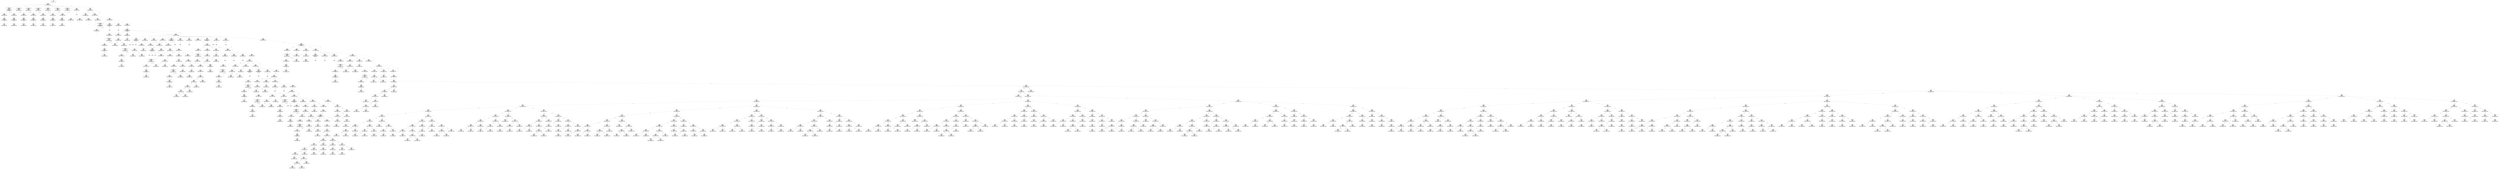 digraph "G./CnnKernel.cpp.dot" {
"0x7f61b3839010"[label="5:6\nSgIntVal\nisModified = false\ncontainsTransformation = false\nisTransformation = false\n value = 16\n lvalue = false\nchild_count:0\n0x7f61b3839010\nCnnKernel.cpp:2:19 (physical line=2) (raw line:col=2:19)\nCnnKernel.cpp:2:19 (physical line=2) (raw line:col=2:19)\ncontainsTransformationToSurroundingWhitespace == false\nID:16960\n" ];
"0x7f61b3806010"[label="4:7\nSgAssignInitializer\nisModified = false\ncontainsTransformation = false\nisTransformation = false\n lvalue = false\nchild_count:1\n0x7f61b3806010\ncompiler generated\ncompilerGenerated:0:0 (physical line=0) (raw line:col=0:0)\nCnnKernel.cpp:2:20 (physical line=2) (raw line:col=2:20)\nIS output in generated code\ncontainsTransformationToSurroundingWhitespace == false\nID:16959\n" ];
"0x7f61b3806010" -> "0x7f61b3839010"[label="operand_i" dir=both ];
"0x7f61b3d097d0"[label="3:8\nSgInitializedName\nkNum2\nisModified = false\ncontainsTransformation = false\nisTransformation = false\nchild_count:1\n0x7f61b3d097d0\nCnnKernel.cpp:2:1 (physical line=2) (raw line:col=2:1)\nCnnKernel.cpp:2:15 (physical line=2) (raw line:col=2:15)\ncontainsTransformationToSurroundingWhitespace == false\nID:16958\n" ];
"0x7f61b3d097d0" -> "0x7f61b3806010"[label="initptr" dir=both ];
"0x7f61b39e0010"[label="2:9\nSgVariableDeclaration\n isAssociatedWithDeclarationList = false \n variableDeclarationContainsBaseTypeDefiningDeclaration = false \n isFriend = false \n!isForward\nisModified = false\ncontainsTransformation = false\nisTransformation = false\nchild_count:2\n0x7f61b39e0010\nCnnKernel.cpp:2:1 (physical line=2) (raw line:col=2:1)\nCnnKernel.cpp:2:15 (physical line=2) (raw line:col=2:15)\ncontainsTransformationToSurroundingWhitespace == false\ncomments/directives (before) = 1\ncomments/directives (inside) = 0\ncomments/directives (after)  = 0\nID:16957\n" ];
"0x7f61b39e0010" -> "0x7f61b39e0010__baseTypeDefiningDeclaration__null"[label="baseTypeDefiningDeclaration" dir=none ];
"0x7f61b39e0010__baseTypeDefiningDeclaration__null"[label="" shape=diamond ];
"0x7f61b39e0010" -> "0x7f61b3d097d0"[label="*[1]" dir=both ];
"0x7f61b3839090"[label="13:14\nSgIntVal\nisModified = false\ncontainsTransformation = false\nisTransformation = false\n value = 224\n lvalue = false\nchild_count:0\n0x7f61b3839090\nCnnKernel.cpp:3:21 (physical line=3) (raw line:col=3:21)\nCnnKernel.cpp:3:21 (physical line=3) (raw line:col=3:21)\ncontainsTransformationToSurroundingWhitespace == false\nID:16964\n" ];
"0x7f61b3806078"[label="12:15\nSgAssignInitializer\nisModified = false\ncontainsTransformation = false\nisTransformation = false\n lvalue = false\nchild_count:1\n0x7f61b3806078\ncompiler generated\ncompilerGenerated:0:0 (physical line=0) (raw line:col=0:0)\nCnnKernel.cpp:3:23 (physical line=3) (raw line:col=3:23)\nIS output in generated code\ncontainsTransformationToSurroundingWhitespace == false\nID:16963\n" ];
"0x7f61b3806078" -> "0x7f61b3839090"[label="operand_i" dir=both ];
"0x7f61b3d099d8"[label="11:16\nSgInitializedName\nkImSize\nisModified = false\ncontainsTransformation = false\nisTransformation = false\nchild_count:1\n0x7f61b3d099d8\nCnnKernel.cpp:3:1 (physical line=3) (raw line:col=3:1)\nCnnKernel.cpp:3:17 (physical line=3) (raw line:col=3:17)\ncontainsTransformationToSurroundingWhitespace == false\nID:16962\n" ];
"0x7f61b3d099d8" -> "0x7f61b3806078"[label="initptr" dir=both ];
"0x7f61b39e0368"[label="10:17\nSgVariableDeclaration\n isAssociatedWithDeclarationList = false \n variableDeclarationContainsBaseTypeDefiningDeclaration = false \n isFriend = false \n!isForward\nisModified = false\ncontainsTransformation = false\nisTransformation = false\nchild_count:2\n0x7f61b39e0368\nCnnKernel.cpp:3:1 (physical line=3) (raw line:col=3:1)\nCnnKernel.cpp:3:17 (physical line=3) (raw line:col=3:17)\ncontainsTransformationToSurroundingWhitespace == false\nID:16961\n" ];
"0x7f61b39e0368" -> "0x7f61b39e0368__baseTypeDefiningDeclaration__null"[label="baseTypeDefiningDeclaration" dir=none ];
"0x7f61b39e0368__baseTypeDefiningDeclaration__null"[label="" shape=diamond ];
"0x7f61b39e0368" -> "0x7f61b3d099d8"[label="*[1]" dir=both ];
"0x7f61b3839110"[label="21:22\nSgIntVal\nisModified = false\ncontainsTransformation = false\nisTransformation = false\n value = 16\n lvalue = false\nchild_count:0\n0x7f61b3839110\nCnnKernel.cpp:4:25 (physical line=4) (raw line:col=4:25)\nCnnKernel.cpp:4:25 (physical line=4) (raw line:col=4:25)\ncontainsTransformationToSurroundingWhitespace == false\nID:16968\n" ];
"0x7f61b38060e0"[label="20:23\nSgAssignInitializer\nisModified = false\ncontainsTransformation = false\nisTransformation = false\n lvalue = false\nchild_count:1\n0x7f61b38060e0\ncompiler generated\ncompilerGenerated:0:0 (physical line=0) (raw line:col=0:0)\nCnnKernel.cpp:4:26 (physical line=4) (raw line:col=4:26)\nIS output in generated code\ncontainsTransformationToSurroundingWhitespace == false\nID:16967\n" ];
"0x7f61b38060e0" -> "0x7f61b3839110"[label="operand_i" dir=both ];
"0x7f61b3d09be0"[label="19:24\nSgInitializedName\nparallelOut\nisModified = false\ncontainsTransformation = false\nisTransformation = false\nchild_count:1\n0x7f61b3d09be0\nCnnKernel.cpp:4:1 (physical line=4) (raw line:col=4:1)\nCnnKernel.cpp:4:21 (physical line=4) (raw line:col=4:21)\ncontainsTransformationToSurroundingWhitespace == false\nID:16966\n" ];
"0x7f61b3d09be0" -> "0x7f61b38060e0"[label="initptr" dir=both ];
"0x7f61b39e06c0"[label="18:25\nSgVariableDeclaration\n isAssociatedWithDeclarationList = false \n variableDeclarationContainsBaseTypeDefiningDeclaration = false \n isFriend = false \n!isForward\nisModified = false\ncontainsTransformation = false\nisTransformation = false\nchild_count:2\n0x7f61b39e06c0\nCnnKernel.cpp:4:1 (physical line=4) (raw line:col=4:1)\nCnnKernel.cpp:4:21 (physical line=4) (raw line:col=4:21)\ncontainsTransformationToSurroundingWhitespace == false\nID:16965\n" ];
"0x7f61b39e06c0" -> "0x7f61b39e06c0__baseTypeDefiningDeclaration__null"[label="baseTypeDefiningDeclaration" dir=none ];
"0x7f61b39e06c0__baseTypeDefiningDeclaration__null"[label="" shape=diamond ];
"0x7f61b39e06c0" -> "0x7f61b3d09be0"[label="*[1]" dir=both ];
"0x7f61b3839190"[label="29:30\nSgIntVal\nisModified = false\ncontainsTransformation = false\nisTransformation = false\n value = 256\n lvalue = false\nchild_count:0\n0x7f61b3839190\nCnnKernel.cpp:5:18 (physical line=5) (raw line:col=5:18)\nCnnKernel.cpp:5:18 (physical line=5) (raw line:col=5:18)\ncontainsTransformationToSurroundingWhitespace == false\nID:16972\n" ];
"0x7f61b3806148"[label="28:31\nSgAssignInitializer\nisModified = false\ncontainsTransformation = false\nisTransformation = false\n lvalue = false\nchild_count:1\n0x7f61b3806148\ncompiler generated\ncompilerGenerated:0:0 (physical line=0) (raw line:col=0:0)\nCnnKernel.cpp:5:20 (physical line=5) (raw line:col=5:20)\nIS output in generated code\ncontainsTransformationToSurroundingWhitespace == false\nID:16971\n" ];
"0x7f61b3806148" -> "0x7f61b3839190"[label="operand_i" dir=both ];
"0x7f61b3d09de8"[label="27:32\nSgInitializedName\nkNum\nisModified = false\ncontainsTransformation = false\nisTransformation = false\nchild_count:1\n0x7f61b3d09de8\nCnnKernel.cpp:5:1 (physical line=5) (raw line:col=5:1)\nCnnKernel.cpp:5:14 (physical line=5) (raw line:col=5:14)\ncontainsTransformationToSurroundingWhitespace == false\nID:16970\n" ];
"0x7f61b3d09de8" -> "0x7f61b3806148"[label="initptr" dir=both ];
"0x7f61b39e0a18"[label="26:33\nSgVariableDeclaration\n isAssociatedWithDeclarationList = false \n variableDeclarationContainsBaseTypeDefiningDeclaration = false \n isFriend = false \n!isForward\nisModified = false\ncontainsTransformation = false\nisTransformation = false\nchild_count:2\n0x7f61b39e0a18\nCnnKernel.cpp:5:1 (physical line=5) (raw line:col=5:1)\nCnnKernel.cpp:5:14 (physical line=5) (raw line:col=5:14)\ncontainsTransformationToSurroundingWhitespace == false\nID:16969\n" ];
"0x7f61b39e0a18" -> "0x7f61b39e0a18__baseTypeDefiningDeclaration__null"[label="baseTypeDefiningDeclaration" dir=none ];
"0x7f61b39e0a18__baseTypeDefiningDeclaration__null"[label="" shape=diamond ];
"0x7f61b39e0a18" -> "0x7f61b3d09de8"[label="*[1]" dir=both ];
"0x7f61b3839210"[label="37:38\nSgIntVal\nisModified = false\ncontainsTransformation = false\nisTransformation = false\n value = 5\n lvalue = false\nchild_count:0\n0x7f61b3839210\nCnnKernel.cpp:6:21 (physical line=6) (raw line:col=6:21)\nCnnKernel.cpp:6:21 (physical line=6) (raw line:col=6:21)\ncontainsTransformationToSurroundingWhitespace == false\nID:16976\n" ];
"0x7f61b38061b0"[label="36:39\nSgAssignInitializer\nisModified = false\ncontainsTransformation = false\nisTransformation = false\n lvalue = false\nchild_count:1\n0x7f61b38061b0\ncompiler generated\ncompilerGenerated:0:0 (physical line=0) (raw line:col=0:0)\nCnnKernel.cpp:6:21 (physical line=6) (raw line:col=6:21)\nIS output in generated code\ncontainsTransformationToSurroundingWhitespace == false\nID:16975\n" ];
"0x7f61b38061b0" -> "0x7f61b3839210"[label="operand_i" dir=both ];
"0x7f61b3d09ff0"[label="35:40\nSgInitializedName\nkKernel\nisModified = false\ncontainsTransformation = false\nisTransformation = false\nchild_count:1\n0x7f61b3d09ff0\nCnnKernel.cpp:6:1 (physical line=6) (raw line:col=6:1)\nCnnKernel.cpp:6:17 (physical line=6) (raw line:col=6:17)\ncontainsTransformationToSurroundingWhitespace == false\nID:16974\n" ];
"0x7f61b3d09ff0" -> "0x7f61b38061b0"[label="initptr" dir=both ];
"0x7f61b39e0d70"[label="34:41\nSgVariableDeclaration\n isAssociatedWithDeclarationList = false \n variableDeclarationContainsBaseTypeDefiningDeclaration = false \n isFriend = false \n!isForward\nisModified = false\ncontainsTransformation = false\nisTransformation = false\nchild_count:2\n0x7f61b39e0d70\nCnnKernel.cpp:6:1 (physical line=6) (raw line:col=6:1)\nCnnKernel.cpp:6:17 (physical line=6) (raw line:col=6:17)\ncontainsTransformationToSurroundingWhitespace == false\nID:16973\n" ];
"0x7f61b39e0d70" -> "0x7f61b39e0d70__baseTypeDefiningDeclaration__null"[label="baseTypeDefiningDeclaration" dir=none ];
"0x7f61b39e0d70__baseTypeDefiningDeclaration__null"[label="" shape=diamond ];
"0x7f61b39e0d70" -> "0x7f61b3d09ff0"[label="*[1]" dir=both ];
"0x7f61b3839290"[label="45:46\nSgIntVal\nisModified = false\ncontainsTransformation = false\nisTransformation = false\n value = 4\n lvalue = false\nchild_count:0\n0x7f61b3839290\nCnnKernel.cpp:7:19 (physical line=7) (raw line:col=7:19)\nCnnKernel.cpp:7:19 (physical line=7) (raw line:col=7:19)\ncontainsTransformationToSurroundingWhitespace == false\nID:16980\n" ];
"0x7f61b3806218"[label="44:47\nSgAssignInitializer\nisModified = false\ncontainsTransformation = false\nisTransformation = false\n lvalue = false\nchild_count:1\n0x7f61b3806218\ncompiler generated\ncompilerGenerated:0:0 (physical line=0) (raw line:col=0:0)\nCnnKernel.cpp:7:19 (physical line=7) (raw line:col=7:19)\nIS output in generated code\ncontainsTransformationToSurroundingWhitespace == false\nID:16979\n" ];
"0x7f61b3806218" -> "0x7f61b3839290"[label="operand_i" dir=both ];
"0x7f61b3d0a1f8"[label="43:48\nSgInitializedName\nshift\nisModified = false\ncontainsTransformation = false\nisTransformation = false\nchild_count:1\n0x7f61b3d0a1f8\nCnnKernel.cpp:7:1 (physical line=7) (raw line:col=7:1)\nCnnKernel.cpp:7:15 (physical line=7) (raw line:col=7:15)\ncontainsTransformationToSurroundingWhitespace == false\nID:16978\n" ];
"0x7f61b3d0a1f8" -> "0x7f61b3806218"[label="initptr" dir=both ];
"0x7f61b39e10c8"[label="42:49\nSgVariableDeclaration\n isAssociatedWithDeclarationList = false \n variableDeclarationContainsBaseTypeDefiningDeclaration = false \n isFriend = false \n!isForward\nisModified = false\ncontainsTransformation = false\nisTransformation = false\nchild_count:2\n0x7f61b39e10c8\nCnnKernel.cpp:7:1 (physical line=7) (raw line:col=7:1)\nCnnKernel.cpp:7:15 (physical line=7) (raw line:col=7:15)\ncontainsTransformationToSurroundingWhitespace == false\nID:16977\n" ];
"0x7f61b39e10c8" -> "0x7f61b39e10c8__baseTypeDefiningDeclaration__null"[label="baseTypeDefiningDeclaration" dir=none ];
"0x7f61b39e10c8__baseTypeDefiningDeclaration__null"[label="" shape=diamond ];
"0x7f61b39e10c8" -> "0x7f61b3d0a1f8"[label="*[1]" dir=both ];
"0x7f61b3839310"[label="53:54\nSgIntVal\nisModified = false\ncontainsTransformation = false\nisTransformation = false\n value = 112\n lvalue = false\nchild_count:0\n0x7f61b3839310\nCnnKernel.cpp:8:24 (physical line=8) (raw line:col=8:24)\nCnnKernel.cpp:8:24 (physical line=8) (raw line:col=8:24)\ncontainsTransformationToSurroundingWhitespace == false\nID:16984\n" ];
"0x7f61b3806280"[label="52:55\nSgAssignInitializer\nisModified = false\ncontainsTransformation = false\nisTransformation = false\n lvalue = false\nchild_count:1\n0x7f61b3806280\ncompiler generated\ncompilerGenerated:0:0 (physical line=0) (raw line:col=0:0)\nCnnKernel.cpp:8:26 (physical line=8) (raw line:col=8:26)\nIS output in generated code\ncontainsTransformationToSurroundingWhitespace == false\nID:16983\n" ];
"0x7f61b3806280" -> "0x7f61b3839310"[label="operand_i" dir=both ];
"0x7f61b3d0a400"[label="51:56\nSgInitializedName\nkOutImSize\nisModified = false\ncontainsTransformation = false\nisTransformation = false\nchild_count:1\n0x7f61b3d0a400\nCnnKernel.cpp:8:1 (physical line=8) (raw line:col=8:1)\nCnnKernel.cpp:8:20 (physical line=8) (raw line:col=8:20)\ncontainsTransformationToSurroundingWhitespace == false\nID:16982\n" ];
"0x7f61b3d0a400" -> "0x7f61b3806280"[label="initptr" dir=both ];
"0x7f61b39e1420"[label="50:57\nSgVariableDeclaration\n isAssociatedWithDeclarationList = false \n variableDeclarationContainsBaseTypeDefiningDeclaration = false \n isFriend = false \n!isForward\nisModified = false\ncontainsTransformation = false\nisTransformation = false\nchild_count:2\n0x7f61b39e1420\nCnnKernel.cpp:8:1 (physical line=8) (raw line:col=8:1)\nCnnKernel.cpp:8:20 (physical line=8) (raw line:col=8:20)\ncontainsTransformationToSurroundingWhitespace == false\nID:16981\n" ];
"0x7f61b39e1420" -> "0x7f61b39e1420__baseTypeDefiningDeclaration__null"[label="baseTypeDefiningDeclaration" dir=none ];
"0x7f61b39e1420__baseTypeDefiningDeclaration__null"[label="" shape=diamond ];
"0x7f61b39e1420" -> "0x7f61b3d0a400"[label="*[1]" dir=both ];
"0x7f61b37d7010"[label="59:60\nSgPragma\nchild_count:0\n0x7f61b37d7010\n" ];
"0x7f61b3673010"[label="58:61\nSgPragmaDeclaration\n isFriend = false \n!isForward\nisModified = false\ncontainsTransformation = false\nisTransformation = false\nchild_count:1\n0x7f61b3673010\nCnnKernel.cpp:9:1 (physical line=9) (raw line:col=9:1)\nCnnKernel.cpp:9:21 (physical line=9) (raw line:col=9:21)\ncontainsTransformationToSurroundingWhitespace == false\nID:16985\n" ];
"0x7f61b3673010" -> "0x7f61b37d7010"[label="pragma" dir=both ];
"0x7f61b3d0ae28"[label="64:65\nSgInitializedName\ninput\nisModified = false\ncontainsTransformation = false\nisTransformation = false\nchild_count:1\n0x7f61b3d0ae28\nCnnKernel.cpp:11:28 (physical line=11) (raw line:col=11:28)\nCnnKernel.cpp:11:32 (physical line=11) (raw line:col=11:32)\ncontainsTransformationToSurroundingWhitespace == false\nID:16988\n" ];
"0x7f61b3d0ae28" -> "0x7f61b3d0ae28__initptr__null"[label="initptr" dir=none ];
"0x7f61b3d0ae28__initptr__null"[label="" shape=diamond ];
"0x7f61b3d0b030"[label="66:67\nSgInitializedName\nweight\nisModified = false\ncontainsTransformation = false\nisTransformation = false\nchild_count:1\n0x7f61b3d0b030\nCnnKernel.cpp:11:61 (physical line=11) (raw line:col=11:61)\nCnnKernel.cpp:11:66 (physical line=11) (raw line:col=11:66)\ncontainsTransformationToSurroundingWhitespace == false\nID:16989\n" ];
"0x7f61b3d0b030" -> "0x7f61b3d0b030__initptr__null"[label="initptr" dir=none ];
"0x7f61b3d0b030__initptr__null"[label="" shape=diamond ];
"0x7f61b3d0b238"[label="68:69\nSgInitializedName\nbias\nisModified = false\ncontainsTransformation = false\nisTransformation = false\nchild_count:1\n0x7f61b3d0b238\nCnnKernel.cpp:11:96 (physical line=11) (raw line:col=11:96)\nCnnKernel.cpp:11:99 (physical line=11) (raw line:col=11:99)\ncontainsTransformationToSurroundingWhitespace == false\nID:16990\n" ];
"0x7f61b3d0b238" -> "0x7f61b3d0b238__initptr__null"[label="initptr" dir=none ];
"0x7f61b3d0b238__initptr__null"[label="" shape=diamond ];
"0x7f61b3d0b440"[label="70:71\nSgInitializedName\noutput\nisModified = false\ncontainsTransformation = false\nisTransformation = false\nchild_count:1\n0x7f61b3d0b440\nCnnKernel.cpp:11:112 (physical line=11) (raw line:col=11:112)\nCnnKernel.cpp:11:117 (physical line=11) (raw line:col=11:117)\ncontainsTransformationToSurroundingWhitespace == false\nID:16991\n" ];
"0x7f61b3d0b440" -> "0x7f61b3d0b440__initptr__null"[label="initptr" dir=none ];
"0x7f61b3d0b440__initptr__null"[label="" shape=diamond ];
"0x7f61b3e4aa48"[label="63:72\nSgFunctionParameterList\n isFriend = false \n!isForward\nisModified = false\ncontainsTransformation = false\nisTransformation = false\nchild_count:4\n0x7f61b3e4aa48\nCnnKernel.cpp:11:1 (physical line=11) (raw line:col=11:1)\nCnnKernel.cpp:11:133 (physical line=11) (raw line:col=11:133)\ncontainsTransformationToSurroundingWhitespace == false\nID:16987\n" ];
"0x7f61b3e4aa48" -> "0x7f61b3d0ae28"[label="*[0]" dir=both ];
"0x7f61b3e4aa48" -> "0x7f61b3d0b030"[label="*[1]" dir=both ];
"0x7f61b3e4aa48" -> "0x7f61b3d0b238"[label="*[2]" dir=both ];
"0x7f61b3e4aa48" -> "0x7f61b3d0b440"[label="*[3]" dir=both ];
"0x7f61b3d0b648"[label="76:77\nSgInitializedName\nC\nisModified = false\ncontainsTransformation = false\nisTransformation = false\nchild_count:1\n0x7f61b3d0b648\nCnnKernel.cpp:19:3 (physical line=19) (raw line:col=19:3)\nCnnKernel.cpp:19:23 (physical line=19) (raw line:col=19:23)\ncontainsTransformationToSurroundingWhitespace == false\nID:16995\n" ];
"0x7f61b3d0b648" -> "0x7f61b3d0b648__initptr__null"[label="initptr" dir=none ];
"0x7f61b3d0b648__initptr__null"[label="" shape=diamond ];
"0x7f61b39e1778"[label="75:78\nSgVariableDeclaration\n isAssociatedWithDeclarationList = false \n variableDeclarationContainsBaseTypeDefiningDeclaration = false \n isFriend = false \n!isForward\nisModified = false\ncontainsTransformation = false\nisTransformation = false\nchild_count:2\n0x7f61b39e1778\nCnnKernel.cpp:19:3 (physical line=19) (raw line:col=19:3)\nCnnKernel.cpp:19:23 (physical line=19) (raw line:col=19:23)\ncontainsTransformationToSurroundingWhitespace == false\ncomments/directives (before) = 2\ncomments/directives (inside) = 0\ncomments/directives (after)  = 0\nID:16994\n" ];
"0x7f61b39e1778" -> "0x7f61b39e1778__baseTypeDefiningDeclaration__null"[label="baseTypeDefiningDeclaration" dir=none ];
"0x7f61b39e1778__baseTypeDefiningDeclaration__null"[label="" shape=diamond ];
"0x7f61b39e1778" -> "0x7f61b3d0b648"[label="*[1]" dir=both ];
"0x7f61b37d7070"[label="80:81\nSgPragma\nchild_count:0\n0x7f61b37d7070\n" ];
"0x7f61b36732e8"[label="79:82\nSgPragmaDeclaration\n isFriend = false \n!isForward\nisModified = false\ncontainsTransformation = false\nisTransformation = false\nchild_count:1\n0x7f61b36732e8\nCnnKernel.cpp:24:1 (physical line=24) (raw line:col=24:1)\nCnnKernel.cpp:24:40 (physical line=24) (raw line:col=24:40)\ncontainsTransformationToSurroundingWhitespace == false\ncomments/directives (before) = 1\ncomments/directives (inside) = 0\ncomments/directives (after)  = 0\nID:16996\n" ];
"0x7f61b36732e8" -> "0x7f61b37d7070"[label="pragma" dir=both ];
"0x7f61b37d70d0"[label="84:85\nSgPragma\nchild_count:0\n0x7f61b37d70d0\n" ];
"0x7f61b36735c0"[label="83:86\nSgPragmaDeclaration\n isFriend = false \n!isForward\nisModified = false\ncontainsTransformation = false\nisTransformation = false\nchild_count:1\n0x7f61b36735c0\nCnnKernel.cpp:26:1 (physical line=26) (raw line:col=26:1)\nCnnKernel.cpp:26:43 (physical line=26) (raw line:col=26:43)\ncontainsTransformationToSurroundingWhitespace == false\nID:16997\n" ];
"0x7f61b36735c0" -> "0x7f61b37d70d0"[label="pragma" dir=both ];
"0x7f61b3839a90"[label="93:94\nSgIntVal\nisModified = false\ncontainsTransformation = false\nisTransformation = false\n value = 0\n lvalue = false\nchild_count:0\n0x7f61b3839a90\nCnnKernel.cpp:29:16 (physical line=29) (raw line:col=29:16)\nCnnKernel.cpp:29:16 (physical line=29) (raw line:col=29:16)\ncontainsTransformationToSurroundingWhitespace == false\nID:17004\n" ];
"0x7f61b38062e8"[label="92:95\nSgAssignInitializer\nisModified = false\ncontainsTransformation = false\nisTransformation = false\n lvalue = false\nchild_count:1\n0x7f61b38062e8\ncompiler generated\ncompilerGenerated:0:0 (physical line=0) (raw line:col=0:0)\nCnnKernel.cpp:29:16 (physical line=29) (raw line:col=29:16)\nIS output in generated code\ncontainsTransformationToSurroundingWhitespace == false\nID:17003\n" ];
"0x7f61b38062e8" -> "0x7f61b3839a90"[label="operand_i" dir=both ];
"0x7f61b3d0b850"[label="91:96\nSgInitializedName\ni\nisModified = false\ncontainsTransformation = false\nisTransformation = false\nchild_count:1\n0x7f61b3d0b850\nCnnKernel.cpp:29:8 (physical line=29) (raw line:col=29:8)\nCnnKernel.cpp:29:12 (physical line=29) (raw line:col=29:12)\ncontainsTransformationToSurroundingWhitespace == false\nID:17002\n" ];
"0x7f61b3d0b850" -> "0x7f61b38062e8"[label="initptr" dir=both ];
"0x7f61b39e1ad0"[label="90:97\nSgVariableDeclaration\n isAssociatedWithDeclarationList = false \n variableDeclarationContainsBaseTypeDefiningDeclaration = false \n isFriend = false \n!isForward\nisModified = false\ncontainsTransformation = false\nisTransformation = false\nchild_count:2\n0x7f61b39e1ad0\nCnnKernel.cpp:29:8 (physical line=29) (raw line:col=29:8)\nCnnKernel.cpp:29:12 (physical line=29) (raw line:col=29:12)\ncontainsTransformationToSurroundingWhitespace == false\nID:17001\n" ];
"0x7f61b39e1ad0" -> "0x7f61b39e1ad0__baseTypeDefiningDeclaration__null"[label="baseTypeDefiningDeclaration" dir=none ];
"0x7f61b39e1ad0__baseTypeDefiningDeclaration__null"[label="" shape=diamond ];
"0x7f61b39e1ad0" -> "0x7f61b3d0b850"[label="*[1]" dir=both ];
"0x7f61b325b080"[label="89:98\nSgForInitStatement\nisModified = false\ncontainsTransformation = false\nisTransformation = false\nchild_count:1\n0x7f61b325b080\nCnnKernel.cpp:29:8 (physical line=29) (raw line:col=29:8)\nCnnKernel.cpp:29:17 (physical line=29) (raw line:col=29:17)\ncontainsTransformationToSurroundingWhitespace == false\nID:17000\n" ];
"0x7f61b325b080" -> "0x7f61b39e1ad0"[label="*[0]" dir=both ];
"0x7f61b3228010"[label="101:102\nSgVarRefExp\nisModified = false\ncontainsTransformation = false\nisTransformation = false\n name = i\n lvalue = false\nchild_count:0\n0x7f61b3228010\nCnnKernel.cpp:29:19 (physical line=29) (raw line:col=29:19)\nCnnKernel.cpp:29:19 (physical line=29) (raw line:col=29:19)\ncontainsTransformationToSurroundingWhitespace == false\nID:17007\n" ];
"0x7f61b3228078"[label="103:104\nSgVarRefExp\nisModified = false\ncontainsTransformation = false\nisTransformation = false\n name = kNum2\n lvalue = false\nchild_count:0\n0x7f61b3228078\nCnnKernel.cpp:29:23 (physical line=29) (raw line:col=29:23)\nCnnKernel.cpp:29:27 (physical line=29) (raw line:col=29:27)\ncontainsTransformationToSurroundingWhitespace == false\nID:17008\n" ];
"0x7f61b31f1010"[label="100:105\nSgLessThanOp\nisModified = false\ncontainsTransformation = false\nisTransformation = false\n lvalue = false\nchild_count:2\n0x7f61b31f1010\nCnnKernel.cpp:29:19 (physical line=29) (raw line:col=29:19)\nCnnKernel.cpp:29:27 (physical line=29) (raw line:col=29:27)\ncontainsTransformationToSurroundingWhitespace == false\nID:17006\n" ];
"0x7f61b31f1010" -> "0x7f61b3228010"[label="lhs_operand_i" dir=both ];
"0x7f61b31f1010" -> "0x7f61b3228078"[label="rhs_operand_i" dir=both ];
"0x7f61b31c2010"[label="99:106\nSgExprStatement\nisModified = false\ncontainsTransformation = false\nisTransformation = false\nchild_count:1\n0x7f61b31c2010\nCnnKernel.cpp:29:19 (physical line=29) (raw line:col=29:19)\nCnnKernel.cpp:29:27 (physical line=29) (raw line:col=29:27)\ncontainsTransformationToSurroundingWhitespace == false\nID:17005\n" ];
"0x7f61b31c2010" -> "0x7f61b31f1010"[label="expression" dir=both ];
"0x7f61b32280e0"[label="108:109\nSgVarRefExp\nisModified = false\ncontainsTransformation = false\nisTransformation = false\n name = i\n lvalue = true\nchild_count:0\n0x7f61b32280e0\nCnnKernel.cpp:29:30 (physical line=29) (raw line:col=29:30)\nCnnKernel.cpp:29:30 (physical line=29) (raw line:col=29:30)\ncontainsTransformationToSurroundingWhitespace == false\nID:17010\n" ];
"0x7f61b318f010"[label="107:110\nSgPlusPlusOp\nisModified = false\ncontainsTransformation = false\nisTransformation = false\n lvalue = false\nchild_count:1\n0x7f61b318f010\nCnnKernel.cpp:29:30 (physical line=29) (raw line:col=29:30)\nCnnKernel.cpp:29:32 (physical line=29) (raw line:col=29:32)\ncontainsTransformationToSurroundingWhitespace == false\nID:17009\n" ];
"0x7f61b318f010" -> "0x7f61b32280e0"[label="operand_i" dir=both ];
"0x7f61b37d7130"[label="113:114\nSgPragma\nchild_count:0\n0x7f61b37d7130\n" ];
"0x7f61b3673898"[label="112:115\nSgPragmaDeclaration\n isFriend = false \n!isForward\nisModified = false\ncontainsTransformation = false\nisTransformation = false\nchild_count:1\n0x7f61b3673898\nCnnKernel.cpp:32:1 (physical line=32) (raw line:col=32:1)\nCnnKernel.cpp:32:40 (physical line=32) (raw line:col=32:40)\ncontainsTransformationToSurroundingWhitespace == false\ncomments/directives (before) = 1\ncomments/directives (inside) = 0\ncomments/directives (after)  = 0\nID:17012\n" ];
"0x7f61b3673898" -> "0x7f61b37d7130"[label="pragma" dir=both ];
"0x7f61b37d7190"[label="117:118\nSgPragma\nchild_count:0\n0x7f61b37d7190\n" ];
"0x7f61b3673b70"[label="116:119\nSgPragmaDeclaration\n isFriend = false \n!isForward\nisModified = false\ncontainsTransformation = false\nisTransformation = false\nchild_count:1\n0x7f61b3673b70\nCnnKernel.cpp:34:1 (physical line=34) (raw line:col=34:1)\nCnnKernel.cpp:34:43 (physical line=34) (raw line:col=34:43)\ncontainsTransformationToSurroundingWhitespace == false\nID:17013\n" ];
"0x7f61b3673b70" -> "0x7f61b37d7190"[label="pragma" dir=both ];
"0x7f61b37d71f0"[label="121:122\nSgPragma\nchild_count:0\n0x7f61b37d71f0\n" ];
"0x7f61b3673e48"[label="120:123\nSgPragmaDeclaration\n isFriend = false \n!isForward\nisModified = false\ncontainsTransformation = false\nisTransformation = false\nchild_count:1\n0x7f61b3673e48\nCnnKernel.cpp:36:1 (physical line=36) (raw line:col=36:1)\nCnnKernel.cpp:36:47 (physical line=36) (raw line:col=36:47)\ncontainsTransformationToSurroundingWhitespace == false\nID:17014\n" ];
"0x7f61b3673e48" -> "0x7f61b37d71f0"[label="pragma" dir=both ];
"0x7f61b3839b90"[label="129:130\nSgIntVal\nisModified = false\ncontainsTransformation = false\nisTransformation = false\n value = 0\n lvalue = false\nchild_count:0\n0x7f61b3839b90\nCnnKernel.cpp:37:18 (physical line=37) (raw line:col=37:18)\nCnnKernel.cpp:37:18 (physical line=37) (raw line:col=37:18)\ncontainsTransformationToSurroundingWhitespace == false\nID:17020\n" ];
"0x7f61b3806350"[label="128:131\nSgAssignInitializer\nisModified = false\ncontainsTransformation = false\nisTransformation = false\n lvalue = false\nchild_count:1\n0x7f61b3806350\ncompiler generated\ncompilerGenerated:0:0 (physical line=0) (raw line:col=0:0)\nCnnKernel.cpp:37:18 (physical line=37) (raw line:col=37:18)\nIS output in generated code\ncontainsTransformationToSurroundingWhitespace == false\nID:17019\n" ];
"0x7f61b3806350" -> "0x7f61b3839b90"[label="operand_i" dir=both ];
"0x7f61b3d0ba58"[label="127:132\nSgInitializedName\nh\nisModified = false\ncontainsTransformation = false\nisTransformation = false\nchild_count:1\n0x7f61b3d0ba58\nCnnKernel.cpp:37:10 (physical line=37) (raw line:col=37:10)\nCnnKernel.cpp:37:14 (physical line=37) (raw line:col=37:14)\ncontainsTransformationToSurroundingWhitespace == false\nID:17018\n" ];
"0x7f61b3d0ba58" -> "0x7f61b3806350"[label="initptr" dir=both ];
"0x7f61b39e1e28"[label="126:133\nSgVariableDeclaration\n isAssociatedWithDeclarationList = false \n variableDeclarationContainsBaseTypeDefiningDeclaration = false \n isFriend = false \n!isForward\nisModified = false\ncontainsTransformation = false\nisTransformation = false\nchild_count:2\n0x7f61b39e1e28\nCnnKernel.cpp:37:10 (physical line=37) (raw line:col=37:10)\nCnnKernel.cpp:37:14 (physical line=37) (raw line:col=37:14)\ncontainsTransformationToSurroundingWhitespace == false\nID:17017\n" ];
"0x7f61b39e1e28" -> "0x7f61b39e1e28__baseTypeDefiningDeclaration__null"[label="baseTypeDefiningDeclaration" dir=none ];
"0x7f61b39e1e28__baseTypeDefiningDeclaration__null"[label="" shape=diamond ];
"0x7f61b39e1e28" -> "0x7f61b3d0ba58"[label="*[1]" dir=both ];
"0x7f61b325b160"[label="125:134\nSgForInitStatement\nisModified = false\ncontainsTransformation = false\nisTransformation = false\nchild_count:1\n0x7f61b325b160\nCnnKernel.cpp:37:10 (physical line=37) (raw line:col=37:10)\nCnnKernel.cpp:37:19 (physical line=37) (raw line:col=37:19)\ncontainsTransformationToSurroundingWhitespace == false\nID:17016\n" ];
"0x7f61b325b160" -> "0x7f61b39e1e28"[label="*[0]" dir=both ];
"0x7f61b3228148"[label="137:138\nSgVarRefExp\nisModified = false\ncontainsTransformation = false\nisTransformation = false\n name = h\n lvalue = false\nchild_count:0\n0x7f61b3228148\nCnnKernel.cpp:37:21 (physical line=37) (raw line:col=37:21)\nCnnKernel.cpp:37:21 (physical line=37) (raw line:col=37:21)\ncontainsTransformationToSurroundingWhitespace == false\nID:17023\n" ];
"0x7f61b32281b0"[label="139:140\nSgVarRefExp\nisModified = false\ncontainsTransformation = false\nisTransformation = false\n name = kImSize\n lvalue = false\nchild_count:0\n0x7f61b32281b0\nCnnKernel.cpp:37:25 (physical line=37) (raw line:col=37:25)\nCnnKernel.cpp:37:31 (physical line=37) (raw line:col=37:31)\ncontainsTransformationToSurroundingWhitespace == false\nID:17024\n" ];
"0x7f61b31f1080"[label="136:141\nSgLessThanOp\nisModified = false\ncontainsTransformation = false\nisTransformation = false\n lvalue = false\nchild_count:2\n0x7f61b31f1080\nCnnKernel.cpp:37:21 (physical line=37) (raw line:col=37:21)\nCnnKernel.cpp:37:31 (physical line=37) (raw line:col=37:31)\ncontainsTransformationToSurroundingWhitespace == false\nID:17022\n" ];
"0x7f61b31f1080" -> "0x7f61b3228148"[label="lhs_operand_i" dir=both ];
"0x7f61b31f1080" -> "0x7f61b32281b0"[label="rhs_operand_i" dir=both ];
"0x7f61b31c2070"[label="135:142\nSgExprStatement\nisModified = false\ncontainsTransformation = false\nisTransformation = false\nchild_count:1\n0x7f61b31c2070\nCnnKernel.cpp:37:21 (physical line=37) (raw line:col=37:21)\nCnnKernel.cpp:37:31 (physical line=37) (raw line:col=37:31)\ncontainsTransformationToSurroundingWhitespace == false\nID:17021\n" ];
"0x7f61b31c2070" -> "0x7f61b31f1080"[label="expression" dir=both ];
"0x7f61b3228218"[label="144:145\nSgVarRefExp\nisModified = false\ncontainsTransformation = false\nisTransformation = false\n name = h\n lvalue = true\nchild_count:0\n0x7f61b3228218\nCnnKernel.cpp:37:36 (physical line=37) (raw line:col=37:36)\nCnnKernel.cpp:37:36 (physical line=37) (raw line:col=37:36)\ncontainsTransformationToSurroundingWhitespace == false\nID:17026\n" ];
"0x7f61b318f078"[label="143:146\nSgPlusPlusOp\nisModified = false\ncontainsTransformation = false\nisTransformation = false\n lvalue = false\nchild_count:1\n0x7f61b318f078\nCnnKernel.cpp:37:34 (physical line=37) (raw line:col=37:34)\nCnnKernel.cpp:37:36 (physical line=37) (raw line:col=37:36)\ncontainsTransformationToSurroundingWhitespace == false\nID:17025\n" ];
"0x7f61b318f078" -> "0x7f61b3228218"[label="operand_i" dir=both ];
"0x7f61b37d7250"[label="149:150\nSgPragma\nchild_count:0\n0x7f61b37d7250\n" ];
"0x7f61b3674120"[label="148:151\nSgPragmaDeclaration\n isFriend = false \n!isForward\nisModified = false\ncontainsTransformation = false\nisTransformation = false\nchild_count:1\n0x7f61b3674120\nCnnKernel.cpp:42:1 (physical line=42) (raw line:col=42:1)\nCnnKernel.cpp:42:40 (physical line=42) (raw line:col=42:40)\ncontainsTransformationToSurroundingWhitespace == false\ncomments/directives (before) = 3\ncomments/directives (inside) = 0\ncomments/directives (after)  = 0\nID:17028\n" ];
"0x7f61b3674120" -> "0x7f61b37d7250"[label="pragma" dir=both ];
"0x7f61b37d72b0"[label="153:154\nSgPragma\nchild_count:0\n0x7f61b37d72b0\n" ];
"0x7f61b36743f8"[label="152:155\nSgPragmaDeclaration\n isFriend = false \n!isForward\nisModified = false\ncontainsTransformation = false\nisTransformation = false\nchild_count:1\n0x7f61b36743f8\nCnnKernel.cpp:44:1 (physical line=44) (raw line:col=44:1)\nCnnKernel.cpp:44:43 (physical line=44) (raw line:col=44:43)\ncontainsTransformationToSurroundingWhitespace == false\nID:17029\n" ];
"0x7f61b36743f8" -> "0x7f61b37d72b0"[label="pragma" dir=both ];
"0x7f61b37d7310"[label="157:158\nSgPragma\nchild_count:0\n0x7f61b37d7310\n" ];
"0x7f61b36746d0"[label="156:159\nSgPragmaDeclaration\n isFriend = false \n!isForward\nisModified = false\ncontainsTransformation = false\nisTransformation = false\nchild_count:1\n0x7f61b36746d0\nCnnKernel.cpp:46:1 (physical line=46) (raw line:col=46:1)\nCnnKernel.cpp:46:47 (physical line=46) (raw line:col=46:47)\ncontainsTransformationToSurroundingWhitespace == false\nID:17030\n" ];
"0x7f61b36746d0" -> "0x7f61b37d7310"[label="pragma" dir=both ];
"0x7f61b3839c90"[label="165:166\nSgIntVal\nisModified = false\ncontainsTransformation = false\nisTransformation = false\n value = 0\n lvalue = false\nchild_count:0\n0x7f61b3839c90\nCnnKernel.cpp:47:20 (physical line=47) (raw line:col=47:20)\nCnnKernel.cpp:47:20 (physical line=47) (raw line:col=47:20)\ncontainsTransformationToSurroundingWhitespace == false\nID:17036\n" ];
"0x7f61b38063b8"[label="164:167\nSgAssignInitializer\nisModified = false\ncontainsTransformation = false\nisTransformation = false\n lvalue = false\nchild_count:1\n0x7f61b38063b8\ncompiler generated\ncompilerGenerated:0:0 (physical line=0) (raw line:col=0:0)\nCnnKernel.cpp:47:20 (physical line=47) (raw line:col=47:20)\nIS output in generated code\ncontainsTransformationToSurroundingWhitespace == false\nID:17035\n" ];
"0x7f61b38063b8" -> "0x7f61b3839c90"[label="operand_i" dir=both ];
"0x7f61b3d0bc60"[label="163:168\nSgInitializedName\nw\nisModified = false\ncontainsTransformation = false\nisTransformation = false\nchild_count:1\n0x7f61b3d0bc60\nCnnKernel.cpp:47:12 (physical line=47) (raw line:col=47:12)\nCnnKernel.cpp:47:16 (physical line=47) (raw line:col=47:16)\ncontainsTransformationToSurroundingWhitespace == false\nID:17034\n" ];
"0x7f61b3d0bc60" -> "0x7f61b38063b8"[label="initptr" dir=both ];
"0x7f61b39e2180"[label="162:169\nSgVariableDeclaration\n isAssociatedWithDeclarationList = false \n variableDeclarationContainsBaseTypeDefiningDeclaration = false \n isFriend = false \n!isForward\nisModified = false\ncontainsTransformation = false\nisTransformation = false\nchild_count:2\n0x7f61b39e2180\nCnnKernel.cpp:47:12 (physical line=47) (raw line:col=47:12)\nCnnKernel.cpp:47:16 (physical line=47) (raw line:col=47:16)\ncontainsTransformationToSurroundingWhitespace == false\nID:17033\n" ];
"0x7f61b39e2180" -> "0x7f61b39e2180__baseTypeDefiningDeclaration__null"[label="baseTypeDefiningDeclaration" dir=none ];
"0x7f61b39e2180__baseTypeDefiningDeclaration__null"[label="" shape=diamond ];
"0x7f61b39e2180" -> "0x7f61b3d0bc60"[label="*[1]" dir=both ];
"0x7f61b325b240"[label="161:170\nSgForInitStatement\nisModified = false\ncontainsTransformation = false\nisTransformation = false\nchild_count:1\n0x7f61b325b240\nCnnKernel.cpp:47:12 (physical line=47) (raw line:col=47:12)\nCnnKernel.cpp:47:21 (physical line=47) (raw line:col=47:21)\ncontainsTransformationToSurroundingWhitespace == false\nID:17032\n" ];
"0x7f61b325b240" -> "0x7f61b39e2180"[label="*[0]" dir=both ];
"0x7f61b3228280"[label="173:174\nSgVarRefExp\nisModified = false\ncontainsTransformation = false\nisTransformation = false\n name = w\n lvalue = false\nchild_count:0\n0x7f61b3228280\nCnnKernel.cpp:47:23 (physical line=47) (raw line:col=47:23)\nCnnKernel.cpp:47:23 (physical line=47) (raw line:col=47:23)\ncontainsTransformationToSurroundingWhitespace == false\nID:17039\n" ];
"0x7f61b32282e8"[label="175:176\nSgVarRefExp\nisModified = false\ncontainsTransformation = false\nisTransformation = false\n name = kImSize\n lvalue = false\nchild_count:0\n0x7f61b32282e8\nCnnKernel.cpp:47:27 (physical line=47) (raw line:col=47:27)\nCnnKernel.cpp:47:33 (physical line=47) (raw line:col=47:33)\ncontainsTransformationToSurroundingWhitespace == false\nID:17040\n" ];
"0x7f61b31f10f0"[label="172:177\nSgLessThanOp\nisModified = false\ncontainsTransformation = false\nisTransformation = false\n lvalue = false\nchild_count:2\n0x7f61b31f10f0\nCnnKernel.cpp:47:23 (physical line=47) (raw line:col=47:23)\nCnnKernel.cpp:47:33 (physical line=47) (raw line:col=47:33)\ncontainsTransformationToSurroundingWhitespace == false\nID:17038\n" ];
"0x7f61b31f10f0" -> "0x7f61b3228280"[label="lhs_operand_i" dir=both ];
"0x7f61b31f10f0" -> "0x7f61b32282e8"[label="rhs_operand_i" dir=both ];
"0x7f61b31c20d0"[label="171:178\nSgExprStatement\nisModified = false\ncontainsTransformation = false\nisTransformation = false\nchild_count:1\n0x7f61b31c20d0\nCnnKernel.cpp:47:23 (physical line=47) (raw line:col=47:23)\nCnnKernel.cpp:47:33 (physical line=47) (raw line:col=47:33)\ncontainsTransformationToSurroundingWhitespace == false\nID:17037\n" ];
"0x7f61b31c20d0" -> "0x7f61b31f10f0"[label="expression" dir=both ];
"0x7f61b3228350"[label="180:181\nSgVarRefExp\nisModified = false\ncontainsTransformation = false\nisTransformation = false\n name = w\n lvalue = true\nchild_count:0\n0x7f61b3228350\nCnnKernel.cpp:47:38 (physical line=47) (raw line:col=47:38)\nCnnKernel.cpp:47:38 (physical line=47) (raw line:col=47:38)\ncontainsTransformationToSurroundingWhitespace == false\nID:17042\n" ];
"0x7f61b318f0e0"[label="179:182\nSgPlusPlusOp\nisModified = false\ncontainsTransformation = false\nisTransformation = false\n lvalue = false\nchild_count:1\n0x7f61b318f0e0\nCnnKernel.cpp:47:36 (physical line=47) (raw line:col=47:36)\nCnnKernel.cpp:47:38 (physical line=47) (raw line:col=47:38)\ncontainsTransformationToSurroundingWhitespace == false\nID:17041\n" ];
"0x7f61b318f0e0" -> "0x7f61b3228350"[label="operand_i" dir=both ];
"0x7f61b3839d90"[label="189:190\nSgIntVal\nisModified = false\ncontainsTransformation = false\nisTransformation = false\n value = 0\n lvalue = false\nchild_count:0\n0x7f61b3839d90\nCnnKernel.cpp:48:25 (physical line=48) (raw line:col=48:25)\nCnnKernel.cpp:48:25 (physical line=48) (raw line:col=48:25)\ncontainsTransformationToSurroundingWhitespace == false\nID:17049\n" ];
"0x7f61b3806420"[label="188:191\nSgAssignInitializer\nisModified = false\ncontainsTransformation = false\nisTransformation = false\n lvalue = false\nchild_count:1\n0x7f61b3806420\ncompiler generated\ncompilerGenerated:0:0 (physical line=0) (raw line:col=0:0)\nCnnKernel.cpp:48:25 (physical line=48) (raw line:col=48:25)\nIS output in generated code\ncontainsTransformationToSurroundingWhitespace == false\nID:17048\n" ];
"0x7f61b3806420" -> "0x7f61b3839d90"[label="operand_i" dir=both ];
"0x7f61b3d0be68"[label="187:192\nSgInitializedName\niter\nisModified = false\ncontainsTransformation = false\nisTransformation = false\nchild_count:1\n0x7f61b3d0be68\nCnnKernel.cpp:48:14 (physical line=48) (raw line:col=48:14)\nCnnKernel.cpp:48:21 (physical line=48) (raw line:col=48:21)\ncontainsTransformationToSurroundingWhitespace == false\nID:17047\n" ];
"0x7f61b3d0be68" -> "0x7f61b3806420"[label="initptr" dir=both ];
"0x7f61b39e24d8"[label="186:193\nSgVariableDeclaration\n isAssociatedWithDeclarationList = false \n variableDeclarationContainsBaseTypeDefiningDeclaration = false \n isFriend = false \n!isForward\nisModified = false\ncontainsTransformation = false\nisTransformation = false\nchild_count:2\n0x7f61b39e24d8\nCnnKernel.cpp:48:14 (physical line=48) (raw line:col=48:14)\nCnnKernel.cpp:48:21 (physical line=48) (raw line:col=48:21)\ncontainsTransformationToSurroundingWhitespace == false\nID:17046\n" ];
"0x7f61b39e24d8" -> "0x7f61b39e24d8__baseTypeDefiningDeclaration__null"[label="baseTypeDefiningDeclaration" dir=none ];
"0x7f61b39e24d8__baseTypeDefiningDeclaration__null"[label="" shape=diamond ];
"0x7f61b39e24d8" -> "0x7f61b3d0be68"[label="*[1]" dir=both ];
"0x7f61b325b320"[label="185:194\nSgForInitStatement\nisModified = false\ncontainsTransformation = false\nisTransformation = false\nchild_count:1\n0x7f61b325b320\nCnnKernel.cpp:48:14 (physical line=48) (raw line:col=48:14)\nCnnKernel.cpp:48:26 (physical line=48) (raw line:col=48:26)\ncontainsTransformationToSurroundingWhitespace == false\nID:17045\n" ];
"0x7f61b325b320" -> "0x7f61b39e24d8"[label="*[0]" dir=both ];
"0x7f61b32283b8"[label="197:198\nSgVarRefExp\nisModified = false\ncontainsTransformation = false\nisTransformation = false\n name = iter\n lvalue = false\nchild_count:0\n0x7f61b32283b8\nCnnKernel.cpp:48:28 (physical line=48) (raw line:col=48:28)\nCnnKernel.cpp:48:31 (physical line=48) (raw line:col=48:31)\ncontainsTransformationToSurroundingWhitespace == false\nID:17052\n" ];
"0x7f61b3228420"[label="199:200\nSgVarRefExp\nisModified = false\ncontainsTransformation = false\nisTransformation = false\n name = parallelOut\n lvalue = false\nchild_count:0\n0x7f61b3228420\nCnnKernel.cpp:48:35 (physical line=48) (raw line:col=48:35)\nCnnKernel.cpp:48:45 (physical line=48) (raw line:col=48:45)\ncontainsTransformationToSurroundingWhitespace == false\nID:17053\n" ];
"0x7f61b31f1160"[label="196:201\nSgLessThanOp\nisModified = false\ncontainsTransformation = false\nisTransformation = false\n lvalue = false\nchild_count:2\n0x7f61b31f1160\nCnnKernel.cpp:48:28 (physical line=48) (raw line:col=48:28)\nCnnKernel.cpp:48:45 (physical line=48) (raw line:col=48:45)\ncontainsTransformationToSurroundingWhitespace == false\nID:17051\n" ];
"0x7f61b31f1160" -> "0x7f61b32283b8"[label="lhs_operand_i" dir=both ];
"0x7f61b31f1160" -> "0x7f61b3228420"[label="rhs_operand_i" dir=both ];
"0x7f61b31c2130"[label="195:202\nSgExprStatement\nisModified = false\ncontainsTransformation = false\nisTransformation = false\nchild_count:1\n0x7f61b31c2130\nCnnKernel.cpp:48:28 (physical line=48) (raw line:col=48:28)\nCnnKernel.cpp:48:45 (physical line=48) (raw line:col=48:45)\ncontainsTransformationToSurroundingWhitespace == false\nID:17050\n" ];
"0x7f61b31c2130" -> "0x7f61b31f1160"[label="expression" dir=both ];
"0x7f61b3228488"[label="204:205\nSgVarRefExp\nisModified = false\ncontainsTransformation = false\nisTransformation = false\n name = iter\n lvalue = true\nchild_count:0\n0x7f61b3228488\nCnnKernel.cpp:48:48 (physical line=48) (raw line:col=48:48)\nCnnKernel.cpp:48:51 (physical line=48) (raw line:col=48:51)\ncontainsTransformationToSurroundingWhitespace == false\nID:17055\n" ];
"0x7f61b318f148"[label="203:206\nSgPlusPlusOp\nisModified = false\ncontainsTransformation = false\nisTransformation = false\n lvalue = false\nchild_count:1\n0x7f61b318f148\nCnnKernel.cpp:48:48 (physical line=48) (raw line:col=48:48)\nCnnKernel.cpp:48:53 (physical line=48) (raw line:col=48:53)\ncontainsTransformationToSurroundingWhitespace == false\nID:17054\n" ];
"0x7f61b318f148" -> "0x7f61b3228488"[label="operand_i" dir=both ];
"0x7f61b32284f0"[label="213:214\nSgVarRefExp\nisModified = false\ncontainsTransformation = false\nisTransformation = false\n name = C\n lvalue = false\nchild_count:0\n0x7f61b32284f0\nCnnKernel.cpp:49:11 (physical line=49) (raw line:col=49:11)\nCnnKernel.cpp:49:11 (physical line=49) (raw line:col=49:11)\ncontainsTransformationToSurroundingWhitespace == false\nID:17062\n" ];
"0x7f61b3228558"[label="215:216\nSgVarRefExp\nisModified = false\ncontainsTransformation = false\nisTransformation = false\n name = iter\n lvalue = false\nchild_count:0\n0x7f61b3228558\nCnnKernel.cpp:49:13 (physical line=49) (raw line:col=49:13)\nCnnKernel.cpp:49:16 (physical line=49) (raw line:col=49:16)\ncontainsTransformationToSurroundingWhitespace == false\nID:17063\n" ];
"0x7f61b3158010"[label="212:217\nSgPntrArrRefExp\nisModified = false\ncontainsTransformation = false\nisTransformation = false\n lvalue = false\nchild_count:2\n0x7f61b3158010\nCnnKernel.cpp:49:11 (physical line=49) (raw line:col=49:11)\nCnnKernel.cpp:49:17 (physical line=49) (raw line:col=49:17)\ncontainsTransformationToSurroundingWhitespace == false\nID:17061\n" ];
"0x7f61b3158010" -> "0x7f61b32284f0"[label="lhs_operand_i" dir=both ];
"0x7f61b3158010" -> "0x7f61b3228558"[label="rhs_operand_i" dir=both ];
"0x7f61b32285c0"[label="218:219\nSgVarRefExp\nisModified = false\ncontainsTransformation = false\nisTransformation = false\n name = h\n lvalue = false\nchild_count:0\n0x7f61b32285c0\nCnnKernel.cpp:49:19 (physical line=49) (raw line:col=49:19)\nCnnKernel.cpp:49:19 (physical line=49) (raw line:col=49:19)\ncontainsTransformationToSurroundingWhitespace == false\nID:17064\n" ];
"0x7f61b3158080"[label="211:220\nSgPntrArrRefExp\nisModified = false\ncontainsTransformation = false\nisTransformation = false\n lvalue = false\nchild_count:2\n0x7f61b3158080\nCnnKernel.cpp:49:11 (physical line=49) (raw line:col=49:11)\nCnnKernel.cpp:49:20 (physical line=49) (raw line:col=49:20)\ncontainsTransformationToSurroundingWhitespace == false\nID:17060\n" ];
"0x7f61b3158080" -> "0x7f61b3158010"[label="lhs_operand_i" dir=both ];
"0x7f61b3158080" -> "0x7f61b32285c0"[label="rhs_operand_i" dir=both ];
"0x7f61b3228628"[label="221:222\nSgVarRefExp\nisModified = false\ncontainsTransformation = false\nisTransformation = false\n name = w\n lvalue = false\nchild_count:0\n0x7f61b3228628\nCnnKernel.cpp:49:22 (physical line=49) (raw line:col=49:22)\nCnnKernel.cpp:49:22 (physical line=49) (raw line:col=49:22)\ncontainsTransformationToSurroundingWhitespace == false\nID:17065\n" ];
"0x7f61b31580f0"[label="210:223\nSgPntrArrRefExp\nisModified = false\ncontainsTransformation = false\nisTransformation = false\n lvalue = true\nchild_count:2\n0x7f61b31580f0\nCnnKernel.cpp:49:11 (physical line=49) (raw line:col=49:11)\nCnnKernel.cpp:49:23 (physical line=49) (raw line:col=49:23)\ncontainsTransformationToSurroundingWhitespace == false\nID:17059\n" ];
"0x7f61b31580f0" -> "0x7f61b3158080"[label="lhs_operand_i" dir=both ];
"0x7f61b31580f0" -> "0x7f61b3228628"[label="rhs_operand_i" dir=both ];
"0x7f61b3119010"[label="224:225\nSgFloatVal\nisModified = false\ncontainsTransformation = false\nisTransformation = false\n lvalue = false\nchild_count:0\n0x7f61b3119010\nCnnKernel.cpp:49:27 (physical line=49) (raw line:col=49:27)\nCnnKernel.cpp:49:29 (physical line=49) (raw line:col=49:29)\ncontainsTransformationToSurroundingWhitespace == false\nID:17066\n" ];
"0x7f61b30e2010"[label="209:226\nSgAssignOp\nisModified = false\ncontainsTransformation = false\nisTransformation = false\n lvalue = false\nchild_count:2\n0x7f61b30e2010\nCnnKernel.cpp:49:11 (physical line=49) (raw line:col=49:11)\nCnnKernel.cpp:49:29 (physical line=49) (raw line:col=49:29)\ncontainsTransformationToSurroundingWhitespace == false\nID:17058\n" ];
"0x7f61b30e2010" -> "0x7f61b31580f0"[label="lhs_operand_i" dir=both ];
"0x7f61b30e2010" -> "0x7f61b3119010"[label="rhs_operand_i" dir=both ];
"0x7f61b31c2190"[label="208:227\nSgExprStatement\nisModified = false\ncontainsTransformation = false\nisTransformation = false\nchild_count:1\n0x7f61b31c2190\nCnnKernel.cpp:49:11 (physical line=49) (raw line:col=49:11)\nCnnKernel.cpp:49:30 (physical line=49) (raw line:col=49:30)\ncontainsTransformationToSurroundingWhitespace == false\nID:17057\n" ];
"0x7f61b31c2190" -> "0x7f61b30e2010"[label="expression" dir=both ];
"0x7f61b34694d0"[label="207:228\nSgBasicBlock\nisModified = false\ncontainsTransformation = false\nisTransformation = false\nchild_count:1\n0x7f61b34694d0\nCnnKernel.cpp:48:56 (physical line=48) (raw line:col=48:56)\nCnnKernel.cpp:50:9 (physical line=50) (raw line:col=50:9)\ncontainsTransformationToSurroundingWhitespace == false\nID:17056\n" ];
"0x7f61b34694d0" -> "0x7f61b31c2190"[label="*[0]" dir=both ];
"0x7f61b32923d0"[label="184:229\nSgForStatement\nisModified = false\ncontainsTransformation = false\nisTransformation = false\nchild_count:5\n0x7f61b32923d0\nCnnKernel.cpp:48:9 (physical line=48) (raw line:col=48:9)\nCnnKernel.cpp:50:9 (physical line=50) (raw line:col=50:9)\ncontainsTransformationToSurroundingWhitespace == false\nID:17044\n" ];
"0x7f61b32923d0" -> "0x7f61b325b320"[label="for_init_stmt" dir=both ];
"0x7f61b32923d0" -> "0x7f61b31c2130"[label="test" dir=both ];
"0x7f61b32923d0" -> "0x7f61b318f148"[label="increment" dir=both ];
"0x7f61b32923d0" -> "0x7f61b34694d0"[label="loop_body" dir=both ];
"0x7f61b32923d0" -> "0x7f61b32923d0__else_body__null"[label="else_body" dir=none ];
"0x7f61b32923d0__else_body__null"[label="" shape=diamond ];
"0x7f61b34693a0"[label="183:230\nSgBasicBlock\nisModified = false\ncontainsTransformation = false\nisTransformation = false\nchild_count:1\n0x7f61b34693a0\nCnnKernel.cpp:47:41 (physical line=47) (raw line:col=47:41)\nCnnKernel.cpp:51:7 (physical line=51) (raw line:col=51:7)\ncontainsTransformationToSurroundingWhitespace == false\nID:17043\n" ];
"0x7f61b34693a0" -> "0x7f61b32923d0"[label="*[0]" dir=both ];
"0x7f61b3292290"[label="160:231\nSgForStatement\nisModified = false\ncontainsTransformation = false\nisTransformation = false\nchild_count:5\n0x7f61b3292290\nCnnKernel.cpp:47:7 (physical line=47) (raw line:col=47:7)\nCnnKernel.cpp:51:7 (physical line=51) (raw line:col=51:7)\ncontainsTransformationToSurroundingWhitespace == false\nID:17031\n" ];
"0x7f61b3292290" -> "0x7f61b325b240"[label="for_init_stmt" dir=both ];
"0x7f61b3292290" -> "0x7f61b31c20d0"[label="test" dir=both ];
"0x7f61b3292290" -> "0x7f61b318f0e0"[label="increment" dir=both ];
"0x7f61b3292290" -> "0x7f61b34693a0"[label="loop_body" dir=both ];
"0x7f61b3292290" -> "0x7f61b3292290__else_body__null"[label="else_body" dir=none ];
"0x7f61b3292290__else_body__null"[label="" shape=diamond ];
"0x7f61b3469270"[label="147:232\nSgBasicBlock\nisModified = false\ncontainsTransformation = false\nisTransformation = false\nchild_count:4\n0x7f61b3469270\nCnnKernel.cpp:37:39 (physical line=37) (raw line:col=37:39)\nCnnKernel.cpp:52:5 (physical line=52) (raw line:col=52:5)\ncontainsTransformationToSurroundingWhitespace == false\nID:17027\n" ];
"0x7f61b3469270" -> "0x7f61b3674120"[label="*[0]" dir=both ];
"0x7f61b3469270" -> "0x7f61b36743f8"[label="*[1]" dir=both ];
"0x7f61b3469270" -> "0x7f61b36746d0"[label="*[2]" dir=both ];
"0x7f61b3469270" -> "0x7f61b3292290"[label="*[3]" dir=both ];
"0x7f61b3292150"[label="124:233\nSgForStatement\nisModified = false\ncontainsTransformation = false\nisTransformation = false\nchild_count:5\n0x7f61b3292150\nCnnKernel.cpp:37:5 (physical line=37) (raw line:col=37:5)\nCnnKernel.cpp:52:5 (physical line=52) (raw line:col=52:5)\ncontainsTransformationToSurroundingWhitespace == false\nID:17015\n" ];
"0x7f61b3292150" -> "0x7f61b325b160"[label="for_init_stmt" dir=both ];
"0x7f61b3292150" -> "0x7f61b31c2070"[label="test" dir=both ];
"0x7f61b3292150" -> "0x7f61b318f078"[label="increment" dir=both ];
"0x7f61b3292150" -> "0x7f61b3469270"[label="loop_body" dir=both ];
"0x7f61b3292150" -> "0x7f61b3292150__else_body__null"[label="else_body" dir=none ];
"0x7f61b3292150__else_body__null"[label="" shape=diamond ];
"0x7f61b37d7370"[label="235:236\nSgPragma\nchild_count:0\n0x7f61b37d7370\n" ];
"0x7f61b36749a8"[label="234:237\nSgPragmaDeclaration\n isFriend = false \n!isForward\nisModified = false\ncontainsTransformation = false\nisTransformation = false\nchild_count:1\n0x7f61b36749a8\nCnnKernel.cpp:56:1 (physical line=56) (raw line:col=56:1)\nCnnKernel.cpp:56:40 (physical line=56) (raw line:col=56:40)\ncontainsTransformationToSurroundingWhitespace == false\ncomments/directives (before) = 2\ncomments/directives (inside) = 0\ncomments/directives (after)  = 0\nID:17067\n" ];
"0x7f61b36749a8" -> "0x7f61b37d7370"[label="pragma" dir=both ];
"0x7f61b37d73d0"[label="239:240\nSgPragma\nchild_count:0\n0x7f61b37d73d0\n" ];
"0x7f61b3674c80"[label="238:241\nSgPragmaDeclaration\n isFriend = false \n!isForward\nisModified = false\ncontainsTransformation = false\nisTransformation = false\nchild_count:1\n0x7f61b3674c80\nCnnKernel.cpp:58:1 (physical line=58) (raw line:col=58:1)\nCnnKernel.cpp:58:43 (physical line=58) (raw line:col=58:43)\ncontainsTransformationToSurroundingWhitespace == false\nID:17068\n" ];
"0x7f61b3674c80" -> "0x7f61b37d73d0"[label="pragma" dir=both ];
"0x7f61b37d7430"[label="243:244\nSgPragma\nchild_count:0\n0x7f61b37d7430\n" ];
"0x7f61b3674f58"[label="242:245\nSgPragmaDeclaration\n isFriend = false \n!isForward\nisModified = false\ncontainsTransformation = false\nisTransformation = false\nchild_count:1\n0x7f61b3674f58\nCnnKernel.cpp:60:1 (physical line=60) (raw line:col=60:1)\nCnnKernel.cpp:60:47 (physical line=60) (raw line:col=60:47)\ncontainsTransformationToSurroundingWhitespace == false\nID:17069\n" ];
"0x7f61b3674f58" -> "0x7f61b37d7430"[label="pragma" dir=both ];
"0x7f61b3839e90"[label="252:253\nSgIntVal\nisModified = false\ncontainsTransformation = false\nisTransformation = false\n value = 0\n lvalue = false\nchild_count:0\n0x7f61b3839e90\nCnnKernel.cpp:62:18 (physical line=62) (raw line:col=62:18)\nCnnKernel.cpp:62:18 (physical line=62) (raw line:col=62:18)\ncontainsTransformationToSurroundingWhitespace == false\nID:17076\n" ];
"0x7f61b3806488"[label="251:254\nSgAssignInitializer\nisModified = false\ncontainsTransformation = false\nisTransformation = false\n lvalue = false\nchild_count:1\n0x7f61b3806488\ncompiler generated\ncompilerGenerated:0:0 (physical line=0) (raw line:col=0:0)\nCnnKernel.cpp:62:18 (physical line=62) (raw line:col=62:18)\nIS output in generated code\ncontainsTransformationToSurroundingWhitespace == false\nID:17075\n" ];
"0x7f61b3806488" -> "0x7f61b3839e90"[label="operand_i" dir=both ];
"0x7f61b3d0c070"[label="250:255\nSgInitializedName\nj\nisModified = false\ncontainsTransformation = false\nisTransformation = false\nchild_count:1\n0x7f61b3d0c070\nCnnKernel.cpp:62:10 (physical line=62) (raw line:col=62:10)\nCnnKernel.cpp:62:14 (physical line=62) (raw line:col=62:14)\ncontainsTransformationToSurroundingWhitespace == false\nID:17074\n" ];
"0x7f61b3d0c070" -> "0x7f61b3806488"[label="initptr" dir=both ];
"0x7f61b39e2830"[label="249:256\nSgVariableDeclaration\n isAssociatedWithDeclarationList = false \n variableDeclarationContainsBaseTypeDefiningDeclaration = false \n isFriend = false \n!isForward\nisModified = false\ncontainsTransformation = false\nisTransformation = false\nchild_count:2\n0x7f61b39e2830\nCnnKernel.cpp:62:10 (physical line=62) (raw line:col=62:10)\nCnnKernel.cpp:62:14 (physical line=62) (raw line:col=62:14)\ncontainsTransformationToSurroundingWhitespace == false\nID:17073\n" ];
"0x7f61b39e2830" -> "0x7f61b39e2830__baseTypeDefiningDeclaration__null"[label="baseTypeDefiningDeclaration" dir=none ];
"0x7f61b39e2830__baseTypeDefiningDeclaration__null"[label="" shape=diamond ];
"0x7f61b39e2830" -> "0x7f61b3d0c070"[label="*[1]" dir=both ];
"0x7f61b325b1d0"[label="248:257\nSgForInitStatement\nisModified = false\ncontainsTransformation = false\nisTransformation = false\nchild_count:1\n0x7f61b325b1d0\nCnnKernel.cpp:62:10 (physical line=62) (raw line:col=62:10)\nCnnKernel.cpp:62:19 (physical line=62) (raw line:col=62:19)\ncontainsTransformationToSurroundingWhitespace == false\nID:17072\n" ];
"0x7f61b325b1d0" -> "0x7f61b39e2830"[label="*[0]" dir=both ];
"0x7f61b3228690"[label="260:261\nSgVarRefExp\nisModified = false\ncontainsTransformation = false\nisTransformation = false\n name = j\n lvalue = false\nchild_count:0\n0x7f61b3228690\nCnnKernel.cpp:62:21 (physical line=62) (raw line:col=62:21)\nCnnKernel.cpp:62:21 (physical line=62) (raw line:col=62:21)\ncontainsTransformationToSurroundingWhitespace == false\nID:17079\n" ];
"0x7f61b32286f8"[label="262:263\nSgVarRefExp\nisModified = false\ncontainsTransformation = false\nisTransformation = false\n name = kNum\n lvalue = false\nchild_count:0\n0x7f61b32286f8\nCnnKernel.cpp:62:25 (physical line=62) (raw line:col=62:25)\nCnnKernel.cpp:62:28 (physical line=62) (raw line:col=62:28)\ncontainsTransformationToSurroundingWhitespace == false\nID:17080\n" ];
"0x7f61b31f11d0"[label="259:264\nSgLessThanOp\nisModified = false\ncontainsTransformation = false\nisTransformation = false\n lvalue = false\nchild_count:2\n0x7f61b31f11d0\nCnnKernel.cpp:62:21 (physical line=62) (raw line:col=62:21)\nCnnKernel.cpp:62:28 (physical line=62) (raw line:col=62:28)\ncontainsTransformationToSurroundingWhitespace == false\nID:17078\n" ];
"0x7f61b31f11d0" -> "0x7f61b3228690"[label="lhs_operand_i" dir=both ];
"0x7f61b31f11d0" -> "0x7f61b32286f8"[label="rhs_operand_i" dir=both ];
"0x7f61b31c21f0"[label="258:265\nSgExprStatement\nisModified = false\ncontainsTransformation = false\nisTransformation = false\nchild_count:1\n0x7f61b31c21f0\nCnnKernel.cpp:62:21 (physical line=62) (raw line:col=62:21)\nCnnKernel.cpp:62:28 (physical line=62) (raw line:col=62:28)\ncontainsTransformationToSurroundingWhitespace == false\nID:17077\n" ];
"0x7f61b31c21f0" -> "0x7f61b31f11d0"[label="expression" dir=both ];
"0x7f61b3228760"[label="267:268\nSgVarRefExp\nisModified = false\ncontainsTransformation = false\nisTransformation = false\n name = j\n lvalue = true\nchild_count:0\n0x7f61b3228760\nCnnKernel.cpp:62:33 (physical line=62) (raw line:col=62:33)\nCnnKernel.cpp:62:33 (physical line=62) (raw line:col=62:33)\ncontainsTransformationToSurroundingWhitespace == false\nID:17082\n" ];
"0x7f61b318f1b0"[label="266:269\nSgPlusPlusOp\nisModified = false\ncontainsTransformation = false\nisTransformation = false\n lvalue = false\nchild_count:1\n0x7f61b318f1b0\nCnnKernel.cpp:62:31 (physical line=62) (raw line:col=62:31)\nCnnKernel.cpp:62:33 (physical line=62) (raw line:col=62:33)\ncontainsTransformationToSurroundingWhitespace == false\nID:17081\n" ];
"0x7f61b318f1b0" -> "0x7f61b3228760"[label="operand_i" dir=both ];
"0x7f61b37d7490"[label="272:273\nSgPragma\nchild_count:0\n0x7f61b37d7490\n" ];
"0x7f61b3675230"[label="271:274\nSgPragmaDeclaration\n isFriend = false \n!isForward\nisModified = false\ncontainsTransformation = false\nisTransformation = false\nchild_count:1\n0x7f61b3675230\nCnnKernel.cpp:64:1 (physical line=64) (raw line:col=64:1)\nCnnKernel.cpp:64:40 (physical line=64) (raw line:col=64:40)\ncontainsTransformationToSurroundingWhitespace == false\nID:17084\n" ];
"0x7f61b3675230" -> "0x7f61b37d7490"[label="pragma" dir=both ];
"0x7f61b37d74f0"[label="276:277\nSgPragma\nchild_count:0\n0x7f61b37d74f0\n" ];
"0x7f61b3675508"[label="275:278\nSgPragmaDeclaration\n isFriend = false \n!isForward\nisModified = false\ncontainsTransformation = false\nisTransformation = false\nchild_count:1\n0x7f61b3675508\nCnnKernel.cpp:66:1 (physical line=66) (raw line:col=66:1)\nCnnKernel.cpp:66:43 (physical line=66) (raw line:col=66:43)\ncontainsTransformationToSurroundingWhitespace == false\nID:17085\n" ];
"0x7f61b3675508" -> "0x7f61b37d74f0"[label="pragma" dir=both ];
"0x7f61b37d7550"[label="280:281\nSgPragma\nchild_count:0\n0x7f61b37d7550\n" ];
"0x7f61b36757e0"[label="279:282\nSgPragmaDeclaration\n isFriend = false \n!isForward\nisModified = false\ncontainsTransformation = false\nisTransformation = false\nchild_count:1\n0x7f61b36757e0\nCnnKernel.cpp:68:1 (physical line=68) (raw line:col=68:1)\nCnnKernel.cpp:68:47 (physical line=68) (raw line:col=68:47)\ncontainsTransformationToSurroundingWhitespace == false\nID:17086\n" ];
"0x7f61b36757e0" -> "0x7f61b37d7550"[label="pragma" dir=both ];
"0x7f61b3839f90"[label="289:290\nSgIntVal\nisModified = false\ncontainsTransformation = false\nisTransformation = false\n value = 0\n lvalue = false\nchild_count:0\n0x7f61b3839f90\nCnnKernel.cpp:70:20 (physical line=70) (raw line:col=70:20)\nCnnKernel.cpp:70:20 (physical line=70) (raw line:col=70:20)\ncontainsTransformationToSurroundingWhitespace == false\nID:17093\n" ];
"0x7f61b38064f0"[label="288:291\nSgAssignInitializer\nisModified = false\ncontainsTransformation = false\nisTransformation = false\n lvalue = false\nchild_count:1\n0x7f61b38064f0\ncompiler generated\ncompilerGenerated:0:0 (physical line=0) (raw line:col=0:0)\nCnnKernel.cpp:70:20 (physical line=70) (raw line:col=70:20)\nIS output in generated code\ncontainsTransformationToSurroundingWhitespace == false\nID:17092\n" ];
"0x7f61b38064f0" -> "0x7f61b3839f90"[label="operand_i" dir=both ];
"0x7f61b3d0c278"[label="287:292\nSgInitializedName\nh\nisModified = false\ncontainsTransformation = false\nisTransformation = false\nchild_count:1\n0x7f61b3d0c278\nCnnKernel.cpp:70:12 (physical line=70) (raw line:col=70:12)\nCnnKernel.cpp:70:16 (physical line=70) (raw line:col=70:16)\ncontainsTransformationToSurroundingWhitespace == false\nID:17091\n" ];
"0x7f61b3d0c278" -> "0x7f61b38064f0"[label="initptr" dir=both ];
"0x7f61b39e2b88"[label="286:293\nSgVariableDeclaration\n isAssociatedWithDeclarationList = false \n variableDeclarationContainsBaseTypeDefiningDeclaration = false \n isFriend = false \n!isForward\nisModified = false\ncontainsTransformation = false\nisTransformation = false\nchild_count:2\n0x7f61b39e2b88\nCnnKernel.cpp:70:12 (physical line=70) (raw line:col=70:12)\nCnnKernel.cpp:70:16 (physical line=70) (raw line:col=70:16)\ncontainsTransformationToSurroundingWhitespace == false\nID:17090\n" ];
"0x7f61b39e2b88" -> "0x7f61b39e2b88__baseTypeDefiningDeclaration__null"[label="baseTypeDefiningDeclaration" dir=none ];
"0x7f61b39e2b88__baseTypeDefiningDeclaration__null"[label="" shape=diamond ];
"0x7f61b39e2b88" -> "0x7f61b3d0c278"[label="*[1]" dir=both ];
"0x7f61b325b390"[label="285:294\nSgForInitStatement\nisModified = false\ncontainsTransformation = false\nisTransformation = false\nchild_count:1\n0x7f61b325b390\nCnnKernel.cpp:70:12 (physical line=70) (raw line:col=70:12)\nCnnKernel.cpp:70:21 (physical line=70) (raw line:col=70:21)\ncontainsTransformationToSurroundingWhitespace == false\nID:17089\n" ];
"0x7f61b325b390" -> "0x7f61b39e2b88"[label="*[0]" dir=both ];
"0x7f61b32287c8"[label="297:298\nSgVarRefExp\nisModified = false\ncontainsTransformation = false\nisTransformation = false\n name = h\n lvalue = false\nchild_count:0\n0x7f61b32287c8\nCnnKernel.cpp:70:23 (physical line=70) (raw line:col=70:23)\nCnnKernel.cpp:70:23 (physical line=70) (raw line:col=70:23)\ncontainsTransformationToSurroundingWhitespace == false\nID:17096\n" ];
"0x7f61b3228830"[label="299:300\nSgVarRefExp\nisModified = false\ncontainsTransformation = false\nisTransformation = false\n name = kImSize\n lvalue = false\nchild_count:0\n0x7f61b3228830\nCnnKernel.cpp:70:27 (physical line=70) (raw line:col=70:27)\nCnnKernel.cpp:70:33 (physical line=70) (raw line:col=70:33)\ncontainsTransformationToSurroundingWhitespace == false\nID:17097\n" ];
"0x7f61b31f1240"[label="296:301\nSgLessThanOp\nisModified = false\ncontainsTransformation = false\nisTransformation = false\n lvalue = false\nchild_count:2\n0x7f61b31f1240\nCnnKernel.cpp:70:23 (physical line=70) (raw line:col=70:23)\nCnnKernel.cpp:70:33 (physical line=70) (raw line:col=70:33)\ncontainsTransformationToSurroundingWhitespace == false\nID:17095\n" ];
"0x7f61b31f1240" -> "0x7f61b32287c8"[label="lhs_operand_i" dir=both ];
"0x7f61b31f1240" -> "0x7f61b3228830"[label="rhs_operand_i" dir=both ];
"0x7f61b31c2250"[label="295:302\nSgExprStatement\nisModified = false\ncontainsTransformation = false\nisTransformation = false\nchild_count:1\n0x7f61b31c2250\nCnnKernel.cpp:70:23 (physical line=70) (raw line:col=70:23)\nCnnKernel.cpp:70:33 (physical line=70) (raw line:col=70:33)\ncontainsTransformationToSurroundingWhitespace == false\nID:17094\n" ];
"0x7f61b31c2250" -> "0x7f61b31f1240"[label="expression" dir=both ];
"0x7f61b3228898"[label="304:305\nSgVarRefExp\nisModified = false\ncontainsTransformation = false\nisTransformation = false\n name = h\n lvalue = true\nchild_count:0\n0x7f61b3228898\nCnnKernel.cpp:70:38 (physical line=70) (raw line:col=70:38)\nCnnKernel.cpp:70:38 (physical line=70) (raw line:col=70:38)\ncontainsTransformationToSurroundingWhitespace == false\nID:17099\n" ];
"0x7f61b318f218"[label="303:306\nSgPlusPlusOp\nisModified = false\ncontainsTransformation = false\nisTransformation = false\n lvalue = false\nchild_count:1\n0x7f61b318f218\nCnnKernel.cpp:70:36 (physical line=70) (raw line:col=70:36)\nCnnKernel.cpp:70:38 (physical line=70) (raw line:col=70:38)\ncontainsTransformationToSurroundingWhitespace == false\nID:17098\n" ];
"0x7f61b318f218" -> "0x7f61b3228898"[label="operand_i" dir=both ];
"0x7f61b37d75b0"[label="309:310\nSgPragma\nchild_count:0\n0x7f61b37d75b0\n" ];
"0x7f61b3675ab8"[label="308:311\nSgPragmaDeclaration\n isFriend = false \n!isForward\nisModified = false\ncontainsTransformation = false\nisTransformation = false\nchild_count:1\n0x7f61b3675ab8\nCnnKernel.cpp:75:1 (physical line=75) (raw line:col=75:1)\nCnnKernel.cpp:75:40 (physical line=75) (raw line:col=75:40)\ncontainsTransformationToSurroundingWhitespace == false\ncomments/directives (before) = 3\ncomments/directives (inside) = 0\ncomments/directives (after)  = 0\nID:17101\n" ];
"0x7f61b3675ab8" -> "0x7f61b37d75b0"[label="pragma" dir=both ];
"0x7f61b37d7610"[label="313:314\nSgPragma\nchild_count:0\n0x7f61b37d7610\n" ];
"0x7f61b3675d90"[label="312:315\nSgPragmaDeclaration\n isFriend = false \n!isForward\nisModified = false\ncontainsTransformation = false\nisTransformation = false\nchild_count:1\n0x7f61b3675d90\nCnnKernel.cpp:78:1 (physical line=78) (raw line:col=78:1)\nCnnKernel.cpp:78:43 (physical line=78) (raw line:col=78:43)\ncontainsTransformationToSurroundingWhitespace == false\ncomments/directives (before) = 1\ncomments/directives (inside) = 0\ncomments/directives (after)  = 0\nID:17102\n" ];
"0x7f61b3675d90" -> "0x7f61b37d7610"[label="pragma" dir=both ];
"0x7f61b37d7670"[label="317:318\nSgPragma\nchild_count:0\n0x7f61b37d7670\n" ];
"0x7f61b3676068"[label="316:319\nSgPragmaDeclaration\n isFriend = false \n!isForward\nisModified = false\ncontainsTransformation = false\nisTransformation = false\nchild_count:1\n0x7f61b3676068\nCnnKernel.cpp:80:1 (physical line=80) (raw line:col=80:1)\nCnnKernel.cpp:80:47 (physical line=80) (raw line:col=80:47)\ncontainsTransformationToSurroundingWhitespace == false\nID:17103\n" ];
"0x7f61b3676068" -> "0x7f61b37d7670"[label="pragma" dir=both ];
"0x7f61b383a090"[label="326:327\nSgIntVal\nisModified = false\ncontainsTransformation = false\nisTransformation = false\n value = 0\n lvalue = false\nchild_count:0\n0x7f61b383a090\nCnnKernel.cpp:82:22 (physical line=82) (raw line:col=82:22)\nCnnKernel.cpp:82:22 (physical line=82) (raw line:col=82:22)\ncontainsTransformationToSurroundingWhitespace == false\nID:17110\n" ];
"0x7f61b3806558"[label="325:328\nSgAssignInitializer\nisModified = false\ncontainsTransformation = false\nisTransformation = false\n lvalue = false\nchild_count:1\n0x7f61b3806558\ncompiler generated\ncompilerGenerated:0:0 (physical line=0) (raw line:col=0:0)\nCnnKernel.cpp:82:22 (physical line=82) (raw line:col=82:22)\nIS output in generated code\ncontainsTransformationToSurroundingWhitespace == false\nID:17109\n" ];
"0x7f61b3806558" -> "0x7f61b383a090"[label="operand_i" dir=both ];
"0x7f61b3d0c480"[label="324:329\nSgInitializedName\nw\nisModified = false\ncontainsTransformation = false\nisTransformation = false\nchild_count:1\n0x7f61b3d0c480\nCnnKernel.cpp:82:14 (physical line=82) (raw line:col=82:14)\nCnnKernel.cpp:82:18 (physical line=82) (raw line:col=82:18)\ncontainsTransformationToSurroundingWhitespace == false\nID:17108\n" ];
"0x7f61b3d0c480" -> "0x7f61b3806558"[label="initptr" dir=both ];
"0x7f61b39e2ee0"[label="323:330\nSgVariableDeclaration\n isAssociatedWithDeclarationList = false \n variableDeclarationContainsBaseTypeDefiningDeclaration = false \n isFriend = false \n!isForward\nisModified = false\ncontainsTransformation = false\nisTransformation = false\nchild_count:2\n0x7f61b39e2ee0\nCnnKernel.cpp:82:14 (physical line=82) (raw line:col=82:14)\nCnnKernel.cpp:82:18 (physical line=82) (raw line:col=82:18)\ncontainsTransformationToSurroundingWhitespace == false\nID:17107\n" ];
"0x7f61b39e2ee0" -> "0x7f61b39e2ee0__baseTypeDefiningDeclaration__null"[label="baseTypeDefiningDeclaration" dir=none ];
"0x7f61b39e2ee0__baseTypeDefiningDeclaration__null"[label="" shape=diamond ];
"0x7f61b39e2ee0" -> "0x7f61b3d0c480"[label="*[1]" dir=both ];
"0x7f61b325b470"[label="322:331\nSgForInitStatement\nisModified = false\ncontainsTransformation = false\nisTransformation = false\nchild_count:1\n0x7f61b325b470\nCnnKernel.cpp:82:14 (physical line=82) (raw line:col=82:14)\nCnnKernel.cpp:82:23 (physical line=82) (raw line:col=82:23)\ncontainsTransformationToSurroundingWhitespace == false\nID:17106\n" ];
"0x7f61b325b470" -> "0x7f61b39e2ee0"[label="*[0]" dir=both ];
"0x7f61b3228900"[label="334:335\nSgVarRefExp\nisModified = false\ncontainsTransformation = false\nisTransformation = false\n name = w\n lvalue = false\nchild_count:0\n0x7f61b3228900\nCnnKernel.cpp:82:25 (physical line=82) (raw line:col=82:25)\nCnnKernel.cpp:82:25 (physical line=82) (raw line:col=82:25)\ncontainsTransformationToSurroundingWhitespace == false\nID:17113\n" ];
"0x7f61b3228968"[label="336:337\nSgVarRefExp\nisModified = false\ncontainsTransformation = false\nisTransformation = false\n name = kImSize\n lvalue = false\nchild_count:0\n0x7f61b3228968\nCnnKernel.cpp:82:29 (physical line=82) (raw line:col=82:29)\nCnnKernel.cpp:82:35 (physical line=82) (raw line:col=82:35)\ncontainsTransformationToSurroundingWhitespace == false\nID:17114\n" ];
"0x7f61b31f12b0"[label="333:338\nSgLessThanOp\nisModified = false\ncontainsTransformation = false\nisTransformation = false\n lvalue = false\nchild_count:2\n0x7f61b31f12b0\nCnnKernel.cpp:82:25 (physical line=82) (raw line:col=82:25)\nCnnKernel.cpp:82:35 (physical line=82) (raw line:col=82:35)\ncontainsTransformationToSurroundingWhitespace == false\nID:17112\n" ];
"0x7f61b31f12b0" -> "0x7f61b3228900"[label="lhs_operand_i" dir=both ];
"0x7f61b31f12b0" -> "0x7f61b3228968"[label="rhs_operand_i" dir=both ];
"0x7f61b31c22b0"[label="332:339\nSgExprStatement\nisModified = false\ncontainsTransformation = false\nisTransformation = false\nchild_count:1\n0x7f61b31c22b0\nCnnKernel.cpp:82:25 (physical line=82) (raw line:col=82:25)\nCnnKernel.cpp:82:35 (physical line=82) (raw line:col=82:35)\ncontainsTransformationToSurroundingWhitespace == false\nID:17111\n" ];
"0x7f61b31c22b0" -> "0x7f61b31f12b0"[label="expression" dir=both ];
"0x7f61b32289d0"[label="341:342\nSgVarRefExp\nisModified = false\ncontainsTransformation = false\nisTransformation = false\n name = w\n lvalue = true\nchild_count:0\n0x7f61b32289d0\nCnnKernel.cpp:82:40 (physical line=82) (raw line:col=82:40)\nCnnKernel.cpp:82:40 (physical line=82) (raw line:col=82:40)\ncontainsTransformationToSurroundingWhitespace == false\nID:17116\n" ];
"0x7f61b318f280"[label="340:343\nSgPlusPlusOp\nisModified = false\ncontainsTransformation = false\nisTransformation = false\n lvalue = false\nchild_count:1\n0x7f61b318f280\nCnnKernel.cpp:82:38 (physical line=82) (raw line:col=82:38)\nCnnKernel.cpp:82:40 (physical line=82) (raw line:col=82:40)\ncontainsTransformationToSurroundingWhitespace == false\nID:17115\n" ];
"0x7f61b318f280" -> "0x7f61b32289d0"[label="operand_i" dir=both ];
"0x7f61b37d76d0"[label="346:347\nSgPragma\nchild_count:0\n0x7f61b37d76d0\n" ];
"0x7f61b3676340"[label="345:348\nSgPragmaDeclaration\n isFriend = false \n!isForward\nisModified = false\ncontainsTransformation = false\nisTransformation = false\nchild_count:1\n0x7f61b3676340\nCnnKernel.cpp:84:1 (physical line=84) (raw line:col=84:1)\nCnnKernel.cpp:84:41 (physical line=84) (raw line:col=84:41)\ncontainsTransformationToSurroundingWhitespace == false\nID:17118\n" ];
"0x7f61b3676340" -> "0x7f61b37d76d0"[label="pragma" dir=both ];
"0x7f61b37d7730"[label="350:351\nSgPragma\nchild_count:0\n0x7f61b37d7730\n" ];
"0x7f61b3676618"[label="349:352\nSgPragmaDeclaration\n isFriend = false \n!isForward\nisModified = false\ncontainsTransformation = false\nisTransformation = false\nchild_count:1\n0x7f61b3676618\nCnnKernel.cpp:86:1 (physical line=86) (raw line:col=86:1)\nCnnKernel.cpp:86:44 (physical line=86) (raw line:col=86:44)\ncontainsTransformationToSurroundingWhitespace == false\nID:17119\n" ];
"0x7f61b3676618" -> "0x7f61b37d7730"[label="pragma" dir=both ];
"0x7f61b383a190"[label="359:360\nSgIntVal\nisModified = false\ncontainsTransformation = false\nisTransformation = false\n value = 0\n lvalue = false\nchild_count:0\n0x7f61b383a190\nCnnKernel.cpp:88:27 (physical line=88) (raw line:col=88:27)\nCnnKernel.cpp:88:27 (physical line=88) (raw line:col=88:27)\ncontainsTransformationToSurroundingWhitespace == false\nID:17126\n" ];
"0x7f61b38065c0"[label="358:361\nSgAssignInitializer\nisModified = false\ncontainsTransformation = false\nisTransformation = false\n lvalue = false\nchild_count:1\n0x7f61b38065c0\ncompiler generated\ncompilerGenerated:0:0 (physical line=0) (raw line:col=0:0)\nCnnKernel.cpp:88:27 (physical line=88) (raw line:col=88:27)\nIS output in generated code\ncontainsTransformationToSurroundingWhitespace == false\nID:17125\n" ];
"0x7f61b38065c0" -> "0x7f61b383a190"[label="operand_i" dir=both ];
"0x7f61b3d0c688"[label="357:362\nSgInitializedName\niter\nisModified = false\ncontainsTransformation = false\nisTransformation = false\nchild_count:1\n0x7f61b3d0c688\nCnnKernel.cpp:88:16 (physical line=88) (raw line:col=88:16)\nCnnKernel.cpp:88:23 (physical line=88) (raw line:col=88:23)\ncontainsTransformationToSurroundingWhitespace == false\nID:17124\n" ];
"0x7f61b3d0c688" -> "0x7f61b38065c0"[label="initptr" dir=both ];
"0x7f61b39e3238"[label="356:363\nSgVariableDeclaration\n isAssociatedWithDeclarationList = false \n variableDeclarationContainsBaseTypeDefiningDeclaration = false \n isFriend = false \n!isForward\nisModified = false\ncontainsTransformation = false\nisTransformation = false\nchild_count:2\n0x7f61b39e3238\nCnnKernel.cpp:88:16 (physical line=88) (raw line:col=88:16)\nCnnKernel.cpp:88:23 (physical line=88) (raw line:col=88:23)\ncontainsTransformationToSurroundingWhitespace == false\nID:17123\n" ];
"0x7f61b39e3238" -> "0x7f61b39e3238__baseTypeDefiningDeclaration__null"[label="baseTypeDefiningDeclaration" dir=none ];
"0x7f61b39e3238__baseTypeDefiningDeclaration__null"[label="" shape=diamond ];
"0x7f61b39e3238" -> "0x7f61b3d0c688"[label="*[1]" dir=both ];
"0x7f61b325b550"[label="355:364\nSgForInitStatement\nisModified = false\ncontainsTransformation = false\nisTransformation = false\nchild_count:1\n0x7f61b325b550\nCnnKernel.cpp:88:16 (physical line=88) (raw line:col=88:16)\nCnnKernel.cpp:88:28 (physical line=88) (raw line:col=88:28)\ncontainsTransformationToSurroundingWhitespace == false\nID:17122\n" ];
"0x7f61b325b550" -> "0x7f61b39e3238"[label="*[0]" dir=both ];
"0x7f61b3228a38"[label="367:368\nSgVarRefExp\nisModified = false\ncontainsTransformation = false\nisTransformation = false\n name = iter\n lvalue = false\nchild_count:0\n0x7f61b3228a38\nCnnKernel.cpp:88:30 (physical line=88) (raw line:col=88:30)\nCnnKernel.cpp:88:33 (physical line=88) (raw line:col=88:33)\ncontainsTransformationToSurroundingWhitespace == false\nID:17129\n" ];
"0x7f61b3228aa0"[label="369:370\nSgVarRefExp\nisModified = false\ncontainsTransformation = false\nisTransformation = false\n name = parallelOut\n lvalue = false\nchild_count:0\n0x7f61b3228aa0\nCnnKernel.cpp:88:37 (physical line=88) (raw line:col=88:37)\nCnnKernel.cpp:88:47 (physical line=88) (raw line:col=88:47)\ncontainsTransformationToSurroundingWhitespace == false\nID:17130\n" ];
"0x7f61b31f1320"[label="366:371\nSgLessThanOp\nisModified = false\ncontainsTransformation = false\nisTransformation = false\n lvalue = false\nchild_count:2\n0x7f61b31f1320\nCnnKernel.cpp:88:30 (physical line=88) (raw line:col=88:30)\nCnnKernel.cpp:88:47 (physical line=88) (raw line:col=88:47)\ncontainsTransformationToSurroundingWhitespace == false\nID:17128\n" ];
"0x7f61b31f1320" -> "0x7f61b3228a38"[label="lhs_operand_i" dir=both ];
"0x7f61b31f1320" -> "0x7f61b3228aa0"[label="rhs_operand_i" dir=both ];
"0x7f61b31c2310"[label="365:372\nSgExprStatement\nisModified = false\ncontainsTransformation = false\nisTransformation = false\nchild_count:1\n0x7f61b31c2310\nCnnKernel.cpp:88:30 (physical line=88) (raw line:col=88:30)\nCnnKernel.cpp:88:47 (physical line=88) (raw line:col=88:47)\ncontainsTransformationToSurroundingWhitespace == false\nID:17127\n" ];
"0x7f61b31c2310" -> "0x7f61b31f1320"[label="expression" dir=both ];
"0x7f61b3228b08"[label="374:375\nSgVarRefExp\nisModified = false\ncontainsTransformation = false\nisTransformation = false\n name = iter\n lvalue = true\nchild_count:0\n0x7f61b3228b08\nCnnKernel.cpp:88:50 (physical line=88) (raw line:col=88:50)\nCnnKernel.cpp:88:53 (physical line=88) (raw line:col=88:53)\ncontainsTransformationToSurroundingWhitespace == false\nID:17132\n" ];
"0x7f61b318f2e8"[label="373:376\nSgPlusPlusOp\nisModified = false\ncontainsTransformation = false\nisTransformation = false\n lvalue = false\nchild_count:1\n0x7f61b318f2e8\nCnnKernel.cpp:88:50 (physical line=88) (raw line:col=88:50)\nCnnKernel.cpp:88:55 (physical line=88) (raw line:col=88:55)\ncontainsTransformationToSurroundingWhitespace == false\nID:17131\n" ];
"0x7f61b318f2e8" -> "0x7f61b3228b08"[label="operand_i" dir=both ];
"0x7f61b383a290"[label="382:383\nSgIntVal\nisModified = false\ncontainsTransformation = false\nisTransformation = false\n value = 0\n lvalue = false\nchild_count:0\n0x7f61b383a290\nCnnKernel.cpp:89:33 (physical line=89) (raw line:col=89:33)\nCnnKernel.cpp:89:33 (physical line=89) (raw line:col=89:33)\ncontainsTransformationToSurroundingWhitespace == false\nID:17138\n" ];
"0x7f61b35f5590"[label="381:384\nSgCastExp\nisModified = false\ncontainsTransformation = false\nisTransformation = false\n lvalue = false\nchild_count:1\n0x7f61b35f5590\nCnnKernel.cpp:89:25 (physical line=89) (raw line:col=89:25)\nCnnKernel.cpp:89:33 (physical line=89) (raw line:col=89:33)\ncontainsTransformationToSurroundingWhitespace == false\nID:17137\n" ];
"0x7f61b35f5590" -> "0x7f61b383a290"[label="operand_i" dir=both ];
"0x7f61b3806628"[label="380:385\nSgAssignInitializer\nisModified = false\ncontainsTransformation = false\nisTransformation = false\n lvalue = false\nchild_count:1\n0x7f61b3806628\ncompiler generated\ncompilerGenerated:0:0 (physical line=0) (raw line:col=0:0)\nCnnKernel.cpp:89:33 (physical line=89) (raw line:col=89:33)\nIS output in generated code\ncontainsTransformationToSurroundingWhitespace == false\nID:17136\n" ];
"0x7f61b3806628" -> "0x7f61b35f5590"[label="operand_i" dir=both ];
"0x7f61b3d0c890"[label="379:386\nSgInitializedName\ntmp\nisModified = false\ncontainsTransformation = false\nisTransformation = false\nchild_count:1\n0x7f61b3d0c890\nCnnKernel.cpp:89:13 (physical line=89) (raw line:col=89:13)\nCnnKernel.cpp:89:21 (physical line=89) (raw line:col=89:21)\ncontainsTransformationToSurroundingWhitespace == false\nID:17135\n" ];
"0x7f61b3d0c890" -> "0x7f61b3806628"[label="initptr" dir=both ];
"0x7f61b39e3590"[label="378:387\nSgVariableDeclaration\n isAssociatedWithDeclarationList = false \n variableDeclarationContainsBaseTypeDefiningDeclaration = false \n isFriend = false \n!isForward\nisModified = false\ncontainsTransformation = false\nisTransformation = false\nchild_count:2\n0x7f61b39e3590\nCnnKernel.cpp:89:13 (physical line=89) (raw line:col=89:13)\nCnnKernel.cpp:89:21 (physical line=89) (raw line:col=89:21)\ncontainsTransformationToSurroundingWhitespace == false\nID:17134\n" ];
"0x7f61b39e3590" -> "0x7f61b39e3590__baseTypeDefiningDeclaration__null"[label="baseTypeDefiningDeclaration" dir=none ];
"0x7f61b39e3590__baseTypeDefiningDeclaration__null"[label="" shape=diamond ];
"0x7f61b39e3590" -> "0x7f61b3d0c890"[label="*[1]" dir=both ];
"0x7f61b37d7790"[label="389:390\nSgPragma\nchild_count:0\n0x7f61b37d7790\n" ];
"0x7f61b36768f0"[label="388:391\nSgPragmaDeclaration\n isFriend = false \n!isForward\nisModified = false\ncontainsTransformation = false\nisTransformation = false\nchild_count:1\n0x7f61b36768f0\nCnnKernel.cpp:93:1 (physical line=93) (raw line:col=93:1)\nCnnKernel.cpp:93:41 (physical line=93) (raw line:col=93:41)\ncontainsTransformationToSurroundingWhitespace == false\ncomments/directives (before) = 2\ncomments/directives (inside) = 0\ncomments/directives (after)  = 0\nID:17139\n" ];
"0x7f61b36768f0" -> "0x7f61b37d7790"[label="pragma" dir=both ];
"0x7f61b37d77f0"[label="393:394\nSgPragma\nchild_count:0\n0x7f61b37d77f0\n" ];
"0x7f61b3676bc8"[label="392:395\nSgPragmaDeclaration\n isFriend = false \n!isForward\nisModified = false\ncontainsTransformation = false\nisTransformation = false\nchild_count:1\n0x7f61b3676bc8\nCnnKernel.cpp:95:1 (physical line=95) (raw line:col=95:1)\nCnnKernel.cpp:95:44 (physical line=95) (raw line:col=95:44)\ncontainsTransformationToSurroundingWhitespace == false\nID:17140\n" ];
"0x7f61b3676bc8" -> "0x7f61b37d77f0"[label="pragma" dir=both ];
"0x7f61b383a310"[label="401:402\nSgIntVal\nisModified = false\ncontainsTransformation = false\nisTransformation = false\n value = 0\n lvalue = false\nchild_count:0\n0x7f61b383a310\nCnnKernel.cpp:96:26 (physical line=96) (raw line:col=96:26)\nCnnKernel.cpp:96:26 (physical line=96) (raw line:col=96:26)\ncontainsTransformationToSurroundingWhitespace == false\nID:17146\n" ];
"0x7f61b3806690"[label="400:403\nSgAssignInitializer\nisModified = false\ncontainsTransformation = false\nisTransformation = false\n lvalue = false\nchild_count:1\n0x7f61b3806690\ncompiler generated\ncompilerGenerated:0:0 (physical line=0) (raw line:col=0:0)\nCnnKernel.cpp:96:26 (physical line=96) (raw line:col=96:26)\nIS output in generated code\ncontainsTransformationToSurroundingWhitespace == false\nID:17145\n" ];
"0x7f61b3806690" -> "0x7f61b383a310"[label="operand_i" dir=both ];
"0x7f61b3d0ca98"[label="399:404\nSgInitializedName\np\nisModified = false\ncontainsTransformation = false\nisTransformation = false\nchild_count:1\n0x7f61b3d0ca98\nCnnKernel.cpp:96:18 (physical line=96) (raw line:col=96:18)\nCnnKernel.cpp:96:22 (physical line=96) (raw line:col=96:22)\ncontainsTransformationToSurroundingWhitespace == false\nID:17144\n" ];
"0x7f61b3d0ca98" -> "0x7f61b3806690"[label="initptr" dir=both ];
"0x7f61b39e38e8"[label="398:405\nSgVariableDeclaration\n isAssociatedWithDeclarationList = false \n variableDeclarationContainsBaseTypeDefiningDeclaration = false \n isFriend = false \n!isForward\nisModified = false\ncontainsTransformation = false\nisTransformation = false\nchild_count:2\n0x7f61b39e38e8\nCnnKernel.cpp:96:18 (physical line=96) (raw line:col=96:18)\nCnnKernel.cpp:96:22 (physical line=96) (raw line:col=96:22)\ncontainsTransformationToSurroundingWhitespace == false\nID:17143\n" ];
"0x7f61b39e38e8" -> "0x7f61b39e38e8__baseTypeDefiningDeclaration__null"[label="baseTypeDefiningDeclaration" dir=none ];
"0x7f61b39e38e8__baseTypeDefiningDeclaration__null"[label="" shape=diamond ];
"0x7f61b39e38e8" -> "0x7f61b3d0ca98"[label="*[1]" dir=both ];
"0x7f61b325b630"[label="397:406\nSgForInitStatement\nisModified = false\ncontainsTransformation = false\nisTransformation = false\nchild_count:1\n0x7f61b325b630\nCnnKernel.cpp:96:18 (physical line=96) (raw line:col=96:18)\nCnnKernel.cpp:96:27 (physical line=96) (raw line:col=96:27)\ncontainsTransformationToSurroundingWhitespace == false\nID:17142\n" ];
"0x7f61b325b630" -> "0x7f61b39e38e8"[label="*[0]" dir=both ];
"0x7f61b3228b70"[label="409:410\nSgVarRefExp\nisModified = false\ncontainsTransformation = false\nisTransformation = false\n name = p\n lvalue = false\nchild_count:0\n0x7f61b3228b70\nCnnKernel.cpp:96:29 (physical line=96) (raw line:col=96:29)\nCnnKernel.cpp:96:29 (physical line=96) (raw line:col=96:29)\ncontainsTransformationToSurroundingWhitespace == false\nID:17149\n" ];
"0x7f61b3228bd8"[label="411:412\nSgVarRefExp\nisModified = false\ncontainsTransformation = false\nisTransformation = false\n name = kKernel\n lvalue = false\nchild_count:0\n0x7f61b3228bd8\nCnnKernel.cpp:96:33 (physical line=96) (raw line:col=96:33)\nCnnKernel.cpp:96:39 (physical line=96) (raw line:col=96:39)\ncontainsTransformationToSurroundingWhitespace == false\nID:17150\n" ];
"0x7f61b31f1390"[label="408:413\nSgLessThanOp\nisModified = false\ncontainsTransformation = false\nisTransformation = false\n lvalue = false\nchild_count:2\n0x7f61b31f1390\nCnnKernel.cpp:96:29 (physical line=96) (raw line:col=96:29)\nCnnKernel.cpp:96:39 (physical line=96) (raw line:col=96:39)\ncontainsTransformationToSurroundingWhitespace == false\nID:17148\n" ];
"0x7f61b31f1390" -> "0x7f61b3228b70"[label="lhs_operand_i" dir=both ];
"0x7f61b31f1390" -> "0x7f61b3228bd8"[label="rhs_operand_i" dir=both ];
"0x7f61b31c2370"[label="407:414\nSgExprStatement\nisModified = false\ncontainsTransformation = false\nisTransformation = false\nchild_count:1\n0x7f61b31c2370\nCnnKernel.cpp:96:29 (physical line=96) (raw line:col=96:29)\nCnnKernel.cpp:96:39 (physical line=96) (raw line:col=96:39)\ncontainsTransformationToSurroundingWhitespace == false\nID:17147\n" ];
"0x7f61b31c2370" -> "0x7f61b31f1390"[label="expression" dir=both ];
"0x7f61b3228c40"[label="416:417\nSgVarRefExp\nisModified = false\ncontainsTransformation = false\nisTransformation = false\n name = p\n lvalue = true\nchild_count:0\n0x7f61b3228c40\nCnnKernel.cpp:96:44 (physical line=96) (raw line:col=96:44)\nCnnKernel.cpp:96:44 (physical line=96) (raw line:col=96:44)\ncontainsTransformationToSurroundingWhitespace == false\nID:17152\n" ];
"0x7f61b318f350"[label="415:418\nSgPlusPlusOp\nisModified = false\ncontainsTransformation = false\nisTransformation = false\n lvalue = false\nchild_count:1\n0x7f61b318f350\nCnnKernel.cpp:96:42 (physical line=96) (raw line:col=96:42)\nCnnKernel.cpp:96:44 (physical line=96) (raw line:col=96:44)\ncontainsTransformationToSurroundingWhitespace == false\nID:17151\n" ];
"0x7f61b318f350" -> "0x7f61b3228c40"[label="operand_i" dir=both ];
"0x7f61b383a410"[label="426:427\nSgIntVal\nisModified = false\ncontainsTransformation = false\nisTransformation = false\n value = 0\n lvalue = false\nchild_count:0\n0x7f61b383a410\nCnnKernel.cpp:99:28 (physical line=99) (raw line:col=99:28)\nCnnKernel.cpp:99:28 (physical line=99) (raw line:col=99:28)\ncontainsTransformationToSurroundingWhitespace == false\nID:17160\n" ];
"0x7f61b38066f8"[label="425:428\nSgAssignInitializer\nisModified = false\ncontainsTransformation = false\nisTransformation = false\n lvalue = false\nchild_count:1\n0x7f61b38066f8\ncompiler generated\ncompilerGenerated:0:0 (physical line=0) (raw line:col=0:0)\nCnnKernel.cpp:99:28 (physical line=99) (raw line:col=99:28)\nIS output in generated code\ncontainsTransformationToSurroundingWhitespace == false\nID:17159\n" ];
"0x7f61b38066f8" -> "0x7f61b383a410"[label="operand_i" dir=both ];
"0x7f61b3d0cca0"[label="424:429\nSgInitializedName\nq\nisModified = false\ncontainsTransformation = false\nisTransformation = false\nchild_count:1\n0x7f61b3d0cca0\nCnnKernel.cpp:99:20 (physical line=99) (raw line:col=99:20)\nCnnKernel.cpp:99:24 (physical line=99) (raw line:col=99:24)\ncontainsTransformationToSurroundingWhitespace == false\nID:17158\n" ];
"0x7f61b3d0cca0" -> "0x7f61b38066f8"[label="initptr" dir=both ];
"0x7f61b39e3c40"[label="423:430\nSgVariableDeclaration\n isAssociatedWithDeclarationList = false \n variableDeclarationContainsBaseTypeDefiningDeclaration = false \n isFriend = false \n!isForward\nisModified = false\ncontainsTransformation = false\nisTransformation = false\nchild_count:2\n0x7f61b39e3c40\nCnnKernel.cpp:99:20 (physical line=99) (raw line:col=99:20)\nCnnKernel.cpp:99:24 (physical line=99) (raw line:col=99:24)\ncontainsTransformationToSurroundingWhitespace == false\nID:17157\n" ];
"0x7f61b39e3c40" -> "0x7f61b39e3c40__baseTypeDefiningDeclaration__null"[label="baseTypeDefiningDeclaration" dir=none ];
"0x7f61b39e3c40__baseTypeDefiningDeclaration__null"[label="" shape=diamond ];
"0x7f61b39e3c40" -> "0x7f61b3d0cca0"[label="*[1]" dir=both ];
"0x7f61b325b710"[label="422:431\nSgForInitStatement\nisModified = false\ncontainsTransformation = false\nisTransformation = false\nchild_count:1\n0x7f61b325b710\nCnnKernel.cpp:99:20 (physical line=99) (raw line:col=99:20)\nCnnKernel.cpp:99:29 (physical line=99) (raw line:col=99:29)\ncontainsTransformationToSurroundingWhitespace == false\nID:17156\n" ];
"0x7f61b325b710" -> "0x7f61b39e3c40"[label="*[0]" dir=both ];
"0x7f61b3228ca8"[label="434:435\nSgVarRefExp\nisModified = false\ncontainsTransformation = false\nisTransformation = false\n name = q\n lvalue = false\nchild_count:0\n0x7f61b3228ca8\nCnnKernel.cpp:99:31 (physical line=99) (raw line:col=99:31)\nCnnKernel.cpp:99:31 (physical line=99) (raw line:col=99:31)\ncontainsTransformationToSurroundingWhitespace == false\nID:17163\n" ];
"0x7f61b3228d10"[label="436:437\nSgVarRefExp\nisModified = false\ncontainsTransformation = false\nisTransformation = false\n name = kKernel\n lvalue = false\nchild_count:0\n0x7f61b3228d10\nCnnKernel.cpp:99:35 (physical line=99) (raw line:col=99:35)\nCnnKernel.cpp:99:41 (physical line=99) (raw line:col=99:41)\ncontainsTransformationToSurroundingWhitespace == false\nID:17164\n" ];
"0x7f61b31f1400"[label="433:438\nSgLessThanOp\nisModified = false\ncontainsTransformation = false\nisTransformation = false\n lvalue = false\nchild_count:2\n0x7f61b31f1400\nCnnKernel.cpp:99:31 (physical line=99) (raw line:col=99:31)\nCnnKernel.cpp:99:41 (physical line=99) (raw line:col=99:41)\ncontainsTransformationToSurroundingWhitespace == false\nID:17162\n" ];
"0x7f61b31f1400" -> "0x7f61b3228ca8"[label="lhs_operand_i" dir=both ];
"0x7f61b31f1400" -> "0x7f61b3228d10"[label="rhs_operand_i" dir=both ];
"0x7f61b31c23d0"[label="432:439\nSgExprStatement\nisModified = false\ncontainsTransformation = false\nisTransformation = false\nchild_count:1\n0x7f61b31c23d0\nCnnKernel.cpp:99:31 (physical line=99) (raw line:col=99:31)\nCnnKernel.cpp:99:41 (physical line=99) (raw line:col=99:41)\ncontainsTransformationToSurroundingWhitespace == false\nID:17161\n" ];
"0x7f61b31c23d0" -> "0x7f61b31f1400"[label="expression" dir=both ];
"0x7f61b3228d78"[label="441:442\nSgVarRefExp\nisModified = false\ncontainsTransformation = false\nisTransformation = false\n name = q\n lvalue = true\nchild_count:0\n0x7f61b3228d78\nCnnKernel.cpp:99:46 (physical line=99) (raw line:col=99:46)\nCnnKernel.cpp:99:46 (physical line=99) (raw line:col=99:46)\ncontainsTransformationToSurroundingWhitespace == false\nID:17166\n" ];
"0x7f61b318f3b8"[label="440:443\nSgPlusPlusOp\nisModified = false\ncontainsTransformation = false\nisTransformation = false\n lvalue = false\nchild_count:1\n0x7f61b318f3b8\nCnnKernel.cpp:99:44 (physical line=99) (raw line:col=99:44)\nCnnKernel.cpp:99:46 (physical line=99) (raw line:col=99:46)\ncontainsTransformationToSurroundingWhitespace == false\nID:17165\n" ];
"0x7f61b318f3b8" -> "0x7f61b3228d78"[label="operand_i" dir=both ];
"0x7f61b3228de0"[label="447:448\nSgVarRefExp\nisModified = false\ncontainsTransformation = false\nisTransformation = false\n name = tmp\n lvalue = true\nchild_count:0\n0x7f61b3228de0\nCnnKernel.cpp:100:17 (physical line=100) (raw line:col=100:17)\nCnnKernel.cpp:100:19 (physical line=100) (raw line:col=100:19)\ncontainsTransformationToSurroundingWhitespace == false\nID:17170\n" ];
"0x7f61b3228e48"[label="454:455\nSgVarRefExp\nisModified = false\ncontainsTransformation = false\nisTransformation = false\n name = weight\n lvalue = false\nchild_count:0\n0x7f61b3228e48\nCnnKernel.cpp:100:24 (physical line=100) (raw line:col=100:24)\nCnnKernel.cpp:100:29 (physical line=100) (raw line:col=100:29)\ncontainsTransformationToSurroundingWhitespace == false\nID:17176\n" ];
"0x7f61b3228eb0"[label="458:459\nSgVarRefExp\nisModified = false\ncontainsTransformation = false\nisTransformation = false\n name = i\n lvalue = false\nchild_count:0\n0x7f61b3228eb0\nCnnKernel.cpp:100:32 (physical line=100) (raw line:col=100:32)\nCnnKernel.cpp:100:32 (physical line=100) (raw line:col=100:32)\ncontainsTransformationToSurroundingWhitespace == false\nID:17179\n" ];
"0x7f61b3228f18"[label="460:461\nSgVarRefExp\nisModified = false\ncontainsTransformation = false\nisTransformation = false\n name = shift\n lvalue = false\nchild_count:0\n0x7f61b3228f18\nCnnKernel.cpp:100:37 (physical line=100) (raw line:col=100:37)\nCnnKernel.cpp:100:41 (physical line=100) (raw line:col=100:41)\ncontainsTransformationToSurroundingWhitespace == false\nID:17180\n" ];
"0x7f61b30ab010"[label="457:462\nSgLshiftOp\nisModified = false\ncontainsTransformation = false\nisTransformation = false\n lvalue = false\nchild_count:2\n0x7f61b30ab010\nCnnKernel.cpp:100:32 (physical line=100) (raw line:col=100:32)\nCnnKernel.cpp:100:41 (physical line=100) (raw line:col=100:41)\ncontainsTransformationToSurroundingWhitespace == false\nID:17178\n" ];
"0x7f61b30ab010" -> "0x7f61b3228eb0"[label="lhs_operand_i" dir=both ];
"0x7f61b30ab010" -> "0x7f61b3228f18"[label="rhs_operand_i" dir=both ];
"0x7f61b3228f80"[label="463:464\nSgVarRefExp\nisModified = false\ncontainsTransformation = false\nisTransformation = false\n name = iter\n lvalue = false\nchild_count:0\n0x7f61b3228f80\nCnnKernel.cpp:100:46 (physical line=100) (raw line:col=100:46)\nCnnKernel.cpp:100:49 (physical line=100) (raw line:col=100:49)\ncontainsTransformationToSurroundingWhitespace == false\nID:17181\n" ];
"0x7f61b3074010"[label="456:465\nSgAddOp\nisModified = false\ncontainsTransformation = false\nisTransformation = false\n lvalue = false\nchild_count:2\n0x7f61b3074010\nCnnKernel.cpp:100:31 (physical line=100) (raw line:col=100:31)\nCnnKernel.cpp:100:49 (physical line=100) (raw line:col=100:49)\ncontainsTransformationToSurroundingWhitespace == false\nID:17177\n" ];
"0x7f61b3074010" -> "0x7f61b30ab010"[label="lhs_operand_i" dir=both ];
"0x7f61b3074010" -> "0x7f61b3228f80"[label="rhs_operand_i" dir=both ];
"0x7f61b3158160"[label="453:466\nSgPntrArrRefExp\nisModified = false\ncontainsTransformation = false\nisTransformation = false\n lvalue = false\nchild_count:2\n0x7f61b3158160\nCnnKernel.cpp:100:24 (physical line=100) (raw line:col=100:24)\nCnnKernel.cpp:100:50 (physical line=100) (raw line:col=100:50)\ncontainsTransformationToSurroundingWhitespace == false\nID:17175\n" ];
"0x7f61b3158160" -> "0x7f61b3228e48"[label="lhs_operand_i" dir=both ];
"0x7f61b3158160" -> "0x7f61b3074010"[label="rhs_operand_i" dir=both ];
"0x7f61b3228fe8"[label="467:468\nSgVarRefExp\nisModified = false\ncontainsTransformation = false\nisTransformation = false\n name = j\n lvalue = false\nchild_count:0\n0x7f61b3228fe8\nCnnKernel.cpp:100:52 (physical line=100) (raw line:col=100:52)\nCnnKernel.cpp:100:52 (physical line=100) (raw line:col=100:52)\ncontainsTransformationToSurroundingWhitespace == false\nID:17182\n" ];
"0x7f61b31581d0"[label="452:469\nSgPntrArrRefExp\nisModified = false\ncontainsTransformation = false\nisTransformation = false\n lvalue = false\nchild_count:2\n0x7f61b31581d0\nCnnKernel.cpp:100:24 (physical line=100) (raw line:col=100:24)\nCnnKernel.cpp:100:53 (physical line=100) (raw line:col=100:53)\ncontainsTransformationToSurroundingWhitespace == false\nID:17174\n" ];
"0x7f61b31581d0" -> "0x7f61b3158160"[label="lhs_operand_i" dir=both ];
"0x7f61b31581d0" -> "0x7f61b3228fe8"[label="rhs_operand_i" dir=both ];
"0x7f61b3229050"[label="470:471\nSgVarRefExp\nisModified = false\ncontainsTransformation = false\nisTransformation = false\n name = p\n lvalue = false\nchild_count:0\n0x7f61b3229050\nCnnKernel.cpp:100:55 (physical line=100) (raw line:col=100:55)\nCnnKernel.cpp:100:55 (physical line=100) (raw line:col=100:55)\ncontainsTransformationToSurroundingWhitespace == false\nID:17183\n" ];
"0x7f61b3158240"[label="451:472\nSgPntrArrRefExp\nisModified = false\ncontainsTransformation = false\nisTransformation = false\n lvalue = false\nchild_count:2\n0x7f61b3158240\nCnnKernel.cpp:100:24 (physical line=100) (raw line:col=100:24)\nCnnKernel.cpp:100:56 (physical line=100) (raw line:col=100:56)\ncontainsTransformationToSurroundingWhitespace == false\nID:17173\n" ];
"0x7f61b3158240" -> "0x7f61b31581d0"[label="lhs_operand_i" dir=both ];
"0x7f61b3158240" -> "0x7f61b3229050"[label="rhs_operand_i" dir=both ];
"0x7f61b32290b8"[label="473:474\nSgVarRefExp\nisModified = false\ncontainsTransformation = false\nisTransformation = false\n name = q\n lvalue = false\nchild_count:0\n0x7f61b32290b8\nCnnKernel.cpp:100:58 (physical line=100) (raw line:col=100:58)\nCnnKernel.cpp:100:58 (physical line=100) (raw line:col=100:58)\ncontainsTransformationToSurroundingWhitespace == false\nID:17184\n" ];
"0x7f61b31582b0"[label="450:475\nSgPntrArrRefExp\nisModified = false\ncontainsTransformation = false\nisTransformation = false\n lvalue = false\nchild_count:2\n0x7f61b31582b0\nCnnKernel.cpp:100:24 (physical line=100) (raw line:col=100:24)\nCnnKernel.cpp:100:59 (physical line=100) (raw line:col=100:59)\ncontainsTransformationToSurroundingWhitespace == false\nID:17172\n" ];
"0x7f61b31582b0" -> "0x7f61b3158240"[label="lhs_operand_i" dir=both ];
"0x7f61b31582b0" -> "0x7f61b32290b8"[label="rhs_operand_i" dir=both ];
"0x7f61b3229120"[label="479:480\nSgVarRefExp\nisModified = false\ncontainsTransformation = false\nisTransformation = false\n name = input\n lvalue = false\nchild_count:0\n0x7f61b3229120\nCnnKernel.cpp:100:63 (physical line=100) (raw line:col=100:63)\nCnnKernel.cpp:100:67 (physical line=100) (raw line:col=100:67)\ncontainsTransformationToSurroundingWhitespace == false\nID:17188\n" ];
"0x7f61b3229188"[label="481:482\nSgVarRefExp\nisModified = false\ncontainsTransformation = false\nisTransformation = false\n name = j\n lvalue = false\nchild_count:0\n0x7f61b3229188\nCnnKernel.cpp:100:69 (physical line=100) (raw line:col=100:69)\nCnnKernel.cpp:100:69 (physical line=100) (raw line:col=100:69)\ncontainsTransformationToSurroundingWhitespace == false\nID:17189\n" ];
"0x7f61b3158320"[label="478:483\nSgPntrArrRefExp\nisModified = false\ncontainsTransformation = false\nisTransformation = false\n lvalue = false\nchild_count:2\n0x7f61b3158320\nCnnKernel.cpp:100:63 (physical line=100) (raw line:col=100:63)\nCnnKernel.cpp:100:70 (physical line=100) (raw line:col=100:70)\ncontainsTransformationToSurroundingWhitespace == false\nID:17187\n" ];
"0x7f61b3158320" -> "0x7f61b3229120"[label="lhs_operand_i" dir=both ];
"0x7f61b3158320" -> "0x7f61b3229188"[label="rhs_operand_i" dir=both ];
"0x7f61b32291f0"[label="485:486\nSgVarRefExp\nisModified = false\ncontainsTransformation = false\nisTransformation = false\n name = h\n lvalue = false\nchild_count:0\n0x7f61b32291f0\nCnnKernel.cpp:100:72 (physical line=100) (raw line:col=100:72)\nCnnKernel.cpp:100:72 (physical line=100) (raw line:col=100:72)\ncontainsTransformationToSurroundingWhitespace == false\nID:17191\n" ];
"0x7f61b3229258"[label="487:488\nSgVarRefExp\nisModified = false\ncontainsTransformation = false\nisTransformation = false\n name = p\n lvalue = false\nchild_count:0\n0x7f61b3229258\nCnnKernel.cpp:100:76 (physical line=100) (raw line:col=100:76)\nCnnKernel.cpp:100:76 (physical line=100) (raw line:col=100:76)\ncontainsTransformationToSurroundingWhitespace == false\nID:17192\n" ];
"0x7f61b3074080"[label="484:489\nSgAddOp\nisModified = false\ncontainsTransformation = false\nisTransformation = false\n lvalue = false\nchild_count:2\n0x7f61b3074080\nCnnKernel.cpp:100:72 (physical line=100) (raw line:col=100:72)\nCnnKernel.cpp:100:76 (physical line=100) (raw line:col=100:76)\ncontainsTransformationToSurroundingWhitespace == false\nID:17190\n" ];
"0x7f61b3074080" -> "0x7f61b32291f0"[label="lhs_operand_i" dir=both ];
"0x7f61b3074080" -> "0x7f61b3229258"[label="rhs_operand_i" dir=both ];
"0x7f61b3158390"[label="477:490\nSgPntrArrRefExp\nisModified = false\ncontainsTransformation = false\nisTransformation = false\n lvalue = false\nchild_count:2\n0x7f61b3158390\nCnnKernel.cpp:100:63 (physical line=100) (raw line:col=100:63)\nCnnKernel.cpp:100:77 (physical line=100) (raw line:col=100:77)\ncontainsTransformationToSurroundingWhitespace == false\nID:17186\n" ];
"0x7f61b3158390" -> "0x7f61b3158320"[label="lhs_operand_i" dir=both ];
"0x7f61b3158390" -> "0x7f61b3074080"[label="rhs_operand_i" dir=both ];
"0x7f61b32292c0"[label="492:493\nSgVarRefExp\nisModified = false\ncontainsTransformation = false\nisTransformation = false\n name = w\n lvalue = false\nchild_count:0\n0x7f61b32292c0\nCnnKernel.cpp:100:79 (physical line=100) (raw line:col=100:79)\nCnnKernel.cpp:100:79 (physical line=100) (raw line:col=100:79)\ncontainsTransformationToSurroundingWhitespace == false\nID:17194\n" ];
"0x7f61b3229328"[label="494:495\nSgVarRefExp\nisModified = false\ncontainsTransformation = false\nisTransformation = false\n name = q\n lvalue = false\nchild_count:0\n0x7f61b3229328\nCnnKernel.cpp:100:83 (physical line=100) (raw line:col=100:83)\nCnnKernel.cpp:100:83 (physical line=100) (raw line:col=100:83)\ncontainsTransformationToSurroundingWhitespace == false\nID:17195\n" ];
"0x7f61b30740f0"[label="491:496\nSgAddOp\nisModified = false\ncontainsTransformation = false\nisTransformation = false\n lvalue = false\nchild_count:2\n0x7f61b30740f0\nCnnKernel.cpp:100:79 (physical line=100) (raw line:col=100:79)\nCnnKernel.cpp:100:83 (physical line=100) (raw line:col=100:83)\ncontainsTransformationToSurroundingWhitespace == false\nID:17193\n" ];
"0x7f61b30740f0" -> "0x7f61b32292c0"[label="lhs_operand_i" dir=both ];
"0x7f61b30740f0" -> "0x7f61b3229328"[label="rhs_operand_i" dir=both ];
"0x7f61b3158400"[label="476:497\nSgPntrArrRefExp\nisModified = false\ncontainsTransformation = false\nisTransformation = false\n lvalue = false\nchild_count:2\n0x7f61b3158400\nCnnKernel.cpp:100:63 (physical line=100) (raw line:col=100:63)\nCnnKernel.cpp:100:84 (physical line=100) (raw line:col=100:84)\ncontainsTransformationToSurroundingWhitespace == false\nID:17185\n" ];
"0x7f61b3158400" -> "0x7f61b3158390"[label="lhs_operand_i" dir=both ];
"0x7f61b3158400" -> "0x7f61b30740f0"[label="rhs_operand_i" dir=both ];
"0x7f61b303d010"[label="449:498\nSgMultiplyOp\nisModified = false\ncontainsTransformation = false\nisTransformation = false\n lvalue = false\nchild_count:2\n0x7f61b303d010\nCnnKernel.cpp:100:24 (physical line=100) (raw line:col=100:24)\nCnnKernel.cpp:100:84 (physical line=100) (raw line:col=100:84)\ncontainsTransformationToSurroundingWhitespace == false\nID:17171\n" ];
"0x7f61b303d010" -> "0x7f61b31582b0"[label="lhs_operand_i" dir=both ];
"0x7f61b303d010" -> "0x7f61b3158400"[label="rhs_operand_i" dir=both ];
"0x7f61b3006010"[label="446:499\nSgPlusAssignOp\nisModified = false\ncontainsTransformation = false\nisTransformation = false\n lvalue = false\nchild_count:2\n0x7f61b3006010\nCnnKernel.cpp:100:17 (physical line=100) (raw line:col=100:17)\nCnnKernel.cpp:100:84 (physical line=100) (raw line:col=100:84)\ncontainsTransformationToSurroundingWhitespace == false\nID:17169\n" ];
"0x7f61b3006010" -> "0x7f61b3228de0"[label="lhs_operand_i" dir=both ];
"0x7f61b3006010" -> "0x7f61b303d010"[label="rhs_operand_i" dir=both ];
"0x7f61b31c2430"[label="445:500\nSgExprStatement\nisModified = false\ncontainsTransformation = false\nisTransformation = false\nchild_count:1\n0x7f61b31c2430\nCnnKernel.cpp:100:17 (physical line=100) (raw line:col=100:17)\nCnnKernel.cpp:100:85 (physical line=100) (raw line:col=100:85)\ncontainsTransformationToSurroundingWhitespace == false\nID:17168\n" ];
"0x7f61b31c2430" -> "0x7f61b3006010"[label="expression" dir=both ];
"0x7f61b3469bf0"[label="444:501\nSgBasicBlock\nisModified = false\ncontainsTransformation = false\nisTransformation = false\nchild_count:1\n0x7f61b3469bf0\nCnnKernel.cpp:99:49 (physical line=99) (raw line:col=99:49)\nCnnKernel.cpp:101:15 (physical line=101) (raw line:col=101:15)\ncontainsTransformationToSurroundingWhitespace == false\nID:17167\n" ];
"0x7f61b3469bf0" -> "0x7f61b31c2430"[label="*[0]" dir=both ];
"0x7f61b3292b50"[label="421:502\nSgForStatement\nisModified = false\ncontainsTransformation = false\nisTransformation = false\nchild_count:5\n0x7f61b3292b50\nCnnKernel.cpp:99:15 (physical line=99) (raw line:col=99:15)\nCnnKernel.cpp:101:15 (physical line=101) (raw line:col=101:15)\ncontainsTransformationToSurroundingWhitespace == false\ncomments/directives (before) = 1\ncomments/directives (inside) = 0\ncomments/directives (after)  = 0\nID:17155\n" ];
"0x7f61b3292b50" -> "0x7f61b325b710"[label="for_init_stmt" dir=both ];
"0x7f61b3292b50" -> "0x7f61b31c23d0"[label="test" dir=both ];
"0x7f61b3292b50" -> "0x7f61b318f3b8"[label="increment" dir=both ];
"0x7f61b3292b50" -> "0x7f61b3469bf0"[label="loop_body" dir=both ];
"0x7f61b3292b50" -> "0x7f61b3292b50__else_body__null"[label="else_body" dir=none ];
"0x7f61b3292b50__else_body__null"[label="" shape=diamond ];
"0x7f61b3353380"[label="420:503\nSgLabelStatement\nisModified = false\ncontainsTransformation = false\nisTransformation = false\nchild_count:1\n0x7f61b3353380\nCnnKernel.cpp:97:15 (physical line=97) (raw line:col=97:15)\nCnnKernel.cpp:97:21 (physical line=97) (raw line:col=97:21)\ncontainsTransformationToSurroundingWhitespace == false\nID:17154\n" ];
"0x7f61b3353380" -> "0x7f61b3292b50"[label="statement" dir=both ];
"0x7f61b3469ac0"[label="419:504\nSgBasicBlock\nisModified = false\ncontainsTransformation = false\nisTransformation = false\nchild_count:1\n0x7f61b3469ac0\nCnnKernel.cpp:96:47 (physical line=96) (raw line:col=96:47)\nCnnKernel.cpp:102:13 (physical line=102) (raw line:col=102:13)\ncontainsTransformationToSurroundingWhitespace == false\nID:17153\n" ];
"0x7f61b3469ac0" -> "0x7f61b3353380"[label="*[0]" dir=both ];
"0x7f61b3292a10"[label="396:505\nSgForStatement\nisModified = false\ncontainsTransformation = false\nisTransformation = false\nchild_count:5\n0x7f61b3292a10\nCnnKernel.cpp:96:13 (physical line=96) (raw line:col=96:13)\nCnnKernel.cpp:102:13 (physical line=102) (raw line:col=102:13)\ncontainsTransformationToSurroundingWhitespace == false\nID:17141\n" ];
"0x7f61b3292a10" -> "0x7f61b325b630"[label="for_init_stmt" dir=both ];
"0x7f61b3292a10" -> "0x7f61b31c2370"[label="test" dir=both ];
"0x7f61b3292a10" -> "0x7f61b318f350"[label="increment" dir=both ];
"0x7f61b3292a10" -> "0x7f61b3469ac0"[label="loop_body" dir=both ];
"0x7f61b3292a10" -> "0x7f61b3292a10__else_body__null"[label="else_body" dir=none ];
"0x7f61b3292a10__else_body__null"[label="" shape=diamond ];
"0x7f61b3229390"[label="511:512\nSgVarRefExp\nisModified = false\ncontainsTransformation = false\nisTransformation = false\n name = C\n lvalue = false\nchild_count:0\n0x7f61b3229390\nCnnKernel.cpp:103:13 (physical line=103) (raw line:col=103:13)\nCnnKernel.cpp:103:13 (physical line=103) (raw line:col=103:13)\ncontainsTransformationToSurroundingWhitespace == false\nID:17201\n" ];
"0x7f61b32293f8"[label="513:514\nSgVarRefExp\nisModified = false\ncontainsTransformation = false\nisTransformation = false\n name = iter\n lvalue = false\nchild_count:0\n0x7f61b32293f8\nCnnKernel.cpp:103:15 (physical line=103) (raw line:col=103:15)\nCnnKernel.cpp:103:18 (physical line=103) (raw line:col=103:18)\ncontainsTransformationToSurroundingWhitespace == false\nID:17202\n" ];
"0x7f61b3158470"[label="510:515\nSgPntrArrRefExp\nisModified = false\ncontainsTransformation = false\nisTransformation = false\n lvalue = false\nchild_count:2\n0x7f61b3158470\nCnnKernel.cpp:103:13 (physical line=103) (raw line:col=103:13)\nCnnKernel.cpp:103:19 (physical line=103) (raw line:col=103:19)\ncontainsTransformationToSurroundingWhitespace == false\nID:17200\n" ];
"0x7f61b3158470" -> "0x7f61b3229390"[label="lhs_operand_i" dir=both ];
"0x7f61b3158470" -> "0x7f61b32293f8"[label="rhs_operand_i" dir=both ];
"0x7f61b3229460"[label="516:517\nSgVarRefExp\nisModified = false\ncontainsTransformation = false\nisTransformation = false\n name = h\n lvalue = false\nchild_count:0\n0x7f61b3229460\nCnnKernel.cpp:103:21 (physical line=103) (raw line:col=103:21)\nCnnKernel.cpp:103:21 (physical line=103) (raw line:col=103:21)\ncontainsTransformationToSurroundingWhitespace == false\nID:17203\n" ];
"0x7f61b31584e0"[label="509:518\nSgPntrArrRefExp\nisModified = false\ncontainsTransformation = false\nisTransformation = false\n lvalue = false\nchild_count:2\n0x7f61b31584e0\nCnnKernel.cpp:103:13 (physical line=103) (raw line:col=103:13)\nCnnKernel.cpp:103:22 (physical line=103) (raw line:col=103:22)\ncontainsTransformationToSurroundingWhitespace == false\nID:17199\n" ];
"0x7f61b31584e0" -> "0x7f61b3158470"[label="lhs_operand_i" dir=both ];
"0x7f61b31584e0" -> "0x7f61b3229460"[label="rhs_operand_i" dir=both ];
"0x7f61b32294c8"[label="519:520\nSgVarRefExp\nisModified = false\ncontainsTransformation = false\nisTransformation = false\n name = w\n lvalue = false\nchild_count:0\n0x7f61b32294c8\nCnnKernel.cpp:103:24 (physical line=103) (raw line:col=103:24)\nCnnKernel.cpp:103:24 (physical line=103) (raw line:col=103:24)\ncontainsTransformationToSurroundingWhitespace == false\nID:17204\n" ];
"0x7f61b3158550"[label="508:521\nSgPntrArrRefExp\nisModified = false\ncontainsTransformation = false\nisTransformation = false\n lvalue = true\nchild_count:2\n0x7f61b3158550\nCnnKernel.cpp:103:13 (physical line=103) (raw line:col=103:13)\nCnnKernel.cpp:103:25 (physical line=103) (raw line:col=103:25)\ncontainsTransformationToSurroundingWhitespace == false\nID:17198\n" ];
"0x7f61b3158550" -> "0x7f61b31584e0"[label="lhs_operand_i" dir=both ];
"0x7f61b3158550" -> "0x7f61b32294c8"[label="rhs_operand_i" dir=both ];
"0x7f61b3229530"[label="522:523\nSgVarRefExp\nisModified = false\ncontainsTransformation = false\nisTransformation = false\n name = tmp\n lvalue = false\nchild_count:0\n0x7f61b3229530\nCnnKernel.cpp:103:30 (physical line=103) (raw line:col=103:30)\nCnnKernel.cpp:103:32 (physical line=103) (raw line:col=103:32)\ncontainsTransformationToSurroundingWhitespace == false\nID:17205\n" ];
"0x7f61b3006080"[label="507:524\nSgPlusAssignOp\nisModified = false\ncontainsTransformation = false\nisTransformation = false\n lvalue = false\nchild_count:2\n0x7f61b3006080\nCnnKernel.cpp:103:13 (physical line=103) (raw line:col=103:13)\nCnnKernel.cpp:103:32 (physical line=103) (raw line:col=103:32)\ncontainsTransformationToSurroundingWhitespace == false\nID:17197\n" ];
"0x7f61b3006080" -> "0x7f61b3158550"[label="lhs_operand_i" dir=both ];
"0x7f61b3006080" -> "0x7f61b3229530"[label="rhs_operand_i" dir=both ];
"0x7f61b31c2490"[label="506:525\nSgExprStatement\nisModified = false\ncontainsTransformation = false\nisTransformation = false\nchild_count:1\n0x7f61b31c2490\nCnnKernel.cpp:103:13 (physical line=103) (raw line:col=103:13)\nCnnKernel.cpp:103:33 (physical line=103) (raw line:col=103:33)\ncontainsTransformationToSurroundingWhitespace == false\nID:17196\n" ];
"0x7f61b31c2490" -> "0x7f61b3006080"[label="expression" dir=both ];
"0x7f61b3469990"[label="377:526\nSgBasicBlock\nisModified = false\ncontainsTransformation = false\nisTransformation = false\nchild_count:5\n0x7f61b3469990\nCnnKernel.cpp:88:58 (physical line=88) (raw line:col=88:58)\nCnnKernel.cpp:104:11 (physical line=104) (raw line:col=104:11)\ncontainsTransformationToSurroundingWhitespace == false\nID:17133\n" ];
"0x7f61b3469990" -> "0x7f61b39e3590"[label="*[0]" dir=both ];
"0x7f61b3469990" -> "0x7f61b36768f0"[label="*[1]" dir=both ];
"0x7f61b3469990" -> "0x7f61b3676bc8"[label="*[2]" dir=both ];
"0x7f61b3469990" -> "0x7f61b3292a10"[label="*[3]" dir=both ];
"0x7f61b3469990" -> "0x7f61b31c2490"[label="*[4]" dir=both ];
"0x7f61b32928d0"[label="354:527\nSgForStatement\nisModified = false\ncontainsTransformation = false\nisTransformation = false\nchild_count:5\n0x7f61b32928d0\nCnnKernel.cpp:88:11 (physical line=88) (raw line:col=88:11)\nCnnKernel.cpp:104:11 (physical line=104) (raw line:col=104:11)\ncontainsTransformationToSurroundingWhitespace == false\nID:17121\n" ];
"0x7f61b32928d0" -> "0x7f61b325b550"[label="for_init_stmt" dir=both ];
"0x7f61b32928d0" -> "0x7f61b31c2310"[label="test" dir=both ];
"0x7f61b32928d0" -> "0x7f61b318f2e8"[label="increment" dir=both ];
"0x7f61b32928d0" -> "0x7f61b3469990"[label="loop_body" dir=both ];
"0x7f61b32928d0" -> "0x7f61b32928d0__else_body__null"[label="else_body" dir=none ];
"0x7f61b32928d0__else_body__null"[label="" shape=diamond ];
"0x7f61b33532d0"[label="353:528\nSgLabelStatement\nisModified = false\ncontainsTransformation = false\nisTransformation = false\nchild_count:1\n0x7f61b33532d0\nCnnKernel.cpp:87:11 (physical line=87) (raw line:col=87:11)\nCnnKernel.cpp:87:17 (physical line=87) (raw line:col=87:17)\ncontainsTransformationToSurroundingWhitespace == false\nID:17120\n" ];
"0x7f61b33532d0" -> "0x7f61b32928d0"[label="statement" dir=both ];
"0x7f61b3469860"[label="344:529\nSgBasicBlock\nisModified = false\ncontainsTransformation = false\nisTransformation = false\nchild_count:3\n0x7f61b3469860\nCnnKernel.cpp:82:43 (physical line=82) (raw line:col=82:43)\nCnnKernel.cpp:105:9 (physical line=105) (raw line:col=105:9)\ncontainsTransformationToSurroundingWhitespace == false\nID:17117\n" ];
"0x7f61b3469860" -> "0x7f61b3676340"[label="*[0]" dir=both ];
"0x7f61b3469860" -> "0x7f61b3676618"[label="*[1]" dir=both ];
"0x7f61b3469860" -> "0x7f61b33532d0"[label="*[2]" dir=both ];
"0x7f61b3292790"[label="321:530\nSgForStatement\nisModified = false\ncontainsTransformation = false\nisTransformation = false\nchild_count:5\n0x7f61b3292790\nCnnKernel.cpp:82:9 (physical line=82) (raw line:col=82:9)\nCnnKernel.cpp:105:9 (physical line=105) (raw line:col=105:9)\ncontainsTransformationToSurroundingWhitespace == false\nID:17105\n" ];
"0x7f61b3292790" -> "0x7f61b325b470"[label="for_init_stmt" dir=both ];
"0x7f61b3292790" -> "0x7f61b31c22b0"[label="test" dir=both ];
"0x7f61b3292790" -> "0x7f61b318f280"[label="increment" dir=both ];
"0x7f61b3292790" -> "0x7f61b3469860"[label="loop_body" dir=both ];
"0x7f61b3292790" -> "0x7f61b3292790__else_body__null"[label="else_body" dir=none ];
"0x7f61b3292790__else_body__null"[label="" shape=diamond ];
"0x7f61b3353220"[label="320:531\nSgLabelStatement\nisModified = false\ncontainsTransformation = false\nisTransformation = false\nchild_count:1\n0x7f61b3353220\nCnnKernel.cpp:81:9 (physical line=81) (raw line:col=81:9)\nCnnKernel.cpp:81:15 (physical line=81) (raw line:col=81:15)\ncontainsTransformationToSurroundingWhitespace == false\nID:17104\n" ];
"0x7f61b3353220" -> "0x7f61b3292790"[label="statement" dir=both ];
"0x7f61b3469730"[label="307:532\nSgBasicBlock\nisModified = false\ncontainsTransformation = false\nisTransformation = false\nchild_count:4\n0x7f61b3469730\nCnnKernel.cpp:70:41 (physical line=70) (raw line:col=70:41)\nCnnKernel.cpp:106:7 (physical line=106) (raw line:col=106:7)\ncontainsTransformationToSurroundingWhitespace == false\nID:17100\n" ];
"0x7f61b3469730" -> "0x7f61b3675ab8"[label="*[0]" dir=both ];
"0x7f61b3469730" -> "0x7f61b3675d90"[label="*[1]" dir=both ];
"0x7f61b3469730" -> "0x7f61b3676068"[label="*[2]" dir=both ];
"0x7f61b3469730" -> "0x7f61b3353220"[label="*[3]" dir=both ];
"0x7f61b3292650"[label="284:533\nSgForStatement\nisModified = false\ncontainsTransformation = false\nisTransformation = false\nchild_count:5\n0x7f61b3292650\nCnnKernel.cpp:70:7 (physical line=70) (raw line:col=70:7)\nCnnKernel.cpp:106:7 (physical line=106) (raw line:col=106:7)\ncontainsTransformationToSurroundingWhitespace == false\nID:17088\n" ];
"0x7f61b3292650" -> "0x7f61b325b390"[label="for_init_stmt" dir=both ];
"0x7f61b3292650" -> "0x7f61b31c2250"[label="test" dir=both ];
"0x7f61b3292650" -> "0x7f61b318f218"[label="increment" dir=both ];
"0x7f61b3292650" -> "0x7f61b3469730"[label="loop_body" dir=both ];
"0x7f61b3292650" -> "0x7f61b3292650__else_body__null"[label="else_body" dir=none ];
"0x7f61b3292650__else_body__null"[label="" shape=diamond ];
"0x7f61b3353170"[label="283:534\nSgLabelStatement\nisModified = false\ncontainsTransformation = false\nisTransformation = false\nchild_count:1\n0x7f61b3353170\nCnnKernel.cpp:69:7 (physical line=69) (raw line:col=69:7)\nCnnKernel.cpp:69:13 (physical line=69) (raw line:col=69:13)\ncontainsTransformationToSurroundingWhitespace == false\nID:17087\n" ];
"0x7f61b3353170" -> "0x7f61b3292650"[label="statement" dir=both ];
"0x7f61b3469600"[label="270:535\nSgBasicBlock\nisModified = false\ncontainsTransformation = false\nisTransformation = false\nchild_count:4\n0x7f61b3469600\nCnnKernel.cpp:62:36 (physical line=62) (raw line:col=62:36)\nCnnKernel.cpp:107:5 (physical line=107) (raw line:col=107:5)\ncontainsTransformationToSurroundingWhitespace == false\nID:17083\n" ];
"0x7f61b3469600" -> "0x7f61b3675230"[label="*[0]" dir=both ];
"0x7f61b3469600" -> "0x7f61b3675508"[label="*[1]" dir=both ];
"0x7f61b3469600" -> "0x7f61b36757e0"[label="*[2]" dir=both ];
"0x7f61b3469600" -> "0x7f61b3353170"[label="*[3]" dir=both ];
"0x7f61b3292510"[label="247:536\nSgForStatement\nisModified = false\ncontainsTransformation = false\nisTransformation = false\nchild_count:5\n0x7f61b3292510\nCnnKernel.cpp:62:5 (physical line=62) (raw line:col=62:5)\nCnnKernel.cpp:107:5 (physical line=107) (raw line:col=107:5)\ncontainsTransformationToSurroundingWhitespace == false\nID:17071\n" ];
"0x7f61b3292510" -> "0x7f61b325b1d0"[label="for_init_stmt" dir=both ];
"0x7f61b3292510" -> "0x7f61b31c21f0"[label="test" dir=both ];
"0x7f61b3292510" -> "0x7f61b318f1b0"[label="increment" dir=both ];
"0x7f61b3292510" -> "0x7f61b3469600"[label="loop_body" dir=both ];
"0x7f61b3292510" -> "0x7f61b3292510__else_body__null"[label="else_body" dir=none ];
"0x7f61b3292510__else_body__null"[label="" shape=diamond ];
"0x7f61b33530c0"[label="246:537\nSgLabelStatement\nisModified = false\ncontainsTransformation = false\nisTransformation = false\nchild_count:1\n0x7f61b33530c0\nCnnKernel.cpp:61:5 (physical line=61) (raw line:col=61:5)\nCnnKernel.cpp:61:9 (physical line=61) (raw line:col=61:9)\ncontainsTransformationToSurroundingWhitespace == false\nID:17070\n" ];
"0x7f61b33530c0" -> "0x7f61b3292510"[label="statement" dir=both ];
"0x7f61b37d7850"[label="539:540\nSgPragma\nchild_count:0\n0x7f61b37d7850\n" ];
"0x7f61b3676ea0"[label="538:541\nSgPragmaDeclaration\n isFriend = false \n!isForward\nisModified = false\ncontainsTransformation = false\nisTransformation = false\nchild_count:1\n0x7f61b3676ea0\nCnnKernel.cpp:110:1 (physical line=110) (raw line:col=110:1)\nCnnKernel.cpp:110:40 (physical line=110) (raw line:col=110:40)\ncontainsTransformationToSurroundingWhitespace == false\ncomments/directives (before) = 1\ncomments/directives (inside) = 0\ncomments/directives (after)  = 0\nID:17206\n" ];
"0x7f61b3676ea0" -> "0x7f61b37d7850"[label="pragma" dir=both ];
"0x7f61b37d78b0"[label="543:544\nSgPragma\nchild_count:0\n0x7f61b37d78b0\n" ];
"0x7f61b3677178"[label="542:545\nSgPragmaDeclaration\n isFriend = false \n!isForward\nisModified = false\ncontainsTransformation = false\nisTransformation = false\nchild_count:1\n0x7f61b3677178\nCnnKernel.cpp:112:1 (physical line=112) (raw line:col=112:1)\nCnnKernel.cpp:112:43 (physical line=112) (raw line:col=112:43)\ncontainsTransformationToSurroundingWhitespace == false\nID:17207\n" ];
"0x7f61b3677178" -> "0x7f61b37d78b0"[label="pragma" dir=both ];
"0x7f61b37d7910"[label="547:548\nSgPragma\nchild_count:0\n0x7f61b37d7910\n" ];
"0x7f61b3677450"[label="546:549\nSgPragmaDeclaration\n isFriend = false \n!isForward\nisModified = false\ncontainsTransformation = false\nisTransformation = false\nchild_count:1\n0x7f61b3677450\nCnnKernel.cpp:114:1 (physical line=114) (raw line:col=114:1)\nCnnKernel.cpp:114:47 (physical line=114) (raw line:col=114:47)\ncontainsTransformationToSurroundingWhitespace == false\nID:17208\n" ];
"0x7f61b3677450" -> "0x7f61b37d7910"[label="pragma" dir=both ];
"0x7f61b383a590"[label="556:557\nSgIntVal\nisModified = false\ncontainsTransformation = false\nisTransformation = false\n value = 0\n lvalue = false\nchild_count:0\n0x7f61b383a590\nCnnKernel.cpp:117:18 (physical line=117) (raw line:col=117:18)\nCnnKernel.cpp:117:18 (physical line=117) (raw line:col=117:18)\ncontainsTransformationToSurroundingWhitespace == false\nID:17215\n" ];
"0x7f61b3806760"[label="555:558\nSgAssignInitializer\nisModified = false\ncontainsTransformation = false\nisTransformation = false\n lvalue = false\nchild_count:1\n0x7f61b3806760\ncompiler generated\ncompilerGenerated:0:0 (physical line=0) (raw line:col=0:0)\nCnnKernel.cpp:117:18 (physical line=117) (raw line:col=117:18)\nIS output in generated code\ncontainsTransformationToSurroundingWhitespace == false\nID:17214\n" ];
"0x7f61b3806760" -> "0x7f61b383a590"[label="operand_i" dir=both ];
"0x7f61b3d0cea8"[label="554:559\nSgInitializedName\nh\nisModified = false\ncontainsTransformation = false\nisTransformation = false\nchild_count:1\n0x7f61b3d0cea8\nCnnKernel.cpp:117:10 (physical line=117) (raw line:col=117:10)\nCnnKernel.cpp:117:14 (physical line=117) (raw line:col=117:14)\ncontainsTransformationToSurroundingWhitespace == false\nID:17213\n" ];
"0x7f61b3d0cea8" -> "0x7f61b3806760"[label="initptr" dir=both ];
"0x7f61b39e3f98"[label="553:560\nSgVariableDeclaration\n isAssociatedWithDeclarationList = false \n variableDeclarationContainsBaseTypeDefiningDeclaration = false \n isFriend = false \n!isForward\nisModified = false\ncontainsTransformation = false\nisTransformation = false\nchild_count:2\n0x7f61b39e3f98\nCnnKernel.cpp:117:10 (physical line=117) (raw line:col=117:10)\nCnnKernel.cpp:117:14 (physical line=117) (raw line:col=117:14)\ncontainsTransformationToSurroundingWhitespace == false\nID:17212\n" ];
"0x7f61b39e3f98" -> "0x7f61b39e3f98__baseTypeDefiningDeclaration__null"[label="baseTypeDefiningDeclaration" dir=none ];
"0x7f61b39e3f98__baseTypeDefiningDeclaration__null"[label="" shape=diamond ];
"0x7f61b39e3f98" -> "0x7f61b3d0cea8"[label="*[1]" dir=both ];
"0x7f61b325b2b0"[label="552:561\nSgForInitStatement\nisModified = false\ncontainsTransformation = false\nisTransformation = false\nchild_count:1\n0x7f61b325b2b0\nCnnKernel.cpp:117:10 (physical line=117) (raw line:col=117:10)\nCnnKernel.cpp:117:19 (physical line=117) (raw line:col=117:19)\ncontainsTransformationToSurroundingWhitespace == false\nID:17211\n" ];
"0x7f61b325b2b0" -> "0x7f61b39e3f98"[label="*[0]" dir=both ];
"0x7f61b3229598"[label="564:565\nSgVarRefExp\nisModified = false\ncontainsTransformation = false\nisTransformation = false\n name = h\n lvalue = false\nchild_count:0\n0x7f61b3229598\nCnnKernel.cpp:117:21 (physical line=117) (raw line:col=117:21)\nCnnKernel.cpp:117:21 (physical line=117) (raw line:col=117:21)\ncontainsTransformationToSurroundingWhitespace == false\nID:17218\n" ];
"0x7f61b3229600"[label="566:567\nSgVarRefExp\nisModified = false\ncontainsTransformation = false\nisTransformation = false\n name = kOutImSize\n lvalue = false\nchild_count:0\n0x7f61b3229600\nCnnKernel.cpp:117:25 (physical line=117) (raw line:col=117:25)\nCnnKernel.cpp:117:34 (physical line=117) (raw line:col=117:34)\ncontainsTransformationToSurroundingWhitespace == false\nID:17219\n" ];
"0x7f61b31f1470"[label="563:568\nSgLessThanOp\nisModified = false\ncontainsTransformation = false\nisTransformation = false\n lvalue = false\nchild_count:2\n0x7f61b31f1470\nCnnKernel.cpp:117:21 (physical line=117) (raw line:col=117:21)\nCnnKernel.cpp:117:34 (physical line=117) (raw line:col=117:34)\ncontainsTransformationToSurroundingWhitespace == false\nID:17217\n" ];
"0x7f61b31f1470" -> "0x7f61b3229598"[label="lhs_operand_i" dir=both ];
"0x7f61b31f1470" -> "0x7f61b3229600"[label="rhs_operand_i" dir=both ];
"0x7f61b31c24f0"[label="562:569\nSgExprStatement\nisModified = false\ncontainsTransformation = false\nisTransformation = false\nchild_count:1\n0x7f61b31c24f0\nCnnKernel.cpp:117:21 (physical line=117) (raw line:col=117:21)\nCnnKernel.cpp:117:34 (physical line=117) (raw line:col=117:34)\ncontainsTransformationToSurroundingWhitespace == false\nID:17216\n" ];
"0x7f61b31c24f0" -> "0x7f61b31f1470"[label="expression" dir=both ];
"0x7f61b3229668"[label="571:572\nSgVarRefExp\nisModified = false\ncontainsTransformation = false\nisTransformation = false\n name = h\n lvalue = true\nchild_count:0\n0x7f61b3229668\nCnnKernel.cpp:117:39 (physical line=117) (raw line:col=117:39)\nCnnKernel.cpp:117:39 (physical line=117) (raw line:col=117:39)\ncontainsTransformationToSurroundingWhitespace == false\nID:17221\n" ];
"0x7f61b318f420"[label="570:573\nSgPlusPlusOp\nisModified = false\ncontainsTransformation = false\nisTransformation = false\n lvalue = false\nchild_count:1\n0x7f61b318f420\nCnnKernel.cpp:117:37 (physical line=117) (raw line:col=117:37)\nCnnKernel.cpp:117:39 (physical line=117) (raw line:col=117:39)\ncontainsTransformationToSurroundingWhitespace == false\nID:17220\n" ];
"0x7f61b318f420" -> "0x7f61b3229668"[label="operand_i" dir=both ];
"0x7f61b37d7970"[label="576:577\nSgPragma\nchild_count:0\n0x7f61b37d7970\n" ];
"0x7f61b3677728"[label="575:578\nSgPragmaDeclaration\n isFriend = false \n!isForward\nisModified = false\ncontainsTransformation = false\nisTransformation = false\nchild_count:1\n0x7f61b3677728\nCnnKernel.cpp:121:1 (physical line=121) (raw line:col=121:1)\nCnnKernel.cpp:121:40 (physical line=121) (raw line:col=121:40)\ncontainsTransformationToSurroundingWhitespace == false\ncomments/directives (before) = 2\ncomments/directives (inside) = 0\ncomments/directives (after)  = 0\nID:17223\n" ];
"0x7f61b3677728" -> "0x7f61b37d7970"[label="pragma" dir=both ];
"0x7f61b37d79d0"[label="580:581\nSgPragma\nchild_count:0\n0x7f61b37d79d0\n" ];
"0x7f61b3677a00"[label="579:582\nSgPragmaDeclaration\n isFriend = false \n!isForward\nisModified = false\ncontainsTransformation = false\nisTransformation = false\nchild_count:1\n0x7f61b3677a00\nCnnKernel.cpp:123:1 (physical line=123) (raw line:col=123:1)\nCnnKernel.cpp:123:43 (physical line=123) (raw line:col=123:43)\ncontainsTransformationToSurroundingWhitespace == false\nID:17224\n" ];
"0x7f61b3677a00" -> "0x7f61b37d79d0"[label="pragma" dir=both ];
"0x7f61b37d7a30"[label="584:585\nSgPragma\nchild_count:0\n0x7f61b37d7a30\n" ];
"0x7f61b3677cd8"[label="583:586\nSgPragmaDeclaration\n isFriend = false \n!isForward\nisModified = false\ncontainsTransformation = false\nisTransformation = false\nchild_count:1\n0x7f61b3677cd8\nCnnKernel.cpp:125:1 (physical line=125) (raw line:col=125:1)\nCnnKernel.cpp:125:47 (physical line=125) (raw line:col=125:47)\ncontainsTransformationToSurroundingWhitespace == false\nID:17225\n" ];
"0x7f61b3677cd8" -> "0x7f61b37d7a30"[label="pragma" dir=both ];
"0x7f61b383a690"[label="592:593\nSgIntVal\nisModified = false\ncontainsTransformation = false\nisTransformation = false\n value = 0\n lvalue = false\nchild_count:0\n0x7f61b383a690\nCnnKernel.cpp:126:20 (physical line=126) (raw line:col=126:20)\nCnnKernel.cpp:126:20 (physical line=126) (raw line:col=126:20)\ncontainsTransformationToSurroundingWhitespace == false\nID:17231\n" ];
"0x7f61b38067c8"[label="591:594\nSgAssignInitializer\nisModified = false\ncontainsTransformation = false\nisTransformation = false\n lvalue = false\nchild_count:1\n0x7f61b38067c8\ncompiler generated\ncompilerGenerated:0:0 (physical line=0) (raw line:col=0:0)\nCnnKernel.cpp:126:20 (physical line=126) (raw line:col=126:20)\nIS output in generated code\ncontainsTransformationToSurroundingWhitespace == false\nID:17230\n" ];
"0x7f61b38067c8" -> "0x7f61b383a690"[label="operand_i" dir=both ];
"0x7f61b3d0d0b0"[label="590:595\nSgInitializedName\nw\nisModified = false\ncontainsTransformation = false\nisTransformation = false\nchild_count:1\n0x7f61b3d0d0b0\nCnnKernel.cpp:126:12 (physical line=126) (raw line:col=126:12)\nCnnKernel.cpp:126:16 (physical line=126) (raw line:col=126:16)\ncontainsTransformationToSurroundingWhitespace == false\nID:17229\n" ];
"0x7f61b3d0d0b0" -> "0x7f61b38067c8"[label="initptr" dir=both ];
"0x7f61b39e42f0"[label="589:596\nSgVariableDeclaration\n isAssociatedWithDeclarationList = false \n variableDeclarationContainsBaseTypeDefiningDeclaration = false \n isFriend = false \n!isForward\nisModified = false\ncontainsTransformation = false\nisTransformation = false\nchild_count:2\n0x7f61b39e42f0\nCnnKernel.cpp:126:12 (physical line=126) (raw line:col=126:12)\nCnnKernel.cpp:126:16 (physical line=126) (raw line:col=126:16)\ncontainsTransformationToSurroundingWhitespace == false\nID:17228\n" ];
"0x7f61b39e42f0" -> "0x7f61b39e42f0__baseTypeDefiningDeclaration__null"[label="baseTypeDefiningDeclaration" dir=none ];
"0x7f61b39e42f0__baseTypeDefiningDeclaration__null"[label="" shape=diamond ];
"0x7f61b39e42f0" -> "0x7f61b3d0d0b0"[label="*[1]" dir=both ];
"0x7f61b325b4e0"[label="588:597\nSgForInitStatement\nisModified = false\ncontainsTransformation = false\nisTransformation = false\nchild_count:1\n0x7f61b325b4e0\nCnnKernel.cpp:126:12 (physical line=126) (raw line:col=126:12)\nCnnKernel.cpp:126:21 (physical line=126) (raw line:col=126:21)\ncontainsTransformationToSurroundingWhitespace == false\nID:17227\n" ];
"0x7f61b325b4e0" -> "0x7f61b39e42f0"[label="*[0]" dir=both ];
"0x7f61b32296d0"[label="600:601\nSgVarRefExp\nisModified = false\ncontainsTransformation = false\nisTransformation = false\n name = w\n lvalue = false\nchild_count:0\n0x7f61b32296d0\nCnnKernel.cpp:126:23 (physical line=126) (raw line:col=126:23)\nCnnKernel.cpp:126:23 (physical line=126) (raw line:col=126:23)\ncontainsTransformationToSurroundingWhitespace == false\nID:17234\n" ];
"0x7f61b3229738"[label="602:603\nSgVarRefExp\nisModified = false\ncontainsTransformation = false\nisTransformation = false\n name = kOutImSize\n lvalue = false\nchild_count:0\n0x7f61b3229738\nCnnKernel.cpp:126:27 (physical line=126) (raw line:col=126:27)\nCnnKernel.cpp:126:36 (physical line=126) (raw line:col=126:36)\ncontainsTransformationToSurroundingWhitespace == false\nID:17235\n" ];
"0x7f61b31f14e0"[label="599:604\nSgLessThanOp\nisModified = false\ncontainsTransformation = false\nisTransformation = false\n lvalue = false\nchild_count:2\n0x7f61b31f14e0\nCnnKernel.cpp:126:23 (physical line=126) (raw line:col=126:23)\nCnnKernel.cpp:126:36 (physical line=126) (raw line:col=126:36)\ncontainsTransformationToSurroundingWhitespace == false\nID:17233\n" ];
"0x7f61b31f14e0" -> "0x7f61b32296d0"[label="lhs_operand_i" dir=both ];
"0x7f61b31f14e0" -> "0x7f61b3229738"[label="rhs_operand_i" dir=both ];
"0x7f61b31c2550"[label="598:605\nSgExprStatement\nisModified = false\ncontainsTransformation = false\nisTransformation = false\nchild_count:1\n0x7f61b31c2550\nCnnKernel.cpp:126:23 (physical line=126) (raw line:col=126:23)\nCnnKernel.cpp:126:36 (physical line=126) (raw line:col=126:36)\ncontainsTransformationToSurroundingWhitespace == false\nID:17232\n" ];
"0x7f61b31c2550" -> "0x7f61b31f14e0"[label="expression" dir=both ];
"0x7f61b32297a0"[label="607:608\nSgVarRefExp\nisModified = false\ncontainsTransformation = false\nisTransformation = false\n name = w\n lvalue = true\nchild_count:0\n0x7f61b32297a0\nCnnKernel.cpp:126:41 (physical line=126) (raw line:col=126:41)\nCnnKernel.cpp:126:41 (physical line=126) (raw line:col=126:41)\ncontainsTransformationToSurroundingWhitespace == false\nID:17237\n" ];
"0x7f61b318f488"[label="606:609\nSgPlusPlusOp\nisModified = false\ncontainsTransformation = false\nisTransformation = false\n lvalue = false\nchild_count:1\n0x7f61b318f488\nCnnKernel.cpp:126:39 (physical line=126) (raw line:col=126:39)\nCnnKernel.cpp:126:41 (physical line=126) (raw line:col=126:41)\ncontainsTransformationToSurroundingWhitespace == false\nID:17236\n" ];
"0x7f61b318f488" -> "0x7f61b32297a0"[label="operand_i" dir=both ];
"0x7f61b383a790"[label="616:617\nSgIntVal\nisModified = false\ncontainsTransformation = false\nisTransformation = false\n value = 0\n lvalue = false\nchild_count:0\n0x7f61b383a790\nCnnKernel.cpp:127:25 (physical line=127) (raw line:col=127:25)\nCnnKernel.cpp:127:25 (physical line=127) (raw line:col=127:25)\ncontainsTransformationToSurroundingWhitespace == false\nID:17244\n" ];
"0x7f61b3806830"[label="615:618\nSgAssignInitializer\nisModified = false\ncontainsTransformation = false\nisTransformation = false\n lvalue = false\nchild_count:1\n0x7f61b3806830\ncompiler generated\ncompilerGenerated:0:0 (physical line=0) (raw line:col=0:0)\nCnnKernel.cpp:127:25 (physical line=127) (raw line:col=127:25)\nIS output in generated code\ncontainsTransformationToSurroundingWhitespace == false\nID:17243\n" ];
"0x7f61b3806830" -> "0x7f61b383a790"[label="operand_i" dir=both ];
"0x7f61b3d0d2b8"[label="614:619\nSgInitializedName\niter\nisModified = false\ncontainsTransformation = false\nisTransformation = false\nchild_count:1\n0x7f61b3d0d2b8\nCnnKernel.cpp:127:14 (physical line=127) (raw line:col=127:14)\nCnnKernel.cpp:127:21 (physical line=127) (raw line:col=127:21)\ncontainsTransformationToSurroundingWhitespace == false\nID:17242\n" ];
"0x7f61b3d0d2b8" -> "0x7f61b3806830"[label="initptr" dir=both ];
"0x7f61b39e4648"[label="613:620\nSgVariableDeclaration\n isAssociatedWithDeclarationList = false \n variableDeclarationContainsBaseTypeDefiningDeclaration = false \n isFriend = false \n!isForward\nisModified = false\ncontainsTransformation = false\nisTransformation = false\nchild_count:2\n0x7f61b39e4648\nCnnKernel.cpp:127:14 (physical line=127) (raw line:col=127:14)\nCnnKernel.cpp:127:21 (physical line=127) (raw line:col=127:21)\ncontainsTransformationToSurroundingWhitespace == false\nID:17241\n" ];
"0x7f61b39e4648" -> "0x7f61b39e4648__baseTypeDefiningDeclaration__null"[label="baseTypeDefiningDeclaration" dir=none ];
"0x7f61b39e4648__baseTypeDefiningDeclaration__null"[label="" shape=diamond ];
"0x7f61b39e4648" -> "0x7f61b3d0d2b8"[label="*[1]" dir=both ];
"0x7f61b325b6a0"[label="612:621\nSgForInitStatement\nisModified = false\ncontainsTransformation = false\nisTransformation = false\nchild_count:1\n0x7f61b325b6a0\nCnnKernel.cpp:127:14 (physical line=127) (raw line:col=127:14)\nCnnKernel.cpp:127:26 (physical line=127) (raw line:col=127:26)\ncontainsTransformationToSurroundingWhitespace == false\nID:17240\n" ];
"0x7f61b325b6a0" -> "0x7f61b39e4648"[label="*[0]" dir=both ];
"0x7f61b3229808"[label="624:625\nSgVarRefExp\nisModified = false\ncontainsTransformation = false\nisTransformation = false\n name = iter\n lvalue = false\nchild_count:0\n0x7f61b3229808\nCnnKernel.cpp:127:28 (physical line=127) (raw line:col=127:28)\nCnnKernel.cpp:127:31 (physical line=127) (raw line:col=127:31)\ncontainsTransformationToSurroundingWhitespace == false\nID:17247\n" ];
"0x7f61b3229870"[label="626:627\nSgVarRefExp\nisModified = false\ncontainsTransformation = false\nisTransformation = false\n name = parallelOut\n lvalue = false\nchild_count:0\n0x7f61b3229870\nCnnKernel.cpp:127:35 (physical line=127) (raw line:col=127:35)\nCnnKernel.cpp:127:45 (physical line=127) (raw line:col=127:45)\ncontainsTransformationToSurroundingWhitespace == false\nID:17248\n" ];
"0x7f61b31f1550"[label="623:628\nSgLessThanOp\nisModified = false\ncontainsTransformation = false\nisTransformation = false\n lvalue = false\nchild_count:2\n0x7f61b31f1550\nCnnKernel.cpp:127:28 (physical line=127) (raw line:col=127:28)\nCnnKernel.cpp:127:45 (physical line=127) (raw line:col=127:45)\ncontainsTransformationToSurroundingWhitespace == false\nID:17246\n" ];
"0x7f61b31f1550" -> "0x7f61b3229808"[label="lhs_operand_i" dir=both ];
"0x7f61b31f1550" -> "0x7f61b3229870"[label="rhs_operand_i" dir=both ];
"0x7f61b31c25b0"[label="622:629\nSgExprStatement\nisModified = false\ncontainsTransformation = false\nisTransformation = false\nchild_count:1\n0x7f61b31c25b0\nCnnKernel.cpp:127:28 (physical line=127) (raw line:col=127:28)\nCnnKernel.cpp:127:45 (physical line=127) (raw line:col=127:45)\ncontainsTransformationToSurroundingWhitespace == false\nID:17245\n" ];
"0x7f61b31c25b0" -> "0x7f61b31f1550"[label="expression" dir=both ];
"0x7f61b32298d8"[label="631:632\nSgVarRefExp\nisModified = false\ncontainsTransformation = false\nisTransformation = false\n name = iter\n lvalue = true\nchild_count:0\n0x7f61b32298d8\nCnnKernel.cpp:127:48 (physical line=127) (raw line:col=127:48)\nCnnKernel.cpp:127:51 (physical line=127) (raw line:col=127:51)\ncontainsTransformationToSurroundingWhitespace == false\nID:17250\n" ];
"0x7f61b318f4f0"[label="630:633\nSgPlusPlusOp\nisModified = false\ncontainsTransformation = false\nisTransformation = false\n lvalue = false\nchild_count:1\n0x7f61b318f4f0\nCnnKernel.cpp:127:48 (physical line=127) (raw line:col=127:48)\nCnnKernel.cpp:127:53 (physical line=127) (raw line:col=127:53)\ncontainsTransformationToSurroundingWhitespace == false\nID:17249\n" ];
"0x7f61b318f4f0" -> "0x7f61b32298d8"[label="operand_i" dir=both ];
"0x7f61b3229940"[label="640:641\nSgVarRefExp\nisModified = false\ncontainsTransformation = false\nisTransformation = false\n name = output\n lvalue = false\nchild_count:0\n0x7f61b3229940\nCnnKernel.cpp:128:11 (physical line=128) (raw line:col=128:11)\nCnnKernel.cpp:128:16 (physical line=128) (raw line:col=128:16)\ncontainsTransformationToSurroundingWhitespace == false\nID:17257\n" ];
"0x7f61b32299a8"[label="644:645\nSgVarRefExp\nisModified = false\ncontainsTransformation = false\nisTransformation = false\n name = i\n lvalue = false\nchild_count:0\n0x7f61b32299a8\nCnnKernel.cpp:128:19 (physical line=128) (raw line:col=128:19)\nCnnKernel.cpp:128:19 (physical line=128) (raw line:col=128:19)\ncontainsTransformationToSurroundingWhitespace == false\nID:17260\n" ];
"0x7f61b3229a10"[label="646:647\nSgVarRefExp\nisModified = false\ncontainsTransformation = false\nisTransformation = false\n name = shift\n lvalue = false\nchild_count:0\n0x7f61b3229a10\nCnnKernel.cpp:128:24 (physical line=128) (raw line:col=128:24)\nCnnKernel.cpp:128:28 (physical line=128) (raw line:col=128:28)\ncontainsTransformationToSurroundingWhitespace == false\nID:17261\n" ];
"0x7f61b30ab080"[label="643:648\nSgLshiftOp\nisModified = false\ncontainsTransformation = false\nisTransformation = false\n lvalue = false\nchild_count:2\n0x7f61b30ab080\nCnnKernel.cpp:128:19 (physical line=128) (raw line:col=128:19)\nCnnKernel.cpp:128:28 (physical line=128) (raw line:col=128:28)\ncontainsTransformationToSurroundingWhitespace == false\nID:17259\n" ];
"0x7f61b30ab080" -> "0x7f61b32299a8"[label="lhs_operand_i" dir=both ];
"0x7f61b30ab080" -> "0x7f61b3229a10"[label="rhs_operand_i" dir=both ];
"0x7f61b3229a78"[label="649:650\nSgVarRefExp\nisModified = false\ncontainsTransformation = false\nisTransformation = false\n name = iter\n lvalue = false\nchild_count:0\n0x7f61b3229a78\nCnnKernel.cpp:128:33 (physical line=128) (raw line:col=128:33)\nCnnKernel.cpp:128:36 (physical line=128) (raw line:col=128:36)\ncontainsTransformationToSurroundingWhitespace == false\nID:17262\n" ];
"0x7f61b3074160"[label="642:651\nSgAddOp\nisModified = false\ncontainsTransformation = false\nisTransformation = false\n lvalue = false\nchild_count:2\n0x7f61b3074160\nCnnKernel.cpp:128:18 (physical line=128) (raw line:col=128:18)\nCnnKernel.cpp:128:36 (physical line=128) (raw line:col=128:36)\ncontainsTransformationToSurroundingWhitespace == false\nID:17258\n" ];
"0x7f61b3074160" -> "0x7f61b30ab080"[label="lhs_operand_i" dir=both ];
"0x7f61b3074160" -> "0x7f61b3229a78"[label="rhs_operand_i" dir=both ];
"0x7f61b31585c0"[label="639:652\nSgPntrArrRefExp\nisModified = false\ncontainsTransformation = false\nisTransformation = false\n lvalue = false\nchild_count:2\n0x7f61b31585c0\nCnnKernel.cpp:128:11 (physical line=128) (raw line:col=128:11)\nCnnKernel.cpp:128:37 (physical line=128) (raw line:col=128:37)\ncontainsTransformationToSurroundingWhitespace == false\nID:17256\n" ];
"0x7f61b31585c0" -> "0x7f61b3229940"[label="lhs_operand_i" dir=both ];
"0x7f61b31585c0" -> "0x7f61b3074160"[label="rhs_operand_i" dir=both ];
"0x7f61b3229ae0"[label="653:654\nSgVarRefExp\nisModified = false\ncontainsTransformation = false\nisTransformation = false\n name = h\n lvalue = false\nchild_count:0\n0x7f61b3229ae0\nCnnKernel.cpp:128:39 (physical line=128) (raw line:col=128:39)\nCnnKernel.cpp:128:39 (physical line=128) (raw line:col=128:39)\ncontainsTransformationToSurroundingWhitespace == false\nID:17263\n" ];
"0x7f61b3158630"[label="638:655\nSgPntrArrRefExp\nisModified = false\ncontainsTransformation = false\nisTransformation = false\n lvalue = false\nchild_count:2\n0x7f61b3158630\nCnnKernel.cpp:128:11 (physical line=128) (raw line:col=128:11)\nCnnKernel.cpp:128:40 (physical line=128) (raw line:col=128:40)\ncontainsTransformationToSurroundingWhitespace == false\nID:17255\n" ];
"0x7f61b3158630" -> "0x7f61b31585c0"[label="lhs_operand_i" dir=both ];
"0x7f61b3158630" -> "0x7f61b3229ae0"[label="rhs_operand_i" dir=both ];
"0x7f61b3229b48"[label="656:657\nSgVarRefExp\nisModified = false\ncontainsTransformation = false\nisTransformation = false\n name = w\n lvalue = false\nchild_count:0\n0x7f61b3229b48\nCnnKernel.cpp:128:42 (physical line=128) (raw line:col=128:42)\nCnnKernel.cpp:128:42 (physical line=128) (raw line:col=128:42)\ncontainsTransformationToSurroundingWhitespace == false\nID:17264\n" ];
"0x7f61b31586a0"[label="637:658\nSgPntrArrRefExp\nisModified = false\ncontainsTransformation = false\nisTransformation = false\n lvalue = true\nchild_count:2\n0x7f61b31586a0\nCnnKernel.cpp:128:11 (physical line=128) (raw line:col=128:11)\nCnnKernel.cpp:128:43 (physical line=128) (raw line:col=128:43)\ncontainsTransformationToSurroundingWhitespace == false\nID:17254\n" ];
"0x7f61b31586a0" -> "0x7f61b3158630"[label="lhs_operand_i" dir=both ];
"0x7f61b31586a0" -> "0x7f61b3229b48"[label="rhs_operand_i" dir=both ];
"0x7f61b3119110"[label="661:662\nSgFloatVal\nisModified = false\ncontainsTransformation = false\nisTransformation = false\n lvalue = false\nchild_count:0\n0x7f61b3119110\nCnnKernel.cpp:128:48 (physical line=128) (raw line:col=128:48)\nCnnKernel.cpp:128:50 (physical line=128) (raw line:col=128:50)\ncontainsTransformationToSurroundingWhitespace == false\nID:17267\n" ];
"0x7f61b3229bb0"[label="671:672\nSgVarRefExp\nisModified = false\ncontainsTransformation = false\nisTransformation = false\n name = C\n lvalue = false\nchild_count:0\n0x7f61b3229bb0\nCnnKernel.cpp:128:58 (physical line=128) (raw line:col=128:58)\nCnnKernel.cpp:128:58 (physical line=128) (raw line:col=128:58)\ncontainsTransformationToSurroundingWhitespace == false\nID:17276\n" ];
"0x7f61b3229c18"[label="673:674\nSgVarRefExp\nisModified = false\ncontainsTransformation = false\nisTransformation = false\n name = iter\n lvalue = false\nchild_count:0\n0x7f61b3229c18\nCnnKernel.cpp:128:60 (physical line=128) (raw line:col=128:60)\nCnnKernel.cpp:128:63 (physical line=128) (raw line:col=128:63)\ncontainsTransformationToSurroundingWhitespace == false\nID:17277\n" ];
"0x7f61b3158710"[label="670:675\nSgPntrArrRefExp\nisModified = false\ncontainsTransformation = false\nisTransformation = false\n lvalue = false\nchild_count:2\n0x7f61b3158710\nCnnKernel.cpp:128:58 (physical line=128) (raw line:col=128:58)\nCnnKernel.cpp:128:64 (physical line=128) (raw line:col=128:64)\ncontainsTransformationToSurroundingWhitespace == false\nID:17275\n" ];
"0x7f61b3158710" -> "0x7f61b3229bb0"[label="lhs_operand_i" dir=both ];
"0x7f61b3158710" -> "0x7f61b3229c18"[label="rhs_operand_i" dir=both ];
"0x7f61b3229c80"[label="677:678\nSgVarRefExp\nisModified = false\ncontainsTransformation = false\nisTransformation = false\n name = h\n lvalue = false\nchild_count:0\n0x7f61b3229c80\nCnnKernel.cpp:128:66 (physical line=128) (raw line:col=128:66)\nCnnKernel.cpp:128:66 (physical line=128) (raw line:col=128:66)\ncontainsTransformationToSurroundingWhitespace == false\nID:17279\n" ];
"0x7f61b383a910"[label="679:680\nSgIntVal\nisModified = false\ncontainsTransformation = false\nisTransformation = false\n value = 2\n lvalue = false\nchild_count:0\n0x7f61b383a910\nCnnKernel.cpp:128:70 (physical line=128) (raw line:col=128:70)\nCnnKernel.cpp:128:70 (physical line=128) (raw line:col=128:70)\ncontainsTransformationToSurroundingWhitespace == false\nID:17280\n" ];
"0x7f61b303d080"[label="676:681\nSgMultiplyOp\nisModified = false\ncontainsTransformation = false\nisTransformation = false\n lvalue = false\nchild_count:2\n0x7f61b303d080\nCnnKernel.cpp:128:66 (physical line=128) (raw line:col=128:66)\nCnnKernel.cpp:128:70 (physical line=128) (raw line:col=128:70)\ncontainsTransformationToSurroundingWhitespace == false\nID:17278\n" ];
"0x7f61b303d080" -> "0x7f61b3229c80"[label="lhs_operand_i" dir=both ];
"0x7f61b303d080" -> "0x7f61b383a910"[label="rhs_operand_i" dir=both ];
"0x7f61b3158780"[label="669:682\nSgPntrArrRefExp\nisModified = false\ncontainsTransformation = false\nisTransformation = false\n lvalue = false\nchild_count:2\n0x7f61b3158780\nCnnKernel.cpp:128:58 (physical line=128) (raw line:col=128:58)\nCnnKernel.cpp:128:71 (physical line=128) (raw line:col=128:71)\ncontainsTransformationToSurroundingWhitespace == false\nID:17274\n" ];
"0x7f61b3158780" -> "0x7f61b3158710"[label="lhs_operand_i" dir=both ];
"0x7f61b3158780" -> "0x7f61b303d080"[label="rhs_operand_i" dir=both ];
"0x7f61b3229ce8"[label="684:685\nSgVarRefExp\nisModified = false\ncontainsTransformation = false\nisTransformation = false\n name = w\n lvalue = false\nchild_count:0\n0x7f61b3229ce8\nCnnKernel.cpp:128:73 (physical line=128) (raw line:col=128:73)\nCnnKernel.cpp:128:73 (physical line=128) (raw line:col=128:73)\ncontainsTransformationToSurroundingWhitespace == false\nID:17282\n" ];
"0x7f61b383a990"[label="686:687\nSgIntVal\nisModified = false\ncontainsTransformation = false\nisTransformation = false\n value = 2\n lvalue = false\nchild_count:0\n0x7f61b383a990\nCnnKernel.cpp:128:77 (physical line=128) (raw line:col=128:77)\nCnnKernel.cpp:128:77 (physical line=128) (raw line:col=128:77)\ncontainsTransformationToSurroundingWhitespace == false\nID:17283\n" ];
"0x7f61b303d0f0"[label="683:688\nSgMultiplyOp\nisModified = false\ncontainsTransformation = false\nisTransformation = false\n lvalue = false\nchild_count:2\n0x7f61b303d0f0\nCnnKernel.cpp:128:73 (physical line=128) (raw line:col=128:73)\nCnnKernel.cpp:128:77 (physical line=128) (raw line:col=128:77)\ncontainsTransformationToSurroundingWhitespace == false\nID:17281\n" ];
"0x7f61b303d0f0" -> "0x7f61b3229ce8"[label="lhs_operand_i" dir=both ];
"0x7f61b303d0f0" -> "0x7f61b383a990"[label="rhs_operand_i" dir=both ];
"0x7f61b31587f0"[label="668:689\nSgPntrArrRefExp\nisModified = false\ncontainsTransformation = false\nisTransformation = false\n lvalue = false\nchild_count:2\n0x7f61b31587f0\nCnnKernel.cpp:128:58 (physical line=128) (raw line:col=128:58)\nCnnKernel.cpp:128:78 (physical line=128) (raw line:col=128:78)\ncontainsTransformationToSurroundingWhitespace == false\nID:17273\n" ];
"0x7f61b31587f0" -> "0x7f61b3158780"[label="lhs_operand_i" dir=both ];
"0x7f61b31587f0" -> "0x7f61b303d0f0"[label="rhs_operand_i" dir=both ];
"0x7f61b3229d50"[label="691:692\nSgVarRefExp\nisModified = false\ncontainsTransformation = false\nisTransformation = false\n name = bias\n lvalue = false\nchild_count:0\n0x7f61b3229d50\nCnnKernel.cpp:128:82 (physical line=128) (raw line:col=128:82)\nCnnKernel.cpp:128:85 (physical line=128) (raw line:col=128:85)\ncontainsTransformationToSurroundingWhitespace == false\nID:17285\n" ];
"0x7f61b3229db8"[label="695:696\nSgVarRefExp\nisModified = false\ncontainsTransformation = false\nisTransformation = false\n name = i\n lvalue = false\nchild_count:0\n0x7f61b3229db8\nCnnKernel.cpp:128:88 (physical line=128) (raw line:col=128:88)\nCnnKernel.cpp:128:88 (physical line=128) (raw line:col=128:88)\ncontainsTransformationToSurroundingWhitespace == false\nID:17288\n" ];
"0x7f61b3229e20"[label="697:698\nSgVarRefExp\nisModified = false\ncontainsTransformation = false\nisTransformation = false\n name = shift\n lvalue = false\nchild_count:0\n0x7f61b3229e20\nCnnKernel.cpp:128:93 (physical line=128) (raw line:col=128:93)\nCnnKernel.cpp:128:97 (physical line=128) (raw line:col=128:97)\ncontainsTransformationToSurroundingWhitespace == false\nID:17289\n" ];
"0x7f61b30ab0f0"[label="694:699\nSgLshiftOp\nisModified = false\ncontainsTransformation = false\nisTransformation = false\n lvalue = false\nchild_count:2\n0x7f61b30ab0f0\nCnnKernel.cpp:128:88 (physical line=128) (raw line:col=128:88)\nCnnKernel.cpp:128:97 (physical line=128) (raw line:col=128:97)\ncontainsTransformationToSurroundingWhitespace == false\nID:17287\n" ];
"0x7f61b30ab0f0" -> "0x7f61b3229db8"[label="lhs_operand_i" dir=both ];
"0x7f61b30ab0f0" -> "0x7f61b3229e20"[label="rhs_operand_i" dir=both ];
"0x7f61b3229e88"[label="700:701\nSgVarRefExp\nisModified = false\ncontainsTransformation = false\nisTransformation = false\n name = iter\n lvalue = false\nchild_count:0\n0x7f61b3229e88\nCnnKernel.cpp:128:102 (physical line=128) (raw line:col=128:102)\nCnnKernel.cpp:128:105 (physical line=128) (raw line:col=128:105)\ncontainsTransformationToSurroundingWhitespace == false\nID:17290\n" ];
"0x7f61b30741d0"[label="693:702\nSgAddOp\nisModified = false\ncontainsTransformation = false\nisTransformation = false\n lvalue = false\nchild_count:2\n0x7f61b30741d0\nCnnKernel.cpp:128:87 (physical line=128) (raw line:col=128:87)\nCnnKernel.cpp:128:105 (physical line=128) (raw line:col=128:105)\ncontainsTransformationToSurroundingWhitespace == false\nID:17286\n" ];
"0x7f61b30741d0" -> "0x7f61b30ab0f0"[label="lhs_operand_i" dir=both ];
"0x7f61b30741d0" -> "0x7f61b3229e88"[label="rhs_operand_i" dir=both ];
"0x7f61b3158860"[label="690:703\nSgPntrArrRefExp\nisModified = false\ncontainsTransformation = false\nisTransformation = false\n lvalue = false\nchild_count:2\n0x7f61b3158860\nCnnKernel.cpp:128:82 (physical line=128) (raw line:col=128:82)\nCnnKernel.cpp:128:106 (physical line=128) (raw line:col=128:106)\ncontainsTransformationToSurroundingWhitespace == false\nID:17284\n" ];
"0x7f61b3158860" -> "0x7f61b3229d50"[label="lhs_operand_i" dir=both ];
"0x7f61b3158860" -> "0x7f61b30741d0"[label="rhs_operand_i" dir=both ];
"0x7f61b3074240"[label="667:704\nSgAddOp\nisModified = false\ncontainsTransformation = false\nisTransformation = false\n lvalue = false\nchild_count:2\n0x7f61b3074240\nCnnKernel.cpp:128:58 (physical line=128) (raw line:col=128:58)\nCnnKernel.cpp:128:106 (physical line=128) (raw line:col=128:106)\ncontainsTransformationToSurroundingWhitespace == false\nID:17272\n" ];
"0x7f61b3074240" -> "0x7f61b31587f0"[label="lhs_operand_i" dir=both ];
"0x7f61b3074240" -> "0x7f61b3158860"[label="rhs_operand_i" dir=both ];
"0x7f61b3229ef0"[label="709:710\nSgVarRefExp\nisModified = false\ncontainsTransformation = false\nisTransformation = false\n name = C\n lvalue = false\nchild_count:0\n0x7f61b3229ef0\nCnnKernel.cpp:128:110 (physical line=128) (raw line:col=128:110)\nCnnKernel.cpp:128:110 (physical line=128) (raw line:col=128:110)\ncontainsTransformationToSurroundingWhitespace == false\nID:17295\n" ];
"0x7f61b3229f58"[label="711:712\nSgVarRefExp\nisModified = false\ncontainsTransformation = false\nisTransformation = false\n name = iter\n lvalue = false\nchild_count:0\n0x7f61b3229f58\nCnnKernel.cpp:128:112 (physical line=128) (raw line:col=128:112)\nCnnKernel.cpp:128:115 (physical line=128) (raw line:col=128:115)\ncontainsTransformationToSurroundingWhitespace == false\nID:17296\n" ];
"0x7f61b31588d0"[label="708:713\nSgPntrArrRefExp\nisModified = false\ncontainsTransformation = false\nisTransformation = false\n lvalue = false\nchild_count:2\n0x7f61b31588d0\nCnnKernel.cpp:128:110 (physical line=128) (raw line:col=128:110)\nCnnKernel.cpp:128:116 (physical line=128) (raw line:col=128:116)\ncontainsTransformationToSurroundingWhitespace == false\nID:17294\n" ];
"0x7f61b31588d0" -> "0x7f61b3229ef0"[label="lhs_operand_i" dir=both ];
"0x7f61b31588d0" -> "0x7f61b3229f58"[label="rhs_operand_i" dir=both ];
"0x7f61b3229fc0"[label="716:717\nSgVarRefExp\nisModified = false\ncontainsTransformation = false\nisTransformation = false\n name = h\n lvalue = false\nchild_count:0\n0x7f61b3229fc0\nCnnKernel.cpp:128:118 (physical line=128) (raw line:col=128:118)\nCnnKernel.cpp:128:118 (physical line=128) (raw line:col=128:118)\ncontainsTransformationToSurroundingWhitespace == false\nID:17299\n" ];
"0x7f61b383aa90"[label="718:719\nSgIntVal\nisModified = false\ncontainsTransformation = false\nisTransformation = false\n value = 2\n lvalue = false\nchild_count:0\n0x7f61b383aa90\nCnnKernel.cpp:128:122 (physical line=128) (raw line:col=128:122)\nCnnKernel.cpp:128:122 (physical line=128) (raw line:col=128:122)\ncontainsTransformationToSurroundingWhitespace == false\nID:17300\n" ];
"0x7f61b303d160"[label="715:720\nSgMultiplyOp\nisModified = false\ncontainsTransformation = false\nisTransformation = false\n lvalue = false\nchild_count:2\n0x7f61b303d160\nCnnKernel.cpp:128:118 (physical line=128) (raw line:col=128:118)\nCnnKernel.cpp:128:122 (physical line=128) (raw line:col=128:122)\ncontainsTransformationToSurroundingWhitespace == false\nID:17298\n" ];
"0x7f61b303d160" -> "0x7f61b3229fc0"[label="lhs_operand_i" dir=both ];
"0x7f61b303d160" -> "0x7f61b383aa90"[label="rhs_operand_i" dir=both ];
"0x7f61b383ab10"[label="721:722\nSgIntVal\nisModified = false\ncontainsTransformation = false\nisTransformation = false\n value = 1\n lvalue = false\nchild_count:0\n0x7f61b383ab10\nCnnKernel.cpp:128:126 (physical line=128) (raw line:col=128:126)\nCnnKernel.cpp:128:126 (physical line=128) (raw line:col=128:126)\ncontainsTransformationToSurroundingWhitespace == false\nID:17301\n" ];
"0x7f61b30742b0"[label="714:723\nSgAddOp\nisModified = false\ncontainsTransformation = false\nisTransformation = false\n lvalue = false\nchild_count:2\n0x7f61b30742b0\nCnnKernel.cpp:128:118 (physical line=128) (raw line:col=128:118)\nCnnKernel.cpp:128:126 (physical line=128) (raw line:col=128:126)\ncontainsTransformationToSurroundingWhitespace == false\nID:17297\n" ];
"0x7f61b30742b0" -> "0x7f61b303d160"[label="lhs_operand_i" dir=both ];
"0x7f61b30742b0" -> "0x7f61b383ab10"[label="rhs_operand_i" dir=both ];
"0x7f61b3158940"[label="707:724\nSgPntrArrRefExp\nisModified = false\ncontainsTransformation = false\nisTransformation = false\n lvalue = false\nchild_count:2\n0x7f61b3158940\nCnnKernel.cpp:128:110 (physical line=128) (raw line:col=128:110)\nCnnKernel.cpp:128:127 (physical line=128) (raw line:col=128:127)\ncontainsTransformationToSurroundingWhitespace == false\nID:17293\n" ];
"0x7f61b3158940" -> "0x7f61b31588d0"[label="lhs_operand_i" dir=both ];
"0x7f61b3158940" -> "0x7f61b30742b0"[label="rhs_operand_i" dir=both ];
"0x7f61b322a028"[label="726:727\nSgVarRefExp\nisModified = false\ncontainsTransformation = false\nisTransformation = false\n name = w\n lvalue = false\nchild_count:0\n0x7f61b322a028\nCnnKernel.cpp:128:129 (physical line=128) (raw line:col=128:129)\nCnnKernel.cpp:128:129 (physical line=128) (raw line:col=128:129)\ncontainsTransformationToSurroundingWhitespace == false\nID:17303\n" ];
"0x7f61b383ab90"[label="728:729\nSgIntVal\nisModified = false\ncontainsTransformation = false\nisTransformation = false\n value = 2\n lvalue = false\nchild_count:0\n0x7f61b383ab90\nCnnKernel.cpp:128:133 (physical line=128) (raw line:col=128:133)\nCnnKernel.cpp:128:133 (physical line=128) (raw line:col=128:133)\ncontainsTransformationToSurroundingWhitespace == false\nID:17304\n" ];
"0x7f61b303d1d0"[label="725:730\nSgMultiplyOp\nisModified = false\ncontainsTransformation = false\nisTransformation = false\n lvalue = false\nchild_count:2\n0x7f61b303d1d0\nCnnKernel.cpp:128:129 (physical line=128) (raw line:col=128:129)\nCnnKernel.cpp:128:133 (physical line=128) (raw line:col=128:133)\ncontainsTransformationToSurroundingWhitespace == false\nID:17302\n" ];
"0x7f61b303d1d0" -> "0x7f61b322a028"[label="lhs_operand_i" dir=both ];
"0x7f61b303d1d0" -> "0x7f61b383ab90"[label="rhs_operand_i" dir=both ];
"0x7f61b31589b0"[label="706:731\nSgPntrArrRefExp\nisModified = false\ncontainsTransformation = false\nisTransformation = false\n lvalue = false\nchild_count:2\n0x7f61b31589b0\nCnnKernel.cpp:128:110 (physical line=128) (raw line:col=128:110)\nCnnKernel.cpp:128:134 (physical line=128) (raw line:col=128:134)\ncontainsTransformationToSurroundingWhitespace == false\nID:17292\n" ];
"0x7f61b31589b0" -> "0x7f61b3158940"[label="lhs_operand_i" dir=both ];
"0x7f61b31589b0" -> "0x7f61b303d1d0"[label="rhs_operand_i" dir=both ];
"0x7f61b322a090"[label="733:734\nSgVarRefExp\nisModified = false\ncontainsTransformation = false\nisTransformation = false\n name = bias\n lvalue = false\nchild_count:0\n0x7f61b322a090\nCnnKernel.cpp:128:138 (physical line=128) (raw line:col=128:138)\nCnnKernel.cpp:128:141 (physical line=128) (raw line:col=128:141)\ncontainsTransformationToSurroundingWhitespace == false\nID:17306\n" ];
"0x7f61b322a0f8"[label="737:738\nSgVarRefExp\nisModified = false\ncontainsTransformation = false\nisTransformation = false\n name = i\n lvalue = false\nchild_count:0\n0x7f61b322a0f8\nCnnKernel.cpp:128:144 (physical line=128) (raw line:col=128:144)\nCnnKernel.cpp:128:144 (physical line=128) (raw line:col=128:144)\ncontainsTransformationToSurroundingWhitespace == false\nID:17309\n" ];
"0x7f61b322a160"[label="739:740\nSgVarRefExp\nisModified = false\ncontainsTransformation = false\nisTransformation = false\n name = shift\n lvalue = false\nchild_count:0\n0x7f61b322a160\nCnnKernel.cpp:128:149 (physical line=128) (raw line:col=128:149)\nCnnKernel.cpp:128:153 (physical line=128) (raw line:col=128:153)\ncontainsTransformationToSurroundingWhitespace == false\nID:17310\n" ];
"0x7f61b30ab160"[label="736:741\nSgLshiftOp\nisModified = false\ncontainsTransformation = false\nisTransformation = false\n lvalue = false\nchild_count:2\n0x7f61b30ab160\nCnnKernel.cpp:128:144 (physical line=128) (raw line:col=128:144)\nCnnKernel.cpp:128:153 (physical line=128) (raw line:col=128:153)\ncontainsTransformationToSurroundingWhitespace == false\nID:17308\n" ];
"0x7f61b30ab160" -> "0x7f61b322a0f8"[label="lhs_operand_i" dir=both ];
"0x7f61b30ab160" -> "0x7f61b322a160"[label="rhs_operand_i" dir=both ];
"0x7f61b322a1c8"[label="742:743\nSgVarRefExp\nisModified = false\ncontainsTransformation = false\nisTransformation = false\n name = iter\n lvalue = false\nchild_count:0\n0x7f61b322a1c8\nCnnKernel.cpp:128:158 (physical line=128) (raw line:col=128:158)\nCnnKernel.cpp:128:161 (physical line=128) (raw line:col=128:161)\ncontainsTransformationToSurroundingWhitespace == false\nID:17311\n" ];
"0x7f61b3074320"[label="735:744\nSgAddOp\nisModified = false\ncontainsTransformation = false\nisTransformation = false\n lvalue = false\nchild_count:2\n0x7f61b3074320\nCnnKernel.cpp:128:143 (physical line=128) (raw line:col=128:143)\nCnnKernel.cpp:128:161 (physical line=128) (raw line:col=128:161)\ncontainsTransformationToSurroundingWhitespace == false\nID:17307\n" ];
"0x7f61b3074320" -> "0x7f61b30ab160"[label="lhs_operand_i" dir=both ];
"0x7f61b3074320" -> "0x7f61b322a1c8"[label="rhs_operand_i" dir=both ];
"0x7f61b3158a20"[label="732:745\nSgPntrArrRefExp\nisModified = false\ncontainsTransformation = false\nisTransformation = false\n lvalue = false\nchild_count:2\n0x7f61b3158a20\nCnnKernel.cpp:128:138 (physical line=128) (raw line:col=128:138)\nCnnKernel.cpp:128:162 (physical line=128) (raw line:col=128:162)\ncontainsTransformationToSurroundingWhitespace == false\nID:17305\n" ];
"0x7f61b3158a20" -> "0x7f61b322a090"[label="lhs_operand_i" dir=both ];
"0x7f61b3158a20" -> "0x7f61b3074320"[label="rhs_operand_i" dir=both ];
"0x7f61b3074390"[label="705:746\nSgAddOp\nisModified = false\ncontainsTransformation = false\nisTransformation = false\n lvalue = false\nchild_count:2\n0x7f61b3074390\nCnnKernel.cpp:128:110 (physical line=128) (raw line:col=128:110)\nCnnKernel.cpp:128:162 (physical line=128) (raw line:col=128:162)\ncontainsTransformationToSurroundingWhitespace == false\nID:17291\n" ];
"0x7f61b3074390" -> "0x7f61b31589b0"[label="lhs_operand_i" dir=both ];
"0x7f61b3074390" -> "0x7f61b3158a20"[label="rhs_operand_i" dir=both ];
"0x7f61b2fcf010"[label="666:747\nSgGreaterThanOp\nisModified = false\ncontainsTransformation = false\nisTransformation = false\n lvalue = false\nchild_count:2\n0x7f61b2fcf010\nCnnKernel.cpp:128:58 (physical line=128) (raw line:col=128:58)\nCnnKernel.cpp:128:162 (physical line=128) (raw line:col=128:162)\ncontainsTransformationToSurroundingWhitespace == false\nID:17271\n" ];
"0x7f61b2fcf010" -> "0x7f61b3074240"[label="lhs_operand_i" dir=both ];
"0x7f61b2fcf010" -> "0x7f61b3074390"[label="rhs_operand_i" dir=both ];
"0x7f61b322a230"[label="752:753\nSgVarRefExp\nisModified = false\ncontainsTransformation = false\nisTransformation = false\n name = C\n lvalue = false\nchild_count:0\n0x7f61b322a230\nCnnKernel.cpp:128:164 (physical line=128) (raw line:col=128:164)\nCnnKernel.cpp:128:164 (physical line=128) (raw line:col=128:164)\ncontainsTransformationToSurroundingWhitespace == false\nID:17316\n" ];
"0x7f61b322a298"[label="754:755\nSgVarRefExp\nisModified = false\ncontainsTransformation = false\nisTransformation = false\n name = iter\n lvalue = false\nchild_count:0\n0x7f61b322a298\nCnnKernel.cpp:128:166 (physical line=128) (raw line:col=128:166)\nCnnKernel.cpp:128:169 (physical line=128) (raw line:col=128:169)\ncontainsTransformationToSurroundingWhitespace == false\nID:17317\n" ];
"0x7f61b3158a90"[label="751:756\nSgPntrArrRefExp\nisModified = false\ncontainsTransformation = false\nisTransformation = false\n lvalue = false\nchild_count:2\n0x7f61b3158a90\nCnnKernel.cpp:128:164 (physical line=128) (raw line:col=128:164)\nCnnKernel.cpp:128:170 (physical line=128) (raw line:col=128:170)\ncontainsTransformationToSurroundingWhitespace == false\nID:17315\n" ];
"0x7f61b3158a90" -> "0x7f61b322a230"[label="lhs_operand_i" dir=both ];
"0x7f61b3158a90" -> "0x7f61b322a298"[label="rhs_operand_i" dir=both ];
"0x7f61b322a300"[label="758:759\nSgVarRefExp\nisModified = false\ncontainsTransformation = false\nisTransformation = false\n name = h\n lvalue = false\nchild_count:0\n0x7f61b322a300\nCnnKernel.cpp:128:172 (physical line=128) (raw line:col=128:172)\nCnnKernel.cpp:128:172 (physical line=128) (raw line:col=128:172)\ncontainsTransformationToSurroundingWhitespace == false\nID:17319\n" ];
"0x7f61b383ac90"[label="760:761\nSgIntVal\nisModified = false\ncontainsTransformation = false\nisTransformation = false\n value = 2\n lvalue = false\nchild_count:0\n0x7f61b383ac90\nCnnKernel.cpp:128:176 (physical line=128) (raw line:col=128:176)\nCnnKernel.cpp:128:176 (physical line=128) (raw line:col=128:176)\ncontainsTransformationToSurroundingWhitespace == false\nID:17320\n" ];
"0x7f61b303d240"[label="757:762\nSgMultiplyOp\nisModified = false\ncontainsTransformation = false\nisTransformation = false\n lvalue = false\nchild_count:2\n0x7f61b303d240\nCnnKernel.cpp:128:172 (physical line=128) (raw line:col=128:172)\nCnnKernel.cpp:128:176 (physical line=128) (raw line:col=128:176)\ncontainsTransformationToSurroundingWhitespace == false\nID:17318\n" ];
"0x7f61b303d240" -> "0x7f61b322a300"[label="lhs_operand_i" dir=both ];
"0x7f61b303d240" -> "0x7f61b383ac90"[label="rhs_operand_i" dir=both ];
"0x7f61b3158b00"[label="750:763\nSgPntrArrRefExp\nisModified = false\ncontainsTransformation = false\nisTransformation = false\n lvalue = false\nchild_count:2\n0x7f61b3158b00\nCnnKernel.cpp:128:164 (physical line=128) (raw line:col=128:164)\nCnnKernel.cpp:128:177 (physical line=128) (raw line:col=128:177)\ncontainsTransformationToSurroundingWhitespace == false\nID:17314\n" ];
"0x7f61b3158b00" -> "0x7f61b3158a90"[label="lhs_operand_i" dir=both ];
"0x7f61b3158b00" -> "0x7f61b303d240"[label="rhs_operand_i" dir=both ];
"0x7f61b322a368"[label="765:766\nSgVarRefExp\nisModified = false\ncontainsTransformation = false\nisTransformation = false\n name = w\n lvalue = false\nchild_count:0\n0x7f61b322a368\nCnnKernel.cpp:128:179 (physical line=128) (raw line:col=128:179)\nCnnKernel.cpp:128:179 (physical line=128) (raw line:col=128:179)\ncontainsTransformationToSurroundingWhitespace == false\nID:17322\n" ];
"0x7f61b383ad10"[label="767:768\nSgIntVal\nisModified = false\ncontainsTransformation = false\nisTransformation = false\n value = 2\n lvalue = false\nchild_count:0\n0x7f61b383ad10\nCnnKernel.cpp:128:183 (physical line=128) (raw line:col=128:183)\nCnnKernel.cpp:128:183 (physical line=128) (raw line:col=128:183)\ncontainsTransformationToSurroundingWhitespace == false\nID:17323\n" ];
"0x7f61b303d2b0"[label="764:769\nSgMultiplyOp\nisModified = false\ncontainsTransformation = false\nisTransformation = false\n lvalue = false\nchild_count:2\n0x7f61b303d2b0\nCnnKernel.cpp:128:179 (physical line=128) (raw line:col=128:179)\nCnnKernel.cpp:128:183 (physical line=128) (raw line:col=128:183)\ncontainsTransformationToSurroundingWhitespace == false\nID:17321\n" ];
"0x7f61b303d2b0" -> "0x7f61b322a368"[label="lhs_operand_i" dir=both ];
"0x7f61b303d2b0" -> "0x7f61b383ad10"[label="rhs_operand_i" dir=both ];
"0x7f61b3158b70"[label="749:770\nSgPntrArrRefExp\nisModified = false\ncontainsTransformation = false\nisTransformation = false\n lvalue = false\nchild_count:2\n0x7f61b3158b70\nCnnKernel.cpp:128:164 (physical line=128) (raw line:col=128:164)\nCnnKernel.cpp:128:184 (physical line=128) (raw line:col=128:184)\ncontainsTransformationToSurroundingWhitespace == false\nID:17313\n" ];
"0x7f61b3158b70" -> "0x7f61b3158b00"[label="lhs_operand_i" dir=both ];
"0x7f61b3158b70" -> "0x7f61b303d2b0"[label="rhs_operand_i" dir=both ];
"0x7f61b322a3d0"[label="772:773\nSgVarRefExp\nisModified = false\ncontainsTransformation = false\nisTransformation = false\n name = bias\n lvalue = false\nchild_count:0\n0x7f61b322a3d0\nCnnKernel.cpp:128:188 (physical line=128) (raw line:col=128:188)\nCnnKernel.cpp:128:191 (physical line=128) (raw line:col=128:191)\ncontainsTransformationToSurroundingWhitespace == false\nID:17325\n" ];
"0x7f61b322a438"[label="776:777\nSgVarRefExp\nisModified = false\ncontainsTransformation = false\nisTransformation = false\n name = i\n lvalue = false\nchild_count:0\n0x7f61b322a438\nCnnKernel.cpp:128:194 (physical line=128) (raw line:col=128:194)\nCnnKernel.cpp:128:194 (physical line=128) (raw line:col=128:194)\ncontainsTransformationToSurroundingWhitespace == false\nID:17328\n" ];
"0x7f61b322a4a0"[label="778:779\nSgVarRefExp\nisModified = false\ncontainsTransformation = false\nisTransformation = false\n name = shift\n lvalue = false\nchild_count:0\n0x7f61b322a4a0\nCnnKernel.cpp:128:199 (physical line=128) (raw line:col=128:199)\nCnnKernel.cpp:128:203 (physical line=128) (raw line:col=128:203)\ncontainsTransformationToSurroundingWhitespace == false\nID:17329\n" ];
"0x7f61b30ab1d0"[label="775:780\nSgLshiftOp\nisModified = false\ncontainsTransformation = false\nisTransformation = false\n lvalue = false\nchild_count:2\n0x7f61b30ab1d0\nCnnKernel.cpp:128:194 (physical line=128) (raw line:col=128:194)\nCnnKernel.cpp:128:203 (physical line=128) (raw line:col=128:203)\ncontainsTransformationToSurroundingWhitespace == false\nID:17327\n" ];
"0x7f61b30ab1d0" -> "0x7f61b322a438"[label="lhs_operand_i" dir=both ];
"0x7f61b30ab1d0" -> "0x7f61b322a4a0"[label="rhs_operand_i" dir=both ];
"0x7f61b322a508"[label="781:782\nSgVarRefExp\nisModified = false\ncontainsTransformation = false\nisTransformation = false\n name = iter\n lvalue = false\nchild_count:0\n0x7f61b322a508\nCnnKernel.cpp:128:208 (physical line=128) (raw line:col=128:208)\nCnnKernel.cpp:128:211 (physical line=128) (raw line:col=128:211)\ncontainsTransformationToSurroundingWhitespace == false\nID:17330\n" ];
"0x7f61b3074400"[label="774:783\nSgAddOp\nisModified = false\ncontainsTransformation = false\nisTransformation = false\n lvalue = false\nchild_count:2\n0x7f61b3074400\nCnnKernel.cpp:128:193 (physical line=128) (raw line:col=128:193)\nCnnKernel.cpp:128:211 (physical line=128) (raw line:col=128:211)\ncontainsTransformationToSurroundingWhitespace == false\nID:17326\n" ];
"0x7f61b3074400" -> "0x7f61b30ab1d0"[label="lhs_operand_i" dir=both ];
"0x7f61b3074400" -> "0x7f61b322a508"[label="rhs_operand_i" dir=both ];
"0x7f61b3158be0"[label="771:784\nSgPntrArrRefExp\nisModified = false\ncontainsTransformation = false\nisTransformation = false\n lvalue = false\nchild_count:2\n0x7f61b3158be0\nCnnKernel.cpp:128:188 (physical line=128) (raw line:col=128:188)\nCnnKernel.cpp:128:212 (physical line=128) (raw line:col=128:212)\ncontainsTransformationToSurroundingWhitespace == false\nID:17324\n" ];
"0x7f61b3158be0" -> "0x7f61b322a3d0"[label="lhs_operand_i" dir=both ];
"0x7f61b3158be0" -> "0x7f61b3074400"[label="rhs_operand_i" dir=both ];
"0x7f61b3074470"[label="748:785\nSgAddOp\nisModified = false\ncontainsTransformation = false\nisTransformation = false\n lvalue = false\nchild_count:2\n0x7f61b3074470\nCnnKernel.cpp:128:164 (physical line=128) (raw line:col=128:164)\nCnnKernel.cpp:128:212 (physical line=128) (raw line:col=128:212)\ncontainsTransformationToSurroundingWhitespace == false\nID:17312\n" ];
"0x7f61b3074470" -> "0x7f61b3158b70"[label="lhs_operand_i" dir=both ];
"0x7f61b3074470" -> "0x7f61b3158be0"[label="rhs_operand_i" dir=both ];
"0x7f61b322a570"[label="790:791\nSgVarRefExp\nisModified = false\ncontainsTransformation = false\nisTransformation = false\n name = C\n lvalue = false\nchild_count:0\n0x7f61b322a570\nCnnKernel.cpp:128:216 (physical line=128) (raw line:col=128:216)\nCnnKernel.cpp:128:216 (physical line=128) (raw line:col=128:216)\ncontainsTransformationToSurroundingWhitespace == false\nID:17335\n" ];
"0x7f61b322a5d8"[label="792:793\nSgVarRefExp\nisModified = false\ncontainsTransformation = false\nisTransformation = false\n name = iter\n lvalue = false\nchild_count:0\n0x7f61b322a5d8\nCnnKernel.cpp:128:218 (physical line=128) (raw line:col=128:218)\nCnnKernel.cpp:128:221 (physical line=128) (raw line:col=128:221)\ncontainsTransformationToSurroundingWhitespace == false\nID:17336\n" ];
"0x7f61b3158c50"[label="789:794\nSgPntrArrRefExp\nisModified = false\ncontainsTransformation = false\nisTransformation = false\n lvalue = false\nchild_count:2\n0x7f61b3158c50\nCnnKernel.cpp:128:216 (physical line=128) (raw line:col=128:216)\nCnnKernel.cpp:128:222 (physical line=128) (raw line:col=128:222)\ncontainsTransformationToSurroundingWhitespace == false\nID:17334\n" ];
"0x7f61b3158c50" -> "0x7f61b322a570"[label="lhs_operand_i" dir=both ];
"0x7f61b3158c50" -> "0x7f61b322a5d8"[label="rhs_operand_i" dir=both ];
"0x7f61b322a640"[label="797:798\nSgVarRefExp\nisModified = false\ncontainsTransformation = false\nisTransformation = false\n name = h\n lvalue = false\nchild_count:0\n0x7f61b322a640\nCnnKernel.cpp:128:224 (physical line=128) (raw line:col=128:224)\nCnnKernel.cpp:128:224 (physical line=128) (raw line:col=128:224)\ncontainsTransformationToSurroundingWhitespace == false\nID:17339\n" ];
"0x7f61b383ae10"[label="799:800\nSgIntVal\nisModified = false\ncontainsTransformation = false\nisTransformation = false\n value = 2\n lvalue = false\nchild_count:0\n0x7f61b383ae10\nCnnKernel.cpp:128:228 (physical line=128) (raw line:col=128:228)\nCnnKernel.cpp:128:228 (physical line=128) (raw line:col=128:228)\ncontainsTransformationToSurroundingWhitespace == false\nID:17340\n" ];
"0x7f61b303d320"[label="796:801\nSgMultiplyOp\nisModified = false\ncontainsTransformation = false\nisTransformation = false\n lvalue = false\nchild_count:2\n0x7f61b303d320\nCnnKernel.cpp:128:224 (physical line=128) (raw line:col=128:224)\nCnnKernel.cpp:128:228 (physical line=128) (raw line:col=128:228)\ncontainsTransformationToSurroundingWhitespace == false\nID:17338\n" ];
"0x7f61b303d320" -> "0x7f61b322a640"[label="lhs_operand_i" dir=both ];
"0x7f61b303d320" -> "0x7f61b383ae10"[label="rhs_operand_i" dir=both ];
"0x7f61b383ae90"[label="802:803\nSgIntVal\nisModified = false\ncontainsTransformation = false\nisTransformation = false\n value = 1\n lvalue = false\nchild_count:0\n0x7f61b383ae90\nCnnKernel.cpp:128:232 (physical line=128) (raw line:col=128:232)\nCnnKernel.cpp:128:232 (physical line=128) (raw line:col=128:232)\ncontainsTransformationToSurroundingWhitespace == false\nID:17341\n" ];
"0x7f61b30744e0"[label="795:804\nSgAddOp\nisModified = false\ncontainsTransformation = false\nisTransformation = false\n lvalue = false\nchild_count:2\n0x7f61b30744e0\nCnnKernel.cpp:128:224 (physical line=128) (raw line:col=128:224)\nCnnKernel.cpp:128:232 (physical line=128) (raw line:col=128:232)\ncontainsTransformationToSurroundingWhitespace == false\nID:17337\n" ];
"0x7f61b30744e0" -> "0x7f61b303d320"[label="lhs_operand_i" dir=both ];
"0x7f61b30744e0" -> "0x7f61b383ae90"[label="rhs_operand_i" dir=both ];
"0x7f61b3158cc0"[label="788:805\nSgPntrArrRefExp\nisModified = false\ncontainsTransformation = false\nisTransformation = false\n lvalue = false\nchild_count:2\n0x7f61b3158cc0\nCnnKernel.cpp:128:216 (physical line=128) (raw line:col=128:216)\nCnnKernel.cpp:128:233 (physical line=128) (raw line:col=128:233)\ncontainsTransformationToSurroundingWhitespace == false\nID:17333\n" ];
"0x7f61b3158cc0" -> "0x7f61b3158c50"[label="lhs_operand_i" dir=both ];
"0x7f61b3158cc0" -> "0x7f61b30744e0"[label="rhs_operand_i" dir=both ];
"0x7f61b322a6a8"[label="807:808\nSgVarRefExp\nisModified = false\ncontainsTransformation = false\nisTransformation = false\n name = w\n lvalue = false\nchild_count:0\n0x7f61b322a6a8\nCnnKernel.cpp:128:235 (physical line=128) (raw line:col=128:235)\nCnnKernel.cpp:128:235 (physical line=128) (raw line:col=128:235)\ncontainsTransformationToSurroundingWhitespace == false\nID:17343\n" ];
"0x7f61b383af10"[label="809:810\nSgIntVal\nisModified = false\ncontainsTransformation = false\nisTransformation = false\n value = 2\n lvalue = false\nchild_count:0\n0x7f61b383af10\nCnnKernel.cpp:128:239 (physical line=128) (raw line:col=128:239)\nCnnKernel.cpp:128:239 (physical line=128) (raw line:col=128:239)\ncontainsTransformationToSurroundingWhitespace == false\nID:17344\n" ];
"0x7f61b303d390"[label="806:811\nSgMultiplyOp\nisModified = false\ncontainsTransformation = false\nisTransformation = false\n lvalue = false\nchild_count:2\n0x7f61b303d390\nCnnKernel.cpp:128:235 (physical line=128) (raw line:col=128:235)\nCnnKernel.cpp:128:239 (physical line=128) (raw line:col=128:239)\ncontainsTransformationToSurroundingWhitespace == false\nID:17342\n" ];
"0x7f61b303d390" -> "0x7f61b322a6a8"[label="lhs_operand_i" dir=both ];
"0x7f61b303d390" -> "0x7f61b383af10"[label="rhs_operand_i" dir=both ];
"0x7f61b3158d30"[label="787:812\nSgPntrArrRefExp\nisModified = false\ncontainsTransformation = false\nisTransformation = false\n lvalue = false\nchild_count:2\n0x7f61b3158d30\nCnnKernel.cpp:128:216 (physical line=128) (raw line:col=128:216)\nCnnKernel.cpp:128:240 (physical line=128) (raw line:col=128:240)\ncontainsTransformationToSurroundingWhitespace == false\nID:17332\n" ];
"0x7f61b3158d30" -> "0x7f61b3158cc0"[label="lhs_operand_i" dir=both ];
"0x7f61b3158d30" -> "0x7f61b303d390"[label="rhs_operand_i" dir=both ];
"0x7f61b322a710"[label="814:815\nSgVarRefExp\nisModified = false\ncontainsTransformation = false\nisTransformation = false\n name = bias\n lvalue = false\nchild_count:0\n0x7f61b322a710\nCnnKernel.cpp:128:244 (physical line=128) (raw line:col=128:244)\nCnnKernel.cpp:128:247 (physical line=128) (raw line:col=128:247)\ncontainsTransformationToSurroundingWhitespace == false\nID:17346\n" ];
"0x7f61b322a778"[label="818:819\nSgVarRefExp\nisModified = false\ncontainsTransformation = false\nisTransformation = false\n name = i\n lvalue = false\nchild_count:0\n0x7f61b322a778\nCnnKernel.cpp:128:250 (physical line=128) (raw line:col=128:250)\nCnnKernel.cpp:128:250 (physical line=128) (raw line:col=128:250)\ncontainsTransformationToSurroundingWhitespace == false\nID:17349\n" ];
"0x7f61b322a7e0"[label="820:821\nSgVarRefExp\nisModified = false\ncontainsTransformation = false\nisTransformation = false\n name = shift\n lvalue = false\nchild_count:0\n0x7f61b322a7e0\nCnnKernel.cpp:128:255 (physical line=128) (raw line:col=128:255)\nCnnKernel.cpp:128:259 (physical line=128) (raw line:col=128:259)\ncontainsTransformationToSurroundingWhitespace == false\nID:17350\n" ];
"0x7f61b30ab240"[label="817:822\nSgLshiftOp\nisModified = false\ncontainsTransformation = false\nisTransformation = false\n lvalue = false\nchild_count:2\n0x7f61b30ab240\nCnnKernel.cpp:128:250 (physical line=128) (raw line:col=128:250)\nCnnKernel.cpp:128:259 (physical line=128) (raw line:col=128:259)\ncontainsTransformationToSurroundingWhitespace == false\nID:17348\n" ];
"0x7f61b30ab240" -> "0x7f61b322a778"[label="lhs_operand_i" dir=both ];
"0x7f61b30ab240" -> "0x7f61b322a7e0"[label="rhs_operand_i" dir=both ];
"0x7f61b322a848"[label="823:824\nSgVarRefExp\nisModified = false\ncontainsTransformation = false\nisTransformation = false\n name = iter\n lvalue = false\nchild_count:0\n0x7f61b322a848\nCnnKernel.cpp:128:264 (physical line=128) (raw line:col=128:264)\nCnnKernel.cpp:128:267 (physical line=128) (raw line:col=128:267)\ncontainsTransformationToSurroundingWhitespace == false\nID:17351\n" ];
"0x7f61b3074550"[label="816:825\nSgAddOp\nisModified = false\ncontainsTransformation = false\nisTransformation = false\n lvalue = false\nchild_count:2\n0x7f61b3074550\nCnnKernel.cpp:128:249 (physical line=128) (raw line:col=128:249)\nCnnKernel.cpp:128:267 (physical line=128) (raw line:col=128:267)\ncontainsTransformationToSurroundingWhitespace == false\nID:17347\n" ];
"0x7f61b3074550" -> "0x7f61b30ab240"[label="lhs_operand_i" dir=both ];
"0x7f61b3074550" -> "0x7f61b322a848"[label="rhs_operand_i" dir=both ];
"0x7f61b3158da0"[label="813:826\nSgPntrArrRefExp\nisModified = false\ncontainsTransformation = false\nisTransformation = false\n lvalue = false\nchild_count:2\n0x7f61b3158da0\nCnnKernel.cpp:128:244 (physical line=128) (raw line:col=128:244)\nCnnKernel.cpp:128:268 (physical line=128) (raw line:col=128:268)\ncontainsTransformationToSurroundingWhitespace == false\nID:17345\n" ];
"0x7f61b3158da0" -> "0x7f61b322a710"[label="lhs_operand_i" dir=both ];
"0x7f61b3158da0" -> "0x7f61b3074550"[label="rhs_operand_i" dir=both ];
"0x7f61b30745c0"[label="786:827\nSgAddOp\nisModified = false\ncontainsTransformation = false\nisTransformation = false\n lvalue = false\nchild_count:2\n0x7f61b30745c0\nCnnKernel.cpp:128:216 (physical line=128) (raw line:col=128:216)\nCnnKernel.cpp:128:268 (physical line=128) (raw line:col=128:268)\ncontainsTransformationToSurroundingWhitespace == false\nID:17331\n" ];
"0x7f61b30745c0" -> "0x7f61b3158d30"[label="lhs_operand_i" dir=both ];
"0x7f61b30745c0" -> "0x7f61b3158da0"[label="rhs_operand_i" dir=both ];
"0x7f61b2f61010"[label="665:828\nSgConditionalExp\nisModified = false\ncontainsTransformation = false\nisTransformation = false\n lvalue = false\nchild_count:3\n0x7f61b2f61010\nCnnKernel.cpp:128:58 (physical line=128) (raw line:col=128:58)\nCnnKernel.cpp:128:268 (physical line=128) (raw line:col=128:268)\ncontainsTransformationToSurroundingWhitespace == false\nID:17270\n" ];
"0x7f61b2f61010" -> "0x7f61b2fcf010"[label="conditional_exp" dir=both ];
"0x7f61b2f61010" -> "0x7f61b3074470"[label="true_exp" dir=both ];
"0x7f61b2f61010" -> "0x7f61b30745c0"[label="false_exp" dir=both ];
"0x7f61b322a8b0"[label="835:836\nSgVarRefExp\nisModified = false\ncontainsTransformation = false\nisTransformation = false\n name = C\n lvalue = false\nchild_count:0\n0x7f61b322a8b0\nCnnKernel.cpp:128:276 (physical line=128) (raw line:col=128:276)\nCnnKernel.cpp:128:276 (physical line=128) (raw line:col=128:276)\ncontainsTransformationToSurroundingWhitespace == false\nID:17358\n" ];
"0x7f61b322a918"[label="837:838\nSgVarRefExp\nisModified = false\ncontainsTransformation = false\nisTransformation = false\n name = iter\n lvalue = false\nchild_count:0\n0x7f61b322a918\nCnnKernel.cpp:128:278 (physical line=128) (raw line:col=128:278)\nCnnKernel.cpp:128:281 (physical line=128) (raw line:col=128:281)\ncontainsTransformationToSurroundingWhitespace == false\nID:17359\n" ];
"0x7f61b3158e10"[label="834:839\nSgPntrArrRefExp\nisModified = false\ncontainsTransformation = false\nisTransformation = false\n lvalue = false\nchild_count:2\n0x7f61b3158e10\nCnnKernel.cpp:128:276 (physical line=128) (raw line:col=128:276)\nCnnKernel.cpp:128:282 (physical line=128) (raw line:col=128:282)\ncontainsTransformationToSurroundingWhitespace == false\nID:17357\n" ];
"0x7f61b3158e10" -> "0x7f61b322a8b0"[label="lhs_operand_i" dir=both ];
"0x7f61b3158e10" -> "0x7f61b322a918"[label="rhs_operand_i" dir=both ];
"0x7f61b322a980"[label="841:842\nSgVarRefExp\nisModified = false\ncontainsTransformation = false\nisTransformation = false\n name = h\n lvalue = false\nchild_count:0\n0x7f61b322a980\nCnnKernel.cpp:128:284 (physical line=128) (raw line:col=128:284)\nCnnKernel.cpp:128:284 (physical line=128) (raw line:col=128:284)\ncontainsTransformationToSurroundingWhitespace == false\nID:17361\n" ];
"0x7f61b383b010"[label="843:844\nSgIntVal\nisModified = false\ncontainsTransformation = false\nisTransformation = false\n value = 2\n lvalue = false\nchild_count:0\n0x7f61b383b010\nCnnKernel.cpp:128:288 (physical line=128) (raw line:col=128:288)\nCnnKernel.cpp:128:288 (physical line=128) (raw line:col=128:288)\ncontainsTransformationToSurroundingWhitespace == false\nID:17362\n" ];
"0x7f61b303d400"[label="840:845\nSgMultiplyOp\nisModified = false\ncontainsTransformation = false\nisTransformation = false\n lvalue = false\nchild_count:2\n0x7f61b303d400\nCnnKernel.cpp:128:284 (physical line=128) (raw line:col=128:284)\nCnnKernel.cpp:128:288 (physical line=128) (raw line:col=128:288)\ncontainsTransformationToSurroundingWhitespace == false\nID:17360\n" ];
"0x7f61b303d400" -> "0x7f61b322a980"[label="lhs_operand_i" dir=both ];
"0x7f61b303d400" -> "0x7f61b383b010"[label="rhs_operand_i" dir=both ];
"0x7f61b3158e80"[label="833:846\nSgPntrArrRefExp\nisModified = false\ncontainsTransformation = false\nisTransformation = false\n lvalue = false\nchild_count:2\n0x7f61b3158e80\nCnnKernel.cpp:128:276 (physical line=128) (raw line:col=128:276)\nCnnKernel.cpp:128:289 (physical line=128) (raw line:col=128:289)\ncontainsTransformationToSurroundingWhitespace == false\nID:17356\n" ];
"0x7f61b3158e80" -> "0x7f61b3158e10"[label="lhs_operand_i" dir=both ];
"0x7f61b3158e80" -> "0x7f61b303d400"[label="rhs_operand_i" dir=both ];
"0x7f61b322a9e8"[label="849:850\nSgVarRefExp\nisModified = false\ncontainsTransformation = false\nisTransformation = false\n name = w\n lvalue = false\nchild_count:0\n0x7f61b322a9e8\nCnnKernel.cpp:128:291 (physical line=128) (raw line:col=128:291)\nCnnKernel.cpp:128:291 (physical line=128) (raw line:col=128:291)\ncontainsTransformationToSurroundingWhitespace == false\nID:17365\n" ];
"0x7f61b383b090"[label="851:852\nSgIntVal\nisModified = false\ncontainsTransformation = false\nisTransformation = false\n value = 2\n lvalue = false\nchild_count:0\n0x7f61b383b090\nCnnKernel.cpp:128:295 (physical line=128) (raw line:col=128:295)\nCnnKernel.cpp:128:295 (physical line=128) (raw line:col=128:295)\ncontainsTransformationToSurroundingWhitespace == false\nID:17366\n" ];
"0x7f61b303d470"[label="848:853\nSgMultiplyOp\nisModified = false\ncontainsTransformation = false\nisTransformation = false\n lvalue = false\nchild_count:2\n0x7f61b303d470\nCnnKernel.cpp:128:291 (physical line=128) (raw line:col=128:291)\nCnnKernel.cpp:128:295 (physical line=128) (raw line:col=128:295)\ncontainsTransformationToSurroundingWhitespace == false\nID:17364\n" ];
"0x7f61b303d470" -> "0x7f61b322a9e8"[label="lhs_operand_i" dir=both ];
"0x7f61b303d470" -> "0x7f61b383b090"[label="rhs_operand_i" dir=both ];
"0x7f61b383b110"[label="854:855\nSgIntVal\nisModified = false\ncontainsTransformation = false\nisTransformation = false\n value = 1\n lvalue = false\nchild_count:0\n0x7f61b383b110\nCnnKernel.cpp:128:299 (physical line=128) (raw line:col=128:299)\nCnnKernel.cpp:128:299 (physical line=128) (raw line:col=128:299)\ncontainsTransformationToSurroundingWhitespace == false\nID:17367\n" ];
"0x7f61b3074630"[label="847:856\nSgAddOp\nisModified = false\ncontainsTransformation = false\nisTransformation = false\n lvalue = false\nchild_count:2\n0x7f61b3074630\nCnnKernel.cpp:128:291 (physical line=128) (raw line:col=128:291)\nCnnKernel.cpp:128:299 (physical line=128) (raw line:col=128:299)\ncontainsTransformationToSurroundingWhitespace == false\nID:17363\n" ];
"0x7f61b3074630" -> "0x7f61b303d470"[label="lhs_operand_i" dir=both ];
"0x7f61b3074630" -> "0x7f61b383b110"[label="rhs_operand_i" dir=both ];
"0x7f61b3158ef0"[label="832:857\nSgPntrArrRefExp\nisModified = false\ncontainsTransformation = false\nisTransformation = false\n lvalue = false\nchild_count:2\n0x7f61b3158ef0\nCnnKernel.cpp:128:276 (physical line=128) (raw line:col=128:276)\nCnnKernel.cpp:128:300 (physical line=128) (raw line:col=128:300)\ncontainsTransformationToSurroundingWhitespace == false\nID:17355\n" ];
"0x7f61b3158ef0" -> "0x7f61b3158e80"[label="lhs_operand_i" dir=both ];
"0x7f61b3158ef0" -> "0x7f61b3074630"[label="rhs_operand_i" dir=both ];
"0x7f61b322aa50"[label="859:860\nSgVarRefExp\nisModified = false\ncontainsTransformation = false\nisTransformation = false\n name = bias\n lvalue = false\nchild_count:0\n0x7f61b322aa50\nCnnKernel.cpp:128:304 (physical line=128) (raw line:col=128:304)\nCnnKernel.cpp:128:307 (physical line=128) (raw line:col=128:307)\ncontainsTransformationToSurroundingWhitespace == false\nID:17369\n" ];
"0x7f61b322aab8"[label="863:864\nSgVarRefExp\nisModified = false\ncontainsTransformation = false\nisTransformation = false\n name = i\n lvalue = false\nchild_count:0\n0x7f61b322aab8\nCnnKernel.cpp:128:310 (physical line=128) (raw line:col=128:310)\nCnnKernel.cpp:128:310 (physical line=128) (raw line:col=128:310)\ncontainsTransformationToSurroundingWhitespace == false\nID:17372\n" ];
"0x7f61b322ab20"[label="865:866\nSgVarRefExp\nisModified = false\ncontainsTransformation = false\nisTransformation = false\n name = shift\n lvalue = false\nchild_count:0\n0x7f61b322ab20\nCnnKernel.cpp:128:315 (physical line=128) (raw line:col=128:315)\nCnnKernel.cpp:128:319 (physical line=128) (raw line:col=128:319)\ncontainsTransformationToSurroundingWhitespace == false\nID:17373\n" ];
"0x7f61b30ab2b0"[label="862:867\nSgLshiftOp\nisModified = false\ncontainsTransformation = false\nisTransformation = false\n lvalue = false\nchild_count:2\n0x7f61b30ab2b0\nCnnKernel.cpp:128:310 (physical line=128) (raw line:col=128:310)\nCnnKernel.cpp:128:319 (physical line=128) (raw line:col=128:319)\ncontainsTransformationToSurroundingWhitespace == false\nID:17371\n" ];
"0x7f61b30ab2b0" -> "0x7f61b322aab8"[label="lhs_operand_i" dir=both ];
"0x7f61b30ab2b0" -> "0x7f61b322ab20"[label="rhs_operand_i" dir=both ];
"0x7f61b322ab88"[label="868:869\nSgVarRefExp\nisModified = false\ncontainsTransformation = false\nisTransformation = false\n name = iter\n lvalue = false\nchild_count:0\n0x7f61b322ab88\nCnnKernel.cpp:128:324 (physical line=128) (raw line:col=128:324)\nCnnKernel.cpp:128:327 (physical line=128) (raw line:col=128:327)\ncontainsTransformationToSurroundingWhitespace == false\nID:17374\n" ];
"0x7f61b30746a0"[label="861:870\nSgAddOp\nisModified = false\ncontainsTransformation = false\nisTransformation = false\n lvalue = false\nchild_count:2\n0x7f61b30746a0\nCnnKernel.cpp:128:309 (physical line=128) (raw line:col=128:309)\nCnnKernel.cpp:128:327 (physical line=128) (raw line:col=128:327)\ncontainsTransformationToSurroundingWhitespace == false\nID:17370\n" ];
"0x7f61b30746a0" -> "0x7f61b30ab2b0"[label="lhs_operand_i" dir=both ];
"0x7f61b30746a0" -> "0x7f61b322ab88"[label="rhs_operand_i" dir=both ];
"0x7f61b3158f60"[label="858:871\nSgPntrArrRefExp\nisModified = false\ncontainsTransformation = false\nisTransformation = false\n lvalue = false\nchild_count:2\n0x7f61b3158f60\nCnnKernel.cpp:128:304 (physical line=128) (raw line:col=128:304)\nCnnKernel.cpp:128:328 (physical line=128) (raw line:col=128:328)\ncontainsTransformationToSurroundingWhitespace == false\nID:17368\n" ];
"0x7f61b3158f60" -> "0x7f61b322aa50"[label="lhs_operand_i" dir=both ];
"0x7f61b3158f60" -> "0x7f61b30746a0"[label="rhs_operand_i" dir=both ];
"0x7f61b3074710"[label="831:872\nSgAddOp\nisModified = false\ncontainsTransformation = false\nisTransformation = false\n lvalue = false\nchild_count:2\n0x7f61b3074710\nCnnKernel.cpp:128:276 (physical line=128) (raw line:col=128:276)\nCnnKernel.cpp:128:328 (physical line=128) (raw line:col=128:328)\ncontainsTransformationToSurroundingWhitespace == false\nID:17354\n" ];
"0x7f61b3074710" -> "0x7f61b3158ef0"[label="lhs_operand_i" dir=both ];
"0x7f61b3074710" -> "0x7f61b3158f60"[label="rhs_operand_i" dir=both ];
"0x7f61b322abf0"[label="877:878\nSgVarRefExp\nisModified = false\ncontainsTransformation = false\nisTransformation = false\n name = C\n lvalue = false\nchild_count:0\n0x7f61b322abf0\nCnnKernel.cpp:128:332 (physical line=128) (raw line:col=128:332)\nCnnKernel.cpp:128:332 (physical line=128) (raw line:col=128:332)\ncontainsTransformationToSurroundingWhitespace == false\nID:17379\n" ];
"0x7f61b322ac58"[label="879:880\nSgVarRefExp\nisModified = false\ncontainsTransformation = false\nisTransformation = false\n name = iter\n lvalue = false\nchild_count:0\n0x7f61b322ac58\nCnnKernel.cpp:128:334 (physical line=128) (raw line:col=128:334)\nCnnKernel.cpp:128:337 (physical line=128) (raw line:col=128:337)\ncontainsTransformationToSurroundingWhitespace == false\nID:17380\n" ];
"0x7f61b3158fd0"[label="876:881\nSgPntrArrRefExp\nisModified = false\ncontainsTransformation = false\nisTransformation = false\n lvalue = false\nchild_count:2\n0x7f61b3158fd0\nCnnKernel.cpp:128:332 (physical line=128) (raw line:col=128:332)\nCnnKernel.cpp:128:338 (physical line=128) (raw line:col=128:338)\ncontainsTransformationToSurroundingWhitespace == false\nID:17378\n" ];
"0x7f61b3158fd0" -> "0x7f61b322abf0"[label="lhs_operand_i" dir=both ];
"0x7f61b3158fd0" -> "0x7f61b322ac58"[label="rhs_operand_i" dir=both ];
"0x7f61b322acc0"[label="884:885\nSgVarRefExp\nisModified = false\ncontainsTransformation = false\nisTransformation = false\n name = h\n lvalue = false\nchild_count:0\n0x7f61b322acc0\nCnnKernel.cpp:128:340 (physical line=128) (raw line:col=128:340)\nCnnKernel.cpp:128:340 (physical line=128) (raw line:col=128:340)\ncontainsTransformationToSurroundingWhitespace == false\nID:17383\n" ];
"0x7f61b383b210"[label="886:887\nSgIntVal\nisModified = false\ncontainsTransformation = false\nisTransformation = false\n value = 2\n lvalue = false\nchild_count:0\n0x7f61b383b210\nCnnKernel.cpp:128:344 (physical line=128) (raw line:col=128:344)\nCnnKernel.cpp:128:344 (physical line=128) (raw line:col=128:344)\ncontainsTransformationToSurroundingWhitespace == false\nID:17384\n" ];
"0x7f61b303d4e0"[label="883:888\nSgMultiplyOp\nisModified = false\ncontainsTransformation = false\nisTransformation = false\n lvalue = false\nchild_count:2\n0x7f61b303d4e0\nCnnKernel.cpp:128:340 (physical line=128) (raw line:col=128:340)\nCnnKernel.cpp:128:344 (physical line=128) (raw line:col=128:344)\ncontainsTransformationToSurroundingWhitespace == false\nID:17382\n" ];
"0x7f61b303d4e0" -> "0x7f61b322acc0"[label="lhs_operand_i" dir=both ];
"0x7f61b303d4e0" -> "0x7f61b383b210"[label="rhs_operand_i" dir=both ];
"0x7f61b383b290"[label="889:890\nSgIntVal\nisModified = false\ncontainsTransformation = false\nisTransformation = false\n value = 1\n lvalue = false\nchild_count:0\n0x7f61b383b290\nCnnKernel.cpp:128:348 (physical line=128) (raw line:col=128:348)\nCnnKernel.cpp:128:348 (physical line=128) (raw line:col=128:348)\ncontainsTransformationToSurroundingWhitespace == false\nID:17385\n" ];
"0x7f61b3074780"[label="882:891\nSgAddOp\nisModified = false\ncontainsTransformation = false\nisTransformation = false\n lvalue = false\nchild_count:2\n0x7f61b3074780\nCnnKernel.cpp:128:340 (physical line=128) (raw line:col=128:340)\nCnnKernel.cpp:128:348 (physical line=128) (raw line:col=128:348)\ncontainsTransformationToSurroundingWhitespace == false\nID:17381\n" ];
"0x7f61b3074780" -> "0x7f61b303d4e0"[label="lhs_operand_i" dir=both ];
"0x7f61b3074780" -> "0x7f61b383b290"[label="rhs_operand_i" dir=both ];
"0x7f61b3159040"[label="875:892\nSgPntrArrRefExp\nisModified = false\ncontainsTransformation = false\nisTransformation = false\n lvalue = false\nchild_count:2\n0x7f61b3159040\nCnnKernel.cpp:128:332 (physical line=128) (raw line:col=128:332)\nCnnKernel.cpp:128:349 (physical line=128) (raw line:col=128:349)\ncontainsTransformationToSurroundingWhitespace == false\nID:17377\n" ];
"0x7f61b3159040" -> "0x7f61b3158fd0"[label="lhs_operand_i" dir=both ];
"0x7f61b3159040" -> "0x7f61b3074780"[label="rhs_operand_i" dir=both ];
"0x7f61b322ad28"[label="895:896\nSgVarRefExp\nisModified = false\ncontainsTransformation = false\nisTransformation = false\n name = w\n lvalue = false\nchild_count:0\n0x7f61b322ad28\nCnnKernel.cpp:128:351 (physical line=128) (raw line:col=128:351)\nCnnKernel.cpp:128:351 (physical line=128) (raw line:col=128:351)\ncontainsTransformationToSurroundingWhitespace == false\nID:17388\n" ];
"0x7f61b383b310"[label="897:898\nSgIntVal\nisModified = false\ncontainsTransformation = false\nisTransformation = false\n value = 2\n lvalue = false\nchild_count:0\n0x7f61b383b310\nCnnKernel.cpp:128:355 (physical line=128) (raw line:col=128:355)\nCnnKernel.cpp:128:355 (physical line=128) (raw line:col=128:355)\ncontainsTransformationToSurroundingWhitespace == false\nID:17389\n" ];
"0x7f61b303d550"[label="894:899\nSgMultiplyOp\nisModified = false\ncontainsTransformation = false\nisTransformation = false\n lvalue = false\nchild_count:2\n0x7f61b303d550\nCnnKernel.cpp:128:351 (physical line=128) (raw line:col=128:351)\nCnnKernel.cpp:128:355 (physical line=128) (raw line:col=128:355)\ncontainsTransformationToSurroundingWhitespace == false\nID:17387\n" ];
"0x7f61b303d550" -> "0x7f61b322ad28"[label="lhs_operand_i" dir=both ];
"0x7f61b303d550" -> "0x7f61b383b310"[label="rhs_operand_i" dir=both ];
"0x7f61b383b390"[label="900:901\nSgIntVal\nisModified = false\ncontainsTransformation = false\nisTransformation = false\n value = 1\n lvalue = false\nchild_count:0\n0x7f61b383b390\nCnnKernel.cpp:128:359 (physical line=128) (raw line:col=128:359)\nCnnKernel.cpp:128:359 (physical line=128) (raw line:col=128:359)\ncontainsTransformationToSurroundingWhitespace == false\nID:17390\n" ];
"0x7f61b30747f0"[label="893:902\nSgAddOp\nisModified = false\ncontainsTransformation = false\nisTransformation = false\n lvalue = false\nchild_count:2\n0x7f61b30747f0\nCnnKernel.cpp:128:351 (physical line=128) (raw line:col=128:351)\nCnnKernel.cpp:128:359 (physical line=128) (raw line:col=128:359)\ncontainsTransformationToSurroundingWhitespace == false\nID:17386\n" ];
"0x7f61b30747f0" -> "0x7f61b303d550"[label="lhs_operand_i" dir=both ];
"0x7f61b30747f0" -> "0x7f61b383b390"[label="rhs_operand_i" dir=both ];
"0x7f61b31590b0"[label="874:903\nSgPntrArrRefExp\nisModified = false\ncontainsTransformation = false\nisTransformation = false\n lvalue = false\nchild_count:2\n0x7f61b31590b0\nCnnKernel.cpp:128:332 (physical line=128) (raw line:col=128:332)\nCnnKernel.cpp:128:360 (physical line=128) (raw line:col=128:360)\ncontainsTransformationToSurroundingWhitespace == false\nID:17376\n" ];
"0x7f61b31590b0" -> "0x7f61b3159040"[label="lhs_operand_i" dir=both ];
"0x7f61b31590b0" -> "0x7f61b30747f0"[label="rhs_operand_i" dir=both ];
"0x7f61b322ad90"[label="905:906\nSgVarRefExp\nisModified = false\ncontainsTransformation = false\nisTransformation = false\n name = bias\n lvalue = false\nchild_count:0\n0x7f61b322ad90\nCnnKernel.cpp:128:364 (physical line=128) (raw line:col=128:364)\nCnnKernel.cpp:128:367 (physical line=128) (raw line:col=128:367)\ncontainsTransformationToSurroundingWhitespace == false\nID:17392\n" ];
"0x7f61b322adf8"[label="909:910\nSgVarRefExp\nisModified = false\ncontainsTransformation = false\nisTransformation = false\n name = i\n lvalue = false\nchild_count:0\n0x7f61b322adf8\nCnnKernel.cpp:128:370 (physical line=128) (raw line:col=128:370)\nCnnKernel.cpp:128:370 (physical line=128) (raw line:col=128:370)\ncontainsTransformationToSurroundingWhitespace == false\nID:17395\n" ];
"0x7f61b322ae60"[label="911:912\nSgVarRefExp\nisModified = false\ncontainsTransformation = false\nisTransformation = false\n name = shift\n lvalue = false\nchild_count:0\n0x7f61b322ae60\nCnnKernel.cpp:128:375 (physical line=128) (raw line:col=128:375)\nCnnKernel.cpp:128:379 (physical line=128) (raw line:col=128:379)\ncontainsTransformationToSurroundingWhitespace == false\nID:17396\n" ];
"0x7f61b30ab320"[label="908:913\nSgLshiftOp\nisModified = false\ncontainsTransformation = false\nisTransformation = false\n lvalue = false\nchild_count:2\n0x7f61b30ab320\nCnnKernel.cpp:128:370 (physical line=128) (raw line:col=128:370)\nCnnKernel.cpp:128:379 (physical line=128) (raw line:col=128:379)\ncontainsTransformationToSurroundingWhitespace == false\nID:17394\n" ];
"0x7f61b30ab320" -> "0x7f61b322adf8"[label="lhs_operand_i" dir=both ];
"0x7f61b30ab320" -> "0x7f61b322ae60"[label="rhs_operand_i" dir=both ];
"0x7f61b322aec8"[label="914:915\nSgVarRefExp\nisModified = false\ncontainsTransformation = false\nisTransformation = false\n name = iter\n lvalue = false\nchild_count:0\n0x7f61b322aec8\nCnnKernel.cpp:128:384 (physical line=128) (raw line:col=128:384)\nCnnKernel.cpp:128:387 (physical line=128) (raw line:col=128:387)\ncontainsTransformationToSurroundingWhitespace == false\nID:17397\n" ];
"0x7f61b3074860"[label="907:916\nSgAddOp\nisModified = false\ncontainsTransformation = false\nisTransformation = false\n lvalue = false\nchild_count:2\n0x7f61b3074860\nCnnKernel.cpp:128:369 (physical line=128) (raw line:col=128:369)\nCnnKernel.cpp:128:387 (physical line=128) (raw line:col=128:387)\ncontainsTransformationToSurroundingWhitespace == false\nID:17393\n" ];
"0x7f61b3074860" -> "0x7f61b30ab320"[label="lhs_operand_i" dir=both ];
"0x7f61b3074860" -> "0x7f61b322aec8"[label="rhs_operand_i" dir=both ];
"0x7f61b3159120"[label="904:917\nSgPntrArrRefExp\nisModified = false\ncontainsTransformation = false\nisTransformation = false\n lvalue = false\nchild_count:2\n0x7f61b3159120\nCnnKernel.cpp:128:364 (physical line=128) (raw line:col=128:364)\nCnnKernel.cpp:128:388 (physical line=128) (raw line:col=128:388)\ncontainsTransformationToSurroundingWhitespace == false\nID:17391\n" ];
"0x7f61b3159120" -> "0x7f61b322ad90"[label="lhs_operand_i" dir=both ];
"0x7f61b3159120" -> "0x7f61b3074860"[label="rhs_operand_i" dir=both ];
"0x7f61b30748d0"[label="873:918\nSgAddOp\nisModified = false\ncontainsTransformation = false\nisTransformation = false\n lvalue = false\nchild_count:2\n0x7f61b30748d0\nCnnKernel.cpp:128:332 (physical line=128) (raw line:col=128:332)\nCnnKernel.cpp:128:388 (physical line=128) (raw line:col=128:388)\ncontainsTransformationToSurroundingWhitespace == false\nID:17375\n" ];
"0x7f61b30748d0" -> "0x7f61b31590b0"[label="lhs_operand_i" dir=both ];
"0x7f61b30748d0" -> "0x7f61b3159120"[label="rhs_operand_i" dir=both ];
"0x7f61b2fcf080"[label="830:919\nSgGreaterThanOp\nisModified = false\ncontainsTransformation = false\nisTransformation = false\n lvalue = false\nchild_count:2\n0x7f61b2fcf080\nCnnKernel.cpp:128:276 (physical line=128) (raw line:col=128:276)\nCnnKernel.cpp:128:388 (physical line=128) (raw line:col=128:388)\ncontainsTransformationToSurroundingWhitespace == false\nID:17353\n" ];
"0x7f61b2fcf080" -> "0x7f61b3074710"[label="lhs_operand_i" dir=both ];
"0x7f61b2fcf080" -> "0x7f61b30748d0"[label="rhs_operand_i" dir=both ];
"0x7f61b322af30"[label="924:925\nSgVarRefExp\nisModified = false\ncontainsTransformation = false\nisTransformation = false\n name = C\n lvalue = false\nchild_count:0\n0x7f61b322af30\nCnnKernel.cpp:128:390 (physical line=128) (raw line:col=128:390)\nCnnKernel.cpp:128:390 (physical line=128) (raw line:col=128:390)\ncontainsTransformationToSurroundingWhitespace == false\nID:17402\n" ];
"0x7f61b322af98"[label="926:927\nSgVarRefExp\nisModified = false\ncontainsTransformation = false\nisTransformation = false\n name = iter\n lvalue = false\nchild_count:0\n0x7f61b322af98\nCnnKernel.cpp:128:392 (physical line=128) (raw line:col=128:392)\nCnnKernel.cpp:128:395 (physical line=128) (raw line:col=128:395)\ncontainsTransformationToSurroundingWhitespace == false\nID:17403\n" ];
"0x7f61b3159190"[label="923:928\nSgPntrArrRefExp\nisModified = false\ncontainsTransformation = false\nisTransformation = false\n lvalue = false\nchild_count:2\n0x7f61b3159190\nCnnKernel.cpp:128:390 (physical line=128) (raw line:col=128:390)\nCnnKernel.cpp:128:396 (physical line=128) (raw line:col=128:396)\ncontainsTransformationToSurroundingWhitespace == false\nID:17401\n" ];
"0x7f61b3159190" -> "0x7f61b322af30"[label="lhs_operand_i" dir=both ];
"0x7f61b3159190" -> "0x7f61b322af98"[label="rhs_operand_i" dir=both ];
"0x7f61b322b000"[label="930:931\nSgVarRefExp\nisModified = false\ncontainsTransformation = false\nisTransformation = false\n name = h\n lvalue = false\nchild_count:0\n0x7f61b322b000\nCnnKernel.cpp:128:398 (physical line=128) (raw line:col=128:398)\nCnnKernel.cpp:128:398 (physical line=128) (raw line:col=128:398)\ncontainsTransformationToSurroundingWhitespace == false\nID:17405\n" ];
"0x7f61b383b490"[label="932:933\nSgIntVal\nisModified = false\ncontainsTransformation = false\nisTransformation = false\n value = 2\n lvalue = false\nchild_count:0\n0x7f61b383b490\nCnnKernel.cpp:128:402 (physical line=128) (raw line:col=128:402)\nCnnKernel.cpp:128:402 (physical line=128) (raw line:col=128:402)\ncontainsTransformationToSurroundingWhitespace == false\nID:17406\n" ];
"0x7f61b303d5c0"[label="929:934\nSgMultiplyOp\nisModified = false\ncontainsTransformation = false\nisTransformation = false\n lvalue = false\nchild_count:2\n0x7f61b303d5c0\nCnnKernel.cpp:128:398 (physical line=128) (raw line:col=128:398)\nCnnKernel.cpp:128:402 (physical line=128) (raw line:col=128:402)\ncontainsTransformationToSurroundingWhitespace == false\nID:17404\n" ];
"0x7f61b303d5c0" -> "0x7f61b322b000"[label="lhs_operand_i" dir=both ];
"0x7f61b303d5c0" -> "0x7f61b383b490"[label="rhs_operand_i" dir=both ];
"0x7f61b3159200"[label="922:935\nSgPntrArrRefExp\nisModified = false\ncontainsTransformation = false\nisTransformation = false\n lvalue = false\nchild_count:2\n0x7f61b3159200\nCnnKernel.cpp:128:390 (physical line=128) (raw line:col=128:390)\nCnnKernel.cpp:128:403 (physical line=128) (raw line:col=128:403)\ncontainsTransformationToSurroundingWhitespace == false\nID:17400\n" ];
"0x7f61b3159200" -> "0x7f61b3159190"[label="lhs_operand_i" dir=both ];
"0x7f61b3159200" -> "0x7f61b303d5c0"[label="rhs_operand_i" dir=both ];
"0x7f61b322b068"[label="938:939\nSgVarRefExp\nisModified = false\ncontainsTransformation = false\nisTransformation = false\n name = w\n lvalue = false\nchild_count:0\n0x7f61b322b068\nCnnKernel.cpp:128:405 (physical line=128) (raw line:col=128:405)\nCnnKernel.cpp:128:405 (physical line=128) (raw line:col=128:405)\ncontainsTransformationToSurroundingWhitespace == false\nID:17409\n" ];
"0x7f61b383b510"[label="940:941\nSgIntVal\nisModified = false\ncontainsTransformation = false\nisTransformation = false\n value = 2\n lvalue = false\nchild_count:0\n0x7f61b383b510\nCnnKernel.cpp:128:409 (physical line=128) (raw line:col=128:409)\nCnnKernel.cpp:128:409 (physical line=128) (raw line:col=128:409)\ncontainsTransformationToSurroundingWhitespace == false\nID:17410\n" ];
"0x7f61b303d630"[label="937:942\nSgMultiplyOp\nisModified = false\ncontainsTransformation = false\nisTransformation = false\n lvalue = false\nchild_count:2\n0x7f61b303d630\nCnnKernel.cpp:128:405 (physical line=128) (raw line:col=128:405)\nCnnKernel.cpp:128:409 (physical line=128) (raw line:col=128:409)\ncontainsTransformationToSurroundingWhitespace == false\nID:17408\n" ];
"0x7f61b303d630" -> "0x7f61b322b068"[label="lhs_operand_i" dir=both ];
"0x7f61b303d630" -> "0x7f61b383b510"[label="rhs_operand_i" dir=both ];
"0x7f61b383b590"[label="943:944\nSgIntVal\nisModified = false\ncontainsTransformation = false\nisTransformation = false\n value = 1\n lvalue = false\nchild_count:0\n0x7f61b383b590\nCnnKernel.cpp:128:413 (physical line=128) (raw line:col=128:413)\nCnnKernel.cpp:128:413 (physical line=128) (raw line:col=128:413)\ncontainsTransformationToSurroundingWhitespace == false\nID:17411\n" ];
"0x7f61b3074940"[label="936:945\nSgAddOp\nisModified = false\ncontainsTransformation = false\nisTransformation = false\n lvalue = false\nchild_count:2\n0x7f61b3074940\nCnnKernel.cpp:128:405 (physical line=128) (raw line:col=128:405)\nCnnKernel.cpp:128:413 (physical line=128) (raw line:col=128:413)\ncontainsTransformationToSurroundingWhitespace == false\nID:17407\n" ];
"0x7f61b3074940" -> "0x7f61b303d630"[label="lhs_operand_i" dir=both ];
"0x7f61b3074940" -> "0x7f61b383b590"[label="rhs_operand_i" dir=both ];
"0x7f61b3159270"[label="921:946\nSgPntrArrRefExp\nisModified = false\ncontainsTransformation = false\nisTransformation = false\n lvalue = false\nchild_count:2\n0x7f61b3159270\nCnnKernel.cpp:128:390 (physical line=128) (raw line:col=128:390)\nCnnKernel.cpp:128:414 (physical line=128) (raw line:col=128:414)\ncontainsTransformationToSurroundingWhitespace == false\nID:17399\n" ];
"0x7f61b3159270" -> "0x7f61b3159200"[label="lhs_operand_i" dir=both ];
"0x7f61b3159270" -> "0x7f61b3074940"[label="rhs_operand_i" dir=both ];
"0x7f61b322b0d0"[label="948:949\nSgVarRefExp\nisModified = false\ncontainsTransformation = false\nisTransformation = false\n name = bias\n lvalue = false\nchild_count:0\n0x7f61b322b0d0\nCnnKernel.cpp:128:418 (physical line=128) (raw line:col=128:418)\nCnnKernel.cpp:128:421 (physical line=128) (raw line:col=128:421)\ncontainsTransformationToSurroundingWhitespace == false\nID:17413\n" ];
"0x7f61b322b138"[label="952:953\nSgVarRefExp\nisModified = false\ncontainsTransformation = false\nisTransformation = false\n name = i\n lvalue = false\nchild_count:0\n0x7f61b322b138\nCnnKernel.cpp:128:424 (physical line=128) (raw line:col=128:424)\nCnnKernel.cpp:128:424 (physical line=128) (raw line:col=128:424)\ncontainsTransformationToSurroundingWhitespace == false\nID:17416\n" ];
"0x7f61b322b1a0"[label="954:955\nSgVarRefExp\nisModified = false\ncontainsTransformation = false\nisTransformation = false\n name = shift\n lvalue = false\nchild_count:0\n0x7f61b322b1a0\nCnnKernel.cpp:128:429 (physical line=128) (raw line:col=128:429)\nCnnKernel.cpp:128:433 (physical line=128) (raw line:col=128:433)\ncontainsTransformationToSurroundingWhitespace == false\nID:17417\n" ];
"0x7f61b30ab390"[label="951:956\nSgLshiftOp\nisModified = false\ncontainsTransformation = false\nisTransformation = false\n lvalue = false\nchild_count:2\n0x7f61b30ab390\nCnnKernel.cpp:128:424 (physical line=128) (raw line:col=128:424)\nCnnKernel.cpp:128:433 (physical line=128) (raw line:col=128:433)\ncontainsTransformationToSurroundingWhitespace == false\nID:17415\n" ];
"0x7f61b30ab390" -> "0x7f61b322b138"[label="lhs_operand_i" dir=both ];
"0x7f61b30ab390" -> "0x7f61b322b1a0"[label="rhs_operand_i" dir=both ];
"0x7f61b322b208"[label="957:958\nSgVarRefExp\nisModified = false\ncontainsTransformation = false\nisTransformation = false\n name = iter\n lvalue = false\nchild_count:0\n0x7f61b322b208\nCnnKernel.cpp:128:438 (physical line=128) (raw line:col=128:438)\nCnnKernel.cpp:128:441 (physical line=128) (raw line:col=128:441)\ncontainsTransformationToSurroundingWhitespace == false\nID:17418\n" ];
"0x7f61b30749b0"[label="950:959\nSgAddOp\nisModified = false\ncontainsTransformation = false\nisTransformation = false\n lvalue = false\nchild_count:2\n0x7f61b30749b0\nCnnKernel.cpp:128:423 (physical line=128) (raw line:col=128:423)\nCnnKernel.cpp:128:441 (physical line=128) (raw line:col=128:441)\ncontainsTransformationToSurroundingWhitespace == false\nID:17414\n" ];
"0x7f61b30749b0" -> "0x7f61b30ab390"[label="lhs_operand_i" dir=both ];
"0x7f61b30749b0" -> "0x7f61b322b208"[label="rhs_operand_i" dir=both ];
"0x7f61b31592e0"[label="947:960\nSgPntrArrRefExp\nisModified = false\ncontainsTransformation = false\nisTransformation = false\n lvalue = false\nchild_count:2\n0x7f61b31592e0\nCnnKernel.cpp:128:418 (physical line=128) (raw line:col=128:418)\nCnnKernel.cpp:128:442 (physical line=128) (raw line:col=128:442)\ncontainsTransformationToSurroundingWhitespace == false\nID:17412\n" ];
"0x7f61b31592e0" -> "0x7f61b322b0d0"[label="lhs_operand_i" dir=both ];
"0x7f61b31592e0" -> "0x7f61b30749b0"[label="rhs_operand_i" dir=both ];
"0x7f61b3074a20"[label="920:961\nSgAddOp\nisModified = false\ncontainsTransformation = false\nisTransformation = false\n lvalue = false\nchild_count:2\n0x7f61b3074a20\nCnnKernel.cpp:128:390 (physical line=128) (raw line:col=128:390)\nCnnKernel.cpp:128:442 (physical line=128) (raw line:col=128:442)\ncontainsTransformationToSurroundingWhitespace == false\nID:17398\n" ];
"0x7f61b3074a20" -> "0x7f61b3159270"[label="lhs_operand_i" dir=both ];
"0x7f61b3074a20" -> "0x7f61b31592e0"[label="rhs_operand_i" dir=both ];
"0x7f61b322b270"[label="966:967\nSgVarRefExp\nisModified = false\ncontainsTransformation = false\nisTransformation = false\n name = C\n lvalue = false\nchild_count:0\n0x7f61b322b270\nCnnKernel.cpp:128:446 (physical line=128) (raw line:col=128:446)\nCnnKernel.cpp:128:446 (physical line=128) (raw line:col=128:446)\ncontainsTransformationToSurroundingWhitespace == false\nID:17423\n" ];
"0x7f61b322b2d8"[label="968:969\nSgVarRefExp\nisModified = false\ncontainsTransformation = false\nisTransformation = false\n name = iter\n lvalue = false\nchild_count:0\n0x7f61b322b2d8\nCnnKernel.cpp:128:448 (physical line=128) (raw line:col=128:448)\nCnnKernel.cpp:128:451 (physical line=128) (raw line:col=128:451)\ncontainsTransformationToSurroundingWhitespace == false\nID:17424\n" ];
"0x7f61b3159350"[label="965:970\nSgPntrArrRefExp\nisModified = false\ncontainsTransformation = false\nisTransformation = false\n lvalue = false\nchild_count:2\n0x7f61b3159350\nCnnKernel.cpp:128:446 (physical line=128) (raw line:col=128:446)\nCnnKernel.cpp:128:452 (physical line=128) (raw line:col=128:452)\ncontainsTransformationToSurroundingWhitespace == false\nID:17422\n" ];
"0x7f61b3159350" -> "0x7f61b322b270"[label="lhs_operand_i" dir=both ];
"0x7f61b3159350" -> "0x7f61b322b2d8"[label="rhs_operand_i" dir=both ];
"0x7f61b322b340"[label="973:974\nSgVarRefExp\nisModified = false\ncontainsTransformation = false\nisTransformation = false\n name = h\n lvalue = false\nchild_count:0\n0x7f61b322b340\nCnnKernel.cpp:128:454 (physical line=128) (raw line:col=128:454)\nCnnKernel.cpp:128:454 (physical line=128) (raw line:col=128:454)\ncontainsTransformationToSurroundingWhitespace == false\nID:17427\n" ];
"0x7f61b383b690"[label="975:976\nSgIntVal\nisModified = false\ncontainsTransformation = false\nisTransformation = false\n value = 2\n lvalue = false\nchild_count:0\n0x7f61b383b690\nCnnKernel.cpp:128:458 (physical line=128) (raw line:col=128:458)\nCnnKernel.cpp:128:458 (physical line=128) (raw line:col=128:458)\ncontainsTransformationToSurroundingWhitespace == false\nID:17428\n" ];
"0x7f61b303d6a0"[label="972:977\nSgMultiplyOp\nisModified = false\ncontainsTransformation = false\nisTransformation = false\n lvalue = false\nchild_count:2\n0x7f61b303d6a0\nCnnKernel.cpp:128:454 (physical line=128) (raw line:col=128:454)\nCnnKernel.cpp:128:458 (physical line=128) (raw line:col=128:458)\ncontainsTransformationToSurroundingWhitespace == false\nID:17426\n" ];
"0x7f61b303d6a0" -> "0x7f61b322b340"[label="lhs_operand_i" dir=both ];
"0x7f61b303d6a0" -> "0x7f61b383b690"[label="rhs_operand_i" dir=both ];
"0x7f61b383b710"[label="978:979\nSgIntVal\nisModified = false\ncontainsTransformation = false\nisTransformation = false\n value = 1\n lvalue = false\nchild_count:0\n0x7f61b383b710\nCnnKernel.cpp:128:462 (physical line=128) (raw line:col=128:462)\nCnnKernel.cpp:128:462 (physical line=128) (raw line:col=128:462)\ncontainsTransformationToSurroundingWhitespace == false\nID:17429\n" ];
"0x7f61b3074a90"[label="971:980\nSgAddOp\nisModified = false\ncontainsTransformation = false\nisTransformation = false\n lvalue = false\nchild_count:2\n0x7f61b3074a90\nCnnKernel.cpp:128:454 (physical line=128) (raw line:col=128:454)\nCnnKernel.cpp:128:462 (physical line=128) (raw line:col=128:462)\ncontainsTransformationToSurroundingWhitespace == false\nID:17425\n" ];
"0x7f61b3074a90" -> "0x7f61b303d6a0"[label="lhs_operand_i" dir=both ];
"0x7f61b3074a90" -> "0x7f61b383b710"[label="rhs_operand_i" dir=both ];
"0x7f61b31593c0"[label="964:981\nSgPntrArrRefExp\nisModified = false\ncontainsTransformation = false\nisTransformation = false\n lvalue = false\nchild_count:2\n0x7f61b31593c0\nCnnKernel.cpp:128:446 (physical line=128) (raw line:col=128:446)\nCnnKernel.cpp:128:463 (physical line=128) (raw line:col=128:463)\ncontainsTransformationToSurroundingWhitespace == false\nID:17421\n" ];
"0x7f61b31593c0" -> "0x7f61b3159350"[label="lhs_operand_i" dir=both ];
"0x7f61b31593c0" -> "0x7f61b3074a90"[label="rhs_operand_i" dir=both ];
"0x7f61b322b3a8"[label="984:985\nSgVarRefExp\nisModified = false\ncontainsTransformation = false\nisTransformation = false\n name = w\n lvalue = false\nchild_count:0\n0x7f61b322b3a8\nCnnKernel.cpp:128:465 (physical line=128) (raw line:col=128:465)\nCnnKernel.cpp:128:465 (physical line=128) (raw line:col=128:465)\ncontainsTransformationToSurroundingWhitespace == false\nID:17432\n" ];
"0x7f61b383b790"[label="986:987\nSgIntVal\nisModified = false\ncontainsTransformation = false\nisTransformation = false\n value = 2\n lvalue = false\nchild_count:0\n0x7f61b383b790\nCnnKernel.cpp:128:469 (physical line=128) (raw line:col=128:469)\nCnnKernel.cpp:128:469 (physical line=128) (raw line:col=128:469)\ncontainsTransformationToSurroundingWhitespace == false\nID:17433\n" ];
"0x7f61b303d710"[label="983:988\nSgMultiplyOp\nisModified = false\ncontainsTransformation = false\nisTransformation = false\n lvalue = false\nchild_count:2\n0x7f61b303d710\nCnnKernel.cpp:128:465 (physical line=128) (raw line:col=128:465)\nCnnKernel.cpp:128:469 (physical line=128) (raw line:col=128:469)\ncontainsTransformationToSurroundingWhitespace == false\nID:17431\n" ];
"0x7f61b303d710" -> "0x7f61b322b3a8"[label="lhs_operand_i" dir=both ];
"0x7f61b303d710" -> "0x7f61b383b790"[label="rhs_operand_i" dir=both ];
"0x7f61b383b810"[label="989:990\nSgIntVal\nisModified = false\ncontainsTransformation = false\nisTransformation = false\n value = 1\n lvalue = false\nchild_count:0\n0x7f61b383b810\nCnnKernel.cpp:128:473 (physical line=128) (raw line:col=128:473)\nCnnKernel.cpp:128:473 (physical line=128) (raw line:col=128:473)\ncontainsTransformationToSurroundingWhitespace == false\nID:17434\n" ];
"0x7f61b3074b00"[label="982:991\nSgAddOp\nisModified = false\ncontainsTransformation = false\nisTransformation = false\n lvalue = false\nchild_count:2\n0x7f61b3074b00\nCnnKernel.cpp:128:465 (physical line=128) (raw line:col=128:465)\nCnnKernel.cpp:128:473 (physical line=128) (raw line:col=128:473)\ncontainsTransformationToSurroundingWhitespace == false\nID:17430\n" ];
"0x7f61b3074b00" -> "0x7f61b303d710"[label="lhs_operand_i" dir=both ];
"0x7f61b3074b00" -> "0x7f61b383b810"[label="rhs_operand_i" dir=both ];
"0x7f61b3159430"[label="963:992\nSgPntrArrRefExp\nisModified = false\ncontainsTransformation = false\nisTransformation = false\n lvalue = false\nchild_count:2\n0x7f61b3159430\nCnnKernel.cpp:128:446 (physical line=128) (raw line:col=128:446)\nCnnKernel.cpp:128:474 (physical line=128) (raw line:col=128:474)\ncontainsTransformationToSurroundingWhitespace == false\nID:17420\n" ];
"0x7f61b3159430" -> "0x7f61b31593c0"[label="lhs_operand_i" dir=both ];
"0x7f61b3159430" -> "0x7f61b3074b00"[label="rhs_operand_i" dir=both ];
"0x7f61b322b410"[label="994:995\nSgVarRefExp\nisModified = false\ncontainsTransformation = false\nisTransformation = false\n name = bias\n lvalue = false\nchild_count:0\n0x7f61b322b410\nCnnKernel.cpp:128:478 (physical line=128) (raw line:col=128:478)\nCnnKernel.cpp:128:481 (physical line=128) (raw line:col=128:481)\ncontainsTransformationToSurroundingWhitespace == false\nID:17436\n" ];
"0x7f61b322b478"[label="998:999\nSgVarRefExp\nisModified = false\ncontainsTransformation = false\nisTransformation = false\n name = i\n lvalue = false\nchild_count:0\n0x7f61b322b478\nCnnKernel.cpp:128:484 (physical line=128) (raw line:col=128:484)\nCnnKernel.cpp:128:484 (physical line=128) (raw line:col=128:484)\ncontainsTransformationToSurroundingWhitespace == false\nID:17439\n" ];
"0x7f61b322b4e0"[label="1000:1001\nSgVarRefExp\nisModified = false\ncontainsTransformation = false\nisTransformation = false\n name = shift\n lvalue = false\nchild_count:0\n0x7f61b322b4e0\nCnnKernel.cpp:128:489 (physical line=128) (raw line:col=128:489)\nCnnKernel.cpp:128:493 (physical line=128) (raw line:col=128:493)\ncontainsTransformationToSurroundingWhitespace == false\nID:17440\n" ];
"0x7f61b30ab400"[label="997:1002\nSgLshiftOp\nisModified = false\ncontainsTransformation = false\nisTransformation = false\n lvalue = false\nchild_count:2\n0x7f61b30ab400\nCnnKernel.cpp:128:484 (physical line=128) (raw line:col=128:484)\nCnnKernel.cpp:128:493 (physical line=128) (raw line:col=128:493)\ncontainsTransformationToSurroundingWhitespace == false\nID:17438\n" ];
"0x7f61b30ab400" -> "0x7f61b322b478"[label="lhs_operand_i" dir=both ];
"0x7f61b30ab400" -> "0x7f61b322b4e0"[label="rhs_operand_i" dir=both ];
"0x7f61b322b548"[label="1003:1004\nSgVarRefExp\nisModified = false\ncontainsTransformation = false\nisTransformation = false\n name = iter\n lvalue = false\nchild_count:0\n0x7f61b322b548\nCnnKernel.cpp:128:498 (physical line=128) (raw line:col=128:498)\nCnnKernel.cpp:128:501 (physical line=128) (raw line:col=128:501)\ncontainsTransformationToSurroundingWhitespace == false\nID:17441\n" ];
"0x7f61b3074b70"[label="996:1005\nSgAddOp\nisModified = false\ncontainsTransformation = false\nisTransformation = false\n lvalue = false\nchild_count:2\n0x7f61b3074b70\nCnnKernel.cpp:128:483 (physical line=128) (raw line:col=128:483)\nCnnKernel.cpp:128:501 (physical line=128) (raw line:col=128:501)\ncontainsTransformationToSurroundingWhitespace == false\nID:17437\n" ];
"0x7f61b3074b70" -> "0x7f61b30ab400"[label="lhs_operand_i" dir=both ];
"0x7f61b3074b70" -> "0x7f61b322b548"[label="rhs_operand_i" dir=both ];
"0x7f61b31594a0"[label="993:1006\nSgPntrArrRefExp\nisModified = false\ncontainsTransformation = false\nisTransformation = false\n lvalue = false\nchild_count:2\n0x7f61b31594a0\nCnnKernel.cpp:128:478 (physical line=128) (raw line:col=128:478)\nCnnKernel.cpp:128:502 (physical line=128) (raw line:col=128:502)\ncontainsTransformationToSurroundingWhitespace == false\nID:17435\n" ];
"0x7f61b31594a0" -> "0x7f61b322b410"[label="lhs_operand_i" dir=both ];
"0x7f61b31594a0" -> "0x7f61b3074b70"[label="rhs_operand_i" dir=both ];
"0x7f61b3074be0"[label="962:1007\nSgAddOp\nisModified = false\ncontainsTransformation = false\nisTransformation = false\n lvalue = false\nchild_count:2\n0x7f61b3074be0\nCnnKernel.cpp:128:446 (physical line=128) (raw line:col=128:446)\nCnnKernel.cpp:128:502 (physical line=128) (raw line:col=128:502)\ncontainsTransformationToSurroundingWhitespace == false\nID:17419\n" ];
"0x7f61b3074be0" -> "0x7f61b3159430"[label="lhs_operand_i" dir=both ];
"0x7f61b3074be0" -> "0x7f61b31594a0"[label="rhs_operand_i" dir=both ];
"0x7f61b2f61080"[label="829:1008\nSgConditionalExp\nisModified = false\ncontainsTransformation = false\nisTransformation = false\n lvalue = false\nchild_count:3\n0x7f61b2f61080\nCnnKernel.cpp:128:276 (physical line=128) (raw line:col=128:276)\nCnnKernel.cpp:128:502 (physical line=128) (raw line:col=128:502)\ncontainsTransformationToSurroundingWhitespace == false\nID:17352\n" ];
"0x7f61b2f61080" -> "0x7f61b2fcf080"[label="conditional_exp" dir=both ];
"0x7f61b2f61080" -> "0x7f61b3074a20"[label="true_exp" dir=both ];
"0x7f61b2f61080" -> "0x7f61b3074be0"[label="false_exp" dir=both ];
"0x7f61b2fcf0f0"[label="664:1009\nSgGreaterThanOp\nisModified = false\ncontainsTransformation = false\nisTransformation = false\n lvalue = false\nchild_count:2\n0x7f61b2fcf0f0\nCnnKernel.cpp:128:56 (physical line=128) (raw line:col=128:56)\nCnnKernel.cpp:128:504 (physical line=128) (raw line:col=128:504)\ncontainsTransformationToSurroundingWhitespace == false\nID:17269\n" ];
"0x7f61b2fcf0f0" -> "0x7f61b2f61010"[label="lhs_operand_i" dir=both ];
"0x7f61b2fcf0f0" -> "0x7f61b2f61080"[label="rhs_operand_i" dir=both ];
"0x7f61b322b5b0"[label="1016:1017\nSgVarRefExp\nisModified = false\ncontainsTransformation = false\nisTransformation = false\n name = C\n lvalue = false\nchild_count:0\n0x7f61b322b5b0\nCnnKernel.cpp:128:508 (physical line=128) (raw line:col=128:508)\nCnnKernel.cpp:128:508 (physical line=128) (raw line:col=128:508)\ncontainsTransformationToSurroundingWhitespace == false\nID:17448\n" ];
"0x7f61b322b618"[label="1018:1019\nSgVarRefExp\nisModified = false\ncontainsTransformation = false\nisTransformation = false\n name = iter\n lvalue = false\nchild_count:0\n0x7f61b322b618\nCnnKernel.cpp:128:510 (physical line=128) (raw line:col=128:510)\nCnnKernel.cpp:128:513 (physical line=128) (raw line:col=128:513)\ncontainsTransformationToSurroundingWhitespace == false\nID:17449\n" ];
"0x7f61b3159510"[label="1015:1020\nSgPntrArrRefExp\nisModified = false\ncontainsTransformation = false\nisTransformation = false\n lvalue = false\nchild_count:2\n0x7f61b3159510\nCnnKernel.cpp:128:508 (physical line=128) (raw line:col=128:508)\nCnnKernel.cpp:128:514 (physical line=128) (raw line:col=128:514)\ncontainsTransformationToSurroundingWhitespace == false\nID:17447\n" ];
"0x7f61b3159510" -> "0x7f61b322b5b0"[label="lhs_operand_i" dir=both ];
"0x7f61b3159510" -> "0x7f61b322b618"[label="rhs_operand_i" dir=both ];
"0x7f61b322b680"[label="1022:1023\nSgVarRefExp\nisModified = false\ncontainsTransformation = false\nisTransformation = false\n name = h\n lvalue = false\nchild_count:0\n0x7f61b322b680\nCnnKernel.cpp:128:516 (physical line=128) (raw line:col=128:516)\nCnnKernel.cpp:128:516 (physical line=128) (raw line:col=128:516)\ncontainsTransformationToSurroundingWhitespace == false\nID:17451\n" ];
"0x7f61b383b910"[label="1024:1025\nSgIntVal\nisModified = false\ncontainsTransformation = false\nisTransformation = false\n value = 2\n lvalue = false\nchild_count:0\n0x7f61b383b910\nCnnKernel.cpp:128:520 (physical line=128) (raw line:col=128:520)\nCnnKernel.cpp:128:520 (physical line=128) (raw line:col=128:520)\ncontainsTransformationToSurroundingWhitespace == false\nID:17452\n" ];
"0x7f61b303d780"[label="1021:1026\nSgMultiplyOp\nisModified = false\ncontainsTransformation = false\nisTransformation = false\n lvalue = false\nchild_count:2\n0x7f61b303d780\nCnnKernel.cpp:128:516 (physical line=128) (raw line:col=128:516)\nCnnKernel.cpp:128:520 (physical line=128) (raw line:col=128:520)\ncontainsTransformationToSurroundingWhitespace == false\nID:17450\n" ];
"0x7f61b303d780" -> "0x7f61b322b680"[label="lhs_operand_i" dir=both ];
"0x7f61b303d780" -> "0x7f61b383b910"[label="rhs_operand_i" dir=both ];
"0x7f61b3159580"[label="1014:1027\nSgPntrArrRefExp\nisModified = false\ncontainsTransformation = false\nisTransformation = false\n lvalue = false\nchild_count:2\n0x7f61b3159580\nCnnKernel.cpp:128:508 (physical line=128) (raw line:col=128:508)\nCnnKernel.cpp:128:521 (physical line=128) (raw line:col=128:521)\ncontainsTransformationToSurroundingWhitespace == false\nID:17446\n" ];
"0x7f61b3159580" -> "0x7f61b3159510"[label="lhs_operand_i" dir=both ];
"0x7f61b3159580" -> "0x7f61b303d780"[label="rhs_operand_i" dir=both ];
"0x7f61b322b6e8"[label="1029:1030\nSgVarRefExp\nisModified = false\ncontainsTransformation = false\nisTransformation = false\n name = w\n lvalue = false\nchild_count:0\n0x7f61b322b6e8\nCnnKernel.cpp:128:523 (physical line=128) (raw line:col=128:523)\nCnnKernel.cpp:128:523 (physical line=128) (raw line:col=128:523)\ncontainsTransformationToSurroundingWhitespace == false\nID:17454\n" ];
"0x7f61b383b990"[label="1031:1032\nSgIntVal\nisModified = false\ncontainsTransformation = false\nisTransformation = false\n value = 2\n lvalue = false\nchild_count:0\n0x7f61b383b990\nCnnKernel.cpp:128:527 (physical line=128) (raw line:col=128:527)\nCnnKernel.cpp:128:527 (physical line=128) (raw line:col=128:527)\ncontainsTransformationToSurroundingWhitespace == false\nID:17455\n" ];
"0x7f61b303d7f0"[label="1028:1033\nSgMultiplyOp\nisModified = false\ncontainsTransformation = false\nisTransformation = false\n lvalue = false\nchild_count:2\n0x7f61b303d7f0\nCnnKernel.cpp:128:523 (physical line=128) (raw line:col=128:523)\nCnnKernel.cpp:128:527 (physical line=128) (raw line:col=128:527)\ncontainsTransformationToSurroundingWhitespace == false\nID:17453\n" ];
"0x7f61b303d7f0" -> "0x7f61b322b6e8"[label="lhs_operand_i" dir=both ];
"0x7f61b303d7f0" -> "0x7f61b383b990"[label="rhs_operand_i" dir=both ];
"0x7f61b31595f0"[label="1013:1034\nSgPntrArrRefExp\nisModified = false\ncontainsTransformation = false\nisTransformation = false\n lvalue = false\nchild_count:2\n0x7f61b31595f0\nCnnKernel.cpp:128:508 (physical line=128) (raw line:col=128:508)\nCnnKernel.cpp:128:528 (physical line=128) (raw line:col=128:528)\ncontainsTransformationToSurroundingWhitespace == false\nID:17445\n" ];
"0x7f61b31595f0" -> "0x7f61b3159580"[label="lhs_operand_i" dir=both ];
"0x7f61b31595f0" -> "0x7f61b303d7f0"[label="rhs_operand_i" dir=both ];
"0x7f61b322b750"[label="1036:1037\nSgVarRefExp\nisModified = false\ncontainsTransformation = false\nisTransformation = false\n name = bias\n lvalue = false\nchild_count:0\n0x7f61b322b750\nCnnKernel.cpp:128:532 (physical line=128) (raw line:col=128:532)\nCnnKernel.cpp:128:535 (physical line=128) (raw line:col=128:535)\ncontainsTransformationToSurroundingWhitespace == false\nID:17457\n" ];
"0x7f61b322b7b8"[label="1040:1041\nSgVarRefExp\nisModified = false\ncontainsTransformation = false\nisTransformation = false\n name = i\n lvalue = false\nchild_count:0\n0x7f61b322b7b8\nCnnKernel.cpp:128:538 (physical line=128) (raw line:col=128:538)\nCnnKernel.cpp:128:538 (physical line=128) (raw line:col=128:538)\ncontainsTransformationToSurroundingWhitespace == false\nID:17460\n" ];
"0x7f61b322b820"[label="1042:1043\nSgVarRefExp\nisModified = false\ncontainsTransformation = false\nisTransformation = false\n name = shift\n lvalue = false\nchild_count:0\n0x7f61b322b820\nCnnKernel.cpp:128:543 (physical line=128) (raw line:col=128:543)\nCnnKernel.cpp:128:547 (physical line=128) (raw line:col=128:547)\ncontainsTransformationToSurroundingWhitespace == false\nID:17461\n" ];
"0x7f61b30ab470"[label="1039:1044\nSgLshiftOp\nisModified = false\ncontainsTransformation = false\nisTransformation = false\n lvalue = false\nchild_count:2\n0x7f61b30ab470\nCnnKernel.cpp:128:538 (physical line=128) (raw line:col=128:538)\nCnnKernel.cpp:128:547 (physical line=128) (raw line:col=128:547)\ncontainsTransformationToSurroundingWhitespace == false\nID:17459\n" ];
"0x7f61b30ab470" -> "0x7f61b322b7b8"[label="lhs_operand_i" dir=both ];
"0x7f61b30ab470" -> "0x7f61b322b820"[label="rhs_operand_i" dir=both ];
"0x7f61b322b888"[label="1045:1046\nSgVarRefExp\nisModified = false\ncontainsTransformation = false\nisTransformation = false\n name = iter\n lvalue = false\nchild_count:0\n0x7f61b322b888\nCnnKernel.cpp:128:552 (physical line=128) (raw line:col=128:552)\nCnnKernel.cpp:128:555 (physical line=128) (raw line:col=128:555)\ncontainsTransformationToSurroundingWhitespace == false\nID:17462\n" ];
"0x7f61b3074c50"[label="1038:1047\nSgAddOp\nisModified = false\ncontainsTransformation = false\nisTransformation = false\n lvalue = false\nchild_count:2\n0x7f61b3074c50\nCnnKernel.cpp:128:537 (physical line=128) (raw line:col=128:537)\nCnnKernel.cpp:128:555 (physical line=128) (raw line:col=128:555)\ncontainsTransformationToSurroundingWhitespace == false\nID:17458\n" ];
"0x7f61b3074c50" -> "0x7f61b30ab470"[label="lhs_operand_i" dir=both ];
"0x7f61b3074c50" -> "0x7f61b322b888"[label="rhs_operand_i" dir=both ];
"0x7f61b3159660"[label="1035:1048\nSgPntrArrRefExp\nisModified = false\ncontainsTransformation = false\nisTransformation = false\n lvalue = false\nchild_count:2\n0x7f61b3159660\nCnnKernel.cpp:128:532 (physical line=128) (raw line:col=128:532)\nCnnKernel.cpp:128:556 (physical line=128) (raw line:col=128:556)\ncontainsTransformationToSurroundingWhitespace == false\nID:17456\n" ];
"0x7f61b3159660" -> "0x7f61b322b750"[label="lhs_operand_i" dir=both ];
"0x7f61b3159660" -> "0x7f61b3074c50"[label="rhs_operand_i" dir=both ];
"0x7f61b3074cc0"[label="1012:1049\nSgAddOp\nisModified = false\ncontainsTransformation = false\nisTransformation = false\n lvalue = false\nchild_count:2\n0x7f61b3074cc0\nCnnKernel.cpp:128:508 (physical line=128) (raw line:col=128:508)\nCnnKernel.cpp:128:556 (physical line=128) (raw line:col=128:556)\ncontainsTransformationToSurroundingWhitespace == false\nID:17444\n" ];
"0x7f61b3074cc0" -> "0x7f61b31595f0"[label="lhs_operand_i" dir=both ];
"0x7f61b3074cc0" -> "0x7f61b3159660"[label="rhs_operand_i" dir=both ];
"0x7f61b322b8f0"[label="1054:1055\nSgVarRefExp\nisModified = false\ncontainsTransformation = false\nisTransformation = false\n name = C\n lvalue = false\nchild_count:0\n0x7f61b322b8f0\nCnnKernel.cpp:128:560 (physical line=128) (raw line:col=128:560)\nCnnKernel.cpp:128:560 (physical line=128) (raw line:col=128:560)\ncontainsTransformationToSurroundingWhitespace == false\nID:17467\n" ];
"0x7f61b322b958"[label="1056:1057\nSgVarRefExp\nisModified = false\ncontainsTransformation = false\nisTransformation = false\n name = iter\n lvalue = false\nchild_count:0\n0x7f61b322b958\nCnnKernel.cpp:128:562 (physical line=128) (raw line:col=128:562)\nCnnKernel.cpp:128:565 (physical line=128) (raw line:col=128:565)\ncontainsTransformationToSurroundingWhitespace == false\nID:17468\n" ];
"0x7f61b31596d0"[label="1053:1058\nSgPntrArrRefExp\nisModified = false\ncontainsTransformation = false\nisTransformation = false\n lvalue = false\nchild_count:2\n0x7f61b31596d0\nCnnKernel.cpp:128:560 (physical line=128) (raw line:col=128:560)\nCnnKernel.cpp:128:566 (physical line=128) (raw line:col=128:566)\ncontainsTransformationToSurroundingWhitespace == false\nID:17466\n" ];
"0x7f61b31596d0" -> "0x7f61b322b8f0"[label="lhs_operand_i" dir=both ];
"0x7f61b31596d0" -> "0x7f61b322b958"[label="rhs_operand_i" dir=both ];
"0x7f61b322b9c0"[label="1061:1062\nSgVarRefExp\nisModified = false\ncontainsTransformation = false\nisTransformation = false\n name = h\n lvalue = false\nchild_count:0\n0x7f61b322b9c0\nCnnKernel.cpp:128:568 (physical line=128) (raw line:col=128:568)\nCnnKernel.cpp:128:568 (physical line=128) (raw line:col=128:568)\ncontainsTransformationToSurroundingWhitespace == false\nID:17471\n" ];
"0x7f61b383ba90"[label="1063:1064\nSgIntVal\nisModified = false\ncontainsTransformation = false\nisTransformation = false\n value = 2\n lvalue = false\nchild_count:0\n0x7f61b383ba90\nCnnKernel.cpp:128:572 (physical line=128) (raw line:col=128:572)\nCnnKernel.cpp:128:572 (physical line=128) (raw line:col=128:572)\ncontainsTransformationToSurroundingWhitespace == false\nID:17472\n" ];
"0x7f61b303d860"[label="1060:1065\nSgMultiplyOp\nisModified = false\ncontainsTransformation = false\nisTransformation = false\n lvalue = false\nchild_count:2\n0x7f61b303d860\nCnnKernel.cpp:128:568 (physical line=128) (raw line:col=128:568)\nCnnKernel.cpp:128:572 (physical line=128) (raw line:col=128:572)\ncontainsTransformationToSurroundingWhitespace == false\nID:17470\n" ];
"0x7f61b303d860" -> "0x7f61b322b9c0"[label="lhs_operand_i" dir=both ];
"0x7f61b303d860" -> "0x7f61b383ba90"[label="rhs_operand_i" dir=both ];
"0x7f61b383bb10"[label="1066:1067\nSgIntVal\nisModified = false\ncontainsTransformation = false\nisTransformation = false\n value = 1\n lvalue = false\nchild_count:0\n0x7f61b383bb10\nCnnKernel.cpp:128:576 (physical line=128) (raw line:col=128:576)\nCnnKernel.cpp:128:576 (physical line=128) (raw line:col=128:576)\ncontainsTransformationToSurroundingWhitespace == false\nID:17473\n" ];
"0x7f61b3074d30"[label="1059:1068\nSgAddOp\nisModified = false\ncontainsTransformation = false\nisTransformation = false\n lvalue = false\nchild_count:2\n0x7f61b3074d30\nCnnKernel.cpp:128:568 (physical line=128) (raw line:col=128:568)\nCnnKernel.cpp:128:576 (physical line=128) (raw line:col=128:576)\ncontainsTransformationToSurroundingWhitespace == false\nID:17469\n" ];
"0x7f61b3074d30" -> "0x7f61b303d860"[label="lhs_operand_i" dir=both ];
"0x7f61b3074d30" -> "0x7f61b383bb10"[label="rhs_operand_i" dir=both ];
"0x7f61b3159740"[label="1052:1069\nSgPntrArrRefExp\nisModified = false\ncontainsTransformation = false\nisTransformation = false\n lvalue = false\nchild_count:2\n0x7f61b3159740\nCnnKernel.cpp:128:560 (physical line=128) (raw line:col=128:560)\nCnnKernel.cpp:128:577 (physical line=128) (raw line:col=128:577)\ncontainsTransformationToSurroundingWhitespace == false\nID:17465\n" ];
"0x7f61b3159740" -> "0x7f61b31596d0"[label="lhs_operand_i" dir=both ];
"0x7f61b3159740" -> "0x7f61b3074d30"[label="rhs_operand_i" dir=both ];
"0x7f61b322ba28"[label="1071:1072\nSgVarRefExp\nisModified = false\ncontainsTransformation = false\nisTransformation = false\n name = w\n lvalue = false\nchild_count:0\n0x7f61b322ba28\nCnnKernel.cpp:128:579 (physical line=128) (raw line:col=128:579)\nCnnKernel.cpp:128:579 (physical line=128) (raw line:col=128:579)\ncontainsTransformationToSurroundingWhitespace == false\nID:17475\n" ];
"0x7f61b383bb90"[label="1073:1074\nSgIntVal\nisModified = false\ncontainsTransformation = false\nisTransformation = false\n value = 2\n lvalue = false\nchild_count:0\n0x7f61b383bb90\nCnnKernel.cpp:128:583 (physical line=128) (raw line:col=128:583)\nCnnKernel.cpp:128:583 (physical line=128) (raw line:col=128:583)\ncontainsTransformationToSurroundingWhitespace == false\nID:17476\n" ];
"0x7f61b303d8d0"[label="1070:1075\nSgMultiplyOp\nisModified = false\ncontainsTransformation = false\nisTransformation = false\n lvalue = false\nchild_count:2\n0x7f61b303d8d0\nCnnKernel.cpp:128:579 (physical line=128) (raw line:col=128:579)\nCnnKernel.cpp:128:583 (physical line=128) (raw line:col=128:583)\ncontainsTransformationToSurroundingWhitespace == false\nID:17474\n" ];
"0x7f61b303d8d0" -> "0x7f61b322ba28"[label="lhs_operand_i" dir=both ];
"0x7f61b303d8d0" -> "0x7f61b383bb90"[label="rhs_operand_i" dir=both ];
"0x7f61b31597b0"[label="1051:1076\nSgPntrArrRefExp\nisModified = false\ncontainsTransformation = false\nisTransformation = false\n lvalue = false\nchild_count:2\n0x7f61b31597b0\nCnnKernel.cpp:128:560 (physical line=128) (raw line:col=128:560)\nCnnKernel.cpp:128:584 (physical line=128) (raw line:col=128:584)\ncontainsTransformationToSurroundingWhitespace == false\nID:17464\n" ];
"0x7f61b31597b0" -> "0x7f61b3159740"[label="lhs_operand_i" dir=both ];
"0x7f61b31597b0" -> "0x7f61b303d8d0"[label="rhs_operand_i" dir=both ];
"0x7f61b322ba90"[label="1078:1079\nSgVarRefExp\nisModified = false\ncontainsTransformation = false\nisTransformation = false\n name = bias\n lvalue = false\nchild_count:0\n0x7f61b322ba90\nCnnKernel.cpp:128:588 (physical line=128) (raw line:col=128:588)\nCnnKernel.cpp:128:591 (physical line=128) (raw line:col=128:591)\ncontainsTransformationToSurroundingWhitespace == false\nID:17478\n" ];
"0x7f61b322baf8"[label="1082:1083\nSgVarRefExp\nisModified = false\ncontainsTransformation = false\nisTransformation = false\n name = i\n lvalue = false\nchild_count:0\n0x7f61b322baf8\nCnnKernel.cpp:128:594 (physical line=128) (raw line:col=128:594)\nCnnKernel.cpp:128:594 (physical line=128) (raw line:col=128:594)\ncontainsTransformationToSurroundingWhitespace == false\nID:17481\n" ];
"0x7f61b322bb60"[label="1084:1085\nSgVarRefExp\nisModified = false\ncontainsTransformation = false\nisTransformation = false\n name = shift\n lvalue = false\nchild_count:0\n0x7f61b322bb60\nCnnKernel.cpp:128:599 (physical line=128) (raw line:col=128:599)\nCnnKernel.cpp:128:603 (physical line=128) (raw line:col=128:603)\ncontainsTransformationToSurroundingWhitespace == false\nID:17482\n" ];
"0x7f61b30ab4e0"[label="1081:1086\nSgLshiftOp\nisModified = false\ncontainsTransformation = false\nisTransformation = false\n lvalue = false\nchild_count:2\n0x7f61b30ab4e0\nCnnKernel.cpp:128:594 (physical line=128) (raw line:col=128:594)\nCnnKernel.cpp:128:603 (physical line=128) (raw line:col=128:603)\ncontainsTransformationToSurroundingWhitespace == false\nID:17480\n" ];
"0x7f61b30ab4e0" -> "0x7f61b322baf8"[label="lhs_operand_i" dir=both ];
"0x7f61b30ab4e0" -> "0x7f61b322bb60"[label="rhs_operand_i" dir=both ];
"0x7f61b322bbc8"[label="1087:1088\nSgVarRefExp\nisModified = false\ncontainsTransformation = false\nisTransformation = false\n name = iter\n lvalue = false\nchild_count:0\n0x7f61b322bbc8\nCnnKernel.cpp:128:608 (physical line=128) (raw line:col=128:608)\nCnnKernel.cpp:128:611 (physical line=128) (raw line:col=128:611)\ncontainsTransformationToSurroundingWhitespace == false\nID:17483\n" ];
"0x7f61b3074da0"[label="1080:1089\nSgAddOp\nisModified = false\ncontainsTransformation = false\nisTransformation = false\n lvalue = false\nchild_count:2\n0x7f61b3074da0\nCnnKernel.cpp:128:593 (physical line=128) (raw line:col=128:593)\nCnnKernel.cpp:128:611 (physical line=128) (raw line:col=128:611)\ncontainsTransformationToSurroundingWhitespace == false\nID:17479\n" ];
"0x7f61b3074da0" -> "0x7f61b30ab4e0"[label="lhs_operand_i" dir=both ];
"0x7f61b3074da0" -> "0x7f61b322bbc8"[label="rhs_operand_i" dir=both ];
"0x7f61b3159820"[label="1077:1090\nSgPntrArrRefExp\nisModified = false\ncontainsTransformation = false\nisTransformation = false\n lvalue = false\nchild_count:2\n0x7f61b3159820\nCnnKernel.cpp:128:588 (physical line=128) (raw line:col=128:588)\nCnnKernel.cpp:128:612 (physical line=128) (raw line:col=128:612)\ncontainsTransformationToSurroundingWhitespace == false\nID:17477\n" ];
"0x7f61b3159820" -> "0x7f61b322ba90"[label="lhs_operand_i" dir=both ];
"0x7f61b3159820" -> "0x7f61b3074da0"[label="rhs_operand_i" dir=both ];
"0x7f61b3074e10"[label="1050:1091\nSgAddOp\nisModified = false\ncontainsTransformation = false\nisTransformation = false\n lvalue = false\nchild_count:2\n0x7f61b3074e10\nCnnKernel.cpp:128:560 (physical line=128) (raw line:col=128:560)\nCnnKernel.cpp:128:612 (physical line=128) (raw line:col=128:612)\ncontainsTransformationToSurroundingWhitespace == false\nID:17463\n" ];
"0x7f61b3074e10" -> "0x7f61b31597b0"[label="lhs_operand_i" dir=both ];
"0x7f61b3074e10" -> "0x7f61b3159820"[label="rhs_operand_i" dir=both ];
"0x7f61b2fcf160"[label="1011:1092\nSgGreaterThanOp\nisModified = false\ncontainsTransformation = false\nisTransformation = false\n lvalue = false\nchild_count:2\n0x7f61b2fcf160\nCnnKernel.cpp:128:508 (physical line=128) (raw line:col=128:508)\nCnnKernel.cpp:128:612 (physical line=128) (raw line:col=128:612)\ncontainsTransformationToSurroundingWhitespace == false\nID:17443\n" ];
"0x7f61b2fcf160" -> "0x7f61b3074cc0"[label="lhs_operand_i" dir=both ];
"0x7f61b2fcf160" -> "0x7f61b3074e10"[label="rhs_operand_i" dir=both ];
"0x7f61b322bc30"[label="1097:1098\nSgVarRefExp\nisModified = false\ncontainsTransformation = false\nisTransformation = false\n name = C\n lvalue = false\nchild_count:0\n0x7f61b322bc30\nCnnKernel.cpp:128:614 (physical line=128) (raw line:col=128:614)\nCnnKernel.cpp:128:614 (physical line=128) (raw line:col=128:614)\ncontainsTransformationToSurroundingWhitespace == false\nID:17488\n" ];
"0x7f61b322bc98"[label="1099:1100\nSgVarRefExp\nisModified = false\ncontainsTransformation = false\nisTransformation = false\n name = iter\n lvalue = false\nchild_count:0\n0x7f61b322bc98\nCnnKernel.cpp:128:616 (physical line=128) (raw line:col=128:616)\nCnnKernel.cpp:128:619 (physical line=128) (raw line:col=128:619)\ncontainsTransformationToSurroundingWhitespace == false\nID:17489\n" ];
"0x7f61b3159890"[label="1096:1101\nSgPntrArrRefExp\nisModified = false\ncontainsTransformation = false\nisTransformation = false\n lvalue = false\nchild_count:2\n0x7f61b3159890\nCnnKernel.cpp:128:614 (physical line=128) (raw line:col=128:614)\nCnnKernel.cpp:128:620 (physical line=128) (raw line:col=128:620)\ncontainsTransformationToSurroundingWhitespace == false\nID:17487\n" ];
"0x7f61b3159890" -> "0x7f61b322bc30"[label="lhs_operand_i" dir=both ];
"0x7f61b3159890" -> "0x7f61b322bc98"[label="rhs_operand_i" dir=both ];
"0x7f61b322bd00"[label="1103:1104\nSgVarRefExp\nisModified = false\ncontainsTransformation = false\nisTransformation = false\n name = h\n lvalue = false\nchild_count:0\n0x7f61b322bd00\nCnnKernel.cpp:128:622 (physical line=128) (raw line:col=128:622)\nCnnKernel.cpp:128:622 (physical line=128) (raw line:col=128:622)\ncontainsTransformationToSurroundingWhitespace == false\nID:17491\n" ];
"0x7f61b383bc90"[label="1105:1106\nSgIntVal\nisModified = false\ncontainsTransformation = false\nisTransformation = false\n value = 2\n lvalue = false\nchild_count:0\n0x7f61b383bc90\nCnnKernel.cpp:128:626 (physical line=128) (raw line:col=128:626)\nCnnKernel.cpp:128:626 (physical line=128) (raw line:col=128:626)\ncontainsTransformationToSurroundingWhitespace == false\nID:17492\n" ];
"0x7f61b303d940"[label="1102:1107\nSgMultiplyOp\nisModified = false\ncontainsTransformation = false\nisTransformation = false\n lvalue = false\nchild_count:2\n0x7f61b303d940\nCnnKernel.cpp:128:622 (physical line=128) (raw line:col=128:622)\nCnnKernel.cpp:128:626 (physical line=128) (raw line:col=128:626)\ncontainsTransformationToSurroundingWhitespace == false\nID:17490\n" ];
"0x7f61b303d940" -> "0x7f61b322bd00"[label="lhs_operand_i" dir=both ];
"0x7f61b303d940" -> "0x7f61b383bc90"[label="rhs_operand_i" dir=both ];
"0x7f61b3159900"[label="1095:1108\nSgPntrArrRefExp\nisModified = false\ncontainsTransformation = false\nisTransformation = false\n lvalue = false\nchild_count:2\n0x7f61b3159900\nCnnKernel.cpp:128:614 (physical line=128) (raw line:col=128:614)\nCnnKernel.cpp:128:627 (physical line=128) (raw line:col=128:627)\ncontainsTransformationToSurroundingWhitespace == false\nID:17486\n" ];
"0x7f61b3159900" -> "0x7f61b3159890"[label="lhs_operand_i" dir=both ];
"0x7f61b3159900" -> "0x7f61b303d940"[label="rhs_operand_i" dir=both ];
"0x7f61b322bd68"[label="1110:1111\nSgVarRefExp\nisModified = false\ncontainsTransformation = false\nisTransformation = false\n name = w\n lvalue = false\nchild_count:0\n0x7f61b322bd68\nCnnKernel.cpp:128:629 (physical line=128) (raw line:col=128:629)\nCnnKernel.cpp:128:629 (physical line=128) (raw line:col=128:629)\ncontainsTransformationToSurroundingWhitespace == false\nID:17494\n" ];
"0x7f61b383bd10"[label="1112:1113\nSgIntVal\nisModified = false\ncontainsTransformation = false\nisTransformation = false\n value = 2\n lvalue = false\nchild_count:0\n0x7f61b383bd10\nCnnKernel.cpp:128:633 (physical line=128) (raw line:col=128:633)\nCnnKernel.cpp:128:633 (physical line=128) (raw line:col=128:633)\ncontainsTransformationToSurroundingWhitespace == false\nID:17495\n" ];
"0x7f61b303d9b0"[label="1109:1114\nSgMultiplyOp\nisModified = false\ncontainsTransformation = false\nisTransformation = false\n lvalue = false\nchild_count:2\n0x7f61b303d9b0\nCnnKernel.cpp:128:629 (physical line=128) (raw line:col=128:629)\nCnnKernel.cpp:128:633 (physical line=128) (raw line:col=128:633)\ncontainsTransformationToSurroundingWhitespace == false\nID:17493\n" ];
"0x7f61b303d9b0" -> "0x7f61b322bd68"[label="lhs_operand_i" dir=both ];
"0x7f61b303d9b0" -> "0x7f61b383bd10"[label="rhs_operand_i" dir=both ];
"0x7f61b3159970"[label="1094:1115\nSgPntrArrRefExp\nisModified = false\ncontainsTransformation = false\nisTransformation = false\n lvalue = false\nchild_count:2\n0x7f61b3159970\nCnnKernel.cpp:128:614 (physical line=128) (raw line:col=128:614)\nCnnKernel.cpp:128:634 (physical line=128) (raw line:col=128:634)\ncontainsTransformationToSurroundingWhitespace == false\nID:17485\n" ];
"0x7f61b3159970" -> "0x7f61b3159900"[label="lhs_operand_i" dir=both ];
"0x7f61b3159970" -> "0x7f61b303d9b0"[label="rhs_operand_i" dir=both ];
"0x7f61b322bdd0"[label="1117:1118\nSgVarRefExp\nisModified = false\ncontainsTransformation = false\nisTransformation = false\n name = bias\n lvalue = false\nchild_count:0\n0x7f61b322bdd0\nCnnKernel.cpp:128:638 (physical line=128) (raw line:col=128:638)\nCnnKernel.cpp:128:641 (physical line=128) (raw line:col=128:641)\ncontainsTransformationToSurroundingWhitespace == false\nID:17497\n" ];
"0x7f61b322be38"[label="1121:1122\nSgVarRefExp\nisModified = false\ncontainsTransformation = false\nisTransformation = false\n name = i\n lvalue = false\nchild_count:0\n0x7f61b322be38\nCnnKernel.cpp:128:644 (physical line=128) (raw line:col=128:644)\nCnnKernel.cpp:128:644 (physical line=128) (raw line:col=128:644)\ncontainsTransformationToSurroundingWhitespace == false\nID:17500\n" ];
"0x7f61b322bea0"[label="1123:1124\nSgVarRefExp\nisModified = false\ncontainsTransformation = false\nisTransformation = false\n name = shift\n lvalue = false\nchild_count:0\n0x7f61b322bea0\nCnnKernel.cpp:128:649 (physical line=128) (raw line:col=128:649)\nCnnKernel.cpp:128:653 (physical line=128) (raw line:col=128:653)\ncontainsTransformationToSurroundingWhitespace == false\nID:17501\n" ];
"0x7f61b30ab550"[label="1120:1125\nSgLshiftOp\nisModified = false\ncontainsTransformation = false\nisTransformation = false\n lvalue = false\nchild_count:2\n0x7f61b30ab550\nCnnKernel.cpp:128:644 (physical line=128) (raw line:col=128:644)\nCnnKernel.cpp:128:653 (physical line=128) (raw line:col=128:653)\ncontainsTransformationToSurroundingWhitespace == false\nID:17499\n" ];
"0x7f61b30ab550" -> "0x7f61b322be38"[label="lhs_operand_i" dir=both ];
"0x7f61b30ab550" -> "0x7f61b322bea0"[label="rhs_operand_i" dir=both ];
"0x7f61b322bf08"[label="1126:1127\nSgVarRefExp\nisModified = false\ncontainsTransformation = false\nisTransformation = false\n name = iter\n lvalue = false\nchild_count:0\n0x7f61b322bf08\nCnnKernel.cpp:128:658 (physical line=128) (raw line:col=128:658)\nCnnKernel.cpp:128:661 (physical line=128) (raw line:col=128:661)\ncontainsTransformationToSurroundingWhitespace == false\nID:17502\n" ];
"0x7f61b3074e80"[label="1119:1128\nSgAddOp\nisModified = false\ncontainsTransformation = false\nisTransformation = false\n lvalue = false\nchild_count:2\n0x7f61b3074e80\nCnnKernel.cpp:128:643 (physical line=128) (raw line:col=128:643)\nCnnKernel.cpp:128:661 (physical line=128) (raw line:col=128:661)\ncontainsTransformationToSurroundingWhitespace == false\nID:17498\n" ];
"0x7f61b3074e80" -> "0x7f61b30ab550"[label="lhs_operand_i" dir=both ];
"0x7f61b3074e80" -> "0x7f61b322bf08"[label="rhs_operand_i" dir=both ];
"0x7f61b31599e0"[label="1116:1129\nSgPntrArrRefExp\nisModified = false\ncontainsTransformation = false\nisTransformation = false\n lvalue = false\nchild_count:2\n0x7f61b31599e0\nCnnKernel.cpp:128:638 (physical line=128) (raw line:col=128:638)\nCnnKernel.cpp:128:662 (physical line=128) (raw line:col=128:662)\ncontainsTransformationToSurroundingWhitespace == false\nID:17496\n" ];
"0x7f61b31599e0" -> "0x7f61b322bdd0"[label="lhs_operand_i" dir=both ];
"0x7f61b31599e0" -> "0x7f61b3074e80"[label="rhs_operand_i" dir=both ];
"0x7f61b3074ef0"[label="1093:1130\nSgAddOp\nisModified = false\ncontainsTransformation = false\nisTransformation = false\n lvalue = false\nchild_count:2\n0x7f61b3074ef0\nCnnKernel.cpp:128:614 (physical line=128) (raw line:col=128:614)\nCnnKernel.cpp:128:662 (physical line=128) (raw line:col=128:662)\ncontainsTransformationToSurroundingWhitespace == false\nID:17484\n" ];
"0x7f61b3074ef0" -> "0x7f61b3159970"[label="lhs_operand_i" dir=both ];
"0x7f61b3074ef0" -> "0x7f61b31599e0"[label="rhs_operand_i" dir=both ];
"0x7f61b322bf70"[label="1135:1136\nSgVarRefExp\nisModified = false\ncontainsTransformation = false\nisTransformation = false\n name = C\n lvalue = false\nchild_count:0\n0x7f61b322bf70\nCnnKernel.cpp:128:666 (physical line=128) (raw line:col=128:666)\nCnnKernel.cpp:128:666 (physical line=128) (raw line:col=128:666)\ncontainsTransformationToSurroundingWhitespace == false\nID:17507\n" ];
"0x7f61b322bfd8"[label="1137:1138\nSgVarRefExp\nisModified = false\ncontainsTransformation = false\nisTransformation = false\n name = iter\n lvalue = false\nchild_count:0\n0x7f61b322bfd8\nCnnKernel.cpp:128:668 (physical line=128) (raw line:col=128:668)\nCnnKernel.cpp:128:671 (physical line=128) (raw line:col=128:671)\ncontainsTransformationToSurroundingWhitespace == false\nID:17508\n" ];
"0x7f61b3159a50"[label="1134:1139\nSgPntrArrRefExp\nisModified = false\ncontainsTransformation = false\nisTransformation = false\n lvalue = false\nchild_count:2\n0x7f61b3159a50\nCnnKernel.cpp:128:666 (physical line=128) (raw line:col=128:666)\nCnnKernel.cpp:128:672 (physical line=128) (raw line:col=128:672)\ncontainsTransformationToSurroundingWhitespace == false\nID:17506\n" ];
"0x7f61b3159a50" -> "0x7f61b322bf70"[label="lhs_operand_i" dir=both ];
"0x7f61b3159a50" -> "0x7f61b322bfd8"[label="rhs_operand_i" dir=both ];
"0x7f61b322c040"[label="1142:1143\nSgVarRefExp\nisModified = false\ncontainsTransformation = false\nisTransformation = false\n name = h\n lvalue = false\nchild_count:0\n0x7f61b322c040\nCnnKernel.cpp:128:674 (physical line=128) (raw line:col=128:674)\nCnnKernel.cpp:128:674 (physical line=128) (raw line:col=128:674)\ncontainsTransformationToSurroundingWhitespace == false\nID:17511\n" ];
"0x7f61b383be10"[label="1144:1145\nSgIntVal\nisModified = false\ncontainsTransformation = false\nisTransformation = false\n value = 2\n lvalue = false\nchild_count:0\n0x7f61b383be10\nCnnKernel.cpp:128:678 (physical line=128) (raw line:col=128:678)\nCnnKernel.cpp:128:678 (physical line=128) (raw line:col=128:678)\ncontainsTransformationToSurroundingWhitespace == false\nID:17512\n" ];
"0x7f61b303da20"[label="1141:1146\nSgMultiplyOp\nisModified = false\ncontainsTransformation = false\nisTransformation = false\n lvalue = false\nchild_count:2\n0x7f61b303da20\nCnnKernel.cpp:128:674 (physical line=128) (raw line:col=128:674)\nCnnKernel.cpp:128:678 (physical line=128) (raw line:col=128:678)\ncontainsTransformationToSurroundingWhitespace == false\nID:17510\n" ];
"0x7f61b303da20" -> "0x7f61b322c040"[label="lhs_operand_i" dir=both ];
"0x7f61b303da20" -> "0x7f61b383be10"[label="rhs_operand_i" dir=both ];
"0x7f61b383be90"[label="1147:1148\nSgIntVal\nisModified = false\ncontainsTransformation = false\nisTransformation = false\n value = 1\n lvalue = false\nchild_count:0\n0x7f61b383be90\nCnnKernel.cpp:128:682 (physical line=128) (raw line:col=128:682)\nCnnKernel.cpp:128:682 (physical line=128) (raw line:col=128:682)\ncontainsTransformationToSurroundingWhitespace == false\nID:17513\n" ];
"0x7f61b3074f60"[label="1140:1149\nSgAddOp\nisModified = false\ncontainsTransformation = false\nisTransformation = false\n lvalue = false\nchild_count:2\n0x7f61b3074f60\nCnnKernel.cpp:128:674 (physical line=128) (raw line:col=128:674)\nCnnKernel.cpp:128:682 (physical line=128) (raw line:col=128:682)\ncontainsTransformationToSurroundingWhitespace == false\nID:17509\n" ];
"0x7f61b3074f60" -> "0x7f61b303da20"[label="lhs_operand_i" dir=both ];
"0x7f61b3074f60" -> "0x7f61b383be90"[label="rhs_operand_i" dir=both ];
"0x7f61b3159ac0"[label="1133:1150\nSgPntrArrRefExp\nisModified = false\ncontainsTransformation = false\nisTransformation = false\n lvalue = false\nchild_count:2\n0x7f61b3159ac0\nCnnKernel.cpp:128:666 (physical line=128) (raw line:col=128:666)\nCnnKernel.cpp:128:683 (physical line=128) (raw line:col=128:683)\ncontainsTransformationToSurroundingWhitespace == false\nID:17505\n" ];
"0x7f61b3159ac0" -> "0x7f61b3159a50"[label="lhs_operand_i" dir=both ];
"0x7f61b3159ac0" -> "0x7f61b3074f60"[label="rhs_operand_i" dir=both ];
"0x7f61b322c0a8"[label="1152:1153\nSgVarRefExp\nisModified = false\ncontainsTransformation = false\nisTransformation = false\n name = w\n lvalue = false\nchild_count:0\n0x7f61b322c0a8\nCnnKernel.cpp:128:685 (physical line=128) (raw line:col=128:685)\nCnnKernel.cpp:128:685 (physical line=128) (raw line:col=128:685)\ncontainsTransformationToSurroundingWhitespace == false\nID:17515\n" ];
"0x7f61b383bf10"[label="1154:1155\nSgIntVal\nisModified = false\ncontainsTransformation = false\nisTransformation = false\n value = 2\n lvalue = false\nchild_count:0\n0x7f61b383bf10\nCnnKernel.cpp:128:689 (physical line=128) (raw line:col=128:689)\nCnnKernel.cpp:128:689 (physical line=128) (raw line:col=128:689)\ncontainsTransformationToSurroundingWhitespace == false\nID:17516\n" ];
"0x7f61b303da90"[label="1151:1156\nSgMultiplyOp\nisModified = false\ncontainsTransformation = false\nisTransformation = false\n lvalue = false\nchild_count:2\n0x7f61b303da90\nCnnKernel.cpp:128:685 (physical line=128) (raw line:col=128:685)\nCnnKernel.cpp:128:689 (physical line=128) (raw line:col=128:689)\ncontainsTransformationToSurroundingWhitespace == false\nID:17514\n" ];
"0x7f61b303da90" -> "0x7f61b322c0a8"[label="lhs_operand_i" dir=both ];
"0x7f61b303da90" -> "0x7f61b383bf10"[label="rhs_operand_i" dir=both ];
"0x7f61b3159b30"[label="1132:1157\nSgPntrArrRefExp\nisModified = false\ncontainsTransformation = false\nisTransformation = false\n lvalue = false\nchild_count:2\n0x7f61b3159b30\nCnnKernel.cpp:128:666 (physical line=128) (raw line:col=128:666)\nCnnKernel.cpp:128:690 (physical line=128) (raw line:col=128:690)\ncontainsTransformationToSurroundingWhitespace == false\nID:17504\n" ];
"0x7f61b3159b30" -> "0x7f61b3159ac0"[label="lhs_operand_i" dir=both ];
"0x7f61b3159b30" -> "0x7f61b303da90"[label="rhs_operand_i" dir=both ];
"0x7f61b322c110"[label="1159:1160\nSgVarRefExp\nisModified = false\ncontainsTransformation = false\nisTransformation = false\n name = bias\n lvalue = false\nchild_count:0\n0x7f61b322c110\nCnnKernel.cpp:128:694 (physical line=128) (raw line:col=128:694)\nCnnKernel.cpp:128:697 (physical line=128) (raw line:col=128:697)\ncontainsTransformationToSurroundingWhitespace == false\nID:17518\n" ];
"0x7f61b322c178"[label="1163:1164\nSgVarRefExp\nisModified = false\ncontainsTransformation = false\nisTransformation = false\n name = i\n lvalue = false\nchild_count:0\n0x7f61b322c178\nCnnKernel.cpp:128:700 (physical line=128) (raw line:col=128:700)\nCnnKernel.cpp:128:700 (physical line=128) (raw line:col=128:700)\ncontainsTransformationToSurroundingWhitespace == false\nID:17521\n" ];
"0x7f61b322c1e0"[label="1165:1166\nSgVarRefExp\nisModified = false\ncontainsTransformation = false\nisTransformation = false\n name = shift\n lvalue = false\nchild_count:0\n0x7f61b322c1e0\nCnnKernel.cpp:128:705 (physical line=128) (raw line:col=128:705)\nCnnKernel.cpp:128:709 (physical line=128) (raw line:col=128:709)\ncontainsTransformationToSurroundingWhitespace == false\nID:17522\n" ];
"0x7f61b30ab5c0"[label="1162:1167\nSgLshiftOp\nisModified = false\ncontainsTransformation = false\nisTransformation = false\n lvalue = false\nchild_count:2\n0x7f61b30ab5c0\nCnnKernel.cpp:128:700 (physical line=128) (raw line:col=128:700)\nCnnKernel.cpp:128:709 (physical line=128) (raw line:col=128:709)\ncontainsTransformationToSurroundingWhitespace == false\nID:17520\n" ];
"0x7f61b30ab5c0" -> "0x7f61b322c178"[label="lhs_operand_i" dir=both ];
"0x7f61b30ab5c0" -> "0x7f61b322c1e0"[label="rhs_operand_i" dir=both ];
"0x7f61b322c248"[label="1168:1169\nSgVarRefExp\nisModified = false\ncontainsTransformation = false\nisTransformation = false\n name = iter\n lvalue = false\nchild_count:0\n0x7f61b322c248\nCnnKernel.cpp:128:714 (physical line=128) (raw line:col=128:714)\nCnnKernel.cpp:128:717 (physical line=128) (raw line:col=128:717)\ncontainsTransformationToSurroundingWhitespace == false\nID:17523\n" ];
"0x7f61b3074fd0"[label="1161:1170\nSgAddOp\nisModified = false\ncontainsTransformation = false\nisTransformation = false\n lvalue = false\nchild_count:2\n0x7f61b3074fd0\nCnnKernel.cpp:128:699 (physical line=128) (raw line:col=128:699)\nCnnKernel.cpp:128:717 (physical line=128) (raw line:col=128:717)\ncontainsTransformationToSurroundingWhitespace == false\nID:17519\n" ];
"0x7f61b3074fd0" -> "0x7f61b30ab5c0"[label="lhs_operand_i" dir=both ];
"0x7f61b3074fd0" -> "0x7f61b322c248"[label="rhs_operand_i" dir=both ];
"0x7f61b3159ba0"[label="1158:1171\nSgPntrArrRefExp\nisModified = false\ncontainsTransformation = false\nisTransformation = false\n lvalue = false\nchild_count:2\n0x7f61b3159ba0\nCnnKernel.cpp:128:694 (physical line=128) (raw line:col=128:694)\nCnnKernel.cpp:128:718 (physical line=128) (raw line:col=128:718)\ncontainsTransformationToSurroundingWhitespace == false\nID:17517\n" ];
"0x7f61b3159ba0" -> "0x7f61b322c110"[label="lhs_operand_i" dir=both ];
"0x7f61b3159ba0" -> "0x7f61b3074fd0"[label="rhs_operand_i" dir=both ];
"0x7f61b3075040"[label="1131:1172\nSgAddOp\nisModified = false\ncontainsTransformation = false\nisTransformation = false\n lvalue = false\nchild_count:2\n0x7f61b3075040\nCnnKernel.cpp:128:666 (physical line=128) (raw line:col=128:666)\nCnnKernel.cpp:128:718 (physical line=128) (raw line:col=128:718)\ncontainsTransformationToSurroundingWhitespace == false\nID:17503\n" ];
"0x7f61b3075040" -> "0x7f61b3159b30"[label="lhs_operand_i" dir=both ];
"0x7f61b3075040" -> "0x7f61b3159ba0"[label="rhs_operand_i" dir=both ];
"0x7f61b2f610f0"[label="1010:1173\nSgConditionalExp\nisModified = false\ncontainsTransformation = false\nisTransformation = false\n lvalue = false\nchild_count:3\n0x7f61b2f610f0\nCnnKernel.cpp:128:508 (physical line=128) (raw line:col=128:508)\nCnnKernel.cpp:128:718 (physical line=128) (raw line:col=128:718)\ncontainsTransformationToSurroundingWhitespace == false\nID:17442\n" ];
"0x7f61b2f610f0" -> "0x7f61b2fcf160"[label="conditional_exp" dir=both ];
"0x7f61b2f610f0" -> "0x7f61b3074ef0"[label="true_exp" dir=both ];
"0x7f61b2f610f0" -> "0x7f61b3075040"[label="false_exp" dir=both ];
"0x7f61b322c2b0"[label="1180:1181\nSgVarRefExp\nisModified = false\ncontainsTransformation = false\nisTransformation = false\n name = C\n lvalue = false\nchild_count:0\n0x7f61b322c2b0\nCnnKernel.cpp:128:726 (physical line=128) (raw line:col=128:726)\nCnnKernel.cpp:128:726 (physical line=128) (raw line:col=128:726)\ncontainsTransformationToSurroundingWhitespace == false\nID:17530\n" ];
"0x7f61b322c318"[label="1182:1183\nSgVarRefExp\nisModified = false\ncontainsTransformation = false\nisTransformation = false\n name = iter\n lvalue = false\nchild_count:0\n0x7f61b322c318\nCnnKernel.cpp:128:728 (physical line=128) (raw line:col=128:728)\nCnnKernel.cpp:128:731 (physical line=128) (raw line:col=128:731)\ncontainsTransformationToSurroundingWhitespace == false\nID:17531\n" ];
"0x7f61b3159c10"[label="1179:1184\nSgPntrArrRefExp\nisModified = false\ncontainsTransformation = false\nisTransformation = false\n lvalue = false\nchild_count:2\n0x7f61b3159c10\nCnnKernel.cpp:128:726 (physical line=128) (raw line:col=128:726)\nCnnKernel.cpp:128:732 (physical line=128) (raw line:col=128:732)\ncontainsTransformationToSurroundingWhitespace == false\nID:17529\n" ];
"0x7f61b3159c10" -> "0x7f61b322c2b0"[label="lhs_operand_i" dir=both ];
"0x7f61b3159c10" -> "0x7f61b322c318"[label="rhs_operand_i" dir=both ];
"0x7f61b322c380"[label="1186:1187\nSgVarRefExp\nisModified = false\ncontainsTransformation = false\nisTransformation = false\n name = h\n lvalue = false\nchild_count:0\n0x7f61b322c380\nCnnKernel.cpp:128:734 (physical line=128) (raw line:col=128:734)\nCnnKernel.cpp:128:734 (physical line=128) (raw line:col=128:734)\ncontainsTransformationToSurroundingWhitespace == false\nID:17533\n" ];
"0x7f61b383c010"[label="1188:1189\nSgIntVal\nisModified = false\ncontainsTransformation = false\nisTransformation = false\n value = 2\n lvalue = false\nchild_count:0\n0x7f61b383c010\nCnnKernel.cpp:128:738 (physical line=128) (raw line:col=128:738)\nCnnKernel.cpp:128:738 (physical line=128) (raw line:col=128:738)\ncontainsTransformationToSurroundingWhitespace == false\nID:17534\n" ];
"0x7f61b303db00"[label="1185:1190\nSgMultiplyOp\nisModified = false\ncontainsTransformation = false\nisTransformation = false\n lvalue = false\nchild_count:2\n0x7f61b303db00\nCnnKernel.cpp:128:734 (physical line=128) (raw line:col=128:734)\nCnnKernel.cpp:128:738 (physical line=128) (raw line:col=128:738)\ncontainsTransformationToSurroundingWhitespace == false\nID:17532\n" ];
"0x7f61b303db00" -> "0x7f61b322c380"[label="lhs_operand_i" dir=both ];
"0x7f61b303db00" -> "0x7f61b383c010"[label="rhs_operand_i" dir=both ];
"0x7f61b3159c80"[label="1178:1191\nSgPntrArrRefExp\nisModified = false\ncontainsTransformation = false\nisTransformation = false\n lvalue = false\nchild_count:2\n0x7f61b3159c80\nCnnKernel.cpp:128:726 (physical line=128) (raw line:col=128:726)\nCnnKernel.cpp:128:739 (physical line=128) (raw line:col=128:739)\ncontainsTransformationToSurroundingWhitespace == false\nID:17528\n" ];
"0x7f61b3159c80" -> "0x7f61b3159c10"[label="lhs_operand_i" dir=both ];
"0x7f61b3159c80" -> "0x7f61b303db00"[label="rhs_operand_i" dir=both ];
"0x7f61b322c3e8"[label="1194:1195\nSgVarRefExp\nisModified = false\ncontainsTransformation = false\nisTransformation = false\n name = w\n lvalue = false\nchild_count:0\n0x7f61b322c3e8\nCnnKernel.cpp:128:741 (physical line=128) (raw line:col=128:741)\nCnnKernel.cpp:128:741 (physical line=128) (raw line:col=128:741)\ncontainsTransformationToSurroundingWhitespace == false\nID:17537\n" ];
"0x7f61b383c090"[label="1196:1197\nSgIntVal\nisModified = false\ncontainsTransformation = false\nisTransformation = false\n value = 2\n lvalue = false\nchild_count:0\n0x7f61b383c090\nCnnKernel.cpp:128:745 (physical line=128) (raw line:col=128:745)\nCnnKernel.cpp:128:745 (physical line=128) (raw line:col=128:745)\ncontainsTransformationToSurroundingWhitespace == false\nID:17538\n" ];
"0x7f61b303db70"[label="1193:1198\nSgMultiplyOp\nisModified = false\ncontainsTransformation = false\nisTransformation = false\n lvalue = false\nchild_count:2\n0x7f61b303db70\nCnnKernel.cpp:128:741 (physical line=128) (raw line:col=128:741)\nCnnKernel.cpp:128:745 (physical line=128) (raw line:col=128:745)\ncontainsTransformationToSurroundingWhitespace == false\nID:17536\n" ];
"0x7f61b303db70" -> "0x7f61b322c3e8"[label="lhs_operand_i" dir=both ];
"0x7f61b303db70" -> "0x7f61b383c090"[label="rhs_operand_i" dir=both ];
"0x7f61b383c110"[label="1199:1200\nSgIntVal\nisModified = false\ncontainsTransformation = false\nisTransformation = false\n value = 1\n lvalue = false\nchild_count:0\n0x7f61b383c110\nCnnKernel.cpp:128:749 (physical line=128) (raw line:col=128:749)\nCnnKernel.cpp:128:749 (physical line=128) (raw line:col=128:749)\ncontainsTransformationToSurroundingWhitespace == false\nID:17539\n" ];
"0x7f61b30750b0"[label="1192:1201\nSgAddOp\nisModified = false\ncontainsTransformation = false\nisTransformation = false\n lvalue = false\nchild_count:2\n0x7f61b30750b0\nCnnKernel.cpp:128:741 (physical line=128) (raw line:col=128:741)\nCnnKernel.cpp:128:749 (physical line=128) (raw line:col=128:749)\ncontainsTransformationToSurroundingWhitespace == false\nID:17535\n" ];
"0x7f61b30750b0" -> "0x7f61b303db70"[label="lhs_operand_i" dir=both ];
"0x7f61b30750b0" -> "0x7f61b383c110"[label="rhs_operand_i" dir=both ];
"0x7f61b3159cf0"[label="1177:1202\nSgPntrArrRefExp\nisModified = false\ncontainsTransformation = false\nisTransformation = false\n lvalue = false\nchild_count:2\n0x7f61b3159cf0\nCnnKernel.cpp:128:726 (physical line=128) (raw line:col=128:726)\nCnnKernel.cpp:128:750 (physical line=128) (raw line:col=128:750)\ncontainsTransformationToSurroundingWhitespace == false\nID:17527\n" ];
"0x7f61b3159cf0" -> "0x7f61b3159c80"[label="lhs_operand_i" dir=both ];
"0x7f61b3159cf0" -> "0x7f61b30750b0"[label="rhs_operand_i" dir=both ];
"0x7f61b322c450"[label="1204:1205\nSgVarRefExp\nisModified = false\ncontainsTransformation = false\nisTransformation = false\n name = bias\n lvalue = false\nchild_count:0\n0x7f61b322c450\nCnnKernel.cpp:128:754 (physical line=128) (raw line:col=128:754)\nCnnKernel.cpp:128:757 (physical line=128) (raw line:col=128:757)\ncontainsTransformationToSurroundingWhitespace == false\nID:17541\n" ];
"0x7f61b322c4b8"[label="1208:1209\nSgVarRefExp\nisModified = false\ncontainsTransformation = false\nisTransformation = false\n name = i\n lvalue = false\nchild_count:0\n0x7f61b322c4b8\nCnnKernel.cpp:128:760 (physical line=128) (raw line:col=128:760)\nCnnKernel.cpp:128:760 (physical line=128) (raw line:col=128:760)\ncontainsTransformationToSurroundingWhitespace == false\nID:17544\n" ];
"0x7f61b322c520"[label="1210:1211\nSgVarRefExp\nisModified = false\ncontainsTransformation = false\nisTransformation = false\n name = shift\n lvalue = false\nchild_count:0\n0x7f61b322c520\nCnnKernel.cpp:128:765 (physical line=128) (raw line:col=128:765)\nCnnKernel.cpp:128:769 (physical line=128) (raw line:col=128:769)\ncontainsTransformationToSurroundingWhitespace == false\nID:17545\n" ];
"0x7f61b30ab630"[label="1207:1212\nSgLshiftOp\nisModified = false\ncontainsTransformation = false\nisTransformation = false\n lvalue = false\nchild_count:2\n0x7f61b30ab630\nCnnKernel.cpp:128:760 (physical line=128) (raw line:col=128:760)\nCnnKernel.cpp:128:769 (physical line=128) (raw line:col=128:769)\ncontainsTransformationToSurroundingWhitespace == false\nID:17543\n" ];
"0x7f61b30ab630" -> "0x7f61b322c4b8"[label="lhs_operand_i" dir=both ];
"0x7f61b30ab630" -> "0x7f61b322c520"[label="rhs_operand_i" dir=both ];
"0x7f61b322c588"[label="1213:1214\nSgVarRefExp\nisModified = false\ncontainsTransformation = false\nisTransformation = false\n name = iter\n lvalue = false\nchild_count:0\n0x7f61b322c588\nCnnKernel.cpp:128:774 (physical line=128) (raw line:col=128:774)\nCnnKernel.cpp:128:777 (physical line=128) (raw line:col=128:777)\ncontainsTransformationToSurroundingWhitespace == false\nID:17546\n" ];
"0x7f61b3075120"[label="1206:1215\nSgAddOp\nisModified = false\ncontainsTransformation = false\nisTransformation = false\n lvalue = false\nchild_count:2\n0x7f61b3075120\nCnnKernel.cpp:128:759 (physical line=128) (raw line:col=128:759)\nCnnKernel.cpp:128:777 (physical line=128) (raw line:col=128:777)\ncontainsTransformationToSurroundingWhitespace == false\nID:17542\n" ];
"0x7f61b3075120" -> "0x7f61b30ab630"[label="lhs_operand_i" dir=both ];
"0x7f61b3075120" -> "0x7f61b322c588"[label="rhs_operand_i" dir=both ];
"0x7f61b3159d60"[label="1203:1216\nSgPntrArrRefExp\nisModified = false\ncontainsTransformation = false\nisTransformation = false\n lvalue = false\nchild_count:2\n0x7f61b3159d60\nCnnKernel.cpp:128:754 (physical line=128) (raw line:col=128:754)\nCnnKernel.cpp:128:778 (physical line=128) (raw line:col=128:778)\ncontainsTransformationToSurroundingWhitespace == false\nID:17540\n" ];
"0x7f61b3159d60" -> "0x7f61b322c450"[label="lhs_operand_i" dir=both ];
"0x7f61b3159d60" -> "0x7f61b3075120"[label="rhs_operand_i" dir=both ];
"0x7f61b3075190"[label="1176:1217\nSgAddOp\nisModified = false\ncontainsTransformation = false\nisTransformation = false\n lvalue = false\nchild_count:2\n0x7f61b3075190\nCnnKernel.cpp:128:726 (physical line=128) (raw line:col=128:726)\nCnnKernel.cpp:128:778 (physical line=128) (raw line:col=128:778)\ncontainsTransformationToSurroundingWhitespace == false\nID:17526\n" ];
"0x7f61b3075190" -> "0x7f61b3159cf0"[label="lhs_operand_i" dir=both ];
"0x7f61b3075190" -> "0x7f61b3159d60"[label="rhs_operand_i" dir=both ];
"0x7f61b322c5f0"[label="1222:1223\nSgVarRefExp\nisModified = false\ncontainsTransformation = false\nisTransformation = false\n name = C\n lvalue = false\nchild_count:0\n0x7f61b322c5f0\nCnnKernel.cpp:128:782 (physical line=128) (raw line:col=128:782)\nCnnKernel.cpp:128:782 (physical line=128) (raw line:col=128:782)\ncontainsTransformationToSurroundingWhitespace == false\nID:17551\n" ];
"0x7f61b322c658"[label="1224:1225\nSgVarRefExp\nisModified = false\ncontainsTransformation = false\nisTransformation = false\n name = iter\n lvalue = false\nchild_count:0\n0x7f61b322c658\nCnnKernel.cpp:128:784 (physical line=128) (raw line:col=128:784)\nCnnKernel.cpp:128:787 (physical line=128) (raw line:col=128:787)\ncontainsTransformationToSurroundingWhitespace == false\nID:17552\n" ];
"0x7f61b3159dd0"[label="1221:1226\nSgPntrArrRefExp\nisModified = false\ncontainsTransformation = false\nisTransformation = false\n lvalue = false\nchild_count:2\n0x7f61b3159dd0\nCnnKernel.cpp:128:782 (physical line=128) (raw line:col=128:782)\nCnnKernel.cpp:128:788 (physical line=128) (raw line:col=128:788)\ncontainsTransformationToSurroundingWhitespace == false\nID:17550\n" ];
"0x7f61b3159dd0" -> "0x7f61b322c5f0"[label="lhs_operand_i" dir=both ];
"0x7f61b3159dd0" -> "0x7f61b322c658"[label="rhs_operand_i" dir=both ];
"0x7f61b322c6c0"[label="1229:1230\nSgVarRefExp\nisModified = false\ncontainsTransformation = false\nisTransformation = false\n name = h\n lvalue = false\nchild_count:0\n0x7f61b322c6c0\nCnnKernel.cpp:128:790 (physical line=128) (raw line:col=128:790)\nCnnKernel.cpp:128:790 (physical line=128) (raw line:col=128:790)\ncontainsTransformationToSurroundingWhitespace == false\nID:17555\n" ];
"0x7f61b383c210"[label="1231:1232\nSgIntVal\nisModified = false\ncontainsTransformation = false\nisTransformation = false\n value = 2\n lvalue = false\nchild_count:0\n0x7f61b383c210\nCnnKernel.cpp:128:794 (physical line=128) (raw line:col=128:794)\nCnnKernel.cpp:128:794 (physical line=128) (raw line:col=128:794)\ncontainsTransformationToSurroundingWhitespace == false\nID:17556\n" ];
"0x7f61b303dbe0"[label="1228:1233\nSgMultiplyOp\nisModified = false\ncontainsTransformation = false\nisTransformation = false\n lvalue = false\nchild_count:2\n0x7f61b303dbe0\nCnnKernel.cpp:128:790 (physical line=128) (raw line:col=128:790)\nCnnKernel.cpp:128:794 (physical line=128) (raw line:col=128:794)\ncontainsTransformationToSurroundingWhitespace == false\nID:17554\n" ];
"0x7f61b303dbe0" -> "0x7f61b322c6c0"[label="lhs_operand_i" dir=both ];
"0x7f61b303dbe0" -> "0x7f61b383c210"[label="rhs_operand_i" dir=both ];
"0x7f61b383c290"[label="1234:1235\nSgIntVal\nisModified = false\ncontainsTransformation = false\nisTransformation = false\n value = 1\n lvalue = false\nchild_count:0\n0x7f61b383c290\nCnnKernel.cpp:128:798 (physical line=128) (raw line:col=128:798)\nCnnKernel.cpp:128:798 (physical line=128) (raw line:col=128:798)\ncontainsTransformationToSurroundingWhitespace == false\nID:17557\n" ];
"0x7f61b3075200"[label="1227:1236\nSgAddOp\nisModified = false\ncontainsTransformation = false\nisTransformation = false\n lvalue = false\nchild_count:2\n0x7f61b3075200\nCnnKernel.cpp:128:790 (physical line=128) (raw line:col=128:790)\nCnnKernel.cpp:128:798 (physical line=128) (raw line:col=128:798)\ncontainsTransformationToSurroundingWhitespace == false\nID:17553\n" ];
"0x7f61b3075200" -> "0x7f61b303dbe0"[label="lhs_operand_i" dir=both ];
"0x7f61b3075200" -> "0x7f61b383c290"[label="rhs_operand_i" dir=both ];
"0x7f61b3159e40"[label="1220:1237\nSgPntrArrRefExp\nisModified = false\ncontainsTransformation = false\nisTransformation = false\n lvalue = false\nchild_count:2\n0x7f61b3159e40\nCnnKernel.cpp:128:782 (physical line=128) (raw line:col=128:782)\nCnnKernel.cpp:128:799 (physical line=128) (raw line:col=128:799)\ncontainsTransformationToSurroundingWhitespace == false\nID:17549\n" ];
"0x7f61b3159e40" -> "0x7f61b3159dd0"[label="lhs_operand_i" dir=both ];
"0x7f61b3159e40" -> "0x7f61b3075200"[label="rhs_operand_i" dir=both ];
"0x7f61b322c728"[label="1240:1241\nSgVarRefExp\nisModified = false\ncontainsTransformation = false\nisTransformation = false\n name = w\n lvalue = false\nchild_count:0\n0x7f61b322c728\nCnnKernel.cpp:128:801 (physical line=128) (raw line:col=128:801)\nCnnKernel.cpp:128:801 (physical line=128) (raw line:col=128:801)\ncontainsTransformationToSurroundingWhitespace == false\nID:17560\n" ];
"0x7f61b383c310"[label="1242:1243\nSgIntVal\nisModified = false\ncontainsTransformation = false\nisTransformation = false\n value = 2\n lvalue = false\nchild_count:0\n0x7f61b383c310\nCnnKernel.cpp:128:805 (physical line=128) (raw line:col=128:805)\nCnnKernel.cpp:128:805 (physical line=128) (raw line:col=128:805)\ncontainsTransformationToSurroundingWhitespace == false\nID:17561\n" ];
"0x7f61b303dc50"[label="1239:1244\nSgMultiplyOp\nisModified = false\ncontainsTransformation = false\nisTransformation = false\n lvalue = false\nchild_count:2\n0x7f61b303dc50\nCnnKernel.cpp:128:801 (physical line=128) (raw line:col=128:801)\nCnnKernel.cpp:128:805 (physical line=128) (raw line:col=128:805)\ncontainsTransformationToSurroundingWhitespace == false\nID:17559\n" ];
"0x7f61b303dc50" -> "0x7f61b322c728"[label="lhs_operand_i" dir=both ];
"0x7f61b303dc50" -> "0x7f61b383c310"[label="rhs_operand_i" dir=both ];
"0x7f61b383c390"[label="1245:1246\nSgIntVal\nisModified = false\ncontainsTransformation = false\nisTransformation = false\n value = 1\n lvalue = false\nchild_count:0\n0x7f61b383c390\nCnnKernel.cpp:128:809 (physical line=128) (raw line:col=128:809)\nCnnKernel.cpp:128:809 (physical line=128) (raw line:col=128:809)\ncontainsTransformationToSurroundingWhitespace == false\nID:17562\n" ];
"0x7f61b3075270"[label="1238:1247\nSgAddOp\nisModified = false\ncontainsTransformation = false\nisTransformation = false\n lvalue = false\nchild_count:2\n0x7f61b3075270\nCnnKernel.cpp:128:801 (physical line=128) (raw line:col=128:801)\nCnnKernel.cpp:128:809 (physical line=128) (raw line:col=128:809)\ncontainsTransformationToSurroundingWhitespace == false\nID:17558\n" ];
"0x7f61b3075270" -> "0x7f61b303dc50"[label="lhs_operand_i" dir=both ];
"0x7f61b3075270" -> "0x7f61b383c390"[label="rhs_operand_i" dir=both ];
"0x7f61b3159eb0"[label="1219:1248\nSgPntrArrRefExp\nisModified = false\ncontainsTransformation = false\nisTransformation = false\n lvalue = false\nchild_count:2\n0x7f61b3159eb0\nCnnKernel.cpp:128:782 (physical line=128) (raw line:col=128:782)\nCnnKernel.cpp:128:810 (physical line=128) (raw line:col=128:810)\ncontainsTransformationToSurroundingWhitespace == false\nID:17548\n" ];
"0x7f61b3159eb0" -> "0x7f61b3159e40"[label="lhs_operand_i" dir=both ];
"0x7f61b3159eb0" -> "0x7f61b3075270"[label="rhs_operand_i" dir=both ];
"0x7f61b322c790"[label="1250:1251\nSgVarRefExp\nisModified = false\ncontainsTransformation = false\nisTransformation = false\n name = bias\n lvalue = false\nchild_count:0\n0x7f61b322c790\nCnnKernel.cpp:128:814 (physical line=128) (raw line:col=128:814)\nCnnKernel.cpp:128:817 (physical line=128) (raw line:col=128:817)\ncontainsTransformationToSurroundingWhitespace == false\nID:17564\n" ];
"0x7f61b322c7f8"[label="1254:1255\nSgVarRefExp\nisModified = false\ncontainsTransformation = false\nisTransformation = false\n name = i\n lvalue = false\nchild_count:0\n0x7f61b322c7f8\nCnnKernel.cpp:128:820 (physical line=128) (raw line:col=128:820)\nCnnKernel.cpp:128:820 (physical line=128) (raw line:col=128:820)\ncontainsTransformationToSurroundingWhitespace == false\nID:17567\n" ];
"0x7f61b322c860"[label="1256:1257\nSgVarRefExp\nisModified = false\ncontainsTransformation = false\nisTransformation = false\n name = shift\n lvalue = false\nchild_count:0\n0x7f61b322c860\nCnnKernel.cpp:128:825 (physical line=128) (raw line:col=128:825)\nCnnKernel.cpp:128:829 (physical line=128) (raw line:col=128:829)\ncontainsTransformationToSurroundingWhitespace == false\nID:17568\n" ];
"0x7f61b30ab6a0"[label="1253:1258\nSgLshiftOp\nisModified = false\ncontainsTransformation = false\nisTransformation = false\n lvalue = false\nchild_count:2\n0x7f61b30ab6a0\nCnnKernel.cpp:128:820 (physical line=128) (raw line:col=128:820)\nCnnKernel.cpp:128:829 (physical line=128) (raw line:col=128:829)\ncontainsTransformationToSurroundingWhitespace == false\nID:17566\n" ];
"0x7f61b30ab6a0" -> "0x7f61b322c7f8"[label="lhs_operand_i" dir=both ];
"0x7f61b30ab6a0" -> "0x7f61b322c860"[label="rhs_operand_i" dir=both ];
"0x7f61b322c8c8"[label="1259:1260\nSgVarRefExp\nisModified = false\ncontainsTransformation = false\nisTransformation = false\n name = iter\n lvalue = false\nchild_count:0\n0x7f61b322c8c8\nCnnKernel.cpp:128:834 (physical line=128) (raw line:col=128:834)\nCnnKernel.cpp:128:837 (physical line=128) (raw line:col=128:837)\ncontainsTransformationToSurroundingWhitespace == false\nID:17569\n" ];
"0x7f61b30752e0"[label="1252:1261\nSgAddOp\nisModified = false\ncontainsTransformation = false\nisTransformation = false\n lvalue = false\nchild_count:2\n0x7f61b30752e0\nCnnKernel.cpp:128:819 (physical line=128) (raw line:col=128:819)\nCnnKernel.cpp:128:837 (physical line=128) (raw line:col=128:837)\ncontainsTransformationToSurroundingWhitespace == false\nID:17565\n" ];
"0x7f61b30752e0" -> "0x7f61b30ab6a0"[label="lhs_operand_i" dir=both ];
"0x7f61b30752e0" -> "0x7f61b322c8c8"[label="rhs_operand_i" dir=both ];
"0x7f61b3159f20"[label="1249:1262\nSgPntrArrRefExp\nisModified = false\ncontainsTransformation = false\nisTransformation = false\n lvalue = false\nchild_count:2\n0x7f61b3159f20\nCnnKernel.cpp:128:814 (physical line=128) (raw line:col=128:814)\nCnnKernel.cpp:128:838 (physical line=128) (raw line:col=128:838)\ncontainsTransformationToSurroundingWhitespace == false\nID:17563\n" ];
"0x7f61b3159f20" -> "0x7f61b322c790"[label="lhs_operand_i" dir=both ];
"0x7f61b3159f20" -> "0x7f61b30752e0"[label="rhs_operand_i" dir=both ];
"0x7f61b3075350"[label="1218:1263\nSgAddOp\nisModified = false\ncontainsTransformation = false\nisTransformation = false\n lvalue = false\nchild_count:2\n0x7f61b3075350\nCnnKernel.cpp:128:782 (physical line=128) (raw line:col=128:782)\nCnnKernel.cpp:128:838 (physical line=128) (raw line:col=128:838)\ncontainsTransformationToSurroundingWhitespace == false\nID:17547\n" ];
"0x7f61b3075350" -> "0x7f61b3159eb0"[label="lhs_operand_i" dir=both ];
"0x7f61b3075350" -> "0x7f61b3159f20"[label="rhs_operand_i" dir=both ];
"0x7f61b2fcf1d0"[label="1175:1264\nSgGreaterThanOp\nisModified = false\ncontainsTransformation = false\nisTransformation = false\n lvalue = false\nchild_count:2\n0x7f61b2fcf1d0\nCnnKernel.cpp:128:726 (physical line=128) (raw line:col=128:726)\nCnnKernel.cpp:128:838 (physical line=128) (raw line:col=128:838)\ncontainsTransformationToSurroundingWhitespace == false\nID:17525\n" ];
"0x7f61b2fcf1d0" -> "0x7f61b3075190"[label="lhs_operand_i" dir=both ];
"0x7f61b2fcf1d0" -> "0x7f61b3075350"[label="rhs_operand_i" dir=both ];
"0x7f61b322c930"[label="1269:1270\nSgVarRefExp\nisModified = false\ncontainsTransformation = false\nisTransformation = false\n name = C\n lvalue = false\nchild_count:0\n0x7f61b322c930\nCnnKernel.cpp:128:840 (physical line=128) (raw line:col=128:840)\nCnnKernel.cpp:128:840 (physical line=128) (raw line:col=128:840)\ncontainsTransformationToSurroundingWhitespace == false\nID:17574\n" ];
"0x7f61b322c998"[label="1271:1272\nSgVarRefExp\nisModified = false\ncontainsTransformation = false\nisTransformation = false\n name = iter\n lvalue = false\nchild_count:0\n0x7f61b322c998\nCnnKernel.cpp:128:842 (physical line=128) (raw line:col=128:842)\nCnnKernel.cpp:128:845 (physical line=128) (raw line:col=128:845)\ncontainsTransformationToSurroundingWhitespace == false\nID:17575\n" ];
"0x7f61b3159f90"[label="1268:1273\nSgPntrArrRefExp\nisModified = false\ncontainsTransformation = false\nisTransformation = false\n lvalue = false\nchild_count:2\n0x7f61b3159f90\nCnnKernel.cpp:128:840 (physical line=128) (raw line:col=128:840)\nCnnKernel.cpp:128:846 (physical line=128) (raw line:col=128:846)\ncontainsTransformationToSurroundingWhitespace == false\nID:17573\n" ];
"0x7f61b3159f90" -> "0x7f61b322c930"[label="lhs_operand_i" dir=both ];
"0x7f61b3159f90" -> "0x7f61b322c998"[label="rhs_operand_i" dir=both ];
"0x7f61b322ca00"[label="1275:1276\nSgVarRefExp\nisModified = false\ncontainsTransformation = false\nisTransformation = false\n name = h\n lvalue = false\nchild_count:0\n0x7f61b322ca00\nCnnKernel.cpp:128:848 (physical line=128) (raw line:col=128:848)\nCnnKernel.cpp:128:848 (physical line=128) (raw line:col=128:848)\ncontainsTransformationToSurroundingWhitespace == false\nID:17577\n" ];
"0x7f61b383c490"[label="1277:1278\nSgIntVal\nisModified = false\ncontainsTransformation = false\nisTransformation = false\n value = 2\n lvalue = false\nchild_count:0\n0x7f61b383c490\nCnnKernel.cpp:128:852 (physical line=128) (raw line:col=128:852)\nCnnKernel.cpp:128:852 (physical line=128) (raw line:col=128:852)\ncontainsTransformationToSurroundingWhitespace == false\nID:17578\n" ];
"0x7f61b303dcc0"[label="1274:1279\nSgMultiplyOp\nisModified = false\ncontainsTransformation = false\nisTransformation = false\n lvalue = false\nchild_count:2\n0x7f61b303dcc0\nCnnKernel.cpp:128:848 (physical line=128) (raw line:col=128:848)\nCnnKernel.cpp:128:852 (physical line=128) (raw line:col=128:852)\ncontainsTransformationToSurroundingWhitespace == false\nID:17576\n" ];
"0x7f61b303dcc0" -> "0x7f61b322ca00"[label="lhs_operand_i" dir=both ];
"0x7f61b303dcc0" -> "0x7f61b383c490"[label="rhs_operand_i" dir=both ];
"0x7f61b315a000"[label="1267:1280\nSgPntrArrRefExp\nisModified = false\ncontainsTransformation = false\nisTransformation = false\n lvalue = false\nchild_count:2\n0x7f61b315a000\nCnnKernel.cpp:128:840 (physical line=128) (raw line:col=128:840)\nCnnKernel.cpp:128:853 (physical line=128) (raw line:col=128:853)\ncontainsTransformationToSurroundingWhitespace == false\nID:17572\n" ];
"0x7f61b315a000" -> "0x7f61b3159f90"[label="lhs_operand_i" dir=both ];
"0x7f61b315a000" -> "0x7f61b303dcc0"[label="rhs_operand_i" dir=both ];
"0x7f61b322ca68"[label="1283:1284\nSgVarRefExp\nisModified = false\ncontainsTransformation = false\nisTransformation = false\n name = w\n lvalue = false\nchild_count:0\n0x7f61b322ca68\nCnnKernel.cpp:128:855 (physical line=128) (raw line:col=128:855)\nCnnKernel.cpp:128:855 (physical line=128) (raw line:col=128:855)\ncontainsTransformationToSurroundingWhitespace == false\nID:17581\n" ];
"0x7f61b383c510"[label="1285:1286\nSgIntVal\nisModified = false\ncontainsTransformation = false\nisTransformation = false\n value = 2\n lvalue = false\nchild_count:0\n0x7f61b383c510\nCnnKernel.cpp:128:859 (physical line=128) (raw line:col=128:859)\nCnnKernel.cpp:128:859 (physical line=128) (raw line:col=128:859)\ncontainsTransformationToSurroundingWhitespace == false\nID:17582\n" ];
"0x7f61b303dd30"[label="1282:1287\nSgMultiplyOp\nisModified = false\ncontainsTransformation = false\nisTransformation = false\n lvalue = false\nchild_count:2\n0x7f61b303dd30\nCnnKernel.cpp:128:855 (physical line=128) (raw line:col=128:855)\nCnnKernel.cpp:128:859 (physical line=128) (raw line:col=128:859)\ncontainsTransformationToSurroundingWhitespace == false\nID:17580\n" ];
"0x7f61b303dd30" -> "0x7f61b322ca68"[label="lhs_operand_i" dir=both ];
"0x7f61b303dd30" -> "0x7f61b383c510"[label="rhs_operand_i" dir=both ];
"0x7f61b383c590"[label="1288:1289\nSgIntVal\nisModified = false\ncontainsTransformation = false\nisTransformation = false\n value = 1\n lvalue = false\nchild_count:0\n0x7f61b383c590\nCnnKernel.cpp:128:863 (physical line=128) (raw line:col=128:863)\nCnnKernel.cpp:128:863 (physical line=128) (raw line:col=128:863)\ncontainsTransformationToSurroundingWhitespace == false\nID:17583\n" ];
"0x7f61b30753c0"[label="1281:1290\nSgAddOp\nisModified = false\ncontainsTransformation = false\nisTransformation = false\n lvalue = false\nchild_count:2\n0x7f61b30753c0\nCnnKernel.cpp:128:855 (physical line=128) (raw line:col=128:855)\nCnnKernel.cpp:128:863 (physical line=128) (raw line:col=128:863)\ncontainsTransformationToSurroundingWhitespace == false\nID:17579\n" ];
"0x7f61b30753c0" -> "0x7f61b303dd30"[label="lhs_operand_i" dir=both ];
"0x7f61b30753c0" -> "0x7f61b383c590"[label="rhs_operand_i" dir=both ];
"0x7f61b315a070"[label="1266:1291\nSgPntrArrRefExp\nisModified = false\ncontainsTransformation = false\nisTransformation = false\n lvalue = false\nchild_count:2\n0x7f61b315a070\nCnnKernel.cpp:128:840 (physical line=128) (raw line:col=128:840)\nCnnKernel.cpp:128:864 (physical line=128) (raw line:col=128:864)\ncontainsTransformationToSurroundingWhitespace == false\nID:17571\n" ];
"0x7f61b315a070" -> "0x7f61b315a000"[label="lhs_operand_i" dir=both ];
"0x7f61b315a070" -> "0x7f61b30753c0"[label="rhs_operand_i" dir=both ];
"0x7f61b322cad0"[label="1293:1294\nSgVarRefExp\nisModified = false\ncontainsTransformation = false\nisTransformation = false\n name = bias\n lvalue = false\nchild_count:0\n0x7f61b322cad0\nCnnKernel.cpp:128:868 (physical line=128) (raw line:col=128:868)\nCnnKernel.cpp:128:871 (physical line=128) (raw line:col=128:871)\ncontainsTransformationToSurroundingWhitespace == false\nID:17585\n" ];
"0x7f61b322cb38"[label="1297:1298\nSgVarRefExp\nisModified = false\ncontainsTransformation = false\nisTransformation = false\n name = i\n lvalue = false\nchild_count:0\n0x7f61b322cb38\nCnnKernel.cpp:128:874 (physical line=128) (raw line:col=128:874)\nCnnKernel.cpp:128:874 (physical line=128) (raw line:col=128:874)\ncontainsTransformationToSurroundingWhitespace == false\nID:17588\n" ];
"0x7f61b322cba0"[label="1299:1300\nSgVarRefExp\nisModified = false\ncontainsTransformation = false\nisTransformation = false\n name = shift\n lvalue = false\nchild_count:0\n0x7f61b322cba0\nCnnKernel.cpp:128:879 (physical line=128) (raw line:col=128:879)\nCnnKernel.cpp:128:883 (physical line=128) (raw line:col=128:883)\ncontainsTransformationToSurroundingWhitespace == false\nID:17589\n" ];
"0x7f61b30ab710"[label="1296:1301\nSgLshiftOp\nisModified = false\ncontainsTransformation = false\nisTransformation = false\n lvalue = false\nchild_count:2\n0x7f61b30ab710\nCnnKernel.cpp:128:874 (physical line=128) (raw line:col=128:874)\nCnnKernel.cpp:128:883 (physical line=128) (raw line:col=128:883)\ncontainsTransformationToSurroundingWhitespace == false\nID:17587\n" ];
"0x7f61b30ab710" -> "0x7f61b322cb38"[label="lhs_operand_i" dir=both ];
"0x7f61b30ab710" -> "0x7f61b322cba0"[label="rhs_operand_i" dir=both ];
"0x7f61b322cc08"[label="1302:1303\nSgVarRefExp\nisModified = false\ncontainsTransformation = false\nisTransformation = false\n name = iter\n lvalue = false\nchild_count:0\n0x7f61b322cc08\nCnnKernel.cpp:128:888 (physical line=128) (raw line:col=128:888)\nCnnKernel.cpp:128:891 (physical line=128) (raw line:col=128:891)\ncontainsTransformationToSurroundingWhitespace == false\nID:17590\n" ];
"0x7f61b3075430"[label="1295:1304\nSgAddOp\nisModified = false\ncontainsTransformation = false\nisTransformation = false\n lvalue = false\nchild_count:2\n0x7f61b3075430\nCnnKernel.cpp:128:873 (physical line=128) (raw line:col=128:873)\nCnnKernel.cpp:128:891 (physical line=128) (raw line:col=128:891)\ncontainsTransformationToSurroundingWhitespace == false\nID:17586\n" ];
"0x7f61b3075430" -> "0x7f61b30ab710"[label="lhs_operand_i" dir=both ];
"0x7f61b3075430" -> "0x7f61b322cc08"[label="rhs_operand_i" dir=both ];
"0x7f61b315a0e0"[label="1292:1305\nSgPntrArrRefExp\nisModified = false\ncontainsTransformation = false\nisTransformation = false\n lvalue = false\nchild_count:2\n0x7f61b315a0e0\nCnnKernel.cpp:128:868 (physical line=128) (raw line:col=128:868)\nCnnKernel.cpp:128:892 (physical line=128) (raw line:col=128:892)\ncontainsTransformationToSurroundingWhitespace == false\nID:17584\n" ];
"0x7f61b315a0e0" -> "0x7f61b322cad0"[label="lhs_operand_i" dir=both ];
"0x7f61b315a0e0" -> "0x7f61b3075430"[label="rhs_operand_i" dir=both ];
"0x7f61b30754a0"[label="1265:1306\nSgAddOp\nisModified = false\ncontainsTransformation = false\nisTransformation = false\n lvalue = false\nchild_count:2\n0x7f61b30754a0\nCnnKernel.cpp:128:840 (physical line=128) (raw line:col=128:840)\nCnnKernel.cpp:128:892 (physical line=128) (raw line:col=128:892)\ncontainsTransformationToSurroundingWhitespace == false\nID:17570\n" ];
"0x7f61b30754a0" -> "0x7f61b315a070"[label="lhs_operand_i" dir=both ];
"0x7f61b30754a0" -> "0x7f61b315a0e0"[label="rhs_operand_i" dir=both ];
"0x7f61b322cc70"[label="1311:1312\nSgVarRefExp\nisModified = false\ncontainsTransformation = false\nisTransformation = false\n name = C\n lvalue = false\nchild_count:0\n0x7f61b322cc70\nCnnKernel.cpp:128:896 (physical line=128) (raw line:col=128:896)\nCnnKernel.cpp:128:896 (physical line=128) (raw line:col=128:896)\ncontainsTransformationToSurroundingWhitespace == false\nID:17595\n" ];
"0x7f61b322ccd8"[label="1313:1314\nSgVarRefExp\nisModified = false\ncontainsTransformation = false\nisTransformation = false\n name = iter\n lvalue = false\nchild_count:0\n0x7f61b322ccd8\nCnnKernel.cpp:128:898 (physical line=128) (raw line:col=128:898)\nCnnKernel.cpp:128:901 (physical line=128) (raw line:col=128:901)\ncontainsTransformationToSurroundingWhitespace == false\nID:17596\n" ];
"0x7f61b315a150"[label="1310:1315\nSgPntrArrRefExp\nisModified = false\ncontainsTransformation = false\nisTransformation = false\n lvalue = false\nchild_count:2\n0x7f61b315a150\nCnnKernel.cpp:128:896 (physical line=128) (raw line:col=128:896)\nCnnKernel.cpp:128:902 (physical line=128) (raw line:col=128:902)\ncontainsTransformationToSurroundingWhitespace == false\nID:17594\n" ];
"0x7f61b315a150" -> "0x7f61b322cc70"[label="lhs_operand_i" dir=both ];
"0x7f61b315a150" -> "0x7f61b322ccd8"[label="rhs_operand_i" dir=both ];
"0x7f61b322cd40"[label="1318:1319\nSgVarRefExp\nisModified = false\ncontainsTransformation = false\nisTransformation = false\n name = h\n lvalue = false\nchild_count:0\n0x7f61b322cd40\nCnnKernel.cpp:128:904 (physical line=128) (raw line:col=128:904)\nCnnKernel.cpp:128:904 (physical line=128) (raw line:col=128:904)\ncontainsTransformationToSurroundingWhitespace == false\nID:17599\n" ];
"0x7f61b383c690"[label="1320:1321\nSgIntVal\nisModified = false\ncontainsTransformation = false\nisTransformation = false\n value = 2\n lvalue = false\nchild_count:0\n0x7f61b383c690\nCnnKernel.cpp:128:908 (physical line=128) (raw line:col=128:908)\nCnnKernel.cpp:128:908 (physical line=128) (raw line:col=128:908)\ncontainsTransformationToSurroundingWhitespace == false\nID:17600\n" ];
"0x7f61b303dda0"[label="1317:1322\nSgMultiplyOp\nisModified = false\ncontainsTransformation = false\nisTransformation = false\n lvalue = false\nchild_count:2\n0x7f61b303dda0\nCnnKernel.cpp:128:904 (physical line=128) (raw line:col=128:904)\nCnnKernel.cpp:128:908 (physical line=128) (raw line:col=128:908)\ncontainsTransformationToSurroundingWhitespace == false\nID:17598\n" ];
"0x7f61b303dda0" -> "0x7f61b322cd40"[label="lhs_operand_i" dir=both ];
"0x7f61b303dda0" -> "0x7f61b383c690"[label="rhs_operand_i" dir=both ];
"0x7f61b383c710"[label="1323:1324\nSgIntVal\nisModified = false\ncontainsTransformation = false\nisTransformation = false\n value = 1\n lvalue = false\nchild_count:0\n0x7f61b383c710\nCnnKernel.cpp:128:912 (physical line=128) (raw line:col=128:912)\nCnnKernel.cpp:128:912 (physical line=128) (raw line:col=128:912)\ncontainsTransformationToSurroundingWhitespace == false\nID:17601\n" ];
"0x7f61b3075510"[label="1316:1325\nSgAddOp\nisModified = false\ncontainsTransformation = false\nisTransformation = false\n lvalue = false\nchild_count:2\n0x7f61b3075510\nCnnKernel.cpp:128:904 (physical line=128) (raw line:col=128:904)\nCnnKernel.cpp:128:912 (physical line=128) (raw line:col=128:912)\ncontainsTransformationToSurroundingWhitespace == false\nID:17597\n" ];
"0x7f61b3075510" -> "0x7f61b303dda0"[label="lhs_operand_i" dir=both ];
"0x7f61b3075510" -> "0x7f61b383c710"[label="rhs_operand_i" dir=both ];
"0x7f61b315a1c0"[label="1309:1326\nSgPntrArrRefExp\nisModified = false\ncontainsTransformation = false\nisTransformation = false\n lvalue = false\nchild_count:2\n0x7f61b315a1c0\nCnnKernel.cpp:128:896 (physical line=128) (raw line:col=128:896)\nCnnKernel.cpp:128:913 (physical line=128) (raw line:col=128:913)\ncontainsTransformationToSurroundingWhitespace == false\nID:17593\n" ];
"0x7f61b315a1c0" -> "0x7f61b315a150"[label="lhs_operand_i" dir=both ];
"0x7f61b315a1c0" -> "0x7f61b3075510"[label="rhs_operand_i" dir=both ];
"0x7f61b322cda8"[label="1329:1330\nSgVarRefExp\nisModified = false\ncontainsTransformation = false\nisTransformation = false\n name = w\n lvalue = false\nchild_count:0\n0x7f61b322cda8\nCnnKernel.cpp:128:915 (physical line=128) (raw line:col=128:915)\nCnnKernel.cpp:128:915 (physical line=128) (raw line:col=128:915)\ncontainsTransformationToSurroundingWhitespace == false\nID:17604\n" ];
"0x7f61b383c790"[label="1331:1332\nSgIntVal\nisModified = false\ncontainsTransformation = false\nisTransformation = false\n value = 2\n lvalue = false\nchild_count:0\n0x7f61b383c790\nCnnKernel.cpp:128:919 (physical line=128) (raw line:col=128:919)\nCnnKernel.cpp:128:919 (physical line=128) (raw line:col=128:919)\ncontainsTransformationToSurroundingWhitespace == false\nID:17605\n" ];
"0x7f61b303de10"[label="1328:1333\nSgMultiplyOp\nisModified = false\ncontainsTransformation = false\nisTransformation = false\n lvalue = false\nchild_count:2\n0x7f61b303de10\nCnnKernel.cpp:128:915 (physical line=128) (raw line:col=128:915)\nCnnKernel.cpp:128:919 (physical line=128) (raw line:col=128:919)\ncontainsTransformationToSurroundingWhitespace == false\nID:17603\n" ];
"0x7f61b303de10" -> "0x7f61b322cda8"[label="lhs_operand_i" dir=both ];
"0x7f61b303de10" -> "0x7f61b383c790"[label="rhs_operand_i" dir=both ];
"0x7f61b383c810"[label="1334:1335\nSgIntVal\nisModified = false\ncontainsTransformation = false\nisTransformation = false\n value = 1\n lvalue = false\nchild_count:0\n0x7f61b383c810\nCnnKernel.cpp:128:923 (physical line=128) (raw line:col=128:923)\nCnnKernel.cpp:128:923 (physical line=128) (raw line:col=128:923)\ncontainsTransformationToSurroundingWhitespace == false\nID:17606\n" ];
"0x7f61b3075580"[label="1327:1336\nSgAddOp\nisModified = false\ncontainsTransformation = false\nisTransformation = false\n lvalue = false\nchild_count:2\n0x7f61b3075580\nCnnKernel.cpp:128:915 (physical line=128) (raw line:col=128:915)\nCnnKernel.cpp:128:923 (physical line=128) (raw line:col=128:923)\ncontainsTransformationToSurroundingWhitespace == false\nID:17602\n" ];
"0x7f61b3075580" -> "0x7f61b303de10"[label="lhs_operand_i" dir=both ];
"0x7f61b3075580" -> "0x7f61b383c810"[label="rhs_operand_i" dir=both ];
"0x7f61b315a230"[label="1308:1337\nSgPntrArrRefExp\nisModified = false\ncontainsTransformation = false\nisTransformation = false\n lvalue = false\nchild_count:2\n0x7f61b315a230\nCnnKernel.cpp:128:896 (physical line=128) (raw line:col=128:896)\nCnnKernel.cpp:128:924 (physical line=128) (raw line:col=128:924)\ncontainsTransformationToSurroundingWhitespace == false\nID:17592\n" ];
"0x7f61b315a230" -> "0x7f61b315a1c0"[label="lhs_operand_i" dir=both ];
"0x7f61b315a230" -> "0x7f61b3075580"[label="rhs_operand_i" dir=both ];
"0x7f61b322ce10"[label="1339:1340\nSgVarRefExp\nisModified = false\ncontainsTransformation = false\nisTransformation = false\n name = bias\n lvalue = false\nchild_count:0\n0x7f61b322ce10\nCnnKernel.cpp:128:928 (physical line=128) (raw line:col=128:928)\nCnnKernel.cpp:128:931 (physical line=128) (raw line:col=128:931)\ncontainsTransformationToSurroundingWhitespace == false\nID:17608\n" ];
"0x7f61b322ce78"[label="1343:1344\nSgVarRefExp\nisModified = false\ncontainsTransformation = false\nisTransformation = false\n name = i\n lvalue = false\nchild_count:0\n0x7f61b322ce78\nCnnKernel.cpp:128:934 (physical line=128) (raw line:col=128:934)\nCnnKernel.cpp:128:934 (physical line=128) (raw line:col=128:934)\ncontainsTransformationToSurroundingWhitespace == false\nID:17611\n" ];
"0x7f61b322cee0"[label="1345:1346\nSgVarRefExp\nisModified = false\ncontainsTransformation = false\nisTransformation = false\n name = shift\n lvalue = false\nchild_count:0\n0x7f61b322cee0\nCnnKernel.cpp:128:939 (physical line=128) (raw line:col=128:939)\nCnnKernel.cpp:128:943 (physical line=128) (raw line:col=128:943)\ncontainsTransformationToSurroundingWhitespace == false\nID:17612\n" ];
"0x7f61b30ab780"[label="1342:1347\nSgLshiftOp\nisModified = false\ncontainsTransformation = false\nisTransformation = false\n lvalue = false\nchild_count:2\n0x7f61b30ab780\nCnnKernel.cpp:128:934 (physical line=128) (raw line:col=128:934)\nCnnKernel.cpp:128:943 (physical line=128) (raw line:col=128:943)\ncontainsTransformationToSurroundingWhitespace == false\nID:17610\n" ];
"0x7f61b30ab780" -> "0x7f61b322ce78"[label="lhs_operand_i" dir=both ];
"0x7f61b30ab780" -> "0x7f61b322cee0"[label="rhs_operand_i" dir=both ];
"0x7f61b322cf48"[label="1348:1349\nSgVarRefExp\nisModified = false\ncontainsTransformation = false\nisTransformation = false\n name = iter\n lvalue = false\nchild_count:0\n0x7f61b322cf48\nCnnKernel.cpp:128:948 (physical line=128) (raw line:col=128:948)\nCnnKernel.cpp:128:951 (physical line=128) (raw line:col=128:951)\ncontainsTransformationToSurroundingWhitespace == false\nID:17613\n" ];
"0x7f61b30755f0"[label="1341:1350\nSgAddOp\nisModified = false\ncontainsTransformation = false\nisTransformation = false\n lvalue = false\nchild_count:2\n0x7f61b30755f0\nCnnKernel.cpp:128:933 (physical line=128) (raw line:col=128:933)\nCnnKernel.cpp:128:951 (physical line=128) (raw line:col=128:951)\ncontainsTransformationToSurroundingWhitespace == false\nID:17609\n" ];
"0x7f61b30755f0" -> "0x7f61b30ab780"[label="lhs_operand_i" dir=both ];
"0x7f61b30755f0" -> "0x7f61b322cf48"[label="rhs_operand_i" dir=both ];
"0x7f61b315a2a0"[label="1338:1351\nSgPntrArrRefExp\nisModified = false\ncontainsTransformation = false\nisTransformation = false\n lvalue = false\nchild_count:2\n0x7f61b315a2a0\nCnnKernel.cpp:128:928 (physical line=128) (raw line:col=128:928)\nCnnKernel.cpp:128:952 (physical line=128) (raw line:col=128:952)\ncontainsTransformationToSurroundingWhitespace == false\nID:17607\n" ];
"0x7f61b315a2a0" -> "0x7f61b322ce10"[label="lhs_operand_i" dir=both ];
"0x7f61b315a2a0" -> "0x7f61b30755f0"[label="rhs_operand_i" dir=both ];
"0x7f61b3075660"[label="1307:1352\nSgAddOp\nisModified = false\ncontainsTransformation = false\nisTransformation = false\n lvalue = false\nchild_count:2\n0x7f61b3075660\nCnnKernel.cpp:128:896 (physical line=128) (raw line:col=128:896)\nCnnKernel.cpp:128:952 (physical line=128) (raw line:col=128:952)\ncontainsTransformationToSurroundingWhitespace == false\nID:17591\n" ];
"0x7f61b3075660" -> "0x7f61b315a230"[label="lhs_operand_i" dir=both ];
"0x7f61b3075660" -> "0x7f61b315a2a0"[label="rhs_operand_i" dir=both ];
"0x7f61b2f61160"[label="1174:1353\nSgConditionalExp\nisModified = false\ncontainsTransformation = false\nisTransformation = false\n lvalue = false\nchild_count:3\n0x7f61b2f61160\nCnnKernel.cpp:128:726 (physical line=128) (raw line:col=128:726)\nCnnKernel.cpp:128:952 (physical line=128) (raw line:col=128:952)\ncontainsTransformationToSurroundingWhitespace == false\nID:17524\n" ];
"0x7f61b2f61160" -> "0x7f61b2fcf1d0"[label="conditional_exp" dir=both ];
"0x7f61b2f61160" -> "0x7f61b30754a0"[label="true_exp" dir=both ];
"0x7f61b2f61160" -> "0x7f61b3075660"[label="false_exp" dir=both ];
"0x7f61b2f611d0"[label="663:1354\nSgConditionalExp\nisModified = false\ncontainsTransformation = false\nisTransformation = false\n lvalue = false\nchild_count:3\n0x7f61b2f611d0\nCnnKernel.cpp:128:56 (physical line=128) (raw line:col=128:56)\nCnnKernel.cpp:128:954 (physical line=128) (raw line:col=128:954)\ncontainsTransformationToSurroundingWhitespace == false\nID:17268\n" ];
"0x7f61b2f611d0" -> "0x7f61b2fcf0f0"[label="conditional_exp" dir=both ];
"0x7f61b2f611d0" -> "0x7f61b2f610f0"[label="true_exp" dir=both ];
"0x7f61b2f611d0" -> "0x7f61b2f61160"[label="false_exp" dir=both ];
"0x7f61b2fcf240"[label="660:1355\nSgGreaterThanOp\nisModified = false\ncontainsTransformation = false\nisTransformation = false\n lvalue = false\nchild_count:2\n0x7f61b2fcf240\nCnnKernel.cpp:128:48 (physical line=128) (raw line:col=128:48)\nCnnKernel.cpp:128:956 (physical line=128) (raw line:col=128:956)\ncontainsTransformationToSurroundingWhitespace == false\nID:17266\n" ];
"0x7f61b2fcf240" -> "0x7f61b3119110"[label="lhs_operand_i" dir=both ];
"0x7f61b2fcf240" -> "0x7f61b2f611d0"[label="rhs_operand_i" dir=both ];
"0x7f61b3119190"[label="1356:1357\nSgFloatVal\nisModified = false\ncontainsTransformation = false\nisTransformation = false\n lvalue = false\nchild_count:0\n0x7f61b3119190\nCnnKernel.cpp:128:958 (physical line=128) (raw line:col=128:958)\nCnnKernel.cpp:128:960 (physical line=128) (raw line:col=128:960)\ncontainsTransformationToSurroundingWhitespace == false\nID:17614\n" ];
"0x7f61b322cfb0"[label="1366:1367\nSgVarRefExp\nisModified = false\ncontainsTransformation = false\nisTransformation = false\n name = C\n lvalue = false\nchild_count:0\n0x7f61b322cfb0\nCnnKernel.cpp:128:968 (physical line=128) (raw line:col=128:968)\nCnnKernel.cpp:128:968 (physical line=128) (raw line:col=128:968)\ncontainsTransformationToSurroundingWhitespace == false\nID:17623\n" ];
"0x7f61b322d018"[label="1368:1369\nSgVarRefExp\nisModified = false\ncontainsTransformation = false\nisTransformation = false\n name = iter\n lvalue = false\nchild_count:0\n0x7f61b322d018\nCnnKernel.cpp:128:970 (physical line=128) (raw line:col=128:970)\nCnnKernel.cpp:128:973 (physical line=128) (raw line:col=128:973)\ncontainsTransformationToSurroundingWhitespace == false\nID:17624\n" ];
"0x7f61b315a310"[label="1365:1370\nSgPntrArrRefExp\nisModified = false\ncontainsTransformation = false\nisTransformation = false\n lvalue = false\nchild_count:2\n0x7f61b315a310\nCnnKernel.cpp:128:968 (physical line=128) (raw line:col=128:968)\nCnnKernel.cpp:128:974 (physical line=128) (raw line:col=128:974)\ncontainsTransformationToSurroundingWhitespace == false\nID:17622\n" ];
"0x7f61b315a310" -> "0x7f61b322cfb0"[label="lhs_operand_i" dir=both ];
"0x7f61b315a310" -> "0x7f61b322d018"[label="rhs_operand_i" dir=both ];
"0x7f61b322d080"[label="1372:1373\nSgVarRefExp\nisModified = false\ncontainsTransformation = false\nisTransformation = false\n name = h\n lvalue = false\nchild_count:0\n0x7f61b322d080\nCnnKernel.cpp:128:976 (physical line=128) (raw line:col=128:976)\nCnnKernel.cpp:128:976 (physical line=128) (raw line:col=128:976)\ncontainsTransformationToSurroundingWhitespace == false\nID:17626\n" ];
"0x7f61b383c910"[label="1374:1375\nSgIntVal\nisModified = false\ncontainsTransformation = false\nisTransformation = false\n value = 2\n lvalue = false\nchild_count:0\n0x7f61b383c910\nCnnKernel.cpp:128:980 (physical line=128) (raw line:col=128:980)\nCnnKernel.cpp:128:980 (physical line=128) (raw line:col=128:980)\ncontainsTransformationToSurroundingWhitespace == false\nID:17627\n" ];
"0x7f61b303de80"[label="1371:1376\nSgMultiplyOp\nisModified = false\ncontainsTransformation = false\nisTransformation = false\n lvalue = false\nchild_count:2\n0x7f61b303de80\nCnnKernel.cpp:128:976 (physical line=128) (raw line:col=128:976)\nCnnKernel.cpp:128:980 (physical line=128) (raw line:col=128:980)\ncontainsTransformationToSurroundingWhitespace == false\nID:17625\n" ];
"0x7f61b303de80" -> "0x7f61b322d080"[label="lhs_operand_i" dir=both ];
"0x7f61b303de80" -> "0x7f61b383c910"[label="rhs_operand_i" dir=both ];
"0x7f61b315a380"[label="1364:1377\nSgPntrArrRefExp\nisModified = false\ncontainsTransformation = false\nisTransformation = false\n lvalue = false\nchild_count:2\n0x7f61b315a380\nCnnKernel.cpp:128:968 (physical line=128) (raw line:col=128:968)\nCnnKernel.cpp:128:981 (physical line=128) (raw line:col=128:981)\ncontainsTransformationToSurroundingWhitespace == false\nID:17621\n" ];
"0x7f61b315a380" -> "0x7f61b315a310"[label="lhs_operand_i" dir=both ];
"0x7f61b315a380" -> "0x7f61b303de80"[label="rhs_operand_i" dir=both ];
"0x7f61b322d0e8"[label="1379:1380\nSgVarRefExp\nisModified = false\ncontainsTransformation = false\nisTransformation = false\n name = w\n lvalue = false\nchild_count:0\n0x7f61b322d0e8\nCnnKernel.cpp:128:983 (physical line=128) (raw line:col=128:983)\nCnnKernel.cpp:128:983 (physical line=128) (raw line:col=128:983)\ncontainsTransformationToSurroundingWhitespace == false\nID:17629\n" ];
"0x7f61b383c990"[label="1381:1382\nSgIntVal\nisModified = false\ncontainsTransformation = false\nisTransformation = false\n value = 2\n lvalue = false\nchild_count:0\n0x7f61b383c990\nCnnKernel.cpp:128:987 (physical line=128) (raw line:col=128:987)\nCnnKernel.cpp:128:987 (physical line=128) (raw line:col=128:987)\ncontainsTransformationToSurroundingWhitespace == false\nID:17630\n" ];
"0x7f61b303def0"[label="1378:1383\nSgMultiplyOp\nisModified = false\ncontainsTransformation = false\nisTransformation = false\n lvalue = false\nchild_count:2\n0x7f61b303def0\nCnnKernel.cpp:128:983 (physical line=128) (raw line:col=128:983)\nCnnKernel.cpp:128:987 (physical line=128) (raw line:col=128:987)\ncontainsTransformationToSurroundingWhitespace == false\nID:17628\n" ];
"0x7f61b303def0" -> "0x7f61b322d0e8"[label="lhs_operand_i" dir=both ];
"0x7f61b303def0" -> "0x7f61b383c990"[label="rhs_operand_i" dir=both ];
"0x7f61b315a3f0"[label="1363:1384\nSgPntrArrRefExp\nisModified = false\ncontainsTransformation = false\nisTransformation = false\n lvalue = false\nchild_count:2\n0x7f61b315a3f0\nCnnKernel.cpp:128:968 (physical line=128) (raw line:col=128:968)\nCnnKernel.cpp:128:988 (physical line=128) (raw line:col=128:988)\ncontainsTransformationToSurroundingWhitespace == false\nID:17620\n" ];
"0x7f61b315a3f0" -> "0x7f61b315a380"[label="lhs_operand_i" dir=both ];
"0x7f61b315a3f0" -> "0x7f61b303def0"[label="rhs_operand_i" dir=both ];
"0x7f61b322d150"[label="1386:1387\nSgVarRefExp\nisModified = false\ncontainsTransformation = false\nisTransformation = false\n name = bias\n lvalue = false\nchild_count:0\n0x7f61b322d150\nCnnKernel.cpp:128:992 (physical line=128) (raw line:col=128:992)\nCnnKernel.cpp:128:995 (physical line=128) (raw line:col=128:995)\ncontainsTransformationToSurroundingWhitespace == false\nID:17632\n" ];
"0x7f61b322d1b8"[label="1390:1391\nSgVarRefExp\nisModified = false\ncontainsTransformation = false\nisTransformation = false\n name = i\n lvalue = false\nchild_count:0\n0x7f61b322d1b8\nCnnKernel.cpp:128:998 (physical line=128) (raw line:col=128:998)\nCnnKernel.cpp:128:998 (physical line=128) (raw line:col=128:998)\ncontainsTransformationToSurroundingWhitespace == false\nID:17635\n" ];
"0x7f61b322d220"[label="1392:1393\nSgVarRefExp\nisModified = false\ncontainsTransformation = false\nisTransformation = false\n name = shift\n lvalue = false\nchild_count:0\n0x7f61b322d220\nCnnKernel.cpp:128:1003 (physical line=128) (raw line:col=128:1003)\nCnnKernel.cpp:128:1007 (physical line=128) (raw line:col=128:1007)\ncontainsTransformationToSurroundingWhitespace == false\nID:17636\n" ];
"0x7f61b30ab7f0"[label="1389:1394\nSgLshiftOp\nisModified = false\ncontainsTransformation = false\nisTransformation = false\n lvalue = false\nchild_count:2\n0x7f61b30ab7f0\nCnnKernel.cpp:128:998 (physical line=128) (raw line:col=128:998)\nCnnKernel.cpp:128:1007 (physical line=128) (raw line:col=128:1007)\ncontainsTransformationToSurroundingWhitespace == false\nID:17634\n" ];
"0x7f61b30ab7f0" -> "0x7f61b322d1b8"[label="lhs_operand_i" dir=both ];
"0x7f61b30ab7f0" -> "0x7f61b322d220"[label="rhs_operand_i" dir=both ];
"0x7f61b322d288"[label="1395:1396\nSgVarRefExp\nisModified = false\ncontainsTransformation = false\nisTransformation = false\n name = iter\n lvalue = false\nchild_count:0\n0x7f61b322d288\nCnnKernel.cpp:128:1012 (physical line=128) (raw line:col=128:1012)\nCnnKernel.cpp:128:1015 (physical line=128) (raw line:col=128:1015)\ncontainsTransformationToSurroundingWhitespace == false\nID:17637\n" ];
"0x7f61b30756d0"[label="1388:1397\nSgAddOp\nisModified = false\ncontainsTransformation = false\nisTransformation = false\n lvalue = false\nchild_count:2\n0x7f61b30756d0\nCnnKernel.cpp:128:997 (physical line=128) (raw line:col=128:997)\nCnnKernel.cpp:128:1015 (physical line=128) (raw line:col=128:1015)\ncontainsTransformationToSurroundingWhitespace == false\nID:17633\n" ];
"0x7f61b30756d0" -> "0x7f61b30ab7f0"[label="lhs_operand_i" dir=both ];
"0x7f61b30756d0" -> "0x7f61b322d288"[label="rhs_operand_i" dir=both ];
"0x7f61b315a460"[label="1385:1398\nSgPntrArrRefExp\nisModified = false\ncontainsTransformation = false\nisTransformation = false\n lvalue = false\nchild_count:2\n0x7f61b315a460\nCnnKernel.cpp:128:992 (physical line=128) (raw line:col=128:992)\nCnnKernel.cpp:128:1016 (physical line=128) (raw line:col=128:1016)\ncontainsTransformationToSurroundingWhitespace == false\nID:17631\n" ];
"0x7f61b315a460" -> "0x7f61b322d150"[label="lhs_operand_i" dir=both ];
"0x7f61b315a460" -> "0x7f61b30756d0"[label="rhs_operand_i" dir=both ];
"0x7f61b3075740"[label="1362:1399\nSgAddOp\nisModified = false\ncontainsTransformation = false\nisTransformation = false\n lvalue = false\nchild_count:2\n0x7f61b3075740\nCnnKernel.cpp:128:968 (physical line=128) (raw line:col=128:968)\nCnnKernel.cpp:128:1016 (physical line=128) (raw line:col=128:1016)\ncontainsTransformationToSurroundingWhitespace == false\nID:17619\n" ];
"0x7f61b3075740" -> "0x7f61b315a3f0"[label="lhs_operand_i" dir=both ];
"0x7f61b3075740" -> "0x7f61b315a460"[label="rhs_operand_i" dir=both ];
"0x7f61b322d2f0"[label="1404:1405\nSgVarRefExp\nisModified = false\ncontainsTransformation = false\nisTransformation = false\n name = C\n lvalue = false\nchild_count:0\n0x7f61b322d2f0\nCnnKernel.cpp:128:1020 (physical line=128) (raw line:col=128:1020)\nCnnKernel.cpp:128:1020 (physical line=128) (raw line:col=128:1020)\ncontainsTransformationToSurroundingWhitespace == false\nID:17642\n" ];
"0x7f61b322d358"[label="1406:1407\nSgVarRefExp\nisModified = false\ncontainsTransformation = false\nisTransformation = false\n name = iter\n lvalue = false\nchild_count:0\n0x7f61b322d358\nCnnKernel.cpp:128:1022 (physical line=128) (raw line:col=128:1022)\nCnnKernel.cpp:128:1025 (physical line=128) (raw line:col=128:1025)\ncontainsTransformationToSurroundingWhitespace == false\nID:17643\n" ];
"0x7f61b315a4d0"[label="1403:1408\nSgPntrArrRefExp\nisModified = false\ncontainsTransformation = false\nisTransformation = false\n lvalue = false\nchild_count:2\n0x7f61b315a4d0\nCnnKernel.cpp:128:1020 (physical line=128) (raw line:col=128:1020)\nCnnKernel.cpp:128:1026 (physical line=128) (raw line:col=128:1026)\ncontainsTransformationToSurroundingWhitespace == false\nID:17641\n" ];
"0x7f61b315a4d0" -> "0x7f61b322d2f0"[label="lhs_operand_i" dir=both ];
"0x7f61b315a4d0" -> "0x7f61b322d358"[label="rhs_operand_i" dir=both ];
"0x7f61b322d3c0"[label="1411:1412\nSgVarRefExp\nisModified = false\ncontainsTransformation = false\nisTransformation = false\n name = h\n lvalue = false\nchild_count:0\n0x7f61b322d3c0\nCnnKernel.cpp:128:1028 (physical line=128) (raw line:col=128:1028)\nCnnKernel.cpp:128:1028 (physical line=128) (raw line:col=128:1028)\ncontainsTransformationToSurroundingWhitespace == false\nID:17646\n" ];
"0x7f61b383ca90"[label="1413:1414\nSgIntVal\nisModified = false\ncontainsTransformation = false\nisTransformation = false\n value = 2\n lvalue = false\nchild_count:0\n0x7f61b383ca90\nCnnKernel.cpp:128:1032 (physical line=128) (raw line:col=128:1032)\nCnnKernel.cpp:128:1032 (physical line=128) (raw line:col=128:1032)\ncontainsTransformationToSurroundingWhitespace == false\nID:17647\n" ];
"0x7f61b303df60"[label="1410:1415\nSgMultiplyOp\nisModified = false\ncontainsTransformation = false\nisTransformation = false\n lvalue = false\nchild_count:2\n0x7f61b303df60\nCnnKernel.cpp:128:1028 (physical line=128) (raw line:col=128:1028)\nCnnKernel.cpp:128:1032 (physical line=128) (raw line:col=128:1032)\ncontainsTransformationToSurroundingWhitespace == false\nID:17645\n" ];
"0x7f61b303df60" -> "0x7f61b322d3c0"[label="lhs_operand_i" dir=both ];
"0x7f61b303df60" -> "0x7f61b383ca90"[label="rhs_operand_i" dir=both ];
"0x7f61b383cb10"[label="1416:1417\nSgIntVal\nisModified = false\ncontainsTransformation = false\nisTransformation = false\n value = 1\n lvalue = false\nchild_count:0\n0x7f61b383cb10\nCnnKernel.cpp:128:1036 (physical line=128) (raw line:col=128:1036)\nCnnKernel.cpp:128:1036 (physical line=128) (raw line:col=128:1036)\ncontainsTransformationToSurroundingWhitespace == false\nID:17648\n" ];
"0x7f61b30757b0"[label="1409:1418\nSgAddOp\nisModified = false\ncontainsTransformation = false\nisTransformation = false\n lvalue = false\nchild_count:2\n0x7f61b30757b0\nCnnKernel.cpp:128:1028 (physical line=128) (raw line:col=128:1028)\nCnnKernel.cpp:128:1036 (physical line=128) (raw line:col=128:1036)\ncontainsTransformationToSurroundingWhitespace == false\nID:17644\n" ];
"0x7f61b30757b0" -> "0x7f61b303df60"[label="lhs_operand_i" dir=both ];
"0x7f61b30757b0" -> "0x7f61b383cb10"[label="rhs_operand_i" dir=both ];
"0x7f61b315a540"[label="1402:1419\nSgPntrArrRefExp\nisModified = false\ncontainsTransformation = false\nisTransformation = false\n lvalue = false\nchild_count:2\n0x7f61b315a540\nCnnKernel.cpp:128:1020 (physical line=128) (raw line:col=128:1020)\nCnnKernel.cpp:128:1037 (physical line=128) (raw line:col=128:1037)\ncontainsTransformationToSurroundingWhitespace == false\nID:17640\n" ];
"0x7f61b315a540" -> "0x7f61b315a4d0"[label="lhs_operand_i" dir=both ];
"0x7f61b315a540" -> "0x7f61b30757b0"[label="rhs_operand_i" dir=both ];
"0x7f61b322d428"[label="1421:1422\nSgVarRefExp\nisModified = false\ncontainsTransformation = false\nisTransformation = false\n name = w\n lvalue = false\nchild_count:0\n0x7f61b322d428\nCnnKernel.cpp:128:1039 (physical line=128) (raw line:col=128:1039)\nCnnKernel.cpp:128:1039 (physical line=128) (raw line:col=128:1039)\ncontainsTransformationToSurroundingWhitespace == false\nID:17650\n" ];
"0x7f61b383cb90"[label="1423:1424\nSgIntVal\nisModified = false\ncontainsTransformation = false\nisTransformation = false\n value = 2\n lvalue = false\nchild_count:0\n0x7f61b383cb90\nCnnKernel.cpp:128:1043 (physical line=128) (raw line:col=128:1043)\nCnnKernel.cpp:128:1043 (physical line=128) (raw line:col=128:1043)\ncontainsTransformationToSurroundingWhitespace == false\nID:17651\n" ];
"0x7f61b303dfd0"[label="1420:1425\nSgMultiplyOp\nisModified = false\ncontainsTransformation = false\nisTransformation = false\n lvalue = false\nchild_count:2\n0x7f61b303dfd0\nCnnKernel.cpp:128:1039 (physical line=128) (raw line:col=128:1039)\nCnnKernel.cpp:128:1043 (physical line=128) (raw line:col=128:1043)\ncontainsTransformationToSurroundingWhitespace == false\nID:17649\n" ];
"0x7f61b303dfd0" -> "0x7f61b322d428"[label="lhs_operand_i" dir=both ];
"0x7f61b303dfd0" -> "0x7f61b383cb90"[label="rhs_operand_i" dir=both ];
"0x7f61b315a5b0"[label="1401:1426\nSgPntrArrRefExp\nisModified = false\ncontainsTransformation = false\nisTransformation = false\n lvalue = false\nchild_count:2\n0x7f61b315a5b0\nCnnKernel.cpp:128:1020 (physical line=128) (raw line:col=128:1020)\nCnnKernel.cpp:128:1044 (physical line=128) (raw line:col=128:1044)\ncontainsTransformationToSurroundingWhitespace == false\nID:17639\n" ];
"0x7f61b315a5b0" -> "0x7f61b315a540"[label="lhs_operand_i" dir=both ];
"0x7f61b315a5b0" -> "0x7f61b303dfd0"[label="rhs_operand_i" dir=both ];
"0x7f61b322d490"[label="1428:1429\nSgVarRefExp\nisModified = false\ncontainsTransformation = false\nisTransformation = false\n name = bias\n lvalue = false\nchild_count:0\n0x7f61b322d490\nCnnKernel.cpp:128:1048 (physical line=128) (raw line:col=128:1048)\nCnnKernel.cpp:128:1051 (physical line=128) (raw line:col=128:1051)\ncontainsTransformationToSurroundingWhitespace == false\nID:17653\n" ];
"0x7f61b322d4f8"[label="1432:1433\nSgVarRefExp\nisModified = false\ncontainsTransformation = false\nisTransformation = false\n name = i\n lvalue = false\nchild_count:0\n0x7f61b322d4f8\nCnnKernel.cpp:128:1054 (physical line=128) (raw line:col=128:1054)\nCnnKernel.cpp:128:1054 (physical line=128) (raw line:col=128:1054)\ncontainsTransformationToSurroundingWhitespace == false\nID:17656\n" ];
"0x7f61b322d560"[label="1434:1435\nSgVarRefExp\nisModified = false\ncontainsTransformation = false\nisTransformation = false\n name = shift\n lvalue = false\nchild_count:0\n0x7f61b322d560\nCnnKernel.cpp:128:1059 (physical line=128) (raw line:col=128:1059)\nCnnKernel.cpp:128:1063 (physical line=128) (raw line:col=128:1063)\ncontainsTransformationToSurroundingWhitespace == false\nID:17657\n" ];
"0x7f61b30ab860"[label="1431:1436\nSgLshiftOp\nisModified = false\ncontainsTransformation = false\nisTransformation = false\n lvalue = false\nchild_count:2\n0x7f61b30ab860\nCnnKernel.cpp:128:1054 (physical line=128) (raw line:col=128:1054)\nCnnKernel.cpp:128:1063 (physical line=128) (raw line:col=128:1063)\ncontainsTransformationToSurroundingWhitespace == false\nID:17655\n" ];
"0x7f61b30ab860" -> "0x7f61b322d4f8"[label="lhs_operand_i" dir=both ];
"0x7f61b30ab860" -> "0x7f61b322d560"[label="rhs_operand_i" dir=both ];
"0x7f61b322d5c8"[label="1437:1438\nSgVarRefExp\nisModified = false\ncontainsTransformation = false\nisTransformation = false\n name = iter\n lvalue = false\nchild_count:0\n0x7f61b322d5c8\nCnnKernel.cpp:128:1068 (physical line=128) (raw line:col=128:1068)\nCnnKernel.cpp:128:1071 (physical line=128) (raw line:col=128:1071)\ncontainsTransformationToSurroundingWhitespace == false\nID:17658\n" ];
"0x7f61b3075820"[label="1430:1439\nSgAddOp\nisModified = false\ncontainsTransformation = false\nisTransformation = false\n lvalue = false\nchild_count:2\n0x7f61b3075820\nCnnKernel.cpp:128:1053 (physical line=128) (raw line:col=128:1053)\nCnnKernel.cpp:128:1071 (physical line=128) (raw line:col=128:1071)\ncontainsTransformationToSurroundingWhitespace == false\nID:17654\n" ];
"0x7f61b3075820" -> "0x7f61b30ab860"[label="lhs_operand_i" dir=both ];
"0x7f61b3075820" -> "0x7f61b322d5c8"[label="rhs_operand_i" dir=both ];
"0x7f61b315a620"[label="1427:1440\nSgPntrArrRefExp\nisModified = false\ncontainsTransformation = false\nisTransformation = false\n lvalue = false\nchild_count:2\n0x7f61b315a620\nCnnKernel.cpp:128:1048 (physical line=128) (raw line:col=128:1048)\nCnnKernel.cpp:128:1072 (physical line=128) (raw line:col=128:1072)\ncontainsTransformationToSurroundingWhitespace == false\nID:17652\n" ];
"0x7f61b315a620" -> "0x7f61b322d490"[label="lhs_operand_i" dir=both ];
"0x7f61b315a620" -> "0x7f61b3075820"[label="rhs_operand_i" dir=both ];
"0x7f61b3075890"[label="1400:1441\nSgAddOp\nisModified = false\ncontainsTransformation = false\nisTransformation = false\n lvalue = false\nchild_count:2\n0x7f61b3075890\nCnnKernel.cpp:128:1020 (physical line=128) (raw line:col=128:1020)\nCnnKernel.cpp:128:1072 (physical line=128) (raw line:col=128:1072)\ncontainsTransformationToSurroundingWhitespace == false\nID:17638\n" ];
"0x7f61b3075890" -> "0x7f61b315a5b0"[label="lhs_operand_i" dir=both ];
"0x7f61b3075890" -> "0x7f61b315a620"[label="rhs_operand_i" dir=both ];
"0x7f61b2fcf2b0"[label="1361:1442\nSgGreaterThanOp\nisModified = false\ncontainsTransformation = false\nisTransformation = false\n lvalue = false\nchild_count:2\n0x7f61b2fcf2b0\nCnnKernel.cpp:128:968 (physical line=128) (raw line:col=128:968)\nCnnKernel.cpp:128:1072 (physical line=128) (raw line:col=128:1072)\ncontainsTransformationToSurroundingWhitespace == false\nID:17618\n" ];
"0x7f61b2fcf2b0" -> "0x7f61b3075740"[label="lhs_operand_i" dir=both ];
"0x7f61b2fcf2b0" -> "0x7f61b3075890"[label="rhs_operand_i" dir=both ];
"0x7f61b322d630"[label="1447:1448\nSgVarRefExp\nisModified = false\ncontainsTransformation = false\nisTransformation = false\n name = C\n lvalue = false\nchild_count:0\n0x7f61b322d630\nCnnKernel.cpp:128:1074 (physical line=128) (raw line:col=128:1074)\nCnnKernel.cpp:128:1074 (physical line=128) (raw line:col=128:1074)\ncontainsTransformationToSurroundingWhitespace == false\nID:17663\n" ];
"0x7f61b322d698"[label="1449:1450\nSgVarRefExp\nisModified = false\ncontainsTransformation = false\nisTransformation = false\n name = iter\n lvalue = false\nchild_count:0\n0x7f61b322d698\nCnnKernel.cpp:128:1076 (physical line=128) (raw line:col=128:1076)\nCnnKernel.cpp:128:1079 (physical line=128) (raw line:col=128:1079)\ncontainsTransformationToSurroundingWhitespace == false\nID:17664\n" ];
"0x7f61b315a690"[label="1446:1451\nSgPntrArrRefExp\nisModified = false\ncontainsTransformation = false\nisTransformation = false\n lvalue = false\nchild_count:2\n0x7f61b315a690\nCnnKernel.cpp:128:1074 (physical line=128) (raw line:col=128:1074)\nCnnKernel.cpp:128:1080 (physical line=128) (raw line:col=128:1080)\ncontainsTransformationToSurroundingWhitespace == false\nID:17662\n" ];
"0x7f61b315a690" -> "0x7f61b322d630"[label="lhs_operand_i" dir=both ];
"0x7f61b315a690" -> "0x7f61b322d698"[label="rhs_operand_i" dir=both ];
"0x7f61b322d700"[label="1453:1454\nSgVarRefExp\nisModified = false\ncontainsTransformation = false\nisTransformation = false\n name = h\n lvalue = false\nchild_count:0\n0x7f61b322d700\nCnnKernel.cpp:128:1082 (physical line=128) (raw line:col=128:1082)\nCnnKernel.cpp:128:1082 (physical line=128) (raw line:col=128:1082)\ncontainsTransformationToSurroundingWhitespace == false\nID:17666\n" ];
"0x7f61b383cc90"[label="1455:1456\nSgIntVal\nisModified = false\ncontainsTransformation = false\nisTransformation = false\n value = 2\n lvalue = false\nchild_count:0\n0x7f61b383cc90\nCnnKernel.cpp:128:1086 (physical line=128) (raw line:col=128:1086)\nCnnKernel.cpp:128:1086 (physical line=128) (raw line:col=128:1086)\ncontainsTransformationToSurroundingWhitespace == false\nID:17667\n" ];
"0x7f61b303e040"[label="1452:1457\nSgMultiplyOp\nisModified = false\ncontainsTransformation = false\nisTransformation = false\n lvalue = false\nchild_count:2\n0x7f61b303e040\nCnnKernel.cpp:128:1082 (physical line=128) (raw line:col=128:1082)\nCnnKernel.cpp:128:1086 (physical line=128) (raw line:col=128:1086)\ncontainsTransformationToSurroundingWhitespace == false\nID:17665\n" ];
"0x7f61b303e040" -> "0x7f61b322d700"[label="lhs_operand_i" dir=both ];
"0x7f61b303e040" -> "0x7f61b383cc90"[label="rhs_operand_i" dir=both ];
"0x7f61b315a700"[label="1445:1458\nSgPntrArrRefExp\nisModified = false\ncontainsTransformation = false\nisTransformation = false\n lvalue = false\nchild_count:2\n0x7f61b315a700\nCnnKernel.cpp:128:1074 (physical line=128) (raw line:col=128:1074)\nCnnKernel.cpp:128:1087 (physical line=128) (raw line:col=128:1087)\ncontainsTransformationToSurroundingWhitespace == false\nID:17661\n" ];
"0x7f61b315a700" -> "0x7f61b315a690"[label="lhs_operand_i" dir=both ];
"0x7f61b315a700" -> "0x7f61b303e040"[label="rhs_operand_i" dir=both ];
"0x7f61b322d768"[label="1460:1461\nSgVarRefExp\nisModified = false\ncontainsTransformation = false\nisTransformation = false\n name = w\n lvalue = false\nchild_count:0\n0x7f61b322d768\nCnnKernel.cpp:128:1089 (physical line=128) (raw line:col=128:1089)\nCnnKernel.cpp:128:1089 (physical line=128) (raw line:col=128:1089)\ncontainsTransformationToSurroundingWhitespace == false\nID:17669\n" ];
"0x7f61b383cd10"[label="1462:1463\nSgIntVal\nisModified = false\ncontainsTransformation = false\nisTransformation = false\n value = 2\n lvalue = false\nchild_count:0\n0x7f61b383cd10\nCnnKernel.cpp:128:1093 (physical line=128) (raw line:col=128:1093)\nCnnKernel.cpp:128:1093 (physical line=128) (raw line:col=128:1093)\ncontainsTransformationToSurroundingWhitespace == false\nID:17670\n" ];
"0x7f61b303e0b0"[label="1459:1464\nSgMultiplyOp\nisModified = false\ncontainsTransformation = false\nisTransformation = false\n lvalue = false\nchild_count:2\n0x7f61b303e0b0\nCnnKernel.cpp:128:1089 (physical line=128) (raw line:col=128:1089)\nCnnKernel.cpp:128:1093 (physical line=128) (raw line:col=128:1093)\ncontainsTransformationToSurroundingWhitespace == false\nID:17668\n" ];
"0x7f61b303e0b0" -> "0x7f61b322d768"[label="lhs_operand_i" dir=both ];
"0x7f61b303e0b0" -> "0x7f61b383cd10"[label="rhs_operand_i" dir=both ];
"0x7f61b315a770"[label="1444:1465\nSgPntrArrRefExp\nisModified = false\ncontainsTransformation = false\nisTransformation = false\n lvalue = false\nchild_count:2\n0x7f61b315a770\nCnnKernel.cpp:128:1074 (physical line=128) (raw line:col=128:1074)\nCnnKernel.cpp:128:1094 (physical line=128) (raw line:col=128:1094)\ncontainsTransformationToSurroundingWhitespace == false\nID:17660\n" ];
"0x7f61b315a770" -> "0x7f61b315a700"[label="lhs_operand_i" dir=both ];
"0x7f61b315a770" -> "0x7f61b303e0b0"[label="rhs_operand_i" dir=both ];
"0x7f61b322d7d0"[label="1467:1468\nSgVarRefExp\nisModified = false\ncontainsTransformation = false\nisTransformation = false\n name = bias\n lvalue = false\nchild_count:0\n0x7f61b322d7d0\nCnnKernel.cpp:128:1098 (physical line=128) (raw line:col=128:1098)\nCnnKernel.cpp:128:1101 (physical line=128) (raw line:col=128:1101)\ncontainsTransformationToSurroundingWhitespace == false\nID:17672\n" ];
"0x7f61b322d838"[label="1471:1472\nSgVarRefExp\nisModified = false\ncontainsTransformation = false\nisTransformation = false\n name = i\n lvalue = false\nchild_count:0\n0x7f61b322d838\nCnnKernel.cpp:128:1104 (physical line=128) (raw line:col=128:1104)\nCnnKernel.cpp:128:1104 (physical line=128) (raw line:col=128:1104)\ncontainsTransformationToSurroundingWhitespace == false\nID:17675\n" ];
"0x7f61b322d8a0"[label="1473:1474\nSgVarRefExp\nisModified = false\ncontainsTransformation = false\nisTransformation = false\n name = shift\n lvalue = false\nchild_count:0\n0x7f61b322d8a0\nCnnKernel.cpp:128:1109 (physical line=128) (raw line:col=128:1109)\nCnnKernel.cpp:128:1113 (physical line=128) (raw line:col=128:1113)\ncontainsTransformationToSurroundingWhitespace == false\nID:17676\n" ];
"0x7f61b30ab8d0"[label="1470:1475\nSgLshiftOp\nisModified = false\ncontainsTransformation = false\nisTransformation = false\n lvalue = false\nchild_count:2\n0x7f61b30ab8d0\nCnnKernel.cpp:128:1104 (physical line=128) (raw line:col=128:1104)\nCnnKernel.cpp:128:1113 (physical line=128) (raw line:col=128:1113)\ncontainsTransformationToSurroundingWhitespace == false\nID:17674\n" ];
"0x7f61b30ab8d0" -> "0x7f61b322d838"[label="lhs_operand_i" dir=both ];
"0x7f61b30ab8d0" -> "0x7f61b322d8a0"[label="rhs_operand_i" dir=both ];
"0x7f61b322d908"[label="1476:1477\nSgVarRefExp\nisModified = false\ncontainsTransformation = false\nisTransformation = false\n name = iter\n lvalue = false\nchild_count:0\n0x7f61b322d908\nCnnKernel.cpp:128:1118 (physical line=128) (raw line:col=128:1118)\nCnnKernel.cpp:128:1121 (physical line=128) (raw line:col=128:1121)\ncontainsTransformationToSurroundingWhitespace == false\nID:17677\n" ];
"0x7f61b3075900"[label="1469:1478\nSgAddOp\nisModified = false\ncontainsTransformation = false\nisTransformation = false\n lvalue = false\nchild_count:2\n0x7f61b3075900\nCnnKernel.cpp:128:1103 (physical line=128) (raw line:col=128:1103)\nCnnKernel.cpp:128:1121 (physical line=128) (raw line:col=128:1121)\ncontainsTransformationToSurroundingWhitespace == false\nID:17673\n" ];
"0x7f61b3075900" -> "0x7f61b30ab8d0"[label="lhs_operand_i" dir=both ];
"0x7f61b3075900" -> "0x7f61b322d908"[label="rhs_operand_i" dir=both ];
"0x7f61b315a7e0"[label="1466:1479\nSgPntrArrRefExp\nisModified = false\ncontainsTransformation = false\nisTransformation = false\n lvalue = false\nchild_count:2\n0x7f61b315a7e0\nCnnKernel.cpp:128:1098 (physical line=128) (raw line:col=128:1098)\nCnnKernel.cpp:128:1122 (physical line=128) (raw line:col=128:1122)\ncontainsTransformationToSurroundingWhitespace == false\nID:17671\n" ];
"0x7f61b315a7e0" -> "0x7f61b322d7d0"[label="lhs_operand_i" dir=both ];
"0x7f61b315a7e0" -> "0x7f61b3075900"[label="rhs_operand_i" dir=both ];
"0x7f61b3075970"[label="1443:1480\nSgAddOp\nisModified = false\ncontainsTransformation = false\nisTransformation = false\n lvalue = false\nchild_count:2\n0x7f61b3075970\nCnnKernel.cpp:128:1074 (physical line=128) (raw line:col=128:1074)\nCnnKernel.cpp:128:1122 (physical line=128) (raw line:col=128:1122)\ncontainsTransformationToSurroundingWhitespace == false\nID:17659\n" ];
"0x7f61b3075970" -> "0x7f61b315a770"[label="lhs_operand_i" dir=both ];
"0x7f61b3075970" -> "0x7f61b315a7e0"[label="rhs_operand_i" dir=both ];
"0x7f61b322d970"[label="1485:1486\nSgVarRefExp\nisModified = false\ncontainsTransformation = false\nisTransformation = false\n name = C\n lvalue = false\nchild_count:0\n0x7f61b322d970\nCnnKernel.cpp:128:1126 (physical line=128) (raw line:col=128:1126)\nCnnKernel.cpp:128:1126 (physical line=128) (raw line:col=128:1126)\ncontainsTransformationToSurroundingWhitespace == false\nID:17682\n" ];
"0x7f61b322d9d8"[label="1487:1488\nSgVarRefExp\nisModified = false\ncontainsTransformation = false\nisTransformation = false\n name = iter\n lvalue = false\nchild_count:0\n0x7f61b322d9d8\nCnnKernel.cpp:128:1128 (physical line=128) (raw line:col=128:1128)\nCnnKernel.cpp:128:1131 (physical line=128) (raw line:col=128:1131)\ncontainsTransformationToSurroundingWhitespace == false\nID:17683\n" ];
"0x7f61b315a850"[label="1484:1489\nSgPntrArrRefExp\nisModified = false\ncontainsTransformation = false\nisTransformation = false\n lvalue = false\nchild_count:2\n0x7f61b315a850\nCnnKernel.cpp:128:1126 (physical line=128) (raw line:col=128:1126)\nCnnKernel.cpp:128:1132 (physical line=128) (raw line:col=128:1132)\ncontainsTransformationToSurroundingWhitespace == false\nID:17681\n" ];
"0x7f61b315a850" -> "0x7f61b322d970"[label="lhs_operand_i" dir=both ];
"0x7f61b315a850" -> "0x7f61b322d9d8"[label="rhs_operand_i" dir=both ];
"0x7f61b322da40"[label="1492:1493\nSgVarRefExp\nisModified = false\ncontainsTransformation = false\nisTransformation = false\n name = h\n lvalue = false\nchild_count:0\n0x7f61b322da40\nCnnKernel.cpp:128:1134 (physical line=128) (raw line:col=128:1134)\nCnnKernel.cpp:128:1134 (physical line=128) (raw line:col=128:1134)\ncontainsTransformationToSurroundingWhitespace == false\nID:17686\n" ];
"0x7f61b383ce10"[label="1494:1495\nSgIntVal\nisModified = false\ncontainsTransformation = false\nisTransformation = false\n value = 2\n lvalue = false\nchild_count:0\n0x7f61b383ce10\nCnnKernel.cpp:128:1138 (physical line=128) (raw line:col=128:1138)\nCnnKernel.cpp:128:1138 (physical line=128) (raw line:col=128:1138)\ncontainsTransformationToSurroundingWhitespace == false\nID:17687\n" ];
"0x7f61b303e120"[label="1491:1496\nSgMultiplyOp\nisModified = false\ncontainsTransformation = false\nisTransformation = false\n lvalue = false\nchild_count:2\n0x7f61b303e120\nCnnKernel.cpp:128:1134 (physical line=128) (raw line:col=128:1134)\nCnnKernel.cpp:128:1138 (physical line=128) (raw line:col=128:1138)\ncontainsTransformationToSurroundingWhitespace == false\nID:17685\n" ];
"0x7f61b303e120" -> "0x7f61b322da40"[label="lhs_operand_i" dir=both ];
"0x7f61b303e120" -> "0x7f61b383ce10"[label="rhs_operand_i" dir=both ];
"0x7f61b383ce90"[label="1497:1498\nSgIntVal\nisModified = false\ncontainsTransformation = false\nisTransformation = false\n value = 1\n lvalue = false\nchild_count:0\n0x7f61b383ce90\nCnnKernel.cpp:128:1142 (physical line=128) (raw line:col=128:1142)\nCnnKernel.cpp:128:1142 (physical line=128) (raw line:col=128:1142)\ncontainsTransformationToSurroundingWhitespace == false\nID:17688\n" ];
"0x7f61b30759e0"[label="1490:1499\nSgAddOp\nisModified = false\ncontainsTransformation = false\nisTransformation = false\n lvalue = false\nchild_count:2\n0x7f61b30759e0\nCnnKernel.cpp:128:1134 (physical line=128) (raw line:col=128:1134)\nCnnKernel.cpp:128:1142 (physical line=128) (raw line:col=128:1142)\ncontainsTransformationToSurroundingWhitespace == false\nID:17684\n" ];
"0x7f61b30759e0" -> "0x7f61b303e120"[label="lhs_operand_i" dir=both ];
"0x7f61b30759e0" -> "0x7f61b383ce90"[label="rhs_operand_i" dir=both ];
"0x7f61b315a8c0"[label="1483:1500\nSgPntrArrRefExp\nisModified = false\ncontainsTransformation = false\nisTransformation = false\n lvalue = false\nchild_count:2\n0x7f61b315a8c0\nCnnKernel.cpp:128:1126 (physical line=128) (raw line:col=128:1126)\nCnnKernel.cpp:128:1143 (physical line=128) (raw line:col=128:1143)\ncontainsTransformationToSurroundingWhitespace == false\nID:17680\n" ];
"0x7f61b315a8c0" -> "0x7f61b315a850"[label="lhs_operand_i" dir=both ];
"0x7f61b315a8c0" -> "0x7f61b30759e0"[label="rhs_operand_i" dir=both ];
"0x7f61b322daa8"[label="1502:1503\nSgVarRefExp\nisModified = false\ncontainsTransformation = false\nisTransformation = false\n name = w\n lvalue = false\nchild_count:0\n0x7f61b322daa8\nCnnKernel.cpp:128:1145 (physical line=128) (raw line:col=128:1145)\nCnnKernel.cpp:128:1145 (physical line=128) (raw line:col=128:1145)\ncontainsTransformationToSurroundingWhitespace == false\nID:17690\n" ];
"0x7f61b383cf10"[label="1504:1505\nSgIntVal\nisModified = false\ncontainsTransformation = false\nisTransformation = false\n value = 2\n lvalue = false\nchild_count:0\n0x7f61b383cf10\nCnnKernel.cpp:128:1149 (physical line=128) (raw line:col=128:1149)\nCnnKernel.cpp:128:1149 (physical line=128) (raw line:col=128:1149)\ncontainsTransformationToSurroundingWhitespace == false\nID:17691\n" ];
"0x7f61b303e190"[label="1501:1506\nSgMultiplyOp\nisModified = false\ncontainsTransformation = false\nisTransformation = false\n lvalue = false\nchild_count:2\n0x7f61b303e190\nCnnKernel.cpp:128:1145 (physical line=128) (raw line:col=128:1145)\nCnnKernel.cpp:128:1149 (physical line=128) (raw line:col=128:1149)\ncontainsTransformationToSurroundingWhitespace == false\nID:17689\n" ];
"0x7f61b303e190" -> "0x7f61b322daa8"[label="lhs_operand_i" dir=both ];
"0x7f61b303e190" -> "0x7f61b383cf10"[label="rhs_operand_i" dir=both ];
"0x7f61b315a930"[label="1482:1507\nSgPntrArrRefExp\nisModified = false\ncontainsTransformation = false\nisTransformation = false\n lvalue = false\nchild_count:2\n0x7f61b315a930\nCnnKernel.cpp:128:1126 (physical line=128) (raw line:col=128:1126)\nCnnKernel.cpp:128:1150 (physical line=128) (raw line:col=128:1150)\ncontainsTransformationToSurroundingWhitespace == false\nID:17679\n" ];
"0x7f61b315a930" -> "0x7f61b315a8c0"[label="lhs_operand_i" dir=both ];
"0x7f61b315a930" -> "0x7f61b303e190"[label="rhs_operand_i" dir=both ];
"0x7f61b322db10"[label="1509:1510\nSgVarRefExp\nisModified = false\ncontainsTransformation = false\nisTransformation = false\n name = bias\n lvalue = false\nchild_count:0\n0x7f61b322db10\nCnnKernel.cpp:128:1154 (physical line=128) (raw line:col=128:1154)\nCnnKernel.cpp:128:1157 (physical line=128) (raw line:col=128:1157)\ncontainsTransformationToSurroundingWhitespace == false\nID:17693\n" ];
"0x7f61b322db78"[label="1513:1514\nSgVarRefExp\nisModified = false\ncontainsTransformation = false\nisTransformation = false\n name = i\n lvalue = false\nchild_count:0\n0x7f61b322db78\nCnnKernel.cpp:128:1160 (physical line=128) (raw line:col=128:1160)\nCnnKernel.cpp:128:1160 (physical line=128) (raw line:col=128:1160)\ncontainsTransformationToSurroundingWhitespace == false\nID:17696\n" ];
"0x7f61b322dbe0"[label="1515:1516\nSgVarRefExp\nisModified = false\ncontainsTransformation = false\nisTransformation = false\n name = shift\n lvalue = false\nchild_count:0\n0x7f61b322dbe0\nCnnKernel.cpp:128:1165 (physical line=128) (raw line:col=128:1165)\nCnnKernel.cpp:128:1169 (physical line=128) (raw line:col=128:1169)\ncontainsTransformationToSurroundingWhitespace == false\nID:17697\n" ];
"0x7f61b30ab940"[label="1512:1517\nSgLshiftOp\nisModified = false\ncontainsTransformation = false\nisTransformation = false\n lvalue = false\nchild_count:2\n0x7f61b30ab940\nCnnKernel.cpp:128:1160 (physical line=128) (raw line:col=128:1160)\nCnnKernel.cpp:128:1169 (physical line=128) (raw line:col=128:1169)\ncontainsTransformationToSurroundingWhitespace == false\nID:17695\n" ];
"0x7f61b30ab940" -> "0x7f61b322db78"[label="lhs_operand_i" dir=both ];
"0x7f61b30ab940" -> "0x7f61b322dbe0"[label="rhs_operand_i" dir=both ];
"0x7f61b322dc48"[label="1518:1519\nSgVarRefExp\nisModified = false\ncontainsTransformation = false\nisTransformation = false\n name = iter\n lvalue = false\nchild_count:0\n0x7f61b322dc48\nCnnKernel.cpp:128:1174 (physical line=128) (raw line:col=128:1174)\nCnnKernel.cpp:128:1177 (physical line=128) (raw line:col=128:1177)\ncontainsTransformationToSurroundingWhitespace == false\nID:17698\n" ];
"0x7f61b3075a50"[label="1511:1520\nSgAddOp\nisModified = false\ncontainsTransformation = false\nisTransformation = false\n lvalue = false\nchild_count:2\n0x7f61b3075a50\nCnnKernel.cpp:128:1159 (physical line=128) (raw line:col=128:1159)\nCnnKernel.cpp:128:1177 (physical line=128) (raw line:col=128:1177)\ncontainsTransformationToSurroundingWhitespace == false\nID:17694\n" ];
"0x7f61b3075a50" -> "0x7f61b30ab940"[label="lhs_operand_i" dir=both ];
"0x7f61b3075a50" -> "0x7f61b322dc48"[label="rhs_operand_i" dir=both ];
"0x7f61b315a9a0"[label="1508:1521\nSgPntrArrRefExp\nisModified = false\ncontainsTransformation = false\nisTransformation = false\n lvalue = false\nchild_count:2\n0x7f61b315a9a0\nCnnKernel.cpp:128:1154 (physical line=128) (raw line:col=128:1154)\nCnnKernel.cpp:128:1178 (physical line=128) (raw line:col=128:1178)\ncontainsTransformationToSurroundingWhitespace == false\nID:17692\n" ];
"0x7f61b315a9a0" -> "0x7f61b322db10"[label="lhs_operand_i" dir=both ];
"0x7f61b315a9a0" -> "0x7f61b3075a50"[label="rhs_operand_i" dir=both ];
"0x7f61b3075ac0"[label="1481:1522\nSgAddOp\nisModified = false\ncontainsTransformation = false\nisTransformation = false\n lvalue = false\nchild_count:2\n0x7f61b3075ac0\nCnnKernel.cpp:128:1126 (physical line=128) (raw line:col=128:1126)\nCnnKernel.cpp:128:1178 (physical line=128) (raw line:col=128:1178)\ncontainsTransformationToSurroundingWhitespace == false\nID:17678\n" ];
"0x7f61b3075ac0" -> "0x7f61b315a930"[label="lhs_operand_i" dir=both ];
"0x7f61b3075ac0" -> "0x7f61b315a9a0"[label="rhs_operand_i" dir=both ];
"0x7f61b2f61240"[label="1360:1523\nSgConditionalExp\nisModified = false\ncontainsTransformation = false\nisTransformation = false\n lvalue = false\nchild_count:3\n0x7f61b2f61240\nCnnKernel.cpp:128:968 (physical line=128) (raw line:col=128:968)\nCnnKernel.cpp:128:1178 (physical line=128) (raw line:col=128:1178)\ncontainsTransformationToSurroundingWhitespace == false\nID:17617\n" ];
"0x7f61b2f61240" -> "0x7f61b2fcf2b0"[label="conditional_exp" dir=both ];
"0x7f61b2f61240" -> "0x7f61b3075970"[label="true_exp" dir=both ];
"0x7f61b2f61240" -> "0x7f61b3075ac0"[label="false_exp" dir=both ];
"0x7f61b322dcb0"[label="1530:1531\nSgVarRefExp\nisModified = false\ncontainsTransformation = false\nisTransformation = false\n name = C\n lvalue = false\nchild_count:0\n0x7f61b322dcb0\nCnnKernel.cpp:128:1186 (physical line=128) (raw line:col=128:1186)\nCnnKernel.cpp:128:1186 (physical line=128) (raw line:col=128:1186)\ncontainsTransformationToSurroundingWhitespace == false\nID:17705\n" ];
"0x7f61b322dd18"[label="1532:1533\nSgVarRefExp\nisModified = false\ncontainsTransformation = false\nisTransformation = false\n name = iter\n lvalue = false\nchild_count:0\n0x7f61b322dd18\nCnnKernel.cpp:128:1188 (physical line=128) (raw line:col=128:1188)\nCnnKernel.cpp:128:1191 (physical line=128) (raw line:col=128:1191)\ncontainsTransformationToSurroundingWhitespace == false\nID:17706\n" ];
"0x7f61b315aa10"[label="1529:1534\nSgPntrArrRefExp\nisModified = false\ncontainsTransformation = false\nisTransformation = false\n lvalue = false\nchild_count:2\n0x7f61b315aa10\nCnnKernel.cpp:128:1186 (physical line=128) (raw line:col=128:1186)\nCnnKernel.cpp:128:1192 (physical line=128) (raw line:col=128:1192)\ncontainsTransformationToSurroundingWhitespace == false\nID:17704\n" ];
"0x7f61b315aa10" -> "0x7f61b322dcb0"[label="lhs_operand_i" dir=both ];
"0x7f61b315aa10" -> "0x7f61b322dd18"[label="rhs_operand_i" dir=both ];
"0x7f61b322dd80"[label="1536:1537\nSgVarRefExp\nisModified = false\ncontainsTransformation = false\nisTransformation = false\n name = h\n lvalue = false\nchild_count:0\n0x7f61b322dd80\nCnnKernel.cpp:128:1194 (physical line=128) (raw line:col=128:1194)\nCnnKernel.cpp:128:1194 (physical line=128) (raw line:col=128:1194)\ncontainsTransformationToSurroundingWhitespace == false\nID:17708\n" ];
"0x7f61b383d010"[label="1538:1539\nSgIntVal\nisModified = false\ncontainsTransformation = false\nisTransformation = false\n value = 2\n lvalue = false\nchild_count:0\n0x7f61b383d010\nCnnKernel.cpp:128:1198 (physical line=128) (raw line:col=128:1198)\nCnnKernel.cpp:128:1198 (physical line=128) (raw line:col=128:1198)\ncontainsTransformationToSurroundingWhitespace == false\nID:17709\n" ];
"0x7f61b303e200"[label="1535:1540\nSgMultiplyOp\nisModified = false\ncontainsTransformation = false\nisTransformation = false\n lvalue = false\nchild_count:2\n0x7f61b303e200\nCnnKernel.cpp:128:1194 (physical line=128) (raw line:col=128:1194)\nCnnKernel.cpp:128:1198 (physical line=128) (raw line:col=128:1198)\ncontainsTransformationToSurroundingWhitespace == false\nID:17707\n" ];
"0x7f61b303e200" -> "0x7f61b322dd80"[label="lhs_operand_i" dir=both ];
"0x7f61b303e200" -> "0x7f61b383d010"[label="rhs_operand_i" dir=both ];
"0x7f61b315aa80"[label="1528:1541\nSgPntrArrRefExp\nisModified = false\ncontainsTransformation = false\nisTransformation = false\n lvalue = false\nchild_count:2\n0x7f61b315aa80\nCnnKernel.cpp:128:1186 (physical line=128) (raw line:col=128:1186)\nCnnKernel.cpp:128:1199 (physical line=128) (raw line:col=128:1199)\ncontainsTransformationToSurroundingWhitespace == false\nID:17703\n" ];
"0x7f61b315aa80" -> "0x7f61b315aa10"[label="lhs_operand_i" dir=both ];
"0x7f61b315aa80" -> "0x7f61b303e200"[label="rhs_operand_i" dir=both ];
"0x7f61b322dde8"[label="1544:1545\nSgVarRefExp\nisModified = false\ncontainsTransformation = false\nisTransformation = false\n name = w\n lvalue = false\nchild_count:0\n0x7f61b322dde8\nCnnKernel.cpp:128:1201 (physical line=128) (raw line:col=128:1201)\nCnnKernel.cpp:128:1201 (physical line=128) (raw line:col=128:1201)\ncontainsTransformationToSurroundingWhitespace == false\nID:17712\n" ];
"0x7f61b383d090"[label="1546:1547\nSgIntVal\nisModified = false\ncontainsTransformation = false\nisTransformation = false\n value = 2\n lvalue = false\nchild_count:0\n0x7f61b383d090\nCnnKernel.cpp:128:1205 (physical line=128) (raw line:col=128:1205)\nCnnKernel.cpp:128:1205 (physical line=128) (raw line:col=128:1205)\ncontainsTransformationToSurroundingWhitespace == false\nID:17713\n" ];
"0x7f61b303e270"[label="1543:1548\nSgMultiplyOp\nisModified = false\ncontainsTransformation = false\nisTransformation = false\n lvalue = false\nchild_count:2\n0x7f61b303e270\nCnnKernel.cpp:128:1201 (physical line=128) (raw line:col=128:1201)\nCnnKernel.cpp:128:1205 (physical line=128) (raw line:col=128:1205)\ncontainsTransformationToSurroundingWhitespace == false\nID:17711\n" ];
"0x7f61b303e270" -> "0x7f61b322dde8"[label="lhs_operand_i" dir=both ];
"0x7f61b303e270" -> "0x7f61b383d090"[label="rhs_operand_i" dir=both ];
"0x7f61b383d110"[label="1549:1550\nSgIntVal\nisModified = false\ncontainsTransformation = false\nisTransformation = false\n value = 1\n lvalue = false\nchild_count:0\n0x7f61b383d110\nCnnKernel.cpp:128:1209 (physical line=128) (raw line:col=128:1209)\nCnnKernel.cpp:128:1209 (physical line=128) (raw line:col=128:1209)\ncontainsTransformationToSurroundingWhitespace == false\nID:17714\n" ];
"0x7f61b3075b30"[label="1542:1551\nSgAddOp\nisModified = false\ncontainsTransformation = false\nisTransformation = false\n lvalue = false\nchild_count:2\n0x7f61b3075b30\nCnnKernel.cpp:128:1201 (physical line=128) (raw line:col=128:1201)\nCnnKernel.cpp:128:1209 (physical line=128) (raw line:col=128:1209)\ncontainsTransformationToSurroundingWhitespace == false\nID:17710\n" ];
"0x7f61b3075b30" -> "0x7f61b303e270"[label="lhs_operand_i" dir=both ];
"0x7f61b3075b30" -> "0x7f61b383d110"[label="rhs_operand_i" dir=both ];
"0x7f61b315aaf0"[label="1527:1552\nSgPntrArrRefExp\nisModified = false\ncontainsTransformation = false\nisTransformation = false\n lvalue = false\nchild_count:2\n0x7f61b315aaf0\nCnnKernel.cpp:128:1186 (physical line=128) (raw line:col=128:1186)\nCnnKernel.cpp:128:1210 (physical line=128) (raw line:col=128:1210)\ncontainsTransformationToSurroundingWhitespace == false\nID:17702\n" ];
"0x7f61b315aaf0" -> "0x7f61b315aa80"[label="lhs_operand_i" dir=both ];
"0x7f61b315aaf0" -> "0x7f61b3075b30"[label="rhs_operand_i" dir=both ];
"0x7f61b322de50"[label="1554:1555\nSgVarRefExp\nisModified = false\ncontainsTransformation = false\nisTransformation = false\n name = bias\n lvalue = false\nchild_count:0\n0x7f61b322de50\nCnnKernel.cpp:128:1214 (physical line=128) (raw line:col=128:1214)\nCnnKernel.cpp:128:1217 (physical line=128) (raw line:col=128:1217)\ncontainsTransformationToSurroundingWhitespace == false\nID:17716\n" ];
"0x7f61b322deb8"[label="1558:1559\nSgVarRefExp\nisModified = false\ncontainsTransformation = false\nisTransformation = false\n name = i\n lvalue = false\nchild_count:0\n0x7f61b322deb8\nCnnKernel.cpp:128:1220 (physical line=128) (raw line:col=128:1220)\nCnnKernel.cpp:128:1220 (physical line=128) (raw line:col=128:1220)\ncontainsTransformationToSurroundingWhitespace == false\nID:17719\n" ];
"0x7f61b322df20"[label="1560:1561\nSgVarRefExp\nisModified = false\ncontainsTransformation = false\nisTransformation = false\n name = shift\n lvalue = false\nchild_count:0\n0x7f61b322df20\nCnnKernel.cpp:128:1225 (physical line=128) (raw line:col=128:1225)\nCnnKernel.cpp:128:1229 (physical line=128) (raw line:col=128:1229)\ncontainsTransformationToSurroundingWhitespace == false\nID:17720\n" ];
"0x7f61b30ab9b0"[label="1557:1562\nSgLshiftOp\nisModified = false\ncontainsTransformation = false\nisTransformation = false\n lvalue = false\nchild_count:2\n0x7f61b30ab9b0\nCnnKernel.cpp:128:1220 (physical line=128) (raw line:col=128:1220)\nCnnKernel.cpp:128:1229 (physical line=128) (raw line:col=128:1229)\ncontainsTransformationToSurroundingWhitespace == false\nID:17718\n" ];
"0x7f61b30ab9b0" -> "0x7f61b322deb8"[label="lhs_operand_i" dir=both ];
"0x7f61b30ab9b0" -> "0x7f61b322df20"[label="rhs_operand_i" dir=both ];
"0x7f61b322df88"[label="1563:1564\nSgVarRefExp\nisModified = false\ncontainsTransformation = false\nisTransformation = false\n name = iter\n lvalue = false\nchild_count:0\n0x7f61b322df88\nCnnKernel.cpp:128:1234 (physical line=128) (raw line:col=128:1234)\nCnnKernel.cpp:128:1237 (physical line=128) (raw line:col=128:1237)\ncontainsTransformationToSurroundingWhitespace == false\nID:17721\n" ];
"0x7f61b3075ba0"[label="1556:1565\nSgAddOp\nisModified = false\ncontainsTransformation = false\nisTransformation = false\n lvalue = false\nchild_count:2\n0x7f61b3075ba0\nCnnKernel.cpp:128:1219 (physical line=128) (raw line:col=128:1219)\nCnnKernel.cpp:128:1237 (physical line=128) (raw line:col=128:1237)\ncontainsTransformationToSurroundingWhitespace == false\nID:17717\n" ];
"0x7f61b3075ba0" -> "0x7f61b30ab9b0"[label="lhs_operand_i" dir=both ];
"0x7f61b3075ba0" -> "0x7f61b322df88"[label="rhs_operand_i" dir=both ];
"0x7f61b315ab60"[label="1553:1566\nSgPntrArrRefExp\nisModified = false\ncontainsTransformation = false\nisTransformation = false\n lvalue = false\nchild_count:2\n0x7f61b315ab60\nCnnKernel.cpp:128:1214 (physical line=128) (raw line:col=128:1214)\nCnnKernel.cpp:128:1238 (physical line=128) (raw line:col=128:1238)\ncontainsTransformationToSurroundingWhitespace == false\nID:17715\n" ];
"0x7f61b315ab60" -> "0x7f61b322de50"[label="lhs_operand_i" dir=both ];
"0x7f61b315ab60" -> "0x7f61b3075ba0"[label="rhs_operand_i" dir=both ];
"0x7f61b3075c10"[label="1526:1567\nSgAddOp\nisModified = false\ncontainsTransformation = false\nisTransformation = false\n lvalue = false\nchild_count:2\n0x7f61b3075c10\nCnnKernel.cpp:128:1186 (physical line=128) (raw line:col=128:1186)\nCnnKernel.cpp:128:1238 (physical line=128) (raw line:col=128:1238)\ncontainsTransformationToSurroundingWhitespace == false\nID:17701\n" ];
"0x7f61b3075c10" -> "0x7f61b315aaf0"[label="lhs_operand_i" dir=both ];
"0x7f61b3075c10" -> "0x7f61b315ab60"[label="rhs_operand_i" dir=both ];
"0x7f61b322dff0"[label="1572:1573\nSgVarRefExp\nisModified = false\ncontainsTransformation = false\nisTransformation = false\n name = C\n lvalue = false\nchild_count:0\n0x7f61b322dff0\nCnnKernel.cpp:128:1242 (physical line=128) (raw line:col=128:1242)\nCnnKernel.cpp:128:1242 (physical line=128) (raw line:col=128:1242)\ncontainsTransformationToSurroundingWhitespace == false\nID:17726\n" ];
"0x7f61b322e058"[label="1574:1575\nSgVarRefExp\nisModified = false\ncontainsTransformation = false\nisTransformation = false\n name = iter\n lvalue = false\nchild_count:0\n0x7f61b322e058\nCnnKernel.cpp:128:1244 (physical line=128) (raw line:col=128:1244)\nCnnKernel.cpp:128:1247 (physical line=128) (raw line:col=128:1247)\ncontainsTransformationToSurroundingWhitespace == false\nID:17727\n" ];
"0x7f61b315abd0"[label="1571:1576\nSgPntrArrRefExp\nisModified = false\ncontainsTransformation = false\nisTransformation = false\n lvalue = false\nchild_count:2\n0x7f61b315abd0\nCnnKernel.cpp:128:1242 (physical line=128) (raw line:col=128:1242)\nCnnKernel.cpp:128:1248 (physical line=128) (raw line:col=128:1248)\ncontainsTransformationToSurroundingWhitespace == false\nID:17725\n" ];
"0x7f61b315abd0" -> "0x7f61b322dff0"[label="lhs_operand_i" dir=both ];
"0x7f61b315abd0" -> "0x7f61b322e058"[label="rhs_operand_i" dir=both ];
"0x7f61b322e0c0"[label="1579:1580\nSgVarRefExp\nisModified = false\ncontainsTransformation = false\nisTransformation = false\n name = h\n lvalue = false\nchild_count:0\n0x7f61b322e0c0\nCnnKernel.cpp:128:1250 (physical line=128) (raw line:col=128:1250)\nCnnKernel.cpp:128:1250 (physical line=128) (raw line:col=128:1250)\ncontainsTransformationToSurroundingWhitespace == false\nID:17730\n" ];
"0x7f61b383d210"[label="1581:1582\nSgIntVal\nisModified = false\ncontainsTransformation = false\nisTransformation = false\n value = 2\n lvalue = false\nchild_count:0\n0x7f61b383d210\nCnnKernel.cpp:128:1254 (physical line=128) (raw line:col=128:1254)\nCnnKernel.cpp:128:1254 (physical line=128) (raw line:col=128:1254)\ncontainsTransformationToSurroundingWhitespace == false\nID:17731\n" ];
"0x7f61b303e2e0"[label="1578:1583\nSgMultiplyOp\nisModified = false\ncontainsTransformation = false\nisTransformation = false\n lvalue = false\nchild_count:2\n0x7f61b303e2e0\nCnnKernel.cpp:128:1250 (physical line=128) (raw line:col=128:1250)\nCnnKernel.cpp:128:1254 (physical line=128) (raw line:col=128:1254)\ncontainsTransformationToSurroundingWhitespace == false\nID:17729\n" ];
"0x7f61b303e2e0" -> "0x7f61b322e0c0"[label="lhs_operand_i" dir=both ];
"0x7f61b303e2e0" -> "0x7f61b383d210"[label="rhs_operand_i" dir=both ];
"0x7f61b383d290"[label="1584:1585\nSgIntVal\nisModified = false\ncontainsTransformation = false\nisTransformation = false\n value = 1\n lvalue = false\nchild_count:0\n0x7f61b383d290\nCnnKernel.cpp:128:1258 (physical line=128) (raw line:col=128:1258)\nCnnKernel.cpp:128:1258 (physical line=128) (raw line:col=128:1258)\ncontainsTransformationToSurroundingWhitespace == false\nID:17732\n" ];
"0x7f61b3075c80"[label="1577:1586\nSgAddOp\nisModified = false\ncontainsTransformation = false\nisTransformation = false\n lvalue = false\nchild_count:2\n0x7f61b3075c80\nCnnKernel.cpp:128:1250 (physical line=128) (raw line:col=128:1250)\nCnnKernel.cpp:128:1258 (physical line=128) (raw line:col=128:1258)\ncontainsTransformationToSurroundingWhitespace == false\nID:17728\n" ];
"0x7f61b3075c80" -> "0x7f61b303e2e0"[label="lhs_operand_i" dir=both ];
"0x7f61b3075c80" -> "0x7f61b383d290"[label="rhs_operand_i" dir=both ];
"0x7f61b315ac40"[label="1570:1587\nSgPntrArrRefExp\nisModified = false\ncontainsTransformation = false\nisTransformation = false\n lvalue = false\nchild_count:2\n0x7f61b315ac40\nCnnKernel.cpp:128:1242 (physical line=128) (raw line:col=128:1242)\nCnnKernel.cpp:128:1259 (physical line=128) (raw line:col=128:1259)\ncontainsTransformationToSurroundingWhitespace == false\nID:17724\n" ];
"0x7f61b315ac40" -> "0x7f61b315abd0"[label="lhs_operand_i" dir=both ];
"0x7f61b315ac40" -> "0x7f61b3075c80"[label="rhs_operand_i" dir=both ];
"0x7f61b322e128"[label="1590:1591\nSgVarRefExp\nisModified = false\ncontainsTransformation = false\nisTransformation = false\n name = w\n lvalue = false\nchild_count:0\n0x7f61b322e128\nCnnKernel.cpp:128:1261 (physical line=128) (raw line:col=128:1261)\nCnnKernel.cpp:128:1261 (physical line=128) (raw line:col=128:1261)\ncontainsTransformationToSurroundingWhitespace == false\nID:17735\n" ];
"0x7f61b383d310"[label="1592:1593\nSgIntVal\nisModified = false\ncontainsTransformation = false\nisTransformation = false\n value = 2\n lvalue = false\nchild_count:0\n0x7f61b383d310\nCnnKernel.cpp:128:1265 (physical line=128) (raw line:col=128:1265)\nCnnKernel.cpp:128:1265 (physical line=128) (raw line:col=128:1265)\ncontainsTransformationToSurroundingWhitespace == false\nID:17736\n" ];
"0x7f61b303e350"[label="1589:1594\nSgMultiplyOp\nisModified = false\ncontainsTransformation = false\nisTransformation = false\n lvalue = false\nchild_count:2\n0x7f61b303e350\nCnnKernel.cpp:128:1261 (physical line=128) (raw line:col=128:1261)\nCnnKernel.cpp:128:1265 (physical line=128) (raw line:col=128:1265)\ncontainsTransformationToSurroundingWhitespace == false\nID:17734\n" ];
"0x7f61b303e350" -> "0x7f61b322e128"[label="lhs_operand_i" dir=both ];
"0x7f61b303e350" -> "0x7f61b383d310"[label="rhs_operand_i" dir=both ];
"0x7f61b383d390"[label="1595:1596\nSgIntVal\nisModified = false\ncontainsTransformation = false\nisTransformation = false\n value = 1\n lvalue = false\nchild_count:0\n0x7f61b383d390\nCnnKernel.cpp:128:1269 (physical line=128) (raw line:col=128:1269)\nCnnKernel.cpp:128:1269 (physical line=128) (raw line:col=128:1269)\ncontainsTransformationToSurroundingWhitespace == false\nID:17737\n" ];
"0x7f61b3075cf0"[label="1588:1597\nSgAddOp\nisModified = false\ncontainsTransformation = false\nisTransformation = false\n lvalue = false\nchild_count:2\n0x7f61b3075cf0\nCnnKernel.cpp:128:1261 (physical line=128) (raw line:col=128:1261)\nCnnKernel.cpp:128:1269 (physical line=128) (raw line:col=128:1269)\ncontainsTransformationToSurroundingWhitespace == false\nID:17733\n" ];
"0x7f61b3075cf0" -> "0x7f61b303e350"[label="lhs_operand_i" dir=both ];
"0x7f61b3075cf0" -> "0x7f61b383d390"[label="rhs_operand_i" dir=both ];
"0x7f61b315acb0"[label="1569:1598\nSgPntrArrRefExp\nisModified = false\ncontainsTransformation = false\nisTransformation = false\n lvalue = false\nchild_count:2\n0x7f61b315acb0\nCnnKernel.cpp:128:1242 (physical line=128) (raw line:col=128:1242)\nCnnKernel.cpp:128:1270 (physical line=128) (raw line:col=128:1270)\ncontainsTransformationToSurroundingWhitespace == false\nID:17723\n" ];
"0x7f61b315acb0" -> "0x7f61b315ac40"[label="lhs_operand_i" dir=both ];
"0x7f61b315acb0" -> "0x7f61b3075cf0"[label="rhs_operand_i" dir=both ];
"0x7f61b322e190"[label="1600:1601\nSgVarRefExp\nisModified = false\ncontainsTransformation = false\nisTransformation = false\n name = bias\n lvalue = false\nchild_count:0\n0x7f61b322e190\nCnnKernel.cpp:128:1274 (physical line=128) (raw line:col=128:1274)\nCnnKernel.cpp:128:1277 (physical line=128) (raw line:col=128:1277)\ncontainsTransformationToSurroundingWhitespace == false\nID:17739\n" ];
"0x7f61b322e1f8"[label="1604:1605\nSgVarRefExp\nisModified = false\ncontainsTransformation = false\nisTransformation = false\n name = i\n lvalue = false\nchild_count:0\n0x7f61b322e1f8\nCnnKernel.cpp:128:1280 (physical line=128) (raw line:col=128:1280)\nCnnKernel.cpp:128:1280 (physical line=128) (raw line:col=128:1280)\ncontainsTransformationToSurroundingWhitespace == false\nID:17742\n" ];
"0x7f61b322e260"[label="1606:1607\nSgVarRefExp\nisModified = false\ncontainsTransformation = false\nisTransformation = false\n name = shift\n lvalue = false\nchild_count:0\n0x7f61b322e260\nCnnKernel.cpp:128:1285 (physical line=128) (raw line:col=128:1285)\nCnnKernel.cpp:128:1289 (physical line=128) (raw line:col=128:1289)\ncontainsTransformationToSurroundingWhitespace == false\nID:17743\n" ];
"0x7f61b30aba20"[label="1603:1608\nSgLshiftOp\nisModified = false\ncontainsTransformation = false\nisTransformation = false\n lvalue = false\nchild_count:2\n0x7f61b30aba20\nCnnKernel.cpp:128:1280 (physical line=128) (raw line:col=128:1280)\nCnnKernel.cpp:128:1289 (physical line=128) (raw line:col=128:1289)\ncontainsTransformationToSurroundingWhitespace == false\nID:17741\n" ];
"0x7f61b30aba20" -> "0x7f61b322e1f8"[label="lhs_operand_i" dir=both ];
"0x7f61b30aba20" -> "0x7f61b322e260"[label="rhs_operand_i" dir=both ];
"0x7f61b322e2c8"[label="1609:1610\nSgVarRefExp\nisModified = false\ncontainsTransformation = false\nisTransformation = false\n name = iter\n lvalue = false\nchild_count:0\n0x7f61b322e2c8\nCnnKernel.cpp:128:1294 (physical line=128) (raw line:col=128:1294)\nCnnKernel.cpp:128:1297 (physical line=128) (raw line:col=128:1297)\ncontainsTransformationToSurroundingWhitespace == false\nID:17744\n" ];
"0x7f61b3075d60"[label="1602:1611\nSgAddOp\nisModified = false\ncontainsTransformation = false\nisTransformation = false\n lvalue = false\nchild_count:2\n0x7f61b3075d60\nCnnKernel.cpp:128:1279 (physical line=128) (raw line:col=128:1279)\nCnnKernel.cpp:128:1297 (physical line=128) (raw line:col=128:1297)\ncontainsTransformationToSurroundingWhitespace == false\nID:17740\n" ];
"0x7f61b3075d60" -> "0x7f61b30aba20"[label="lhs_operand_i" dir=both ];
"0x7f61b3075d60" -> "0x7f61b322e2c8"[label="rhs_operand_i" dir=both ];
"0x7f61b315ad20"[label="1599:1612\nSgPntrArrRefExp\nisModified = false\ncontainsTransformation = false\nisTransformation = false\n lvalue = false\nchild_count:2\n0x7f61b315ad20\nCnnKernel.cpp:128:1274 (physical line=128) (raw line:col=128:1274)\nCnnKernel.cpp:128:1298 (physical line=128) (raw line:col=128:1298)\ncontainsTransformationToSurroundingWhitespace == false\nID:17738\n" ];
"0x7f61b315ad20" -> "0x7f61b322e190"[label="lhs_operand_i" dir=both ];
"0x7f61b315ad20" -> "0x7f61b3075d60"[label="rhs_operand_i" dir=both ];
"0x7f61b3075dd0"[label="1568:1613\nSgAddOp\nisModified = false\ncontainsTransformation = false\nisTransformation = false\n lvalue = false\nchild_count:2\n0x7f61b3075dd0\nCnnKernel.cpp:128:1242 (physical line=128) (raw line:col=128:1242)\nCnnKernel.cpp:128:1298 (physical line=128) (raw line:col=128:1298)\ncontainsTransformationToSurroundingWhitespace == false\nID:17722\n" ];
"0x7f61b3075dd0" -> "0x7f61b315acb0"[label="lhs_operand_i" dir=both ];
"0x7f61b3075dd0" -> "0x7f61b315ad20"[label="rhs_operand_i" dir=both ];
"0x7f61b2fcf320"[label="1525:1614\nSgGreaterThanOp\nisModified = false\ncontainsTransformation = false\nisTransformation = false\n lvalue = false\nchild_count:2\n0x7f61b2fcf320\nCnnKernel.cpp:128:1186 (physical line=128) (raw line:col=128:1186)\nCnnKernel.cpp:128:1298 (physical line=128) (raw line:col=128:1298)\ncontainsTransformationToSurroundingWhitespace == false\nID:17700\n" ];
"0x7f61b2fcf320" -> "0x7f61b3075c10"[label="lhs_operand_i" dir=both ];
"0x7f61b2fcf320" -> "0x7f61b3075dd0"[label="rhs_operand_i" dir=both ];
"0x7f61b322e330"[label="1619:1620\nSgVarRefExp\nisModified = false\ncontainsTransformation = false\nisTransformation = false\n name = C\n lvalue = false\nchild_count:0\n0x7f61b322e330\nCnnKernel.cpp:128:1300 (physical line=128) (raw line:col=128:1300)\nCnnKernel.cpp:128:1300 (physical line=128) (raw line:col=128:1300)\ncontainsTransformationToSurroundingWhitespace == false\nID:17749\n" ];
"0x7f61b322e398"[label="1621:1622\nSgVarRefExp\nisModified = false\ncontainsTransformation = false\nisTransformation = false\n name = iter\n lvalue = false\nchild_count:0\n0x7f61b322e398\nCnnKernel.cpp:128:1302 (physical line=128) (raw line:col=128:1302)\nCnnKernel.cpp:128:1305 (physical line=128) (raw line:col=128:1305)\ncontainsTransformationToSurroundingWhitespace == false\nID:17750\n" ];
"0x7f61b315ad90"[label="1618:1623\nSgPntrArrRefExp\nisModified = false\ncontainsTransformation = false\nisTransformation = false\n lvalue = false\nchild_count:2\n0x7f61b315ad90\nCnnKernel.cpp:128:1300 (physical line=128) (raw line:col=128:1300)\nCnnKernel.cpp:128:1306 (physical line=128) (raw line:col=128:1306)\ncontainsTransformationToSurroundingWhitespace == false\nID:17748\n" ];
"0x7f61b315ad90" -> "0x7f61b322e330"[label="lhs_operand_i" dir=both ];
"0x7f61b315ad90" -> "0x7f61b322e398"[label="rhs_operand_i" dir=both ];
"0x7f61b322e400"[label="1625:1626\nSgVarRefExp\nisModified = false\ncontainsTransformation = false\nisTransformation = false\n name = h\n lvalue = false\nchild_count:0\n0x7f61b322e400\nCnnKernel.cpp:128:1308 (physical line=128) (raw line:col=128:1308)\nCnnKernel.cpp:128:1308 (physical line=128) (raw line:col=128:1308)\ncontainsTransformationToSurroundingWhitespace == false\nID:17752\n" ];
"0x7f61b383d490"[label="1627:1628\nSgIntVal\nisModified = false\ncontainsTransformation = false\nisTransformation = false\n value = 2\n lvalue = false\nchild_count:0\n0x7f61b383d490\nCnnKernel.cpp:128:1312 (physical line=128) (raw line:col=128:1312)\nCnnKernel.cpp:128:1312 (physical line=128) (raw line:col=128:1312)\ncontainsTransformationToSurroundingWhitespace == false\nID:17753\n" ];
"0x7f61b303e3c0"[label="1624:1629\nSgMultiplyOp\nisModified = false\ncontainsTransformation = false\nisTransformation = false\n lvalue = false\nchild_count:2\n0x7f61b303e3c0\nCnnKernel.cpp:128:1308 (physical line=128) (raw line:col=128:1308)\nCnnKernel.cpp:128:1312 (physical line=128) (raw line:col=128:1312)\ncontainsTransformationToSurroundingWhitespace == false\nID:17751\n" ];
"0x7f61b303e3c0" -> "0x7f61b322e400"[label="lhs_operand_i" dir=both ];
"0x7f61b303e3c0" -> "0x7f61b383d490"[label="rhs_operand_i" dir=both ];
"0x7f61b315ae00"[label="1617:1630\nSgPntrArrRefExp\nisModified = false\ncontainsTransformation = false\nisTransformation = false\n lvalue = false\nchild_count:2\n0x7f61b315ae00\nCnnKernel.cpp:128:1300 (physical line=128) (raw line:col=128:1300)\nCnnKernel.cpp:128:1313 (physical line=128) (raw line:col=128:1313)\ncontainsTransformationToSurroundingWhitespace == false\nID:17747\n" ];
"0x7f61b315ae00" -> "0x7f61b315ad90"[label="lhs_operand_i" dir=both ];
"0x7f61b315ae00" -> "0x7f61b303e3c0"[label="rhs_operand_i" dir=both ];
"0x7f61b322e468"[label="1633:1634\nSgVarRefExp\nisModified = false\ncontainsTransformation = false\nisTransformation = false\n name = w\n lvalue = false\nchild_count:0\n0x7f61b322e468\nCnnKernel.cpp:128:1315 (physical line=128) (raw line:col=128:1315)\nCnnKernel.cpp:128:1315 (physical line=128) (raw line:col=128:1315)\ncontainsTransformationToSurroundingWhitespace == false\nID:17756\n" ];
"0x7f61b383d510"[label="1635:1636\nSgIntVal\nisModified = false\ncontainsTransformation = false\nisTransformation = false\n value = 2\n lvalue = false\nchild_count:0\n0x7f61b383d510\nCnnKernel.cpp:128:1319 (physical line=128) (raw line:col=128:1319)\nCnnKernel.cpp:128:1319 (physical line=128) (raw line:col=128:1319)\ncontainsTransformationToSurroundingWhitespace == false\nID:17757\n" ];
"0x7f61b303e430"[label="1632:1637\nSgMultiplyOp\nisModified = false\ncontainsTransformation = false\nisTransformation = false\n lvalue = false\nchild_count:2\n0x7f61b303e430\nCnnKernel.cpp:128:1315 (physical line=128) (raw line:col=128:1315)\nCnnKernel.cpp:128:1319 (physical line=128) (raw line:col=128:1319)\ncontainsTransformationToSurroundingWhitespace == false\nID:17755\n" ];
"0x7f61b303e430" -> "0x7f61b322e468"[label="lhs_operand_i" dir=both ];
"0x7f61b303e430" -> "0x7f61b383d510"[label="rhs_operand_i" dir=both ];
"0x7f61b383d590"[label="1638:1639\nSgIntVal\nisModified = false\ncontainsTransformation = false\nisTransformation = false\n value = 1\n lvalue = false\nchild_count:0\n0x7f61b383d590\nCnnKernel.cpp:128:1323 (physical line=128) (raw line:col=128:1323)\nCnnKernel.cpp:128:1323 (physical line=128) (raw line:col=128:1323)\ncontainsTransformationToSurroundingWhitespace == false\nID:17758\n" ];
"0x7f61b3075e40"[label="1631:1640\nSgAddOp\nisModified = false\ncontainsTransformation = false\nisTransformation = false\n lvalue = false\nchild_count:2\n0x7f61b3075e40\nCnnKernel.cpp:128:1315 (physical line=128) (raw line:col=128:1315)\nCnnKernel.cpp:128:1323 (physical line=128) (raw line:col=128:1323)\ncontainsTransformationToSurroundingWhitespace == false\nID:17754\n" ];
"0x7f61b3075e40" -> "0x7f61b303e430"[label="lhs_operand_i" dir=both ];
"0x7f61b3075e40" -> "0x7f61b383d590"[label="rhs_operand_i" dir=both ];
"0x7f61b315ae70"[label="1616:1641\nSgPntrArrRefExp\nisModified = false\ncontainsTransformation = false\nisTransformation = false\n lvalue = false\nchild_count:2\n0x7f61b315ae70\nCnnKernel.cpp:128:1300 (physical line=128) (raw line:col=128:1300)\nCnnKernel.cpp:128:1324 (physical line=128) (raw line:col=128:1324)\ncontainsTransformationToSurroundingWhitespace == false\nID:17746\n" ];
"0x7f61b315ae70" -> "0x7f61b315ae00"[label="lhs_operand_i" dir=both ];
"0x7f61b315ae70" -> "0x7f61b3075e40"[label="rhs_operand_i" dir=both ];
"0x7f61b322e4d0"[label="1643:1644\nSgVarRefExp\nisModified = false\ncontainsTransformation = false\nisTransformation = false\n name = bias\n lvalue = false\nchild_count:0\n0x7f61b322e4d0\nCnnKernel.cpp:128:1328 (physical line=128) (raw line:col=128:1328)\nCnnKernel.cpp:128:1331 (physical line=128) (raw line:col=128:1331)\ncontainsTransformationToSurroundingWhitespace == false\nID:17760\n" ];
"0x7f61b322e538"[label="1647:1648\nSgVarRefExp\nisModified = false\ncontainsTransformation = false\nisTransformation = false\n name = i\n lvalue = false\nchild_count:0\n0x7f61b322e538\nCnnKernel.cpp:128:1334 (physical line=128) (raw line:col=128:1334)\nCnnKernel.cpp:128:1334 (physical line=128) (raw line:col=128:1334)\ncontainsTransformationToSurroundingWhitespace == false\nID:17763\n" ];
"0x7f61b322e5a0"[label="1649:1650\nSgVarRefExp\nisModified = false\ncontainsTransformation = false\nisTransformation = false\n name = shift\n lvalue = false\nchild_count:0\n0x7f61b322e5a0\nCnnKernel.cpp:128:1339 (physical line=128) (raw line:col=128:1339)\nCnnKernel.cpp:128:1343 (physical line=128) (raw line:col=128:1343)\ncontainsTransformationToSurroundingWhitespace == false\nID:17764\n" ];
"0x7f61b30aba90"[label="1646:1651\nSgLshiftOp\nisModified = false\ncontainsTransformation = false\nisTransformation = false\n lvalue = false\nchild_count:2\n0x7f61b30aba90\nCnnKernel.cpp:128:1334 (physical line=128) (raw line:col=128:1334)\nCnnKernel.cpp:128:1343 (physical line=128) (raw line:col=128:1343)\ncontainsTransformationToSurroundingWhitespace == false\nID:17762\n" ];
"0x7f61b30aba90" -> "0x7f61b322e538"[label="lhs_operand_i" dir=both ];
"0x7f61b30aba90" -> "0x7f61b322e5a0"[label="rhs_operand_i" dir=both ];
"0x7f61b322e608"[label="1652:1653\nSgVarRefExp\nisModified = false\ncontainsTransformation = false\nisTransformation = false\n name = iter\n lvalue = false\nchild_count:0\n0x7f61b322e608\nCnnKernel.cpp:128:1348 (physical line=128) (raw line:col=128:1348)\nCnnKernel.cpp:128:1351 (physical line=128) (raw line:col=128:1351)\ncontainsTransformationToSurroundingWhitespace == false\nID:17765\n" ];
"0x7f61b3075eb0"[label="1645:1654\nSgAddOp\nisModified = false\ncontainsTransformation = false\nisTransformation = false\n lvalue = false\nchild_count:2\n0x7f61b3075eb0\nCnnKernel.cpp:128:1333 (physical line=128) (raw line:col=128:1333)\nCnnKernel.cpp:128:1351 (physical line=128) (raw line:col=128:1351)\ncontainsTransformationToSurroundingWhitespace == false\nID:17761\n" ];
"0x7f61b3075eb0" -> "0x7f61b30aba90"[label="lhs_operand_i" dir=both ];
"0x7f61b3075eb0" -> "0x7f61b322e608"[label="rhs_operand_i" dir=both ];
"0x7f61b315aee0"[label="1642:1655\nSgPntrArrRefExp\nisModified = false\ncontainsTransformation = false\nisTransformation = false\n lvalue = false\nchild_count:2\n0x7f61b315aee0\nCnnKernel.cpp:128:1328 (physical line=128) (raw line:col=128:1328)\nCnnKernel.cpp:128:1352 (physical line=128) (raw line:col=128:1352)\ncontainsTransformationToSurroundingWhitespace == false\nID:17759\n" ];
"0x7f61b315aee0" -> "0x7f61b322e4d0"[label="lhs_operand_i" dir=both ];
"0x7f61b315aee0" -> "0x7f61b3075eb0"[label="rhs_operand_i" dir=both ];
"0x7f61b3075f20"[label="1615:1656\nSgAddOp\nisModified = false\ncontainsTransformation = false\nisTransformation = false\n lvalue = false\nchild_count:2\n0x7f61b3075f20\nCnnKernel.cpp:128:1300 (physical line=128) (raw line:col=128:1300)\nCnnKernel.cpp:128:1352 (physical line=128) (raw line:col=128:1352)\ncontainsTransformationToSurroundingWhitespace == false\nID:17745\n" ];
"0x7f61b3075f20" -> "0x7f61b315ae70"[label="lhs_operand_i" dir=both ];
"0x7f61b3075f20" -> "0x7f61b315aee0"[label="rhs_operand_i" dir=both ];
"0x7f61b322e670"[label="1661:1662\nSgVarRefExp\nisModified = false\ncontainsTransformation = false\nisTransformation = false\n name = C\n lvalue = false\nchild_count:0\n0x7f61b322e670\nCnnKernel.cpp:128:1356 (physical line=128) (raw line:col=128:1356)\nCnnKernel.cpp:128:1356 (physical line=128) (raw line:col=128:1356)\ncontainsTransformationToSurroundingWhitespace == false\nID:17770\n" ];
"0x7f61b322e6d8"[label="1663:1664\nSgVarRefExp\nisModified = false\ncontainsTransformation = false\nisTransformation = false\n name = iter\n lvalue = false\nchild_count:0\n0x7f61b322e6d8\nCnnKernel.cpp:128:1358 (physical line=128) (raw line:col=128:1358)\nCnnKernel.cpp:128:1361 (physical line=128) (raw line:col=128:1361)\ncontainsTransformationToSurroundingWhitespace == false\nID:17771\n" ];
"0x7f61b315af50"[label="1660:1665\nSgPntrArrRefExp\nisModified = false\ncontainsTransformation = false\nisTransformation = false\n lvalue = false\nchild_count:2\n0x7f61b315af50\nCnnKernel.cpp:128:1356 (physical line=128) (raw line:col=128:1356)\nCnnKernel.cpp:128:1362 (physical line=128) (raw line:col=128:1362)\ncontainsTransformationToSurroundingWhitespace == false\nID:17769\n" ];
"0x7f61b315af50" -> "0x7f61b322e670"[label="lhs_operand_i" dir=both ];
"0x7f61b315af50" -> "0x7f61b322e6d8"[label="rhs_operand_i" dir=both ];
"0x7f61b322e740"[label="1668:1669\nSgVarRefExp\nisModified = false\ncontainsTransformation = false\nisTransformation = false\n name = h\n lvalue = false\nchild_count:0\n0x7f61b322e740\nCnnKernel.cpp:128:1364 (physical line=128) (raw line:col=128:1364)\nCnnKernel.cpp:128:1364 (physical line=128) (raw line:col=128:1364)\ncontainsTransformationToSurroundingWhitespace == false\nID:17774\n" ];
"0x7f61b383d690"[label="1670:1671\nSgIntVal\nisModified = false\ncontainsTransformation = false\nisTransformation = false\n value = 2\n lvalue = false\nchild_count:0\n0x7f61b383d690\nCnnKernel.cpp:128:1368 (physical line=128) (raw line:col=128:1368)\nCnnKernel.cpp:128:1368 (physical line=128) (raw line:col=128:1368)\ncontainsTransformationToSurroundingWhitespace == false\nID:17775\n" ];
"0x7f61b303e4a0"[label="1667:1672\nSgMultiplyOp\nisModified = false\ncontainsTransformation = false\nisTransformation = false\n lvalue = false\nchild_count:2\n0x7f61b303e4a0\nCnnKernel.cpp:128:1364 (physical line=128) (raw line:col=128:1364)\nCnnKernel.cpp:128:1368 (physical line=128) (raw line:col=128:1368)\ncontainsTransformationToSurroundingWhitespace == false\nID:17773\n" ];
"0x7f61b303e4a0" -> "0x7f61b322e740"[label="lhs_operand_i" dir=both ];
"0x7f61b303e4a0" -> "0x7f61b383d690"[label="rhs_operand_i" dir=both ];
"0x7f61b383d710"[label="1673:1674\nSgIntVal\nisModified = false\ncontainsTransformation = false\nisTransformation = false\n value = 1\n lvalue = false\nchild_count:0\n0x7f61b383d710\nCnnKernel.cpp:128:1372 (physical line=128) (raw line:col=128:1372)\nCnnKernel.cpp:128:1372 (physical line=128) (raw line:col=128:1372)\ncontainsTransformationToSurroundingWhitespace == false\nID:17776\n" ];
"0x7f61b3075f90"[label="1666:1675\nSgAddOp\nisModified = false\ncontainsTransformation = false\nisTransformation = false\n lvalue = false\nchild_count:2\n0x7f61b3075f90\nCnnKernel.cpp:128:1364 (physical line=128) (raw line:col=128:1364)\nCnnKernel.cpp:128:1372 (physical line=128) (raw line:col=128:1372)\ncontainsTransformationToSurroundingWhitespace == false\nID:17772\n" ];
"0x7f61b3075f90" -> "0x7f61b303e4a0"[label="lhs_operand_i" dir=both ];
"0x7f61b3075f90" -> "0x7f61b383d710"[label="rhs_operand_i" dir=both ];
"0x7f61b315afc0"[label="1659:1676\nSgPntrArrRefExp\nisModified = false\ncontainsTransformation = false\nisTransformation = false\n lvalue = false\nchild_count:2\n0x7f61b315afc0\nCnnKernel.cpp:128:1356 (physical line=128) (raw line:col=128:1356)\nCnnKernel.cpp:128:1373 (physical line=128) (raw line:col=128:1373)\ncontainsTransformationToSurroundingWhitespace == false\nID:17768\n" ];
"0x7f61b315afc0" -> "0x7f61b315af50"[label="lhs_operand_i" dir=both ];
"0x7f61b315afc0" -> "0x7f61b3075f90"[label="rhs_operand_i" dir=both ];
"0x7f61b322e7a8"[label="1679:1680\nSgVarRefExp\nisModified = false\ncontainsTransformation = false\nisTransformation = false\n name = w\n lvalue = false\nchild_count:0\n0x7f61b322e7a8\nCnnKernel.cpp:128:1375 (physical line=128) (raw line:col=128:1375)\nCnnKernel.cpp:128:1375 (physical line=128) (raw line:col=128:1375)\ncontainsTransformationToSurroundingWhitespace == false\nID:17779\n" ];
"0x7f61b383d790"[label="1681:1682\nSgIntVal\nisModified = false\ncontainsTransformation = false\nisTransformation = false\n value = 2\n lvalue = false\nchild_count:0\n0x7f61b383d790\nCnnKernel.cpp:128:1379 (physical line=128) (raw line:col=128:1379)\nCnnKernel.cpp:128:1379 (physical line=128) (raw line:col=128:1379)\ncontainsTransformationToSurroundingWhitespace == false\nID:17780\n" ];
"0x7f61b303e510"[label="1678:1683\nSgMultiplyOp\nisModified = false\ncontainsTransformation = false\nisTransformation = false\n lvalue = false\nchild_count:2\n0x7f61b303e510\nCnnKernel.cpp:128:1375 (physical line=128) (raw line:col=128:1375)\nCnnKernel.cpp:128:1379 (physical line=128) (raw line:col=128:1379)\ncontainsTransformationToSurroundingWhitespace == false\nID:17778\n" ];
"0x7f61b303e510" -> "0x7f61b322e7a8"[label="lhs_operand_i" dir=both ];
"0x7f61b303e510" -> "0x7f61b383d790"[label="rhs_operand_i" dir=both ];
"0x7f61b383d810"[label="1684:1685\nSgIntVal\nisModified = false\ncontainsTransformation = false\nisTransformation = false\n value = 1\n lvalue = false\nchild_count:0\n0x7f61b383d810\nCnnKernel.cpp:128:1383 (physical line=128) (raw line:col=128:1383)\nCnnKernel.cpp:128:1383 (physical line=128) (raw line:col=128:1383)\ncontainsTransformationToSurroundingWhitespace == false\nID:17781\n" ];
"0x7f61b3076000"[label="1677:1686\nSgAddOp\nisModified = false\ncontainsTransformation = false\nisTransformation = false\n lvalue = false\nchild_count:2\n0x7f61b3076000\nCnnKernel.cpp:128:1375 (physical line=128) (raw line:col=128:1375)\nCnnKernel.cpp:128:1383 (physical line=128) (raw line:col=128:1383)\ncontainsTransformationToSurroundingWhitespace == false\nID:17777\n" ];
"0x7f61b3076000" -> "0x7f61b303e510"[label="lhs_operand_i" dir=both ];
"0x7f61b3076000" -> "0x7f61b383d810"[label="rhs_operand_i" dir=both ];
"0x7f61b315b030"[label="1658:1687\nSgPntrArrRefExp\nisModified = false\ncontainsTransformation = false\nisTransformation = false\n lvalue = false\nchild_count:2\n0x7f61b315b030\nCnnKernel.cpp:128:1356 (physical line=128) (raw line:col=128:1356)\nCnnKernel.cpp:128:1384 (physical line=128) (raw line:col=128:1384)\ncontainsTransformationToSurroundingWhitespace == false\nID:17767\n" ];
"0x7f61b315b030" -> "0x7f61b315afc0"[label="lhs_operand_i" dir=both ];
"0x7f61b315b030" -> "0x7f61b3076000"[label="rhs_operand_i" dir=both ];
"0x7f61b322e810"[label="1689:1690\nSgVarRefExp\nisModified = false\ncontainsTransformation = false\nisTransformation = false\n name = bias\n lvalue = false\nchild_count:0\n0x7f61b322e810\nCnnKernel.cpp:128:1388 (physical line=128) (raw line:col=128:1388)\nCnnKernel.cpp:128:1391 (physical line=128) (raw line:col=128:1391)\ncontainsTransformationToSurroundingWhitespace == false\nID:17783\n" ];
"0x7f61b322e878"[label="1693:1694\nSgVarRefExp\nisModified = false\ncontainsTransformation = false\nisTransformation = false\n name = i\n lvalue = false\nchild_count:0\n0x7f61b322e878\nCnnKernel.cpp:128:1394 (physical line=128) (raw line:col=128:1394)\nCnnKernel.cpp:128:1394 (physical line=128) (raw line:col=128:1394)\ncontainsTransformationToSurroundingWhitespace == false\nID:17786\n" ];
"0x7f61b322e8e0"[label="1695:1696\nSgVarRefExp\nisModified = false\ncontainsTransformation = false\nisTransformation = false\n name = shift\n lvalue = false\nchild_count:0\n0x7f61b322e8e0\nCnnKernel.cpp:128:1399 (physical line=128) (raw line:col=128:1399)\nCnnKernel.cpp:128:1403 (physical line=128) (raw line:col=128:1403)\ncontainsTransformationToSurroundingWhitespace == false\nID:17787\n" ];
"0x7f61b30abb00"[label="1692:1697\nSgLshiftOp\nisModified = false\ncontainsTransformation = false\nisTransformation = false\n lvalue = false\nchild_count:2\n0x7f61b30abb00\nCnnKernel.cpp:128:1394 (physical line=128) (raw line:col=128:1394)\nCnnKernel.cpp:128:1403 (physical line=128) (raw line:col=128:1403)\ncontainsTransformationToSurroundingWhitespace == false\nID:17785\n" ];
"0x7f61b30abb00" -> "0x7f61b322e878"[label="lhs_operand_i" dir=both ];
"0x7f61b30abb00" -> "0x7f61b322e8e0"[label="rhs_operand_i" dir=both ];
"0x7f61b322e948"[label="1698:1699\nSgVarRefExp\nisModified = false\ncontainsTransformation = false\nisTransformation = false\n name = iter\n lvalue = false\nchild_count:0\n0x7f61b322e948\nCnnKernel.cpp:128:1408 (physical line=128) (raw line:col=128:1408)\nCnnKernel.cpp:128:1411 (physical line=128) (raw line:col=128:1411)\ncontainsTransformationToSurroundingWhitespace == false\nID:17788\n" ];
"0x7f61b3076070"[label="1691:1700\nSgAddOp\nisModified = false\ncontainsTransformation = false\nisTransformation = false\n lvalue = false\nchild_count:2\n0x7f61b3076070\nCnnKernel.cpp:128:1393 (physical line=128) (raw line:col=128:1393)\nCnnKernel.cpp:128:1411 (physical line=128) (raw line:col=128:1411)\ncontainsTransformationToSurroundingWhitespace == false\nID:17784\n" ];
"0x7f61b3076070" -> "0x7f61b30abb00"[label="lhs_operand_i" dir=both ];
"0x7f61b3076070" -> "0x7f61b322e948"[label="rhs_operand_i" dir=both ];
"0x7f61b315b0a0"[label="1688:1701\nSgPntrArrRefExp\nisModified = false\ncontainsTransformation = false\nisTransformation = false\n lvalue = false\nchild_count:2\n0x7f61b315b0a0\nCnnKernel.cpp:128:1388 (physical line=128) (raw line:col=128:1388)\nCnnKernel.cpp:128:1412 (physical line=128) (raw line:col=128:1412)\ncontainsTransformationToSurroundingWhitespace == false\nID:17782\n" ];
"0x7f61b315b0a0" -> "0x7f61b322e810"[label="lhs_operand_i" dir=both ];
"0x7f61b315b0a0" -> "0x7f61b3076070"[label="rhs_operand_i" dir=both ];
"0x7f61b30760e0"[label="1657:1702\nSgAddOp\nisModified = false\ncontainsTransformation = false\nisTransformation = false\n lvalue = false\nchild_count:2\n0x7f61b30760e0\nCnnKernel.cpp:128:1356 (physical line=128) (raw line:col=128:1356)\nCnnKernel.cpp:128:1412 (physical line=128) (raw line:col=128:1412)\ncontainsTransformationToSurroundingWhitespace == false\nID:17766\n" ];
"0x7f61b30760e0" -> "0x7f61b315b030"[label="lhs_operand_i" dir=both ];
"0x7f61b30760e0" -> "0x7f61b315b0a0"[label="rhs_operand_i" dir=both ];
"0x7f61b2f612b0"[label="1524:1703\nSgConditionalExp\nisModified = false\ncontainsTransformation = false\nisTransformation = false\n lvalue = false\nchild_count:3\n0x7f61b2f612b0\nCnnKernel.cpp:128:1186 (physical line=128) (raw line:col=128:1186)\nCnnKernel.cpp:128:1412 (physical line=128) (raw line:col=128:1412)\ncontainsTransformationToSurroundingWhitespace == false\nID:17699\n" ];
"0x7f61b2f612b0" -> "0x7f61b2fcf320"[label="conditional_exp" dir=both ];
"0x7f61b2f612b0" -> "0x7f61b3075f20"[label="true_exp" dir=both ];
"0x7f61b2f612b0" -> "0x7f61b30760e0"[label="false_exp" dir=both ];
"0x7f61b2fcf390"[label="1359:1704\nSgGreaterThanOp\nisModified = false\ncontainsTransformation = false\nisTransformation = false\n lvalue = false\nchild_count:2\n0x7f61b2fcf390\nCnnKernel.cpp:128:966 (physical line=128) (raw line:col=128:966)\nCnnKernel.cpp:128:1414 (physical line=128) (raw line:col=128:1414)\ncontainsTransformationToSurroundingWhitespace == false\nID:17616\n" ];
"0x7f61b2fcf390" -> "0x7f61b2f61240"[label="lhs_operand_i" dir=both ];
"0x7f61b2fcf390" -> "0x7f61b2f612b0"[label="rhs_operand_i" dir=both ];
"0x7f61b322e9b0"[label="1711:1712\nSgVarRefExp\nisModified = false\ncontainsTransformation = false\nisTransformation = false\n name = C\n lvalue = false\nchild_count:0\n0x7f61b322e9b0\nCnnKernel.cpp:128:1418 (physical line=128) (raw line:col=128:1418)\nCnnKernel.cpp:128:1418 (physical line=128) (raw line:col=128:1418)\ncontainsTransformationToSurroundingWhitespace == false\nID:17795\n" ];
"0x7f61b322ea18"[label="1713:1714\nSgVarRefExp\nisModified = false\ncontainsTransformation = false\nisTransformation = false\n name = iter\n lvalue = false\nchild_count:0\n0x7f61b322ea18\nCnnKernel.cpp:128:1420 (physical line=128) (raw line:col=128:1420)\nCnnKernel.cpp:128:1423 (physical line=128) (raw line:col=128:1423)\ncontainsTransformationToSurroundingWhitespace == false\nID:17796\n" ];
"0x7f61b315b110"[label="1710:1715\nSgPntrArrRefExp\nisModified = false\ncontainsTransformation = false\nisTransformation = false\n lvalue = false\nchild_count:2\n0x7f61b315b110\nCnnKernel.cpp:128:1418 (physical line=128) (raw line:col=128:1418)\nCnnKernel.cpp:128:1424 (physical line=128) (raw line:col=128:1424)\ncontainsTransformationToSurroundingWhitespace == false\nID:17794\n" ];
"0x7f61b315b110" -> "0x7f61b322e9b0"[label="lhs_operand_i" dir=both ];
"0x7f61b315b110" -> "0x7f61b322ea18"[label="rhs_operand_i" dir=both ];
"0x7f61b322ea80"[label="1717:1718\nSgVarRefExp\nisModified = false\ncontainsTransformation = false\nisTransformation = false\n name = h\n lvalue = false\nchild_count:0\n0x7f61b322ea80\nCnnKernel.cpp:128:1426 (physical line=128) (raw line:col=128:1426)\nCnnKernel.cpp:128:1426 (physical line=128) (raw line:col=128:1426)\ncontainsTransformationToSurroundingWhitespace == false\nID:17798\n" ];
"0x7f61b383d910"[label="1719:1720\nSgIntVal\nisModified = false\ncontainsTransformation = false\nisTransformation = false\n value = 2\n lvalue = false\nchild_count:0\n0x7f61b383d910\nCnnKernel.cpp:128:1430 (physical line=128) (raw line:col=128:1430)\nCnnKernel.cpp:128:1430 (physical line=128) (raw line:col=128:1430)\ncontainsTransformationToSurroundingWhitespace == false\nID:17799\n" ];
"0x7f61b303e580"[label="1716:1721\nSgMultiplyOp\nisModified = false\ncontainsTransformation = false\nisTransformation = false\n lvalue = false\nchild_count:2\n0x7f61b303e580\nCnnKernel.cpp:128:1426 (physical line=128) (raw line:col=128:1426)\nCnnKernel.cpp:128:1430 (physical line=128) (raw line:col=128:1430)\ncontainsTransformationToSurroundingWhitespace == false\nID:17797\n" ];
"0x7f61b303e580" -> "0x7f61b322ea80"[label="lhs_operand_i" dir=both ];
"0x7f61b303e580" -> "0x7f61b383d910"[label="rhs_operand_i" dir=both ];
"0x7f61b315b180"[label="1709:1722\nSgPntrArrRefExp\nisModified = false\ncontainsTransformation = false\nisTransformation = false\n lvalue = false\nchild_count:2\n0x7f61b315b180\nCnnKernel.cpp:128:1418 (physical line=128) (raw line:col=128:1418)\nCnnKernel.cpp:128:1431 (physical line=128) (raw line:col=128:1431)\ncontainsTransformationToSurroundingWhitespace == false\nID:17793\n" ];
"0x7f61b315b180" -> "0x7f61b315b110"[label="lhs_operand_i" dir=both ];
"0x7f61b315b180" -> "0x7f61b303e580"[label="rhs_operand_i" dir=both ];
"0x7f61b322eae8"[label="1724:1725\nSgVarRefExp\nisModified = false\ncontainsTransformation = false\nisTransformation = false\n name = w\n lvalue = false\nchild_count:0\n0x7f61b322eae8\nCnnKernel.cpp:128:1433 (physical line=128) (raw line:col=128:1433)\nCnnKernel.cpp:128:1433 (physical line=128) (raw line:col=128:1433)\ncontainsTransformationToSurroundingWhitespace == false\nID:17801\n" ];
"0x7f61b383d990"[label="1726:1727\nSgIntVal\nisModified = false\ncontainsTransformation = false\nisTransformation = false\n value = 2\n lvalue = false\nchild_count:0\n0x7f61b383d990\nCnnKernel.cpp:128:1437 (physical line=128) (raw line:col=128:1437)\nCnnKernel.cpp:128:1437 (physical line=128) (raw line:col=128:1437)\ncontainsTransformationToSurroundingWhitespace == false\nID:17802\n" ];
"0x7f61b303e5f0"[label="1723:1728\nSgMultiplyOp\nisModified = false\ncontainsTransformation = false\nisTransformation = false\n lvalue = false\nchild_count:2\n0x7f61b303e5f0\nCnnKernel.cpp:128:1433 (physical line=128) (raw line:col=128:1433)\nCnnKernel.cpp:128:1437 (physical line=128) (raw line:col=128:1437)\ncontainsTransformationToSurroundingWhitespace == false\nID:17800\n" ];
"0x7f61b303e5f0" -> "0x7f61b322eae8"[label="lhs_operand_i" dir=both ];
"0x7f61b303e5f0" -> "0x7f61b383d990"[label="rhs_operand_i" dir=both ];
"0x7f61b315b1f0"[label="1708:1729\nSgPntrArrRefExp\nisModified = false\ncontainsTransformation = false\nisTransformation = false\n lvalue = false\nchild_count:2\n0x7f61b315b1f0\nCnnKernel.cpp:128:1418 (physical line=128) (raw line:col=128:1418)\nCnnKernel.cpp:128:1438 (physical line=128) (raw line:col=128:1438)\ncontainsTransformationToSurroundingWhitespace == false\nID:17792\n" ];
"0x7f61b315b1f0" -> "0x7f61b315b180"[label="lhs_operand_i" dir=both ];
"0x7f61b315b1f0" -> "0x7f61b303e5f0"[label="rhs_operand_i" dir=both ];
"0x7f61b322eb50"[label="1731:1732\nSgVarRefExp\nisModified = false\ncontainsTransformation = false\nisTransformation = false\n name = bias\n lvalue = false\nchild_count:0\n0x7f61b322eb50\nCnnKernel.cpp:128:1442 (physical line=128) (raw line:col=128:1442)\nCnnKernel.cpp:128:1445 (physical line=128) (raw line:col=128:1445)\ncontainsTransformationToSurroundingWhitespace == false\nID:17804\n" ];
"0x7f61b322ebb8"[label="1735:1736\nSgVarRefExp\nisModified = false\ncontainsTransformation = false\nisTransformation = false\n name = i\n lvalue = false\nchild_count:0\n0x7f61b322ebb8\nCnnKernel.cpp:128:1448 (physical line=128) (raw line:col=128:1448)\nCnnKernel.cpp:128:1448 (physical line=128) (raw line:col=128:1448)\ncontainsTransformationToSurroundingWhitespace == false\nID:17807\n" ];
"0x7f61b322ec20"[label="1737:1738\nSgVarRefExp\nisModified = false\ncontainsTransformation = false\nisTransformation = false\n name = shift\n lvalue = false\nchild_count:0\n0x7f61b322ec20\nCnnKernel.cpp:128:1453 (physical line=128) (raw line:col=128:1453)\nCnnKernel.cpp:128:1457 (physical line=128) (raw line:col=128:1457)\ncontainsTransformationToSurroundingWhitespace == false\nID:17808\n" ];
"0x7f61b30abb70"[label="1734:1739\nSgLshiftOp\nisModified = false\ncontainsTransformation = false\nisTransformation = false\n lvalue = false\nchild_count:2\n0x7f61b30abb70\nCnnKernel.cpp:128:1448 (physical line=128) (raw line:col=128:1448)\nCnnKernel.cpp:128:1457 (physical line=128) (raw line:col=128:1457)\ncontainsTransformationToSurroundingWhitespace == false\nID:17806\n" ];
"0x7f61b30abb70" -> "0x7f61b322ebb8"[label="lhs_operand_i" dir=both ];
"0x7f61b30abb70" -> "0x7f61b322ec20"[label="rhs_operand_i" dir=both ];
"0x7f61b322ec88"[label="1740:1741\nSgVarRefExp\nisModified = false\ncontainsTransformation = false\nisTransformation = false\n name = iter\n lvalue = false\nchild_count:0\n0x7f61b322ec88\nCnnKernel.cpp:128:1462 (physical line=128) (raw line:col=128:1462)\nCnnKernel.cpp:128:1465 (physical line=128) (raw line:col=128:1465)\ncontainsTransformationToSurroundingWhitespace == false\nID:17809\n" ];
"0x7f61b3076150"[label="1733:1742\nSgAddOp\nisModified = false\ncontainsTransformation = false\nisTransformation = false\n lvalue = false\nchild_count:2\n0x7f61b3076150\nCnnKernel.cpp:128:1447 (physical line=128) (raw line:col=128:1447)\nCnnKernel.cpp:128:1465 (physical line=128) (raw line:col=128:1465)\ncontainsTransformationToSurroundingWhitespace == false\nID:17805\n" ];
"0x7f61b3076150" -> "0x7f61b30abb70"[label="lhs_operand_i" dir=both ];
"0x7f61b3076150" -> "0x7f61b322ec88"[label="rhs_operand_i" dir=both ];
"0x7f61b315b260"[label="1730:1743\nSgPntrArrRefExp\nisModified = false\ncontainsTransformation = false\nisTransformation = false\n lvalue = false\nchild_count:2\n0x7f61b315b260\nCnnKernel.cpp:128:1442 (physical line=128) (raw line:col=128:1442)\nCnnKernel.cpp:128:1466 (physical line=128) (raw line:col=128:1466)\ncontainsTransformationToSurroundingWhitespace == false\nID:17803\n" ];
"0x7f61b315b260" -> "0x7f61b322eb50"[label="lhs_operand_i" dir=both ];
"0x7f61b315b260" -> "0x7f61b3076150"[label="rhs_operand_i" dir=both ];
"0x7f61b30761c0"[label="1707:1744\nSgAddOp\nisModified = false\ncontainsTransformation = false\nisTransformation = false\n lvalue = false\nchild_count:2\n0x7f61b30761c0\nCnnKernel.cpp:128:1418 (physical line=128) (raw line:col=128:1418)\nCnnKernel.cpp:128:1466 (physical line=128) (raw line:col=128:1466)\ncontainsTransformationToSurroundingWhitespace == false\nID:17791\n" ];
"0x7f61b30761c0" -> "0x7f61b315b1f0"[label="lhs_operand_i" dir=both ];
"0x7f61b30761c0" -> "0x7f61b315b260"[label="rhs_operand_i" dir=both ];
"0x7f61b322ecf0"[label="1749:1750\nSgVarRefExp\nisModified = false\ncontainsTransformation = false\nisTransformation = false\n name = C\n lvalue = false\nchild_count:0\n0x7f61b322ecf0\nCnnKernel.cpp:128:1470 (physical line=128) (raw line:col=128:1470)\nCnnKernel.cpp:128:1470 (physical line=128) (raw line:col=128:1470)\ncontainsTransformationToSurroundingWhitespace == false\nID:17814\n" ];
"0x7f61b322ed58"[label="1751:1752\nSgVarRefExp\nisModified = false\ncontainsTransformation = false\nisTransformation = false\n name = iter\n lvalue = false\nchild_count:0\n0x7f61b322ed58\nCnnKernel.cpp:128:1472 (physical line=128) (raw line:col=128:1472)\nCnnKernel.cpp:128:1475 (physical line=128) (raw line:col=128:1475)\ncontainsTransformationToSurroundingWhitespace == false\nID:17815\n" ];
"0x7f61b315b2d0"[label="1748:1753\nSgPntrArrRefExp\nisModified = false\ncontainsTransformation = false\nisTransformation = false\n lvalue = false\nchild_count:2\n0x7f61b315b2d0\nCnnKernel.cpp:128:1470 (physical line=128) (raw line:col=128:1470)\nCnnKernel.cpp:128:1476 (physical line=128) (raw line:col=128:1476)\ncontainsTransformationToSurroundingWhitespace == false\nID:17813\n" ];
"0x7f61b315b2d0" -> "0x7f61b322ecf0"[label="lhs_operand_i" dir=both ];
"0x7f61b315b2d0" -> "0x7f61b322ed58"[label="rhs_operand_i" dir=both ];
"0x7f61b322edc0"[label="1756:1757\nSgVarRefExp\nisModified = false\ncontainsTransformation = false\nisTransformation = false\n name = h\n lvalue = false\nchild_count:0\n0x7f61b322edc0\nCnnKernel.cpp:128:1478 (physical line=128) (raw line:col=128:1478)\nCnnKernel.cpp:128:1478 (physical line=128) (raw line:col=128:1478)\ncontainsTransformationToSurroundingWhitespace == false\nID:17818\n" ];
"0x7f61b383da90"[label="1758:1759\nSgIntVal\nisModified = false\ncontainsTransformation = false\nisTransformation = false\n value = 2\n lvalue = false\nchild_count:0\n0x7f61b383da90\nCnnKernel.cpp:128:1482 (physical line=128) (raw line:col=128:1482)\nCnnKernel.cpp:128:1482 (physical line=128) (raw line:col=128:1482)\ncontainsTransformationToSurroundingWhitespace == false\nID:17819\n" ];
"0x7f61b303e660"[label="1755:1760\nSgMultiplyOp\nisModified = false\ncontainsTransformation = false\nisTransformation = false\n lvalue = false\nchild_count:2\n0x7f61b303e660\nCnnKernel.cpp:128:1478 (physical line=128) (raw line:col=128:1478)\nCnnKernel.cpp:128:1482 (physical line=128) (raw line:col=128:1482)\ncontainsTransformationToSurroundingWhitespace == false\nID:17817\n" ];
"0x7f61b303e660" -> "0x7f61b322edc0"[label="lhs_operand_i" dir=both ];
"0x7f61b303e660" -> "0x7f61b383da90"[label="rhs_operand_i" dir=both ];
"0x7f61b383db10"[label="1761:1762\nSgIntVal\nisModified = false\ncontainsTransformation = false\nisTransformation = false\n value = 1\n lvalue = false\nchild_count:0\n0x7f61b383db10\nCnnKernel.cpp:128:1486 (physical line=128) (raw line:col=128:1486)\nCnnKernel.cpp:128:1486 (physical line=128) (raw line:col=128:1486)\ncontainsTransformationToSurroundingWhitespace == false\nID:17820\n" ];
"0x7f61b3076230"[label="1754:1763\nSgAddOp\nisModified = false\ncontainsTransformation = false\nisTransformation = false\n lvalue = false\nchild_count:2\n0x7f61b3076230\nCnnKernel.cpp:128:1478 (physical line=128) (raw line:col=128:1478)\nCnnKernel.cpp:128:1486 (physical line=128) (raw line:col=128:1486)\ncontainsTransformationToSurroundingWhitespace == false\nID:17816\n" ];
"0x7f61b3076230" -> "0x7f61b303e660"[label="lhs_operand_i" dir=both ];
"0x7f61b3076230" -> "0x7f61b383db10"[label="rhs_operand_i" dir=both ];
"0x7f61b315b340"[label="1747:1764\nSgPntrArrRefExp\nisModified = false\ncontainsTransformation = false\nisTransformation = false\n lvalue = false\nchild_count:2\n0x7f61b315b340\nCnnKernel.cpp:128:1470 (physical line=128) (raw line:col=128:1470)\nCnnKernel.cpp:128:1487 (physical line=128) (raw line:col=128:1487)\ncontainsTransformationToSurroundingWhitespace == false\nID:17812\n" ];
"0x7f61b315b340" -> "0x7f61b315b2d0"[label="lhs_operand_i" dir=both ];
"0x7f61b315b340" -> "0x7f61b3076230"[label="rhs_operand_i" dir=both ];
"0x7f61b322ee28"[label="1766:1767\nSgVarRefExp\nisModified = false\ncontainsTransformation = false\nisTransformation = false\n name = w\n lvalue = false\nchild_count:0\n0x7f61b322ee28\nCnnKernel.cpp:128:1489 (physical line=128) (raw line:col=128:1489)\nCnnKernel.cpp:128:1489 (physical line=128) (raw line:col=128:1489)\ncontainsTransformationToSurroundingWhitespace == false\nID:17822\n" ];
"0x7f61b383db90"[label="1768:1769\nSgIntVal\nisModified = false\ncontainsTransformation = false\nisTransformation = false\n value = 2\n lvalue = false\nchild_count:0\n0x7f61b383db90\nCnnKernel.cpp:128:1493 (physical line=128) (raw line:col=128:1493)\nCnnKernel.cpp:128:1493 (physical line=128) (raw line:col=128:1493)\ncontainsTransformationToSurroundingWhitespace == false\nID:17823\n" ];
"0x7f61b303e6d0"[label="1765:1770\nSgMultiplyOp\nisModified = false\ncontainsTransformation = false\nisTransformation = false\n lvalue = false\nchild_count:2\n0x7f61b303e6d0\nCnnKernel.cpp:128:1489 (physical line=128) (raw line:col=128:1489)\nCnnKernel.cpp:128:1493 (physical line=128) (raw line:col=128:1493)\ncontainsTransformationToSurroundingWhitespace == false\nID:17821\n" ];
"0x7f61b303e6d0" -> "0x7f61b322ee28"[label="lhs_operand_i" dir=both ];
"0x7f61b303e6d0" -> "0x7f61b383db90"[label="rhs_operand_i" dir=both ];
"0x7f61b315b3b0"[label="1746:1771\nSgPntrArrRefExp\nisModified = false\ncontainsTransformation = false\nisTransformation = false\n lvalue = false\nchild_count:2\n0x7f61b315b3b0\nCnnKernel.cpp:128:1470 (physical line=128) (raw line:col=128:1470)\nCnnKernel.cpp:128:1494 (physical line=128) (raw line:col=128:1494)\ncontainsTransformationToSurroundingWhitespace == false\nID:17811\n" ];
"0x7f61b315b3b0" -> "0x7f61b315b340"[label="lhs_operand_i" dir=both ];
"0x7f61b315b3b0" -> "0x7f61b303e6d0"[label="rhs_operand_i" dir=both ];
"0x7f61b322ee90"[label="1773:1774\nSgVarRefExp\nisModified = false\ncontainsTransformation = false\nisTransformation = false\n name = bias\n lvalue = false\nchild_count:0\n0x7f61b322ee90\nCnnKernel.cpp:128:1498 (physical line=128) (raw line:col=128:1498)\nCnnKernel.cpp:128:1501 (physical line=128) (raw line:col=128:1501)\ncontainsTransformationToSurroundingWhitespace == false\nID:17825\n" ];
"0x7f61b322eef8"[label="1777:1778\nSgVarRefExp\nisModified = false\ncontainsTransformation = false\nisTransformation = false\n name = i\n lvalue = false\nchild_count:0\n0x7f61b322eef8\nCnnKernel.cpp:128:1504 (physical line=128) (raw line:col=128:1504)\nCnnKernel.cpp:128:1504 (physical line=128) (raw line:col=128:1504)\ncontainsTransformationToSurroundingWhitespace == false\nID:17828\n" ];
"0x7f61b322ef60"[label="1779:1780\nSgVarRefExp\nisModified = false\ncontainsTransformation = false\nisTransformation = false\n name = shift\n lvalue = false\nchild_count:0\n0x7f61b322ef60\nCnnKernel.cpp:128:1509 (physical line=128) (raw line:col=128:1509)\nCnnKernel.cpp:128:1513 (physical line=128) (raw line:col=128:1513)\ncontainsTransformationToSurroundingWhitespace == false\nID:17829\n" ];
"0x7f61b30abbe0"[label="1776:1781\nSgLshiftOp\nisModified = false\ncontainsTransformation = false\nisTransformation = false\n lvalue = false\nchild_count:2\n0x7f61b30abbe0\nCnnKernel.cpp:128:1504 (physical line=128) (raw line:col=128:1504)\nCnnKernel.cpp:128:1513 (physical line=128) (raw line:col=128:1513)\ncontainsTransformationToSurroundingWhitespace == false\nID:17827\n" ];
"0x7f61b30abbe0" -> "0x7f61b322eef8"[label="lhs_operand_i" dir=both ];
"0x7f61b30abbe0" -> "0x7f61b322ef60"[label="rhs_operand_i" dir=both ];
"0x7f61b322efc8"[label="1782:1783\nSgVarRefExp\nisModified = false\ncontainsTransformation = false\nisTransformation = false\n name = iter\n lvalue = false\nchild_count:0\n0x7f61b322efc8\nCnnKernel.cpp:128:1518 (physical line=128) (raw line:col=128:1518)\nCnnKernel.cpp:128:1521 (physical line=128) (raw line:col=128:1521)\ncontainsTransformationToSurroundingWhitespace == false\nID:17830\n" ];
"0x7f61b30762a0"[label="1775:1784\nSgAddOp\nisModified = false\ncontainsTransformation = false\nisTransformation = false\n lvalue = false\nchild_count:2\n0x7f61b30762a0\nCnnKernel.cpp:128:1503 (physical line=128) (raw line:col=128:1503)\nCnnKernel.cpp:128:1521 (physical line=128) (raw line:col=128:1521)\ncontainsTransformationToSurroundingWhitespace == false\nID:17826\n" ];
"0x7f61b30762a0" -> "0x7f61b30abbe0"[label="lhs_operand_i" dir=both ];
"0x7f61b30762a0" -> "0x7f61b322efc8"[label="rhs_operand_i" dir=both ];
"0x7f61b315b420"[label="1772:1785\nSgPntrArrRefExp\nisModified = false\ncontainsTransformation = false\nisTransformation = false\n lvalue = false\nchild_count:2\n0x7f61b315b420\nCnnKernel.cpp:128:1498 (physical line=128) (raw line:col=128:1498)\nCnnKernel.cpp:128:1522 (physical line=128) (raw line:col=128:1522)\ncontainsTransformationToSurroundingWhitespace == false\nID:17824\n" ];
"0x7f61b315b420" -> "0x7f61b322ee90"[label="lhs_operand_i" dir=both ];
"0x7f61b315b420" -> "0x7f61b30762a0"[label="rhs_operand_i" dir=both ];
"0x7f61b3076310"[label="1745:1786\nSgAddOp\nisModified = false\ncontainsTransformation = false\nisTransformation = false\n lvalue = false\nchild_count:2\n0x7f61b3076310\nCnnKernel.cpp:128:1470 (physical line=128) (raw line:col=128:1470)\nCnnKernel.cpp:128:1522 (physical line=128) (raw line:col=128:1522)\ncontainsTransformationToSurroundingWhitespace == false\nID:17810\n" ];
"0x7f61b3076310" -> "0x7f61b315b3b0"[label="lhs_operand_i" dir=both ];
"0x7f61b3076310" -> "0x7f61b315b420"[label="rhs_operand_i" dir=both ];
"0x7f61b2fcf400"[label="1706:1787\nSgGreaterThanOp\nisModified = false\ncontainsTransformation = false\nisTransformation = false\n lvalue = false\nchild_count:2\n0x7f61b2fcf400\nCnnKernel.cpp:128:1418 (physical line=128) (raw line:col=128:1418)\nCnnKernel.cpp:128:1522 (physical line=128) (raw line:col=128:1522)\ncontainsTransformationToSurroundingWhitespace == false\nID:17790\n" ];
"0x7f61b2fcf400" -> "0x7f61b30761c0"[label="lhs_operand_i" dir=both ];
"0x7f61b2fcf400" -> "0x7f61b3076310"[label="rhs_operand_i" dir=both ];
"0x7f61b322f030"[label="1792:1793\nSgVarRefExp\nisModified = false\ncontainsTransformation = false\nisTransformation = false\n name = C\n lvalue = false\nchild_count:0\n0x7f61b322f030\nCnnKernel.cpp:128:1524 (physical line=128) (raw line:col=128:1524)\nCnnKernel.cpp:128:1524 (physical line=128) (raw line:col=128:1524)\ncontainsTransformationToSurroundingWhitespace == false\nID:17835\n" ];
"0x7f61b322f098"[label="1794:1795\nSgVarRefExp\nisModified = false\ncontainsTransformation = false\nisTransformation = false\n name = iter\n lvalue = false\nchild_count:0\n0x7f61b322f098\nCnnKernel.cpp:128:1526 (physical line=128) (raw line:col=128:1526)\nCnnKernel.cpp:128:1529 (physical line=128) (raw line:col=128:1529)\ncontainsTransformationToSurroundingWhitespace == false\nID:17836\n" ];
"0x7f61b315b490"[label="1791:1796\nSgPntrArrRefExp\nisModified = false\ncontainsTransformation = false\nisTransformation = false\n lvalue = false\nchild_count:2\n0x7f61b315b490\nCnnKernel.cpp:128:1524 (physical line=128) (raw line:col=128:1524)\nCnnKernel.cpp:128:1530 (physical line=128) (raw line:col=128:1530)\ncontainsTransformationToSurroundingWhitespace == false\nID:17834\n" ];
"0x7f61b315b490" -> "0x7f61b322f030"[label="lhs_operand_i" dir=both ];
"0x7f61b315b490" -> "0x7f61b322f098"[label="rhs_operand_i" dir=both ];
"0x7f61b322f100"[label="1798:1799\nSgVarRefExp\nisModified = false\ncontainsTransformation = false\nisTransformation = false\n name = h\n lvalue = false\nchild_count:0\n0x7f61b322f100\nCnnKernel.cpp:128:1532 (physical line=128) (raw line:col=128:1532)\nCnnKernel.cpp:128:1532 (physical line=128) (raw line:col=128:1532)\ncontainsTransformationToSurroundingWhitespace == false\nID:17838\n" ];
"0x7f61b383dc90"[label="1800:1801\nSgIntVal\nisModified = false\ncontainsTransformation = false\nisTransformation = false\n value = 2\n lvalue = false\nchild_count:0\n0x7f61b383dc90\nCnnKernel.cpp:128:1536 (physical line=128) (raw line:col=128:1536)\nCnnKernel.cpp:128:1536 (physical line=128) (raw line:col=128:1536)\ncontainsTransformationToSurroundingWhitespace == false\nID:17839\n" ];
"0x7f61b303e740"[label="1797:1802\nSgMultiplyOp\nisModified = false\ncontainsTransformation = false\nisTransformation = false\n lvalue = false\nchild_count:2\n0x7f61b303e740\nCnnKernel.cpp:128:1532 (physical line=128) (raw line:col=128:1532)\nCnnKernel.cpp:128:1536 (physical line=128) (raw line:col=128:1536)\ncontainsTransformationToSurroundingWhitespace == false\nID:17837\n" ];
"0x7f61b303e740" -> "0x7f61b322f100"[label="lhs_operand_i" dir=both ];
"0x7f61b303e740" -> "0x7f61b383dc90"[label="rhs_operand_i" dir=both ];
"0x7f61b315b500"[label="1790:1803\nSgPntrArrRefExp\nisModified = false\ncontainsTransformation = false\nisTransformation = false\n lvalue = false\nchild_count:2\n0x7f61b315b500\nCnnKernel.cpp:128:1524 (physical line=128) (raw line:col=128:1524)\nCnnKernel.cpp:128:1537 (physical line=128) (raw line:col=128:1537)\ncontainsTransformationToSurroundingWhitespace == false\nID:17833\n" ];
"0x7f61b315b500" -> "0x7f61b315b490"[label="lhs_operand_i" dir=both ];
"0x7f61b315b500" -> "0x7f61b303e740"[label="rhs_operand_i" dir=both ];
"0x7f61b322f168"[label="1805:1806\nSgVarRefExp\nisModified = false\ncontainsTransformation = false\nisTransformation = false\n name = w\n lvalue = false\nchild_count:0\n0x7f61b322f168\nCnnKernel.cpp:128:1539 (physical line=128) (raw line:col=128:1539)\nCnnKernel.cpp:128:1539 (physical line=128) (raw line:col=128:1539)\ncontainsTransformationToSurroundingWhitespace == false\nID:17841\n" ];
"0x7f61b383dd10"[label="1807:1808\nSgIntVal\nisModified = false\ncontainsTransformation = false\nisTransformation = false\n value = 2\n lvalue = false\nchild_count:0\n0x7f61b383dd10\nCnnKernel.cpp:128:1543 (physical line=128) (raw line:col=128:1543)\nCnnKernel.cpp:128:1543 (physical line=128) (raw line:col=128:1543)\ncontainsTransformationToSurroundingWhitespace == false\nID:17842\n" ];
"0x7f61b303e7b0"[label="1804:1809\nSgMultiplyOp\nisModified = false\ncontainsTransformation = false\nisTransformation = false\n lvalue = false\nchild_count:2\n0x7f61b303e7b0\nCnnKernel.cpp:128:1539 (physical line=128) (raw line:col=128:1539)\nCnnKernel.cpp:128:1543 (physical line=128) (raw line:col=128:1543)\ncontainsTransformationToSurroundingWhitespace == false\nID:17840\n" ];
"0x7f61b303e7b0" -> "0x7f61b322f168"[label="lhs_operand_i" dir=both ];
"0x7f61b303e7b0" -> "0x7f61b383dd10"[label="rhs_operand_i" dir=both ];
"0x7f61b315b570"[label="1789:1810\nSgPntrArrRefExp\nisModified = false\ncontainsTransformation = false\nisTransformation = false\n lvalue = false\nchild_count:2\n0x7f61b315b570\nCnnKernel.cpp:128:1524 (physical line=128) (raw line:col=128:1524)\nCnnKernel.cpp:128:1544 (physical line=128) (raw line:col=128:1544)\ncontainsTransformationToSurroundingWhitespace == false\nID:17832\n" ];
"0x7f61b315b570" -> "0x7f61b315b500"[label="lhs_operand_i" dir=both ];
"0x7f61b315b570" -> "0x7f61b303e7b0"[label="rhs_operand_i" dir=both ];
"0x7f61b322f1d0"[label="1812:1813\nSgVarRefExp\nisModified = false\ncontainsTransformation = false\nisTransformation = false\n name = bias\n lvalue = false\nchild_count:0\n0x7f61b322f1d0\nCnnKernel.cpp:128:1548 (physical line=128) (raw line:col=128:1548)\nCnnKernel.cpp:128:1551 (physical line=128) (raw line:col=128:1551)\ncontainsTransformationToSurroundingWhitespace == false\nID:17844\n" ];
"0x7f61b322f238"[label="1816:1817\nSgVarRefExp\nisModified = false\ncontainsTransformation = false\nisTransformation = false\n name = i\n lvalue = false\nchild_count:0\n0x7f61b322f238\nCnnKernel.cpp:128:1554 (physical line=128) (raw line:col=128:1554)\nCnnKernel.cpp:128:1554 (physical line=128) (raw line:col=128:1554)\ncontainsTransformationToSurroundingWhitespace == false\nID:17847\n" ];
"0x7f61b322f2a0"[label="1818:1819\nSgVarRefExp\nisModified = false\ncontainsTransformation = false\nisTransformation = false\n name = shift\n lvalue = false\nchild_count:0\n0x7f61b322f2a0\nCnnKernel.cpp:128:1559 (physical line=128) (raw line:col=128:1559)\nCnnKernel.cpp:128:1563 (physical line=128) (raw line:col=128:1563)\ncontainsTransformationToSurroundingWhitespace == false\nID:17848\n" ];
"0x7f61b30abc50"[label="1815:1820\nSgLshiftOp\nisModified = false\ncontainsTransformation = false\nisTransformation = false\n lvalue = false\nchild_count:2\n0x7f61b30abc50\nCnnKernel.cpp:128:1554 (physical line=128) (raw line:col=128:1554)\nCnnKernel.cpp:128:1563 (physical line=128) (raw line:col=128:1563)\ncontainsTransformationToSurroundingWhitespace == false\nID:17846\n" ];
"0x7f61b30abc50" -> "0x7f61b322f238"[label="lhs_operand_i" dir=both ];
"0x7f61b30abc50" -> "0x7f61b322f2a0"[label="rhs_operand_i" dir=both ];
"0x7f61b322f308"[label="1821:1822\nSgVarRefExp\nisModified = false\ncontainsTransformation = false\nisTransformation = false\n name = iter\n lvalue = false\nchild_count:0\n0x7f61b322f308\nCnnKernel.cpp:128:1568 (physical line=128) (raw line:col=128:1568)\nCnnKernel.cpp:128:1571 (physical line=128) (raw line:col=128:1571)\ncontainsTransformationToSurroundingWhitespace == false\nID:17849\n" ];
"0x7f61b3076380"[label="1814:1823\nSgAddOp\nisModified = false\ncontainsTransformation = false\nisTransformation = false\n lvalue = false\nchild_count:2\n0x7f61b3076380\nCnnKernel.cpp:128:1553 (physical line=128) (raw line:col=128:1553)\nCnnKernel.cpp:128:1571 (physical line=128) (raw line:col=128:1571)\ncontainsTransformationToSurroundingWhitespace == false\nID:17845\n" ];
"0x7f61b3076380" -> "0x7f61b30abc50"[label="lhs_operand_i" dir=both ];
"0x7f61b3076380" -> "0x7f61b322f308"[label="rhs_operand_i" dir=both ];
"0x7f61b315b5e0"[label="1811:1824\nSgPntrArrRefExp\nisModified = false\ncontainsTransformation = false\nisTransformation = false\n lvalue = false\nchild_count:2\n0x7f61b315b5e0\nCnnKernel.cpp:128:1548 (physical line=128) (raw line:col=128:1548)\nCnnKernel.cpp:128:1572 (physical line=128) (raw line:col=128:1572)\ncontainsTransformationToSurroundingWhitespace == false\nID:17843\n" ];
"0x7f61b315b5e0" -> "0x7f61b322f1d0"[label="lhs_operand_i" dir=both ];
"0x7f61b315b5e0" -> "0x7f61b3076380"[label="rhs_operand_i" dir=both ];
"0x7f61b30763f0"[label="1788:1825\nSgAddOp\nisModified = false\ncontainsTransformation = false\nisTransformation = false\n lvalue = false\nchild_count:2\n0x7f61b30763f0\nCnnKernel.cpp:128:1524 (physical line=128) (raw line:col=128:1524)\nCnnKernel.cpp:128:1572 (physical line=128) (raw line:col=128:1572)\ncontainsTransformationToSurroundingWhitespace == false\nID:17831\n" ];
"0x7f61b30763f0" -> "0x7f61b315b570"[label="lhs_operand_i" dir=both ];
"0x7f61b30763f0" -> "0x7f61b315b5e0"[label="rhs_operand_i" dir=both ];
"0x7f61b322f370"[label="1830:1831\nSgVarRefExp\nisModified = false\ncontainsTransformation = false\nisTransformation = false\n name = C\n lvalue = false\nchild_count:0\n0x7f61b322f370\nCnnKernel.cpp:128:1576 (physical line=128) (raw line:col=128:1576)\nCnnKernel.cpp:128:1576 (physical line=128) (raw line:col=128:1576)\ncontainsTransformationToSurroundingWhitespace == false\nID:17854\n" ];
"0x7f61b322f3d8"[label="1832:1833\nSgVarRefExp\nisModified = false\ncontainsTransformation = false\nisTransformation = false\n name = iter\n lvalue = false\nchild_count:0\n0x7f61b322f3d8\nCnnKernel.cpp:128:1578 (physical line=128) (raw line:col=128:1578)\nCnnKernel.cpp:128:1581 (physical line=128) (raw line:col=128:1581)\ncontainsTransformationToSurroundingWhitespace == false\nID:17855\n" ];
"0x7f61b315b650"[label="1829:1834\nSgPntrArrRefExp\nisModified = false\ncontainsTransformation = false\nisTransformation = false\n lvalue = false\nchild_count:2\n0x7f61b315b650\nCnnKernel.cpp:128:1576 (physical line=128) (raw line:col=128:1576)\nCnnKernel.cpp:128:1582 (physical line=128) (raw line:col=128:1582)\ncontainsTransformationToSurroundingWhitespace == false\nID:17853\n" ];
"0x7f61b315b650" -> "0x7f61b322f370"[label="lhs_operand_i" dir=both ];
"0x7f61b315b650" -> "0x7f61b322f3d8"[label="rhs_operand_i" dir=both ];
"0x7f61b322f440"[label="1837:1838\nSgVarRefExp\nisModified = false\ncontainsTransformation = false\nisTransformation = false\n name = h\n lvalue = false\nchild_count:0\n0x7f61b322f440\nCnnKernel.cpp:128:1584 (physical line=128) (raw line:col=128:1584)\nCnnKernel.cpp:128:1584 (physical line=128) (raw line:col=128:1584)\ncontainsTransformationToSurroundingWhitespace == false\nID:17858\n" ];
"0x7f61b383de10"[label="1839:1840\nSgIntVal\nisModified = false\ncontainsTransformation = false\nisTransformation = false\n value = 2\n lvalue = false\nchild_count:0\n0x7f61b383de10\nCnnKernel.cpp:128:1588 (physical line=128) (raw line:col=128:1588)\nCnnKernel.cpp:128:1588 (physical line=128) (raw line:col=128:1588)\ncontainsTransformationToSurroundingWhitespace == false\nID:17859\n" ];
"0x7f61b303e820"[label="1836:1841\nSgMultiplyOp\nisModified = false\ncontainsTransformation = false\nisTransformation = false\n lvalue = false\nchild_count:2\n0x7f61b303e820\nCnnKernel.cpp:128:1584 (physical line=128) (raw line:col=128:1584)\nCnnKernel.cpp:128:1588 (physical line=128) (raw line:col=128:1588)\ncontainsTransformationToSurroundingWhitespace == false\nID:17857\n" ];
"0x7f61b303e820" -> "0x7f61b322f440"[label="lhs_operand_i" dir=both ];
"0x7f61b303e820" -> "0x7f61b383de10"[label="rhs_operand_i" dir=both ];
"0x7f61b383de90"[label="1842:1843\nSgIntVal\nisModified = false\ncontainsTransformation = false\nisTransformation = false\n value = 1\n lvalue = false\nchild_count:0\n0x7f61b383de90\nCnnKernel.cpp:128:1592 (physical line=128) (raw line:col=128:1592)\nCnnKernel.cpp:128:1592 (physical line=128) (raw line:col=128:1592)\ncontainsTransformationToSurroundingWhitespace == false\nID:17860\n" ];
"0x7f61b3076460"[label="1835:1844\nSgAddOp\nisModified = false\ncontainsTransformation = false\nisTransformation = false\n lvalue = false\nchild_count:2\n0x7f61b3076460\nCnnKernel.cpp:128:1584 (physical line=128) (raw line:col=128:1584)\nCnnKernel.cpp:128:1592 (physical line=128) (raw line:col=128:1592)\ncontainsTransformationToSurroundingWhitespace == false\nID:17856\n" ];
"0x7f61b3076460" -> "0x7f61b303e820"[label="lhs_operand_i" dir=both ];
"0x7f61b3076460" -> "0x7f61b383de90"[label="rhs_operand_i" dir=both ];
"0x7f61b315b6c0"[label="1828:1845\nSgPntrArrRefExp\nisModified = false\ncontainsTransformation = false\nisTransformation = false\n lvalue = false\nchild_count:2\n0x7f61b315b6c0\nCnnKernel.cpp:128:1576 (physical line=128) (raw line:col=128:1576)\nCnnKernel.cpp:128:1593 (physical line=128) (raw line:col=128:1593)\ncontainsTransformationToSurroundingWhitespace == false\nID:17852\n" ];
"0x7f61b315b6c0" -> "0x7f61b315b650"[label="lhs_operand_i" dir=both ];
"0x7f61b315b6c0" -> "0x7f61b3076460"[label="rhs_operand_i" dir=both ];
"0x7f61b322f4a8"[label="1847:1848\nSgVarRefExp\nisModified = false\ncontainsTransformation = false\nisTransformation = false\n name = w\n lvalue = false\nchild_count:0\n0x7f61b322f4a8\nCnnKernel.cpp:128:1595 (physical line=128) (raw line:col=128:1595)\nCnnKernel.cpp:128:1595 (physical line=128) (raw line:col=128:1595)\ncontainsTransformationToSurroundingWhitespace == false\nID:17862\n" ];
"0x7f61b383df10"[label="1849:1850\nSgIntVal\nisModified = false\ncontainsTransformation = false\nisTransformation = false\n value = 2\n lvalue = false\nchild_count:0\n0x7f61b383df10\nCnnKernel.cpp:128:1599 (physical line=128) (raw line:col=128:1599)\nCnnKernel.cpp:128:1599 (physical line=128) (raw line:col=128:1599)\ncontainsTransformationToSurroundingWhitespace == false\nID:17863\n" ];
"0x7f61b303e890"[label="1846:1851\nSgMultiplyOp\nisModified = false\ncontainsTransformation = false\nisTransformation = false\n lvalue = false\nchild_count:2\n0x7f61b303e890\nCnnKernel.cpp:128:1595 (physical line=128) (raw line:col=128:1595)\nCnnKernel.cpp:128:1599 (physical line=128) (raw line:col=128:1599)\ncontainsTransformationToSurroundingWhitespace == false\nID:17861\n" ];
"0x7f61b303e890" -> "0x7f61b322f4a8"[label="lhs_operand_i" dir=both ];
"0x7f61b303e890" -> "0x7f61b383df10"[label="rhs_operand_i" dir=both ];
"0x7f61b315b730"[label="1827:1852\nSgPntrArrRefExp\nisModified = false\ncontainsTransformation = false\nisTransformation = false\n lvalue = false\nchild_count:2\n0x7f61b315b730\nCnnKernel.cpp:128:1576 (physical line=128) (raw line:col=128:1576)\nCnnKernel.cpp:128:1600 (physical line=128) (raw line:col=128:1600)\ncontainsTransformationToSurroundingWhitespace == false\nID:17851\n" ];
"0x7f61b315b730" -> "0x7f61b315b6c0"[label="lhs_operand_i" dir=both ];
"0x7f61b315b730" -> "0x7f61b303e890"[label="rhs_operand_i" dir=both ];
"0x7f61b322f510"[label="1854:1855\nSgVarRefExp\nisModified = false\ncontainsTransformation = false\nisTransformation = false\n name = bias\n lvalue = false\nchild_count:0\n0x7f61b322f510\nCnnKernel.cpp:128:1604 (physical line=128) (raw line:col=128:1604)\nCnnKernel.cpp:128:1607 (physical line=128) (raw line:col=128:1607)\ncontainsTransformationToSurroundingWhitespace == false\nID:17865\n" ];
"0x7f61b322f578"[label="1858:1859\nSgVarRefExp\nisModified = false\ncontainsTransformation = false\nisTransformation = false\n name = i\n lvalue = false\nchild_count:0\n0x7f61b322f578\nCnnKernel.cpp:128:1610 (physical line=128) (raw line:col=128:1610)\nCnnKernel.cpp:128:1610 (physical line=128) (raw line:col=128:1610)\ncontainsTransformationToSurroundingWhitespace == false\nID:17868\n" ];
"0x7f61b322f5e0"[label="1860:1861\nSgVarRefExp\nisModified = false\ncontainsTransformation = false\nisTransformation = false\n name = shift\n lvalue = false\nchild_count:0\n0x7f61b322f5e0\nCnnKernel.cpp:128:1615 (physical line=128) (raw line:col=128:1615)\nCnnKernel.cpp:128:1619 (physical line=128) (raw line:col=128:1619)\ncontainsTransformationToSurroundingWhitespace == false\nID:17869\n" ];
"0x7f61b30abcc0"[label="1857:1862\nSgLshiftOp\nisModified = false\ncontainsTransformation = false\nisTransformation = false\n lvalue = false\nchild_count:2\n0x7f61b30abcc0\nCnnKernel.cpp:128:1610 (physical line=128) (raw line:col=128:1610)\nCnnKernel.cpp:128:1619 (physical line=128) (raw line:col=128:1619)\ncontainsTransformationToSurroundingWhitespace == false\nID:17867\n" ];
"0x7f61b30abcc0" -> "0x7f61b322f578"[label="lhs_operand_i" dir=both ];
"0x7f61b30abcc0" -> "0x7f61b322f5e0"[label="rhs_operand_i" dir=both ];
"0x7f61b322f648"[label="1863:1864\nSgVarRefExp\nisModified = false\ncontainsTransformation = false\nisTransformation = false\n name = iter\n lvalue = false\nchild_count:0\n0x7f61b322f648\nCnnKernel.cpp:128:1624 (physical line=128) (raw line:col=128:1624)\nCnnKernel.cpp:128:1627 (physical line=128) (raw line:col=128:1627)\ncontainsTransformationToSurroundingWhitespace == false\nID:17870\n" ];
"0x7f61b30764d0"[label="1856:1865\nSgAddOp\nisModified = false\ncontainsTransformation = false\nisTransformation = false\n lvalue = false\nchild_count:2\n0x7f61b30764d0\nCnnKernel.cpp:128:1609 (physical line=128) (raw line:col=128:1609)\nCnnKernel.cpp:128:1627 (physical line=128) (raw line:col=128:1627)\ncontainsTransformationToSurroundingWhitespace == false\nID:17866\n" ];
"0x7f61b30764d0" -> "0x7f61b30abcc0"[label="lhs_operand_i" dir=both ];
"0x7f61b30764d0" -> "0x7f61b322f648"[label="rhs_operand_i" dir=both ];
"0x7f61b315b7a0"[label="1853:1866\nSgPntrArrRefExp\nisModified = false\ncontainsTransformation = false\nisTransformation = false\n lvalue = false\nchild_count:2\n0x7f61b315b7a0\nCnnKernel.cpp:128:1604 (physical line=128) (raw line:col=128:1604)\nCnnKernel.cpp:128:1628 (physical line=128) (raw line:col=128:1628)\ncontainsTransformationToSurroundingWhitespace == false\nID:17864\n" ];
"0x7f61b315b7a0" -> "0x7f61b322f510"[label="lhs_operand_i" dir=both ];
"0x7f61b315b7a0" -> "0x7f61b30764d0"[label="rhs_operand_i" dir=both ];
"0x7f61b3076540"[label="1826:1867\nSgAddOp\nisModified = false\ncontainsTransformation = false\nisTransformation = false\n lvalue = false\nchild_count:2\n0x7f61b3076540\nCnnKernel.cpp:128:1576 (physical line=128) (raw line:col=128:1576)\nCnnKernel.cpp:128:1628 (physical line=128) (raw line:col=128:1628)\ncontainsTransformationToSurroundingWhitespace == false\nID:17850\n" ];
"0x7f61b3076540" -> "0x7f61b315b730"[label="lhs_operand_i" dir=both ];
"0x7f61b3076540" -> "0x7f61b315b7a0"[label="rhs_operand_i" dir=both ];
"0x7f61b2f61320"[label="1705:1868\nSgConditionalExp\nisModified = false\ncontainsTransformation = false\nisTransformation = false\n lvalue = false\nchild_count:3\n0x7f61b2f61320\nCnnKernel.cpp:128:1418 (physical line=128) (raw line:col=128:1418)\nCnnKernel.cpp:128:1628 (physical line=128) (raw line:col=128:1628)\ncontainsTransformationToSurroundingWhitespace == false\nID:17789\n" ];
"0x7f61b2f61320" -> "0x7f61b2fcf400"[label="conditional_exp" dir=both ];
"0x7f61b2f61320" -> "0x7f61b30763f0"[label="true_exp" dir=both ];
"0x7f61b2f61320" -> "0x7f61b3076540"[label="false_exp" dir=both ];
"0x7f61b322f6b0"[label="1875:1876\nSgVarRefExp\nisModified = false\ncontainsTransformation = false\nisTransformation = false\n name = C\n lvalue = false\nchild_count:0\n0x7f61b322f6b0\nCnnKernel.cpp:128:1636 (physical line=128) (raw line:col=128:1636)\nCnnKernel.cpp:128:1636 (physical line=128) (raw line:col=128:1636)\ncontainsTransformationToSurroundingWhitespace == false\nID:17877\n" ];
"0x7f61b322f718"[label="1877:1878\nSgVarRefExp\nisModified = false\ncontainsTransformation = false\nisTransformation = false\n name = iter\n lvalue = false\nchild_count:0\n0x7f61b322f718\nCnnKernel.cpp:128:1638 (physical line=128) (raw line:col=128:1638)\nCnnKernel.cpp:128:1641 (physical line=128) (raw line:col=128:1641)\ncontainsTransformationToSurroundingWhitespace == false\nID:17878\n" ];
"0x7f61b315b810"[label="1874:1879\nSgPntrArrRefExp\nisModified = false\ncontainsTransformation = false\nisTransformation = false\n lvalue = false\nchild_count:2\n0x7f61b315b810\nCnnKernel.cpp:128:1636 (physical line=128) (raw line:col=128:1636)\nCnnKernel.cpp:128:1642 (physical line=128) (raw line:col=128:1642)\ncontainsTransformationToSurroundingWhitespace == false\nID:17876\n" ];
"0x7f61b315b810" -> "0x7f61b322f6b0"[label="lhs_operand_i" dir=both ];
"0x7f61b315b810" -> "0x7f61b322f718"[label="rhs_operand_i" dir=both ];
"0x7f61b322f780"[label="1881:1882\nSgVarRefExp\nisModified = false\ncontainsTransformation = false\nisTransformation = false\n name = h\n lvalue = false\nchild_count:0\n0x7f61b322f780\nCnnKernel.cpp:128:1644 (physical line=128) (raw line:col=128:1644)\nCnnKernel.cpp:128:1644 (physical line=128) (raw line:col=128:1644)\ncontainsTransformationToSurroundingWhitespace == false\nID:17880\n" ];
"0x7f61b383e010"[label="1883:1884\nSgIntVal\nisModified = false\ncontainsTransformation = false\nisTransformation = false\n value = 2\n lvalue = false\nchild_count:0\n0x7f61b383e010\nCnnKernel.cpp:128:1648 (physical line=128) (raw line:col=128:1648)\nCnnKernel.cpp:128:1648 (physical line=128) (raw line:col=128:1648)\ncontainsTransformationToSurroundingWhitespace == false\nID:17881\n" ];
"0x7f61b303e900"[label="1880:1885\nSgMultiplyOp\nisModified = false\ncontainsTransformation = false\nisTransformation = false\n lvalue = false\nchild_count:2\n0x7f61b303e900\nCnnKernel.cpp:128:1644 (physical line=128) (raw line:col=128:1644)\nCnnKernel.cpp:128:1648 (physical line=128) (raw line:col=128:1648)\ncontainsTransformationToSurroundingWhitespace == false\nID:17879\n" ];
"0x7f61b303e900" -> "0x7f61b322f780"[label="lhs_operand_i" dir=both ];
"0x7f61b303e900" -> "0x7f61b383e010"[label="rhs_operand_i" dir=both ];
"0x7f61b315b880"[label="1873:1886\nSgPntrArrRefExp\nisModified = false\ncontainsTransformation = false\nisTransformation = false\n lvalue = false\nchild_count:2\n0x7f61b315b880\nCnnKernel.cpp:128:1636 (physical line=128) (raw line:col=128:1636)\nCnnKernel.cpp:128:1649 (physical line=128) (raw line:col=128:1649)\ncontainsTransformationToSurroundingWhitespace == false\nID:17875\n" ];
"0x7f61b315b880" -> "0x7f61b315b810"[label="lhs_operand_i" dir=both ];
"0x7f61b315b880" -> "0x7f61b303e900"[label="rhs_operand_i" dir=both ];
"0x7f61b322f7e8"[label="1889:1890\nSgVarRefExp\nisModified = false\ncontainsTransformation = false\nisTransformation = false\n name = w\n lvalue = false\nchild_count:0\n0x7f61b322f7e8\nCnnKernel.cpp:128:1651 (physical line=128) (raw line:col=128:1651)\nCnnKernel.cpp:128:1651 (physical line=128) (raw line:col=128:1651)\ncontainsTransformationToSurroundingWhitespace == false\nID:17884\n" ];
"0x7f61b383e090"[label="1891:1892\nSgIntVal\nisModified = false\ncontainsTransformation = false\nisTransformation = false\n value = 2\n lvalue = false\nchild_count:0\n0x7f61b383e090\nCnnKernel.cpp:128:1655 (physical line=128) (raw line:col=128:1655)\nCnnKernel.cpp:128:1655 (physical line=128) (raw line:col=128:1655)\ncontainsTransformationToSurroundingWhitespace == false\nID:17885\n" ];
"0x7f61b303e970"[label="1888:1893\nSgMultiplyOp\nisModified = false\ncontainsTransformation = false\nisTransformation = false\n lvalue = false\nchild_count:2\n0x7f61b303e970\nCnnKernel.cpp:128:1651 (physical line=128) (raw line:col=128:1651)\nCnnKernel.cpp:128:1655 (physical line=128) (raw line:col=128:1655)\ncontainsTransformationToSurroundingWhitespace == false\nID:17883\n" ];
"0x7f61b303e970" -> "0x7f61b322f7e8"[label="lhs_operand_i" dir=both ];
"0x7f61b303e970" -> "0x7f61b383e090"[label="rhs_operand_i" dir=both ];
"0x7f61b383e110"[label="1894:1895\nSgIntVal\nisModified = false\ncontainsTransformation = false\nisTransformation = false\n value = 1\n lvalue = false\nchild_count:0\n0x7f61b383e110\nCnnKernel.cpp:128:1659 (physical line=128) (raw line:col=128:1659)\nCnnKernel.cpp:128:1659 (physical line=128) (raw line:col=128:1659)\ncontainsTransformationToSurroundingWhitespace == false\nID:17886\n" ];
"0x7f61b30765b0"[label="1887:1896\nSgAddOp\nisModified = false\ncontainsTransformation = false\nisTransformation = false\n lvalue = false\nchild_count:2\n0x7f61b30765b0\nCnnKernel.cpp:128:1651 (physical line=128) (raw line:col=128:1651)\nCnnKernel.cpp:128:1659 (physical line=128) (raw line:col=128:1659)\ncontainsTransformationToSurroundingWhitespace == false\nID:17882\n" ];
"0x7f61b30765b0" -> "0x7f61b303e970"[label="lhs_operand_i" dir=both ];
"0x7f61b30765b0" -> "0x7f61b383e110"[label="rhs_operand_i" dir=both ];
"0x7f61b315b8f0"[label="1872:1897\nSgPntrArrRefExp\nisModified = false\ncontainsTransformation = false\nisTransformation = false\n lvalue = false\nchild_count:2\n0x7f61b315b8f0\nCnnKernel.cpp:128:1636 (physical line=128) (raw line:col=128:1636)\nCnnKernel.cpp:128:1660 (physical line=128) (raw line:col=128:1660)\ncontainsTransformationToSurroundingWhitespace == false\nID:17874\n" ];
"0x7f61b315b8f0" -> "0x7f61b315b880"[label="lhs_operand_i" dir=both ];
"0x7f61b315b8f0" -> "0x7f61b30765b0"[label="rhs_operand_i" dir=both ];
"0x7f61b322f850"[label="1899:1900\nSgVarRefExp\nisModified = false\ncontainsTransformation = false\nisTransformation = false\n name = bias\n lvalue = false\nchild_count:0\n0x7f61b322f850\nCnnKernel.cpp:128:1664 (physical line=128) (raw line:col=128:1664)\nCnnKernel.cpp:128:1667 (physical line=128) (raw line:col=128:1667)\ncontainsTransformationToSurroundingWhitespace == false\nID:17888\n" ];
"0x7f61b322f8b8"[label="1903:1904\nSgVarRefExp\nisModified = false\ncontainsTransformation = false\nisTransformation = false\n name = i\n lvalue = false\nchild_count:0\n0x7f61b322f8b8\nCnnKernel.cpp:128:1670 (physical line=128) (raw line:col=128:1670)\nCnnKernel.cpp:128:1670 (physical line=128) (raw line:col=128:1670)\ncontainsTransformationToSurroundingWhitespace == false\nID:17891\n" ];
"0x7f61b322f920"[label="1905:1906\nSgVarRefExp\nisModified = false\ncontainsTransformation = false\nisTransformation = false\n name = shift\n lvalue = false\nchild_count:0\n0x7f61b322f920\nCnnKernel.cpp:128:1675 (physical line=128) (raw line:col=128:1675)\nCnnKernel.cpp:128:1679 (physical line=128) (raw line:col=128:1679)\ncontainsTransformationToSurroundingWhitespace == false\nID:17892\n" ];
"0x7f61b30abd30"[label="1902:1907\nSgLshiftOp\nisModified = false\ncontainsTransformation = false\nisTransformation = false\n lvalue = false\nchild_count:2\n0x7f61b30abd30\nCnnKernel.cpp:128:1670 (physical line=128) (raw line:col=128:1670)\nCnnKernel.cpp:128:1679 (physical line=128) (raw line:col=128:1679)\ncontainsTransformationToSurroundingWhitespace == false\nID:17890\n" ];
"0x7f61b30abd30" -> "0x7f61b322f8b8"[label="lhs_operand_i" dir=both ];
"0x7f61b30abd30" -> "0x7f61b322f920"[label="rhs_operand_i" dir=both ];
"0x7f61b322f988"[label="1908:1909\nSgVarRefExp\nisModified = false\ncontainsTransformation = false\nisTransformation = false\n name = iter\n lvalue = false\nchild_count:0\n0x7f61b322f988\nCnnKernel.cpp:128:1684 (physical line=128) (raw line:col=128:1684)\nCnnKernel.cpp:128:1687 (physical line=128) (raw line:col=128:1687)\ncontainsTransformationToSurroundingWhitespace == false\nID:17893\n" ];
"0x7f61b3076620"[label="1901:1910\nSgAddOp\nisModified = false\ncontainsTransformation = false\nisTransformation = false\n lvalue = false\nchild_count:2\n0x7f61b3076620\nCnnKernel.cpp:128:1669 (physical line=128) (raw line:col=128:1669)\nCnnKernel.cpp:128:1687 (physical line=128) (raw line:col=128:1687)\ncontainsTransformationToSurroundingWhitespace == false\nID:17889\n" ];
"0x7f61b3076620" -> "0x7f61b30abd30"[label="lhs_operand_i" dir=both ];
"0x7f61b3076620" -> "0x7f61b322f988"[label="rhs_operand_i" dir=both ];
"0x7f61b315b960"[label="1898:1911\nSgPntrArrRefExp\nisModified = false\ncontainsTransformation = false\nisTransformation = false\n lvalue = false\nchild_count:2\n0x7f61b315b960\nCnnKernel.cpp:128:1664 (physical line=128) (raw line:col=128:1664)\nCnnKernel.cpp:128:1688 (physical line=128) (raw line:col=128:1688)\ncontainsTransformationToSurroundingWhitespace == false\nID:17887\n" ];
"0x7f61b315b960" -> "0x7f61b322f850"[label="lhs_operand_i" dir=both ];
"0x7f61b315b960" -> "0x7f61b3076620"[label="rhs_operand_i" dir=both ];
"0x7f61b3076690"[label="1871:1912\nSgAddOp\nisModified = false\ncontainsTransformation = false\nisTransformation = false\n lvalue = false\nchild_count:2\n0x7f61b3076690\nCnnKernel.cpp:128:1636 (physical line=128) (raw line:col=128:1636)\nCnnKernel.cpp:128:1688 (physical line=128) (raw line:col=128:1688)\ncontainsTransformationToSurroundingWhitespace == false\nID:17873\n" ];
"0x7f61b3076690" -> "0x7f61b315b8f0"[label="lhs_operand_i" dir=both ];
"0x7f61b3076690" -> "0x7f61b315b960"[label="rhs_operand_i" dir=both ];
"0x7f61b322f9f0"[label="1917:1918\nSgVarRefExp\nisModified = false\ncontainsTransformation = false\nisTransformation = false\n name = C\n lvalue = false\nchild_count:0\n0x7f61b322f9f0\nCnnKernel.cpp:128:1692 (physical line=128) (raw line:col=128:1692)\nCnnKernel.cpp:128:1692 (physical line=128) (raw line:col=128:1692)\ncontainsTransformationToSurroundingWhitespace == false\nID:17898\n" ];
"0x7f61b322fa58"[label="1919:1920\nSgVarRefExp\nisModified = false\ncontainsTransformation = false\nisTransformation = false\n name = iter\n lvalue = false\nchild_count:0\n0x7f61b322fa58\nCnnKernel.cpp:128:1694 (physical line=128) (raw line:col=128:1694)\nCnnKernel.cpp:128:1697 (physical line=128) (raw line:col=128:1697)\ncontainsTransformationToSurroundingWhitespace == false\nID:17899\n" ];
"0x7f61b315b9d0"[label="1916:1921\nSgPntrArrRefExp\nisModified = false\ncontainsTransformation = false\nisTransformation = false\n lvalue = false\nchild_count:2\n0x7f61b315b9d0\nCnnKernel.cpp:128:1692 (physical line=128) (raw line:col=128:1692)\nCnnKernel.cpp:128:1698 (physical line=128) (raw line:col=128:1698)\ncontainsTransformationToSurroundingWhitespace == false\nID:17897\n" ];
"0x7f61b315b9d0" -> "0x7f61b322f9f0"[label="lhs_operand_i" dir=both ];
"0x7f61b315b9d0" -> "0x7f61b322fa58"[label="rhs_operand_i" dir=both ];
"0x7f61b322fac0"[label="1924:1925\nSgVarRefExp\nisModified = false\ncontainsTransformation = false\nisTransformation = false\n name = h\n lvalue = false\nchild_count:0\n0x7f61b322fac0\nCnnKernel.cpp:128:1700 (physical line=128) (raw line:col=128:1700)\nCnnKernel.cpp:128:1700 (physical line=128) (raw line:col=128:1700)\ncontainsTransformationToSurroundingWhitespace == false\nID:17902\n" ];
"0x7f61b383e210"[label="1926:1927\nSgIntVal\nisModified = false\ncontainsTransformation = false\nisTransformation = false\n value = 2\n lvalue = false\nchild_count:0\n0x7f61b383e210\nCnnKernel.cpp:128:1704 (physical line=128) (raw line:col=128:1704)\nCnnKernel.cpp:128:1704 (physical line=128) (raw line:col=128:1704)\ncontainsTransformationToSurroundingWhitespace == false\nID:17903\n" ];
"0x7f61b303e9e0"[label="1923:1928\nSgMultiplyOp\nisModified = false\ncontainsTransformation = false\nisTransformation = false\n lvalue = false\nchild_count:2\n0x7f61b303e9e0\nCnnKernel.cpp:128:1700 (physical line=128) (raw line:col=128:1700)\nCnnKernel.cpp:128:1704 (physical line=128) (raw line:col=128:1704)\ncontainsTransformationToSurroundingWhitespace == false\nID:17901\n" ];
"0x7f61b303e9e0" -> "0x7f61b322fac0"[label="lhs_operand_i" dir=both ];
"0x7f61b303e9e0" -> "0x7f61b383e210"[label="rhs_operand_i" dir=both ];
"0x7f61b383e290"[label="1929:1930\nSgIntVal\nisModified = false\ncontainsTransformation = false\nisTransformation = false\n value = 1\n lvalue = false\nchild_count:0\n0x7f61b383e290\nCnnKernel.cpp:128:1708 (physical line=128) (raw line:col=128:1708)\nCnnKernel.cpp:128:1708 (physical line=128) (raw line:col=128:1708)\ncontainsTransformationToSurroundingWhitespace == false\nID:17904\n" ];
"0x7f61b3076700"[label="1922:1931\nSgAddOp\nisModified = false\ncontainsTransformation = false\nisTransformation = false\n lvalue = false\nchild_count:2\n0x7f61b3076700\nCnnKernel.cpp:128:1700 (physical line=128) (raw line:col=128:1700)\nCnnKernel.cpp:128:1708 (physical line=128) (raw line:col=128:1708)\ncontainsTransformationToSurroundingWhitespace == false\nID:17900\n" ];
"0x7f61b3076700" -> "0x7f61b303e9e0"[label="lhs_operand_i" dir=both ];
"0x7f61b3076700" -> "0x7f61b383e290"[label="rhs_operand_i" dir=both ];
"0x7f61b315ba40"[label="1915:1932\nSgPntrArrRefExp\nisModified = false\ncontainsTransformation = false\nisTransformation = false\n lvalue = false\nchild_count:2\n0x7f61b315ba40\nCnnKernel.cpp:128:1692 (physical line=128) (raw line:col=128:1692)\nCnnKernel.cpp:128:1709 (physical line=128) (raw line:col=128:1709)\ncontainsTransformationToSurroundingWhitespace == false\nID:17896\n" ];
"0x7f61b315ba40" -> "0x7f61b315b9d0"[label="lhs_operand_i" dir=both ];
"0x7f61b315ba40" -> "0x7f61b3076700"[label="rhs_operand_i" dir=both ];
"0x7f61b322fb28"[label="1935:1936\nSgVarRefExp\nisModified = false\ncontainsTransformation = false\nisTransformation = false\n name = w\n lvalue = false\nchild_count:0\n0x7f61b322fb28\nCnnKernel.cpp:128:1711 (physical line=128) (raw line:col=128:1711)\nCnnKernel.cpp:128:1711 (physical line=128) (raw line:col=128:1711)\ncontainsTransformationToSurroundingWhitespace == false\nID:17907\n" ];
"0x7f61b383e310"[label="1937:1938\nSgIntVal\nisModified = false\ncontainsTransformation = false\nisTransformation = false\n value = 2\n lvalue = false\nchild_count:0\n0x7f61b383e310\nCnnKernel.cpp:128:1715 (physical line=128) (raw line:col=128:1715)\nCnnKernel.cpp:128:1715 (physical line=128) (raw line:col=128:1715)\ncontainsTransformationToSurroundingWhitespace == false\nID:17908\n" ];
"0x7f61b303ea50"[label="1934:1939\nSgMultiplyOp\nisModified = false\ncontainsTransformation = false\nisTransformation = false\n lvalue = false\nchild_count:2\n0x7f61b303ea50\nCnnKernel.cpp:128:1711 (physical line=128) (raw line:col=128:1711)\nCnnKernel.cpp:128:1715 (physical line=128) (raw line:col=128:1715)\ncontainsTransformationToSurroundingWhitespace == false\nID:17906\n" ];
"0x7f61b303ea50" -> "0x7f61b322fb28"[label="lhs_operand_i" dir=both ];
"0x7f61b303ea50" -> "0x7f61b383e310"[label="rhs_operand_i" dir=both ];
"0x7f61b383e390"[label="1940:1941\nSgIntVal\nisModified = false\ncontainsTransformation = false\nisTransformation = false\n value = 1\n lvalue = false\nchild_count:0\n0x7f61b383e390\nCnnKernel.cpp:128:1719 (physical line=128) (raw line:col=128:1719)\nCnnKernel.cpp:128:1719 (physical line=128) (raw line:col=128:1719)\ncontainsTransformationToSurroundingWhitespace == false\nID:17909\n" ];
"0x7f61b3076770"[label="1933:1942\nSgAddOp\nisModified = false\ncontainsTransformation = false\nisTransformation = false\n lvalue = false\nchild_count:2\n0x7f61b3076770\nCnnKernel.cpp:128:1711 (physical line=128) (raw line:col=128:1711)\nCnnKernel.cpp:128:1719 (physical line=128) (raw line:col=128:1719)\ncontainsTransformationToSurroundingWhitespace == false\nID:17905\n" ];
"0x7f61b3076770" -> "0x7f61b303ea50"[label="lhs_operand_i" dir=both ];
"0x7f61b3076770" -> "0x7f61b383e390"[label="rhs_operand_i" dir=both ];
"0x7f61b315bab0"[label="1914:1943\nSgPntrArrRefExp\nisModified = false\ncontainsTransformation = false\nisTransformation = false\n lvalue = false\nchild_count:2\n0x7f61b315bab0\nCnnKernel.cpp:128:1692 (physical line=128) (raw line:col=128:1692)\nCnnKernel.cpp:128:1720 (physical line=128) (raw line:col=128:1720)\ncontainsTransformationToSurroundingWhitespace == false\nID:17895\n" ];
"0x7f61b315bab0" -> "0x7f61b315ba40"[label="lhs_operand_i" dir=both ];
"0x7f61b315bab0" -> "0x7f61b3076770"[label="rhs_operand_i" dir=both ];
"0x7f61b322fb90"[label="1945:1946\nSgVarRefExp\nisModified = false\ncontainsTransformation = false\nisTransformation = false\n name = bias\n lvalue = false\nchild_count:0\n0x7f61b322fb90\nCnnKernel.cpp:128:1724 (physical line=128) (raw line:col=128:1724)\nCnnKernel.cpp:128:1727 (physical line=128) (raw line:col=128:1727)\ncontainsTransformationToSurroundingWhitespace == false\nID:17911\n" ];
"0x7f61b322fbf8"[label="1949:1950\nSgVarRefExp\nisModified = false\ncontainsTransformation = false\nisTransformation = false\n name = i\n lvalue = false\nchild_count:0\n0x7f61b322fbf8\nCnnKernel.cpp:128:1730 (physical line=128) (raw line:col=128:1730)\nCnnKernel.cpp:128:1730 (physical line=128) (raw line:col=128:1730)\ncontainsTransformationToSurroundingWhitespace == false\nID:17914\n" ];
"0x7f61b322fc60"[label="1951:1952\nSgVarRefExp\nisModified = false\ncontainsTransformation = false\nisTransformation = false\n name = shift\n lvalue = false\nchild_count:0\n0x7f61b322fc60\nCnnKernel.cpp:128:1735 (physical line=128) (raw line:col=128:1735)\nCnnKernel.cpp:128:1739 (physical line=128) (raw line:col=128:1739)\ncontainsTransformationToSurroundingWhitespace == false\nID:17915\n" ];
"0x7f61b30abda0"[label="1948:1953\nSgLshiftOp\nisModified = false\ncontainsTransformation = false\nisTransformation = false\n lvalue = false\nchild_count:2\n0x7f61b30abda0\nCnnKernel.cpp:128:1730 (physical line=128) (raw line:col=128:1730)\nCnnKernel.cpp:128:1739 (physical line=128) (raw line:col=128:1739)\ncontainsTransformationToSurroundingWhitespace == false\nID:17913\n" ];
"0x7f61b30abda0" -> "0x7f61b322fbf8"[label="lhs_operand_i" dir=both ];
"0x7f61b30abda0" -> "0x7f61b322fc60"[label="rhs_operand_i" dir=both ];
"0x7f61b322fcc8"[label="1954:1955\nSgVarRefExp\nisModified = false\ncontainsTransformation = false\nisTransformation = false\n name = iter\n lvalue = false\nchild_count:0\n0x7f61b322fcc8\nCnnKernel.cpp:128:1744 (physical line=128) (raw line:col=128:1744)\nCnnKernel.cpp:128:1747 (physical line=128) (raw line:col=128:1747)\ncontainsTransformationToSurroundingWhitespace == false\nID:17916\n" ];
"0x7f61b30767e0"[label="1947:1956\nSgAddOp\nisModified = false\ncontainsTransformation = false\nisTransformation = false\n lvalue = false\nchild_count:2\n0x7f61b30767e0\nCnnKernel.cpp:128:1729 (physical line=128) (raw line:col=128:1729)\nCnnKernel.cpp:128:1747 (physical line=128) (raw line:col=128:1747)\ncontainsTransformationToSurroundingWhitespace == false\nID:17912\n" ];
"0x7f61b30767e0" -> "0x7f61b30abda0"[label="lhs_operand_i" dir=both ];
"0x7f61b30767e0" -> "0x7f61b322fcc8"[label="rhs_operand_i" dir=both ];
"0x7f61b315bb20"[label="1944:1957\nSgPntrArrRefExp\nisModified = false\ncontainsTransformation = false\nisTransformation = false\n lvalue = false\nchild_count:2\n0x7f61b315bb20\nCnnKernel.cpp:128:1724 (physical line=128) (raw line:col=128:1724)\nCnnKernel.cpp:128:1748 (physical line=128) (raw line:col=128:1748)\ncontainsTransformationToSurroundingWhitespace == false\nID:17910\n" ];
"0x7f61b315bb20" -> "0x7f61b322fb90"[label="lhs_operand_i" dir=both ];
"0x7f61b315bb20" -> "0x7f61b30767e0"[label="rhs_operand_i" dir=both ];
"0x7f61b3076850"[label="1913:1958\nSgAddOp\nisModified = false\ncontainsTransformation = false\nisTransformation = false\n lvalue = false\nchild_count:2\n0x7f61b3076850\nCnnKernel.cpp:128:1692 (physical line=128) (raw line:col=128:1692)\nCnnKernel.cpp:128:1748 (physical line=128) (raw line:col=128:1748)\ncontainsTransformationToSurroundingWhitespace == false\nID:17894\n" ];
"0x7f61b3076850" -> "0x7f61b315bab0"[label="lhs_operand_i" dir=both ];
"0x7f61b3076850" -> "0x7f61b315bb20"[label="rhs_operand_i" dir=both ];
"0x7f61b2fcf470"[label="1870:1959\nSgGreaterThanOp\nisModified = false\ncontainsTransformation = false\nisTransformation = false\n lvalue = false\nchild_count:2\n0x7f61b2fcf470\nCnnKernel.cpp:128:1636 (physical line=128) (raw line:col=128:1636)\nCnnKernel.cpp:128:1748 (physical line=128) (raw line:col=128:1748)\ncontainsTransformationToSurroundingWhitespace == false\nID:17872\n" ];
"0x7f61b2fcf470" -> "0x7f61b3076690"[label="lhs_operand_i" dir=both ];
"0x7f61b2fcf470" -> "0x7f61b3076850"[label="rhs_operand_i" dir=both ];
"0x7f61b322fd30"[label="1964:1965\nSgVarRefExp\nisModified = false\ncontainsTransformation = false\nisTransformation = false\n name = C\n lvalue = false\nchild_count:0\n0x7f61b322fd30\nCnnKernel.cpp:128:1750 (physical line=128) (raw line:col=128:1750)\nCnnKernel.cpp:128:1750 (physical line=128) (raw line:col=128:1750)\ncontainsTransformationToSurroundingWhitespace == false\nID:17921\n" ];
"0x7f61b322fd98"[label="1966:1967\nSgVarRefExp\nisModified = false\ncontainsTransformation = false\nisTransformation = false\n name = iter\n lvalue = false\nchild_count:0\n0x7f61b322fd98\nCnnKernel.cpp:128:1752 (physical line=128) (raw line:col=128:1752)\nCnnKernel.cpp:128:1755 (physical line=128) (raw line:col=128:1755)\ncontainsTransformationToSurroundingWhitespace == false\nID:17922\n" ];
"0x7f61b315bb90"[label="1963:1968\nSgPntrArrRefExp\nisModified = false\ncontainsTransformation = false\nisTransformation = false\n lvalue = false\nchild_count:2\n0x7f61b315bb90\nCnnKernel.cpp:128:1750 (physical line=128) (raw line:col=128:1750)\nCnnKernel.cpp:128:1756 (physical line=128) (raw line:col=128:1756)\ncontainsTransformationToSurroundingWhitespace == false\nID:17920\n" ];
"0x7f61b315bb90" -> "0x7f61b322fd30"[label="lhs_operand_i" dir=both ];
"0x7f61b315bb90" -> "0x7f61b322fd98"[label="rhs_operand_i" dir=both ];
"0x7f61b322fe00"[label="1970:1971\nSgVarRefExp\nisModified = false\ncontainsTransformation = false\nisTransformation = false\n name = h\n lvalue = false\nchild_count:0\n0x7f61b322fe00\nCnnKernel.cpp:128:1758 (physical line=128) (raw line:col=128:1758)\nCnnKernel.cpp:128:1758 (physical line=128) (raw line:col=128:1758)\ncontainsTransformationToSurroundingWhitespace == false\nID:17924\n" ];
"0x7f61b383e490"[label="1972:1973\nSgIntVal\nisModified = false\ncontainsTransformation = false\nisTransformation = false\n value = 2\n lvalue = false\nchild_count:0\n0x7f61b383e490\nCnnKernel.cpp:128:1762 (physical line=128) (raw line:col=128:1762)\nCnnKernel.cpp:128:1762 (physical line=128) (raw line:col=128:1762)\ncontainsTransformationToSurroundingWhitespace == false\nID:17925\n" ];
"0x7f61b303eac0"[label="1969:1974\nSgMultiplyOp\nisModified = false\ncontainsTransformation = false\nisTransformation = false\n lvalue = false\nchild_count:2\n0x7f61b303eac0\nCnnKernel.cpp:128:1758 (physical line=128) (raw line:col=128:1758)\nCnnKernel.cpp:128:1762 (physical line=128) (raw line:col=128:1762)\ncontainsTransformationToSurroundingWhitespace == false\nID:17923\n" ];
"0x7f61b303eac0" -> "0x7f61b322fe00"[label="lhs_operand_i" dir=both ];
"0x7f61b303eac0" -> "0x7f61b383e490"[label="rhs_operand_i" dir=both ];
"0x7f61b315bc00"[label="1962:1975\nSgPntrArrRefExp\nisModified = false\ncontainsTransformation = false\nisTransformation = false\n lvalue = false\nchild_count:2\n0x7f61b315bc00\nCnnKernel.cpp:128:1750 (physical line=128) (raw line:col=128:1750)\nCnnKernel.cpp:128:1763 (physical line=128) (raw line:col=128:1763)\ncontainsTransformationToSurroundingWhitespace == false\nID:17919\n" ];
"0x7f61b315bc00" -> "0x7f61b315bb90"[label="lhs_operand_i" dir=both ];
"0x7f61b315bc00" -> "0x7f61b303eac0"[label="rhs_operand_i" dir=both ];
"0x7f61b322fe68"[label="1978:1979\nSgVarRefExp\nisModified = false\ncontainsTransformation = false\nisTransformation = false\n name = w\n lvalue = false\nchild_count:0\n0x7f61b322fe68\nCnnKernel.cpp:128:1765 (physical line=128) (raw line:col=128:1765)\nCnnKernel.cpp:128:1765 (physical line=128) (raw line:col=128:1765)\ncontainsTransformationToSurroundingWhitespace == false\nID:17928\n" ];
"0x7f61b383e510"[label="1980:1981\nSgIntVal\nisModified = false\ncontainsTransformation = false\nisTransformation = false\n value = 2\n lvalue = false\nchild_count:0\n0x7f61b383e510\nCnnKernel.cpp:128:1769 (physical line=128) (raw line:col=128:1769)\nCnnKernel.cpp:128:1769 (physical line=128) (raw line:col=128:1769)\ncontainsTransformationToSurroundingWhitespace == false\nID:17929\n" ];
"0x7f61b303eb30"[label="1977:1982\nSgMultiplyOp\nisModified = false\ncontainsTransformation = false\nisTransformation = false\n lvalue = false\nchild_count:2\n0x7f61b303eb30\nCnnKernel.cpp:128:1765 (physical line=128) (raw line:col=128:1765)\nCnnKernel.cpp:128:1769 (physical line=128) (raw line:col=128:1769)\ncontainsTransformationToSurroundingWhitespace == false\nID:17927\n" ];
"0x7f61b303eb30" -> "0x7f61b322fe68"[label="lhs_operand_i" dir=both ];
"0x7f61b303eb30" -> "0x7f61b383e510"[label="rhs_operand_i" dir=both ];
"0x7f61b383e590"[label="1983:1984\nSgIntVal\nisModified = false\ncontainsTransformation = false\nisTransformation = false\n value = 1\n lvalue = false\nchild_count:0\n0x7f61b383e590\nCnnKernel.cpp:128:1773 (physical line=128) (raw line:col=128:1773)\nCnnKernel.cpp:128:1773 (physical line=128) (raw line:col=128:1773)\ncontainsTransformationToSurroundingWhitespace == false\nID:17930\n" ];
"0x7f61b30768c0"[label="1976:1985\nSgAddOp\nisModified = false\ncontainsTransformation = false\nisTransformation = false\n lvalue = false\nchild_count:2\n0x7f61b30768c0\nCnnKernel.cpp:128:1765 (physical line=128) (raw line:col=128:1765)\nCnnKernel.cpp:128:1773 (physical line=128) (raw line:col=128:1773)\ncontainsTransformationToSurroundingWhitespace == false\nID:17926\n" ];
"0x7f61b30768c0" -> "0x7f61b303eb30"[label="lhs_operand_i" dir=both ];
"0x7f61b30768c0" -> "0x7f61b383e590"[label="rhs_operand_i" dir=both ];
"0x7f61b315bc70"[label="1961:1986\nSgPntrArrRefExp\nisModified = false\ncontainsTransformation = false\nisTransformation = false\n lvalue = false\nchild_count:2\n0x7f61b315bc70\nCnnKernel.cpp:128:1750 (physical line=128) (raw line:col=128:1750)\nCnnKernel.cpp:128:1774 (physical line=128) (raw line:col=128:1774)\ncontainsTransformationToSurroundingWhitespace == false\nID:17918\n" ];
"0x7f61b315bc70" -> "0x7f61b315bc00"[label="lhs_operand_i" dir=both ];
"0x7f61b315bc70" -> "0x7f61b30768c0"[label="rhs_operand_i" dir=both ];
"0x7f61b322fed0"[label="1988:1989\nSgVarRefExp\nisModified = false\ncontainsTransformation = false\nisTransformation = false\n name = bias\n lvalue = false\nchild_count:0\n0x7f61b322fed0\nCnnKernel.cpp:128:1778 (physical line=128) (raw line:col=128:1778)\nCnnKernel.cpp:128:1781 (physical line=128) (raw line:col=128:1781)\ncontainsTransformationToSurroundingWhitespace == false\nID:17932\n" ];
"0x7f61b322ff38"[label="1992:1993\nSgVarRefExp\nisModified = false\ncontainsTransformation = false\nisTransformation = false\n name = i\n lvalue = false\nchild_count:0\n0x7f61b322ff38\nCnnKernel.cpp:128:1784 (physical line=128) (raw line:col=128:1784)\nCnnKernel.cpp:128:1784 (physical line=128) (raw line:col=128:1784)\ncontainsTransformationToSurroundingWhitespace == false\nID:17935\n" ];
"0x7f61b322ffa0"[label="1994:1995\nSgVarRefExp\nisModified = false\ncontainsTransformation = false\nisTransformation = false\n name = shift\n lvalue = false\nchild_count:0\n0x7f61b322ffa0\nCnnKernel.cpp:128:1789 (physical line=128) (raw line:col=128:1789)\nCnnKernel.cpp:128:1793 (physical line=128) (raw line:col=128:1793)\ncontainsTransformationToSurroundingWhitespace == false\nID:17936\n" ];
"0x7f61b30abe10"[label="1991:1996\nSgLshiftOp\nisModified = false\ncontainsTransformation = false\nisTransformation = false\n lvalue = false\nchild_count:2\n0x7f61b30abe10\nCnnKernel.cpp:128:1784 (physical line=128) (raw line:col=128:1784)\nCnnKernel.cpp:128:1793 (physical line=128) (raw line:col=128:1793)\ncontainsTransformationToSurroundingWhitespace == false\nID:17934\n" ];
"0x7f61b30abe10" -> "0x7f61b322ff38"[label="lhs_operand_i" dir=both ];
"0x7f61b30abe10" -> "0x7f61b322ffa0"[label="rhs_operand_i" dir=both ];
"0x7f61b3230008"[label="1997:1998\nSgVarRefExp\nisModified = false\ncontainsTransformation = false\nisTransformation = false\n name = iter\n lvalue = false\nchild_count:0\n0x7f61b3230008\nCnnKernel.cpp:128:1798 (physical line=128) (raw line:col=128:1798)\nCnnKernel.cpp:128:1801 (physical line=128) (raw line:col=128:1801)\ncontainsTransformationToSurroundingWhitespace == false\nID:17937\n" ];
"0x7f61b3076930"[label="1990:1999\nSgAddOp\nisModified = false\ncontainsTransformation = false\nisTransformation = false\n lvalue = false\nchild_count:2\n0x7f61b3076930\nCnnKernel.cpp:128:1783 (physical line=128) (raw line:col=128:1783)\nCnnKernel.cpp:128:1801 (physical line=128) (raw line:col=128:1801)\ncontainsTransformationToSurroundingWhitespace == false\nID:17933\n" ];
"0x7f61b3076930" -> "0x7f61b30abe10"[label="lhs_operand_i" dir=both ];
"0x7f61b3076930" -> "0x7f61b3230008"[label="rhs_operand_i" dir=both ];
"0x7f61b315bce0"[label="1987:2000\nSgPntrArrRefExp\nisModified = false\ncontainsTransformation = false\nisTransformation = false\n lvalue = false\nchild_count:2\n0x7f61b315bce0\nCnnKernel.cpp:128:1778 (physical line=128) (raw line:col=128:1778)\nCnnKernel.cpp:128:1802 (physical line=128) (raw line:col=128:1802)\ncontainsTransformationToSurroundingWhitespace == false\nID:17931\n" ];
"0x7f61b315bce0" -> "0x7f61b322fed0"[label="lhs_operand_i" dir=both ];
"0x7f61b315bce0" -> "0x7f61b3076930"[label="rhs_operand_i" dir=both ];
"0x7f61b30769a0"[label="1960:2001\nSgAddOp\nisModified = false\ncontainsTransformation = false\nisTransformation = false\n lvalue = false\nchild_count:2\n0x7f61b30769a0\nCnnKernel.cpp:128:1750 (physical line=128) (raw line:col=128:1750)\nCnnKernel.cpp:128:1802 (physical line=128) (raw line:col=128:1802)\ncontainsTransformationToSurroundingWhitespace == false\nID:17917\n" ];
"0x7f61b30769a0" -> "0x7f61b315bc70"[label="lhs_operand_i" dir=both ];
"0x7f61b30769a0" -> "0x7f61b315bce0"[label="rhs_operand_i" dir=both ];
"0x7f61b3230070"[label="2006:2007\nSgVarRefExp\nisModified = false\ncontainsTransformation = false\nisTransformation = false\n name = C\n lvalue = false\nchild_count:0\n0x7f61b3230070\nCnnKernel.cpp:128:1806 (physical line=128) (raw line:col=128:1806)\nCnnKernel.cpp:128:1806 (physical line=128) (raw line:col=128:1806)\ncontainsTransformationToSurroundingWhitespace == false\nID:17942\n" ];
"0x7f61b32300d8"[label="2008:2009\nSgVarRefExp\nisModified = false\ncontainsTransformation = false\nisTransformation = false\n name = iter\n lvalue = false\nchild_count:0\n0x7f61b32300d8\nCnnKernel.cpp:128:1808 (physical line=128) (raw line:col=128:1808)\nCnnKernel.cpp:128:1811 (physical line=128) (raw line:col=128:1811)\ncontainsTransformationToSurroundingWhitespace == false\nID:17943\n" ];
"0x7f61b315bd50"[label="2005:2010\nSgPntrArrRefExp\nisModified = false\ncontainsTransformation = false\nisTransformation = false\n lvalue = false\nchild_count:2\n0x7f61b315bd50\nCnnKernel.cpp:128:1806 (physical line=128) (raw line:col=128:1806)\nCnnKernel.cpp:128:1812 (physical line=128) (raw line:col=128:1812)\ncontainsTransformationToSurroundingWhitespace == false\nID:17941\n" ];
"0x7f61b315bd50" -> "0x7f61b3230070"[label="lhs_operand_i" dir=both ];
"0x7f61b315bd50" -> "0x7f61b32300d8"[label="rhs_operand_i" dir=both ];
"0x7f61b3230140"[label="2013:2014\nSgVarRefExp\nisModified = false\ncontainsTransformation = false\nisTransformation = false\n name = h\n lvalue = false\nchild_count:0\n0x7f61b3230140\nCnnKernel.cpp:128:1814 (physical line=128) (raw line:col=128:1814)\nCnnKernel.cpp:128:1814 (physical line=128) (raw line:col=128:1814)\ncontainsTransformationToSurroundingWhitespace == false\nID:17946\n" ];
"0x7f61b383e690"[label="2015:2016\nSgIntVal\nisModified = false\ncontainsTransformation = false\nisTransformation = false\n value = 2\n lvalue = false\nchild_count:0\n0x7f61b383e690\nCnnKernel.cpp:128:1818 (physical line=128) (raw line:col=128:1818)\nCnnKernel.cpp:128:1818 (physical line=128) (raw line:col=128:1818)\ncontainsTransformationToSurroundingWhitespace == false\nID:17947\n" ];
"0x7f61b303eba0"[label="2012:2017\nSgMultiplyOp\nisModified = false\ncontainsTransformation = false\nisTransformation = false\n lvalue = false\nchild_count:2\n0x7f61b303eba0\nCnnKernel.cpp:128:1814 (physical line=128) (raw line:col=128:1814)\nCnnKernel.cpp:128:1818 (physical line=128) (raw line:col=128:1818)\ncontainsTransformationToSurroundingWhitespace == false\nID:17945\n" ];
"0x7f61b303eba0" -> "0x7f61b3230140"[label="lhs_operand_i" dir=both ];
"0x7f61b303eba0" -> "0x7f61b383e690"[label="rhs_operand_i" dir=both ];
"0x7f61b383e710"[label="2018:2019\nSgIntVal\nisModified = false\ncontainsTransformation = false\nisTransformation = false\n value = 1\n lvalue = false\nchild_count:0\n0x7f61b383e710\nCnnKernel.cpp:128:1822 (physical line=128) (raw line:col=128:1822)\nCnnKernel.cpp:128:1822 (physical line=128) (raw line:col=128:1822)\ncontainsTransformationToSurroundingWhitespace == false\nID:17948\n" ];
"0x7f61b3076a10"[label="2011:2020\nSgAddOp\nisModified = false\ncontainsTransformation = false\nisTransformation = false\n lvalue = false\nchild_count:2\n0x7f61b3076a10\nCnnKernel.cpp:128:1814 (physical line=128) (raw line:col=128:1814)\nCnnKernel.cpp:128:1822 (physical line=128) (raw line:col=128:1822)\ncontainsTransformationToSurroundingWhitespace == false\nID:17944\n" ];
"0x7f61b3076a10" -> "0x7f61b303eba0"[label="lhs_operand_i" dir=both ];
"0x7f61b3076a10" -> "0x7f61b383e710"[label="rhs_operand_i" dir=both ];
"0x7f61b315bdc0"[label="2004:2021\nSgPntrArrRefExp\nisModified = false\ncontainsTransformation = false\nisTransformation = false\n lvalue = false\nchild_count:2\n0x7f61b315bdc0\nCnnKernel.cpp:128:1806 (physical line=128) (raw line:col=128:1806)\nCnnKernel.cpp:128:1823 (physical line=128) (raw line:col=128:1823)\ncontainsTransformationToSurroundingWhitespace == false\nID:17940\n" ];
"0x7f61b315bdc0" -> "0x7f61b315bd50"[label="lhs_operand_i" dir=both ];
"0x7f61b315bdc0" -> "0x7f61b3076a10"[label="rhs_operand_i" dir=both ];
"0x7f61b32301a8"[label="2024:2025\nSgVarRefExp\nisModified = false\ncontainsTransformation = false\nisTransformation = false\n name = w\n lvalue = false\nchild_count:0\n0x7f61b32301a8\nCnnKernel.cpp:128:1825 (physical line=128) (raw line:col=128:1825)\nCnnKernel.cpp:128:1825 (physical line=128) (raw line:col=128:1825)\ncontainsTransformationToSurroundingWhitespace == false\nID:17951\n" ];
"0x7f61b383e790"[label="2026:2027\nSgIntVal\nisModified = false\ncontainsTransformation = false\nisTransformation = false\n value = 2\n lvalue = false\nchild_count:0\n0x7f61b383e790\nCnnKernel.cpp:128:1829 (physical line=128) (raw line:col=128:1829)\nCnnKernel.cpp:128:1829 (physical line=128) (raw line:col=128:1829)\ncontainsTransformationToSurroundingWhitespace == false\nID:17952\n" ];
"0x7f61b303ec10"[label="2023:2028\nSgMultiplyOp\nisModified = false\ncontainsTransformation = false\nisTransformation = false\n lvalue = false\nchild_count:2\n0x7f61b303ec10\nCnnKernel.cpp:128:1825 (physical line=128) (raw line:col=128:1825)\nCnnKernel.cpp:128:1829 (physical line=128) (raw line:col=128:1829)\ncontainsTransformationToSurroundingWhitespace == false\nID:17950\n" ];
"0x7f61b303ec10" -> "0x7f61b32301a8"[label="lhs_operand_i" dir=both ];
"0x7f61b303ec10" -> "0x7f61b383e790"[label="rhs_operand_i" dir=both ];
"0x7f61b383e810"[label="2029:2030\nSgIntVal\nisModified = false\ncontainsTransformation = false\nisTransformation = false\n value = 1\n lvalue = false\nchild_count:0\n0x7f61b383e810\nCnnKernel.cpp:128:1833 (physical line=128) (raw line:col=128:1833)\nCnnKernel.cpp:128:1833 (physical line=128) (raw line:col=128:1833)\ncontainsTransformationToSurroundingWhitespace == false\nID:17953\n" ];
"0x7f61b3076a80"[label="2022:2031\nSgAddOp\nisModified = false\ncontainsTransformation = false\nisTransformation = false\n lvalue = false\nchild_count:2\n0x7f61b3076a80\nCnnKernel.cpp:128:1825 (physical line=128) (raw line:col=128:1825)\nCnnKernel.cpp:128:1833 (physical line=128) (raw line:col=128:1833)\ncontainsTransformationToSurroundingWhitespace == false\nID:17949\n" ];
"0x7f61b3076a80" -> "0x7f61b303ec10"[label="lhs_operand_i" dir=both ];
"0x7f61b3076a80" -> "0x7f61b383e810"[label="rhs_operand_i" dir=both ];
"0x7f61b315be30"[label="2003:2032\nSgPntrArrRefExp\nisModified = false\ncontainsTransformation = false\nisTransformation = false\n lvalue = false\nchild_count:2\n0x7f61b315be30\nCnnKernel.cpp:128:1806 (physical line=128) (raw line:col=128:1806)\nCnnKernel.cpp:128:1834 (physical line=128) (raw line:col=128:1834)\ncontainsTransformationToSurroundingWhitespace == false\nID:17939\n" ];
"0x7f61b315be30" -> "0x7f61b315bdc0"[label="lhs_operand_i" dir=both ];
"0x7f61b315be30" -> "0x7f61b3076a80"[label="rhs_operand_i" dir=both ];
"0x7f61b3230210"[label="2034:2035\nSgVarRefExp\nisModified = false\ncontainsTransformation = false\nisTransformation = false\n name = bias\n lvalue = false\nchild_count:0\n0x7f61b3230210\nCnnKernel.cpp:128:1838 (physical line=128) (raw line:col=128:1838)\nCnnKernel.cpp:128:1841 (physical line=128) (raw line:col=128:1841)\ncontainsTransformationToSurroundingWhitespace == false\nID:17955\n" ];
"0x7f61b3230278"[label="2038:2039\nSgVarRefExp\nisModified = false\ncontainsTransformation = false\nisTransformation = false\n name = i\n lvalue = false\nchild_count:0\n0x7f61b3230278\nCnnKernel.cpp:128:1844 (physical line=128) (raw line:col=128:1844)\nCnnKernel.cpp:128:1844 (physical line=128) (raw line:col=128:1844)\ncontainsTransformationToSurroundingWhitespace == false\nID:17958\n" ];
"0x7f61b32302e0"[label="2040:2041\nSgVarRefExp\nisModified = false\ncontainsTransformation = false\nisTransformation = false\n name = shift\n lvalue = false\nchild_count:0\n0x7f61b32302e0\nCnnKernel.cpp:128:1849 (physical line=128) (raw line:col=128:1849)\nCnnKernel.cpp:128:1853 (physical line=128) (raw line:col=128:1853)\ncontainsTransformationToSurroundingWhitespace == false\nID:17959\n" ];
"0x7f61b30abe80"[label="2037:2042\nSgLshiftOp\nisModified = false\ncontainsTransformation = false\nisTransformation = false\n lvalue = false\nchild_count:2\n0x7f61b30abe80\nCnnKernel.cpp:128:1844 (physical line=128) (raw line:col=128:1844)\nCnnKernel.cpp:128:1853 (physical line=128) (raw line:col=128:1853)\ncontainsTransformationToSurroundingWhitespace == false\nID:17957\n" ];
"0x7f61b30abe80" -> "0x7f61b3230278"[label="lhs_operand_i" dir=both ];
"0x7f61b30abe80" -> "0x7f61b32302e0"[label="rhs_operand_i" dir=both ];
"0x7f61b3230348"[label="2043:2044\nSgVarRefExp\nisModified = false\ncontainsTransformation = false\nisTransformation = false\n name = iter\n lvalue = false\nchild_count:0\n0x7f61b3230348\nCnnKernel.cpp:128:1858 (physical line=128) (raw line:col=128:1858)\nCnnKernel.cpp:128:1861 (physical line=128) (raw line:col=128:1861)\ncontainsTransformationToSurroundingWhitespace == false\nID:17960\n" ];
"0x7f61b3076af0"[label="2036:2045\nSgAddOp\nisModified = false\ncontainsTransformation = false\nisTransformation = false\n lvalue = false\nchild_count:2\n0x7f61b3076af0\nCnnKernel.cpp:128:1843 (physical line=128) (raw line:col=128:1843)\nCnnKernel.cpp:128:1861 (physical line=128) (raw line:col=128:1861)\ncontainsTransformationToSurroundingWhitespace == false\nID:17956\n" ];
"0x7f61b3076af0" -> "0x7f61b30abe80"[label="lhs_operand_i" dir=both ];
"0x7f61b3076af0" -> "0x7f61b3230348"[label="rhs_operand_i" dir=both ];
"0x7f61b315bea0"[label="2033:2046\nSgPntrArrRefExp\nisModified = false\ncontainsTransformation = false\nisTransformation = false\n lvalue = false\nchild_count:2\n0x7f61b315bea0\nCnnKernel.cpp:128:1838 (physical line=128) (raw line:col=128:1838)\nCnnKernel.cpp:128:1862 (physical line=128) (raw line:col=128:1862)\ncontainsTransformationToSurroundingWhitespace == false\nID:17954\n" ];
"0x7f61b315bea0" -> "0x7f61b3230210"[label="lhs_operand_i" dir=both ];
"0x7f61b315bea0" -> "0x7f61b3076af0"[label="rhs_operand_i" dir=both ];
"0x7f61b3076b60"[label="2002:2047\nSgAddOp\nisModified = false\ncontainsTransformation = false\nisTransformation = false\n lvalue = false\nchild_count:2\n0x7f61b3076b60\nCnnKernel.cpp:128:1806 (physical line=128) (raw line:col=128:1806)\nCnnKernel.cpp:128:1862 (physical line=128) (raw line:col=128:1862)\ncontainsTransformationToSurroundingWhitespace == false\nID:17938\n" ];
"0x7f61b3076b60" -> "0x7f61b315be30"[label="lhs_operand_i" dir=both ];
"0x7f61b3076b60" -> "0x7f61b315bea0"[label="rhs_operand_i" dir=both ];
"0x7f61b2f61390"[label="1869:2048\nSgConditionalExp\nisModified = false\ncontainsTransformation = false\nisTransformation = false\n lvalue = false\nchild_count:3\n0x7f61b2f61390\nCnnKernel.cpp:128:1636 (physical line=128) (raw line:col=128:1636)\nCnnKernel.cpp:128:1862 (physical line=128) (raw line:col=128:1862)\ncontainsTransformationToSurroundingWhitespace == false\nID:17871\n" ];
"0x7f61b2f61390" -> "0x7f61b2fcf470"[label="conditional_exp" dir=both ];
"0x7f61b2f61390" -> "0x7f61b30769a0"[label="true_exp" dir=both ];
"0x7f61b2f61390" -> "0x7f61b3076b60"[label="false_exp" dir=both ];
"0x7f61b2f61400"[label="1358:2049\nSgConditionalExp\nisModified = false\ncontainsTransformation = false\nisTransformation = false\n lvalue = false\nchild_count:3\n0x7f61b2f61400\nCnnKernel.cpp:128:966 (physical line=128) (raw line:col=128:966)\nCnnKernel.cpp:128:1864 (physical line=128) (raw line:col=128:1864)\ncontainsTransformationToSurroundingWhitespace == false\nID:17615\n" ];
"0x7f61b2f61400" -> "0x7f61b2fcf390"[label="conditional_exp" dir=both ];
"0x7f61b2f61400" -> "0x7f61b2f61320"[label="true_exp" dir=both ];
"0x7f61b2f61400" -> "0x7f61b2f61390"[label="false_exp" dir=both ];
"0x7f61b2f61470"[label="659:2050\nSgConditionalExp\nisModified = false\ncontainsTransformation = false\nisTransformation = false\n lvalue = false\nchild_count:3\n0x7f61b2f61470\nCnnKernel.cpp:128:48 (physical line=128) (raw line:col=128:48)\nCnnKernel.cpp:128:1866 (physical line=128) (raw line:col=128:1866)\ncontainsTransformationToSurroundingWhitespace == false\nID:17265\n" ];
"0x7f61b2f61470" -> "0x7f61b2fcf240"[label="conditional_exp" dir=both ];
"0x7f61b2f61470" -> "0x7f61b3119190"[label="true_exp" dir=both ];
"0x7f61b2f61470" -> "0x7f61b2f61400"[label="false_exp" dir=both ];
"0x7f61b30e2080"[label="636:2051\nSgAssignOp\nisModified = false\ncontainsTransformation = false\nisTransformation = false\n lvalue = false\nchild_count:2\n0x7f61b30e2080\nCnnKernel.cpp:128:11 (physical line=128) (raw line:col=128:11)\nCnnKernel.cpp:128:1867 (physical line=128) (raw line:col=128:1867)\ncontainsTransformationToSurroundingWhitespace == false\nID:17253\n" ];
"0x7f61b30e2080" -> "0x7f61b31586a0"[label="lhs_operand_i" dir=both ];
"0x7f61b30e2080" -> "0x7f61b2f61470"[label="rhs_operand_i" dir=both ];
"0x7f61b31c2610"[label="635:2052\nSgExprStatement\nisModified = false\ncontainsTransformation = false\nisTransformation = false\nchild_count:1\n0x7f61b31c2610\nCnnKernel.cpp:128:11 (physical line=128) (raw line:col=128:11)\nCnnKernel.cpp:128:1868 (physical line=128) (raw line:col=128:1868)\ncontainsTransformationToSurroundingWhitespace == false\nID:17252\n" ];
"0x7f61b31c2610" -> "0x7f61b30e2080"[label="expression" dir=both ];
"0x7f61b3469f80"[label="634:2053\nSgBasicBlock\nisModified = false\ncontainsTransformation = false\nisTransformation = false\nchild_count:1\n0x7f61b3469f80\nCnnKernel.cpp:127:56 (physical line=127) (raw line:col=127:56)\nCnnKernel.cpp:129:9 (physical line=129) (raw line:col=129:9)\ncontainsTransformationToSurroundingWhitespace == false\nID:17251\n" ];
"0x7f61b3469f80" -> "0x7f61b31c2610"[label="*[0]" dir=both ];
"0x7f61b3292f10"[label="611:2054\nSgForStatement\nisModified = false\ncontainsTransformation = false\nisTransformation = false\nchild_count:5\n0x7f61b3292f10\nCnnKernel.cpp:127:9 (physical line=127) (raw line:col=127:9)\nCnnKernel.cpp:129:9 (physical line=129) (raw line:col=129:9)\ncontainsTransformationToSurroundingWhitespace == false\nID:17239\n" ];
"0x7f61b3292f10" -> "0x7f61b325b6a0"[label="for_init_stmt" dir=both ];
"0x7f61b3292f10" -> "0x7f61b31c25b0"[label="test" dir=both ];
"0x7f61b3292f10" -> "0x7f61b318f4f0"[label="increment" dir=both ];
"0x7f61b3292f10" -> "0x7f61b3469f80"[label="loop_body" dir=both ];
"0x7f61b3292f10" -> "0x7f61b3292f10__else_body__null"[label="else_body" dir=none ];
"0x7f61b3292f10__else_body__null"[label="" shape=diamond ];
"0x7f61b3469e50"[label="610:2055\nSgBasicBlock\nisModified = false\ncontainsTransformation = false\nisTransformation = false\nchild_count:1\n0x7f61b3469e50\nCnnKernel.cpp:126:44 (physical line=126) (raw line:col=126:44)\nCnnKernel.cpp:130:7 (physical line=130) (raw line:col=130:7)\ncontainsTransformationToSurroundingWhitespace == false\nID:17238\n" ];
"0x7f61b3469e50" -> "0x7f61b3292f10"[label="*[0]" dir=both ];
"0x7f61b3292dd0"[label="587:2056\nSgForStatement\nisModified = false\ncontainsTransformation = false\nisTransformation = false\nchild_count:5\n0x7f61b3292dd0\nCnnKernel.cpp:126:7 (physical line=126) (raw line:col=126:7)\nCnnKernel.cpp:130:7 (physical line=130) (raw line:col=130:7)\ncontainsTransformationToSurroundingWhitespace == false\nID:17226\n" ];
"0x7f61b3292dd0" -> "0x7f61b325b4e0"[label="for_init_stmt" dir=both ];
"0x7f61b3292dd0" -> "0x7f61b31c2550"[label="test" dir=both ];
"0x7f61b3292dd0" -> "0x7f61b318f488"[label="increment" dir=both ];
"0x7f61b3292dd0" -> "0x7f61b3469e50"[label="loop_body" dir=both ];
"0x7f61b3292dd0" -> "0x7f61b3292dd0__else_body__null"[label="else_body" dir=none ];
"0x7f61b3292dd0__else_body__null"[label="" shape=diamond ];
"0x7f61b3469d20"[label="574:2057\nSgBasicBlock\nisModified = false\ncontainsTransformation = false\nisTransformation = false\nchild_count:4\n0x7f61b3469d20\nCnnKernel.cpp:117:42 (physical line=117) (raw line:col=117:42)\nCnnKernel.cpp:131:5 (physical line=131) (raw line:col=131:5)\ncontainsTransformationToSurroundingWhitespace == false\nID:17222\n" ];
"0x7f61b3469d20" -> "0x7f61b3677728"[label="*[0]" dir=both ];
"0x7f61b3469d20" -> "0x7f61b3677a00"[label="*[1]" dir=both ];
"0x7f61b3469d20" -> "0x7f61b3677cd8"[label="*[2]" dir=both ];
"0x7f61b3469d20" -> "0x7f61b3292dd0"[label="*[3]" dir=both ];
"0x7f61b3292c90"[label="551:2058\nSgForStatement\nisModified = false\ncontainsTransformation = false\nisTransformation = false\nchild_count:5\n0x7f61b3292c90\nCnnKernel.cpp:117:5 (physical line=117) (raw line:col=117:5)\nCnnKernel.cpp:131:5 (physical line=131) (raw line:col=131:5)\ncontainsTransformationToSurroundingWhitespace == false\ncomments/directives (before) = 1\ncomments/directives (inside) = 0\ncomments/directives (after)  = 0\nID:17210\n" ];
"0x7f61b3292c90" -> "0x7f61b325b2b0"[label="for_init_stmt" dir=both ];
"0x7f61b3292c90" -> "0x7f61b31c24f0"[label="test" dir=both ];
"0x7f61b3292c90" -> "0x7f61b318f420"[label="increment" dir=both ];
"0x7f61b3292c90" -> "0x7f61b3469d20"[label="loop_body" dir=both ];
"0x7f61b3292c90" -> "0x7f61b3292c90__else_body__null"[label="else_body" dir=none ];
"0x7f61b3292c90__else_body__null"[label="" shape=diamond ];
"0x7f61b3353430"[label="550:2059\nSgLabelStatement\nisModified = false\ncontainsTransformation = false\nisTransformation = false\nchild_count:1\n0x7f61b3353430\nCnnKernel.cpp:115:5 (physical line=115) (raw line:col=115:5)\nCnnKernel.cpp:115:12 (physical line=115) (raw line:col=115:12)\ncontainsTransformationToSurroundingWhitespace == false\nID:17209\n" ];
"0x7f61b3353430" -> "0x7f61b3292c90"[label="statement" dir=both ];
"0x7f61b3469140"[label="111:2060\nSgBasicBlock\nisModified = false\ncontainsTransformation = false\nisTransformation = false\nchild_count:12\n0x7f61b3469140\nCnnKernel.cpp:29:35 (physical line=29) (raw line:col=29:35)\nCnnKernel.cpp:132:3 (physical line=132) (raw line:col=132:3)\ncontainsTransformationToSurroundingWhitespace == false\nID:17011\n" ];
"0x7f61b3469140" -> "0x7f61b3673898"[label="*[0]" dir=both ];
"0x7f61b3469140" -> "0x7f61b3673b70"[label="*[1]" dir=both ];
"0x7f61b3469140" -> "0x7f61b3673e48"[label="*[2]" dir=both ];
"0x7f61b3469140" -> "0x7f61b3292150"[label="*[3]" dir=both ];
"0x7f61b3469140" -> "0x7f61b36749a8"[label="*[4]" dir=both ];
"0x7f61b3469140" -> "0x7f61b3674c80"[label="*[5]" dir=both ];
"0x7f61b3469140" -> "0x7f61b3674f58"[label="*[6]" dir=both ];
"0x7f61b3469140" -> "0x7f61b33530c0"[label="*[7]" dir=both ];
"0x7f61b3469140" -> "0x7f61b3676ea0"[label="*[8]" dir=both ];
"0x7f61b3469140" -> "0x7f61b3677178"[label="*[9]" dir=both ];
"0x7f61b3469140" -> "0x7f61b3677450"[label="*[10]" dir=both ];
"0x7f61b3469140" -> "0x7f61b3353430"[label="*[11]" dir=both ];
"0x7f61b3292010"[label="88:2061\nSgForStatement\nisModified = false\ncontainsTransformation = false\nisTransformation = false\nchild_count:5\n0x7f61b3292010\nCnnKernel.cpp:29:3 (physical line=29) (raw line:col=29:3)\nCnnKernel.cpp:132:3 (physical line=132) (raw line:col=132:3)\ncontainsTransformationToSurroundingWhitespace == false\ncomments/directives (before) = 1\ncomments/directives (inside) = 0\ncomments/directives (after)  = 0\nID:16999\n" ];
"0x7f61b3292010" -> "0x7f61b325b080"[label="for_init_stmt" dir=both ];
"0x7f61b3292010" -> "0x7f61b31c2010"[label="test" dir=both ];
"0x7f61b3292010" -> "0x7f61b318f010"[label="increment" dir=both ];
"0x7f61b3292010" -> "0x7f61b3469140"[label="loop_body" dir=both ];
"0x7f61b3292010" -> "0x7f61b3292010__else_body__null"[label="else_body" dir=none ];
"0x7f61b3292010__else_body__null"[label="" shape=diamond ];
"0x7f61b3353010"[label="87:2062\nSgLabelStatement\nisModified = false\ncontainsTransformation = false\nisTransformation = false\nchild_count:1\n0x7f61b3353010\nCnnKernel.cpp:27:3 (physical line=27) (raw line:col=27:3)\nCnnKernel.cpp:27:7 (physical line=27) (raw line:col=27:7)\ncontainsTransformationToSurroundingWhitespace == false\nID:16998\n" ];
"0x7f61b3353010" -> "0x7f61b3292010"[label="statement" dir=both ];
"0x7f61b3469010"[label="74:2063\nSgBasicBlock\nisModified = false\ncontainsTransformation = false\nisTransformation = false\nchild_count:4\n0x7f61b3469010\nCnnKernel.cpp:12:1 (physical line=12) (raw line:col=12:1)\nCnnKernel.cpp:133:1 (physical line=133) (raw line:col=133:1)\ncontainsTransformationToSurroundingWhitespace == false\nID:16993\n" ];
"0x7f61b3469010" -> "0x7f61b39e1778"[label="*[0]" dir=both ];
"0x7f61b3469010" -> "0x7f61b36732e8"[label="*[1]" dir=both ];
"0x7f61b3469010" -> "0x7f61b36735c0"[label="*[2]" dir=both ];
"0x7f61b3469010" -> "0x7f61b3353010"[label="*[3]" dir=both ];
"0x7f61b33d4010"[label="73:2064\nSgFunctionDefinition\nisModified = false\ncontainsTransformation = false\nisTransformation = false\nchild_count:1\n0x7f61b33d4010\nCnnKernel.cpp:12:1 (physical line=12) (raw line:col=12:1)\nCnnKernel.cpp:133:1 (physical line=133) (raw line:col=133:1)\ncontainsTransformationToSurroundingWhitespace == false\nID:16992\n" ];
"0x7f61b33d4010" -> "0x7f61b3469010"[label="body" dir=both ];
"0x7f61b473d920"[label="62:2065\nSgFunctionDeclaration\nCnnKernel\n isFriend = false \n!isForward\nisModified = false\ncontainsTransformation = false\nisTransformation = false\nchild_count:3\n0x7f61b473d920\nCnnKernel.cpp:11:1 (physical line=11) (raw line:col=11:1)\nCnnKernel.cpp:133:1 (physical line=133) (raw line:col=133:1)\ncontainsTransformationToSurroundingWhitespace == false\nID:16986\n" ];
"0x7f61b473d920" -> "0x7f61b3e4aa48"[label="parameterList" dir=both ];
"0x7f61b473d920" -> "0x7f61b473d920__decoratorList__null"[label="decoratorList" dir=none ];
"0x7f61b473d920__decoratorList__null"[label="" shape=diamond ];
"0x7f61b473d920" -> "0x7f61b33d4010"[label="definition" dir=both ];
"0x7f61c1680120"[label="1:2066\nSgGlobal\nisModified = false\ncontainsTransformation = false\nisTransformation = false\nchild_count:3564\n0x7f61c1680120\nCnnKernel.cpp:0:0 (physical line=0) (raw line:col=0:0)\nCnnKernel.cpp:0:0 (physical line=0) (raw line:col=0:0)\ncontainsTransformationToSurroundingWhitespace == false\nID:4\n" ];
"0x7f61c1680120" -> "0x7f61b39e0010"[label="*[3555]" dir=both ];
"0x7f61c1680120" -> "0x7f61b39e0368"[label="*[3556]" dir=both ];
"0x7f61c1680120" -> "0x7f61b39e06c0"[label="*[3557]" dir=both ];
"0x7f61c1680120" -> "0x7f61b39e0a18"[label="*[3558]" dir=both ];
"0x7f61c1680120" -> "0x7f61b39e0d70"[label="*[3559]" dir=both ];
"0x7f61c1680120" -> "0x7f61b39e10c8"[label="*[3560]" dir=both ];
"0x7f61c1680120" -> "0x7f61b39e1420"[label="*[3561]" dir=both ];
"0x7f61c1680120" -> "0x7f61b3673010"[label="*[3562]" dir=both ];
"0x7f61c1680120" -> "0x7f61b473d920"[label="*[3563]" dir=both ];
"0x7f61b6013010"[label="0:2067\nSgSourceFile\nchild_count:4\n0x7f61b6013010\nCnnKernel.cpp:1:1 (physical line=1) (raw line:col=1:1)\nID:3\n" ];
"0x7f61b6013010" -> "0x7f61c1680120"[label="globalScope" dir=both ];
"0x7f61b6013010" -> "0x7f61b6013010__package__null"[label="package" dir=none ];
"0x7f61b6013010__package__null"[label="" shape=diamond ];
"0x7f61b6013010" -> "0x7f61b6013010__import_list__null"[label="import_list" dir=none ];
"0x7f61b6013010__import_list__null"[label="" shape=diamond ];
"0x7f61b6013010" -> "0x7f61b6013010__class_list__null"[label="class_list" dir=none ];
"0x7f61b6013010__class_list__null"[label="" shape=diamond ];
}
